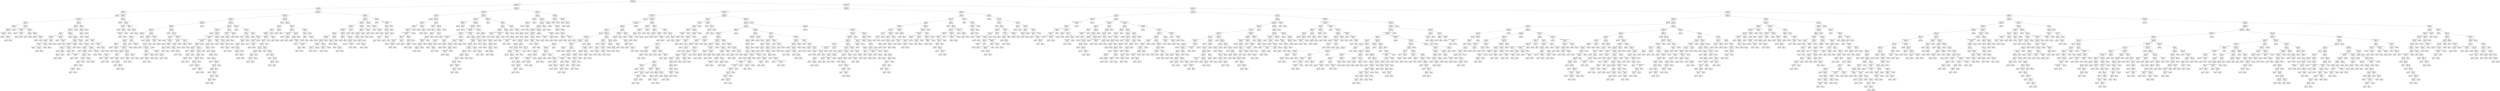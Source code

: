 digraph Tree {
node [shape=box, style="rounded", color="black", fontname=helvetica] ;
edge [fontname=helvetica] ;
0 [label="duration <= 208.0\nentropy = 1.0\nsamples = 35810\nvalue = [17928, 17882]"] ;
1 [label="nr.employed <= 5099.0\nentropy = 0.7\nsamples = 14161\nvalue = [11207, 2954]"] ;
0 -> 1 [labeldistance=2.5, labelangle=45, headlabel="True"] ;
2 [label="duration <= 123.2\nentropy = 0.9\nsamples = 3061\nvalue = [925, 2136]"] ;
1 -> 2 ;
3 [label="duration <= 62.5\nentropy = 1.0\nsamples = 885\nvalue = [514, 371]"] ;
2 -> 3 ;
4 [label="entropy = 0.0\nsamples = 125\nvalue = [125, 0]"] ;
3 -> 4 ;
5 [label="poutcome_failure <= 1.0\nentropy = 1.0\nsamples = 760\nvalue = [389, 371]"] ;
3 -> 5 ;
6 [label="poutcome_nonexistent <= 1.0\nentropy = 1.0\nsamples = 639\nvalue = [279, 360]"] ;
5 -> 6 ;
7 [label="housing_yes <= 1.0\nentropy = 0.7\nsamples = 227\nvalue = [42, 185]"] ;
6 -> 7 ;
8 [label="cons.price.idx <= 93.6\nentropy = 0.4\nsamples = 157\nvalue = [11, 146]"] ;
7 -> 8 ;
9 [label="education_basic <= 0.9\nentropy = 0.2\nsamples = 151\nvalue = [5, 146]"] ;
8 -> 9 ;
10 [label="day_of_week_wed <= 1.0\nentropy = 0.1\nsamples = 148\nvalue = [2, 146]"] ;
9 -> 10 ;
11 [label="entropy = 0.0\nsamples = 144\nvalue = [0, 144]"] ;
10 -> 11 ;
12 [label="cons.conf.idx <= -29.1\nentropy = 1.0\nsamples = 4\nvalue = [2, 2]"] ;
10 -> 12 ;
13 [label="entropy = 0.0\nsamples = 2\nvalue = [2, 0]"] ;
12 -> 13 ;
14 [label="entropy = 0.0\nsamples = 2\nvalue = [0, 2]"] ;
12 -> 14 ;
15 [label="entropy = 0.0\nsamples = 3\nvalue = [3, 0]"] ;
9 -> 15 ;
16 [label="entropy = 0.0\nsamples = 6\nvalue = [6, 0]"] ;
8 -> 16 ;
17 [label="job_admin. <= 0.0\nentropy = 1.0\nsamples = 70\nvalue = [31, 39]"] ;
7 -> 17 ;
18 [label="education_professional.course <= 0.5\nentropy = 0.4\nsamples = 22\nvalue = [20, 2]"] ;
17 -> 18 ;
19 [label="entropy = 0.0\nsamples = 17\nvalue = [17, 0]"] ;
18 -> 19 ;
20 [label="marital_married <= 0.5\nentropy = 1.0\nsamples = 5\nvalue = [3, 2]"] ;
18 -> 20 ;
21 [label="entropy = 0.0\nsamples = 2\nvalue = [0, 2]"] ;
20 -> 21 ;
22 [label="entropy = 0.0\nsamples = 3\nvalue = [3, 0]"] ;
20 -> 22 ;
23 [label="duration <= 100.7\nentropy = 0.8\nsamples = 48\nvalue = [11, 37]"] ;
17 -> 23 ;
24 [label="age <= 24.9\nentropy = 0.2\nsamples = 30\nvalue = [1, 29]"] ;
23 -> 24 ;
25 [label="entropy = 0.0\nsamples = 1\nvalue = [1, 0]"] ;
24 -> 25 ;
26 [label="entropy = 0.0\nsamples = 29\nvalue = [0, 29]"] ;
24 -> 26 ;
27 [label="previous <= 1.0\nentropy = 1.0\nsamples = 18\nvalue = [10, 8]"] ;
23 -> 27 ;
28 [label="entropy = 0.0\nsamples = 6\nvalue = [0, 6]"] ;
27 -> 28 ;
29 [label="day_of_week_tue <= 0.5\nentropy = 0.7\nsamples = 12\nvalue = [10, 2]"] ;
27 -> 29 ;
30 [label="entropy = 0.0\nsamples = 10\nvalue = [10, 0]"] ;
29 -> 30 ;
31 [label="entropy = 0.0\nsamples = 2\nvalue = [0, 2]"] ;
29 -> 31 ;
32 [label="job_admin. <= 1.0\nentropy = 1.0\nsamples = 412\nvalue = [237, 175]"] ;
6 -> 32 ;
33 [label="job_admin. <= 0.0\nentropy = 1.0\nsamples = 324\nvalue = [157, 167]"] ;
32 -> 33 ;
34 [label="housing_yes <= 0.0\nentropy = 1.0\nsamples = 274\nvalue = [157, 117]"] ;
33 -> 34 ;
35 [label="age <= 40.5\nentropy = 0.6\nsamples = 89\nvalue = [75, 14]"] ;
34 -> 35 ;
36 [label="job_services <= 0.0\nentropy = 0.9\nsamples = 44\nvalue = [31, 13]"] ;
35 -> 36 ;
37 [label="loan_yes <= 0.3\nentropy = 0.7\nsamples = 37\nvalue = [30, 7]"] ;
36 -> 37 ;
38 [label="day_of_week_fri <= 0.5\nentropy = 0.4\nsamples = 29\nvalue = [27, 2]"] ;
37 -> 38 ;
39 [label="entropy = 0.0\nsamples = 22\nvalue = [22, 0]"] ;
38 -> 39 ;
40 [label="nr.employed <= 5046.9\nentropy = 0.9\nsamples = 7\nvalue = [5, 2]"] ;
38 -> 40 ;
41 [label="entropy = 0.0\nsamples = 5\nvalue = [5, 0]"] ;
40 -> 41 ;
42 [label="entropy = 0.0\nsamples = 2\nvalue = [0, 2]"] ;
40 -> 42 ;
43 [label="euribor3m <= 0.8\nentropy = 1.0\nsamples = 8\nvalue = [3, 5]"] ;
37 -> 43 ;
44 [label="entropy = 0.0\nsamples = 5\nvalue = [0, 5]"] ;
43 -> 44 ;
45 [label="entropy = 0.0\nsamples = 3\nvalue = [3, 0]"] ;
43 -> 45 ;
46 [label="duration <= 92.2\nentropy = 0.6\nsamples = 7\nvalue = [1, 6]"] ;
36 -> 46 ;
47 [label="entropy = 0.0\nsamples = 6\nvalue = [0, 6]"] ;
46 -> 47 ;
48 [label="entropy = 0.0\nsamples = 1\nvalue = [1, 0]"] ;
46 -> 48 ;
49 [label="education_unknown <= 0.5\nentropy = 0.2\nsamples = 45\nvalue = [44, 1]"] ;
35 -> 49 ;
50 [label="entropy = 0.0\nsamples = 40\nvalue = [40, 0]"] ;
49 -> 50 ;
51 [label="nr.employed <= 5046.9\nentropy = 0.7\nsamples = 5\nvalue = [4, 1]"] ;
49 -> 51 ;
52 [label="entropy = 0.0\nsamples = 4\nvalue = [4, 0]"] ;
51 -> 52 ;
53 [label="entropy = 0.0\nsamples = 1\nvalue = [0, 1]"] ;
51 -> 53 ;
54 [label="housing_yes <= 1.0\nentropy = 1.0\nsamples = 185\nvalue = [82, 103]"] ;
34 -> 54 ;
55 [label="entropy = 0.0\nsamples = 40\nvalue = [0, 40]"] ;
54 -> 55 ;
56 [label="age <= 39.5\nentropy = 1.0\nsamples = 145\nvalue = [82, 63]"] ;
54 -> 56 ;
57 [label="month_mar <= 0.3\nentropy = 0.7\nsamples = 55\nvalue = [45, 10]"] ;
56 -> 57 ;
58 [label="job_student <= 0.4\nentropy = 0.6\nsamples = 51\nvalue = [44, 7]"] ;
57 -> 58 ;
59 [label="day_of_week_thu <= 0.5\nentropy = 0.3\nsamples = 38\nvalue = [36, 2]"] ;
58 -> 59 ;
60 [label="entropy = 0.0\nsamples = 29\nvalue = [29, 0]"] ;
59 -> 60 ;
61 [label="age <= 30.5\nentropy = 0.8\nsamples = 9\nvalue = [7, 2]"] ;
59 -> 61 ;
62 [label="duration <= 77.5\nentropy = 0.9\nsamples = 3\nvalue = [1, 2]"] ;
61 -> 62 ;
63 [label="entropy = 0.0\nsamples = 1\nvalue = [1, 0]"] ;
62 -> 63 ;
64 [label="entropy = 0.0\nsamples = 2\nvalue = [0, 2]"] ;
62 -> 64 ;
65 [label="entropy = 0.0\nsamples = 6\nvalue = [6, 0]"] ;
61 -> 65 ;
66 [label="marital_married <= 0.0\nentropy = 1.0\nsamples = 13\nvalue = [8, 5]"] ;
58 -> 66 ;
67 [label="loan_no <= 0.5\nentropy = 0.7\nsamples = 10\nvalue = [8, 2]"] ;
66 -> 67 ;
68 [label="entropy = 0.0\nsamples = 1\nvalue = [0, 1]"] ;
67 -> 68 ;
69 [label="education_university.degree <= 0.5\nentropy = 0.5\nsamples = 9\nvalue = [8, 1]"] ;
67 -> 69 ;
70 [label="entropy = 0.0\nsamples = 8\nvalue = [8, 0]"] ;
69 -> 70 ;
71 [label="entropy = 0.0\nsamples = 1\nvalue = [0, 1]"] ;
69 -> 71 ;
72 [label="entropy = 0.0\nsamples = 3\nvalue = [0, 3]"] ;
66 -> 72 ;
73 [label="job_blue-collar <= 0.3\nentropy = 0.8\nsamples = 4\nvalue = [1, 3]"] ;
57 -> 73 ;
74 [label="entropy = 0.0\nsamples = 1\nvalue = [1, 0]"] ;
73 -> 74 ;
75 [label="entropy = 0.0\nsamples = 3\nvalue = [0, 3]"] ;
73 -> 75 ;
76 [label="duration <= 82.5\nentropy = 1.0\nsamples = 90\nvalue = [37, 53]"] ;
56 -> 76 ;
77 [label="entropy = 0.0\nsamples = 12\nvalue = [12, 0]"] ;
76 -> 77 ;
78 [label="day_of_week_tue <= 0.0\nentropy = 0.9\nsamples = 78\nvalue = [25, 53]"] ;
76 -> 78 ;
79 [label="contact_cellular <= 0.5\nentropy = 1.0\nsamples = 42\nvalue = [22, 20]"] ;
78 -> 79 ;
80 [label="entropy = 0.0\nsamples = 7\nvalue = [7, 0]"] ;
79 -> 80 ;
81 [label="marital_single <= 0.0\nentropy = 1.0\nsamples = 35\nvalue = [15, 20]"] ;
79 -> 81 ;
82 [label="duration <= 101.5\nentropy = 1.0\nsamples = 27\nvalue = [15, 12]"] ;
81 -> 82 ;
83 [label="cons.price.idx <= 92.5\nentropy = 0.7\nsamples = 14\nvalue = [3, 11]"] ;
82 -> 83 ;
84 [label="euribor3m <= 0.9\nentropy = 1.0\nsamples = 7\nvalue = [3, 4]"] ;
83 -> 84 ;
85 [label="euribor3m <= 0.8\nentropy = 1.0\nsamples = 5\nvalue = [3, 2]"] ;
84 -> 85 ;
86 [label="day_of_week_fri <= 0.5\nentropy = 0.9\nsamples = 3\nvalue = [1, 2]"] ;
85 -> 86 ;
87 [label="entropy = 0.0\nsamples = 2\nvalue = [0, 2]"] ;
86 -> 87 ;
88 [label="entropy = 0.0\nsamples = 1\nvalue = [1, 0]"] ;
86 -> 88 ;
89 [label="entropy = 0.0\nsamples = 2\nvalue = [2, 0]"] ;
85 -> 89 ;
90 [label="entropy = 0.0\nsamples = 2\nvalue = [0, 2]"] ;
84 -> 90 ;
91 [label="entropy = 0.0\nsamples = 7\nvalue = [0, 7]"] ;
83 -> 91 ;
92 [label="age <= 43.5\nentropy = 0.4\nsamples = 13\nvalue = [12, 1]"] ;
82 -> 92 ;
93 [label="entropy = 0.0\nsamples = 1\nvalue = [0, 1]"] ;
92 -> 93 ;
94 [label="entropy = 0.0\nsamples = 12\nvalue = [12, 0]"] ;
92 -> 94 ;
95 [label="entropy = 0.0\nsamples = 8\nvalue = [0, 8]"] ;
81 -> 95 ;
96 [label="marital_married <= 0.0\nentropy = 0.4\nsamples = 36\nvalue = [3, 33]"] ;
78 -> 96 ;
97 [label="entropy = 0.0\nsamples = 2\nvalue = [2, 0]"] ;
96 -> 97 ;
98 [label="education_high.school <= 0.8\nentropy = 0.2\nsamples = 34\nvalue = [1, 33]"] ;
96 -> 98 ;
99 [label="entropy = 0.0\nsamples = 33\nvalue = [0, 33]"] ;
98 -> 99 ;
100 [label="entropy = 0.0\nsamples = 1\nvalue = [1, 0]"] ;
98 -> 100 ;
101 [label="entropy = 0.0\nsamples = 50\nvalue = [0, 50]"] ;
33 -> 101 ;
102 [label="campaign <= 2.0\nentropy = 0.4\nsamples = 88\nvalue = [80, 8]"] ;
32 -> 102 ;
103 [label="campaign <= 1.0\nentropy = 0.6\nsamples = 51\nvalue = [43, 8]"] ;
102 -> 103 ;
104 [label="euribor3m <= 1.3\nentropy = 0.3\nsamples = 46\nvalue = [43, 3]"] ;
103 -> 104 ;
105 [label="entropy = 0.0\nsamples = 33\nvalue = [33, 0]"] ;
104 -> 105 ;
106 [label="duration <= 81.0\nentropy = 0.8\nsamples = 13\nvalue = [10, 3]"] ;
104 -> 106 ;
107 [label="entropy = 0.0\nsamples = 6\nvalue = [6, 0]"] ;
106 -> 107 ;
108 [label="duration <= 86.5\nentropy = 1.0\nsamples = 7\nvalue = [4, 3]"] ;
106 -> 108 ;
109 [label="entropy = 0.0\nsamples = 1\nvalue = [0, 1]"] ;
108 -> 109 ;
110 [label="day_of_week_mon <= 0.5\nentropy = 0.9\nsamples = 6\nvalue = [4, 2]"] ;
108 -> 110 ;
111 [label="entropy = 0.0\nsamples = 3\nvalue = [3, 0]"] ;
110 -> 111 ;
112 [label="age <= 27.0\nentropy = 0.9\nsamples = 3\nvalue = [1, 2]"] ;
110 -> 112 ;
113 [label="entropy = 0.0\nsamples = 1\nvalue = [1, 0]"] ;
112 -> 113 ;
114 [label="entropy = 0.0\nsamples = 2\nvalue = [0, 2]"] ;
112 -> 114 ;
115 [label="entropy = 0.0\nsamples = 5\nvalue = [0, 5]"] ;
103 -> 115 ;
116 [label="entropy = 0.0\nsamples = 37\nvalue = [37, 0]"] ;
102 -> 116 ;
117 [label="job_admin. <= 0.5\nentropy = 0.4\nsamples = 121\nvalue = [110, 11]"] ;
5 -> 117 ;
118 [label="entropy = 0.0\nsamples = 65\nvalue = [65, 0]"] ;
117 -> 118 ;
119 [label="day_of_week_mon <= 0.1\nentropy = 0.7\nsamples = 56\nvalue = [45, 11]"] ;
117 -> 119 ;
120 [label="housing_no <= 0.5\nentropy = 0.4\nsamples = 42\nvalue = [39, 3]"] ;
119 -> 120 ;
121 [label="entropy = 0.0\nsamples = 25\nvalue = [25, 0]"] ;
120 -> 121 ;
122 [label="euribor3m <= 0.9\nentropy = 0.7\nsamples = 17\nvalue = [14, 3]"] ;
120 -> 122 ;
123 [label="education_unknown <= 0.5\nentropy = 0.4\nsamples = 15\nvalue = [14, 1]"] ;
122 -> 123 ;
124 [label="entropy = 0.0\nsamples = 14\nvalue = [14, 0]"] ;
123 -> 124 ;
125 [label="entropy = 0.0\nsamples = 1\nvalue = [0, 1]"] ;
123 -> 125 ;
126 [label="entropy = 0.0\nsamples = 2\nvalue = [0, 2]"] ;
122 -> 126 ;
127 [label="day_of_week_mon <= 1.0\nentropy = 1.0\nsamples = 14\nvalue = [6, 8]"] ;
119 -> 127 ;
128 [label="entropy = 0.0\nsamples = 6\nvalue = [0, 6]"] ;
127 -> 128 ;
129 [label="duration <= 85.0\nentropy = 0.8\nsamples = 8\nvalue = [6, 2]"] ;
127 -> 129 ;
130 [label="entropy = 0.0\nsamples = 2\nvalue = [0, 2]"] ;
129 -> 130 ;
131 [label="entropy = 0.0\nsamples = 6\nvalue = [6, 0]"] ;
129 -> 131 ;
132 [label="poutcome_success <= 0.0\nentropy = 0.7\nsamples = 2176\nvalue = [411, 1765]"] ;
2 -> 132 ;
133 [label="day_of_week_tue <= 0.0\nentropy = 0.8\nsamples = 1325\nvalue = [358, 967]"] ;
132 -> 133 ;
134 [label="marital_married <= 1.0\nentropy = 0.9\nsamples = 807\nvalue = [292, 515]"] ;
133 -> 134 ;
135 [label="marital_married <= 0.0\nentropy = 0.8\nsamples = 481\nvalue = [125, 356]"] ;
134 -> 135 ;
136 [label="emp.var.rate <= -1.8\nentropy = 1.0\nsamples = 289\nvalue = [125, 164]"] ;
135 -> 136 ;
137 [label="job_admin. <= 1.0\nentropy = 0.9\nsamples = 203\nvalue = [62, 141]"] ;
136 -> 137 ;
138 [label="job_admin. <= 0.0\nentropy = 0.8\nsamples = 155\nvalue = [35, 120]"] ;
137 -> 138 ;
139 [label="education_basic <= 1.0\nentropy = 0.9\nsamples = 114\nvalue = [35, 79]"] ;
138 -> 139 ;
140 [label="euribor3m <= 0.7\nentropy = 0.8\nsamples = 103\nvalue = [26, 77]"] ;
139 -> 140 ;
141 [label="campaign <= 2.0\nentropy = 0.4\nsamples = 30\nvalue = [2, 28]"] ;
140 -> 141 ;
142 [label="entropy = 0.0\nsamples = 27\nvalue = [0, 27]"] ;
141 -> 142 ;
143 [label="duration <= 186.0\nentropy = 0.9\nsamples = 3\nvalue = [2, 1]"] ;
141 -> 143 ;
144 [label="entropy = 0.0\nsamples = 2\nvalue = [2, 0]"] ;
143 -> 144 ;
145 [label="entropy = 0.0\nsamples = 1\nvalue = [0, 1]"] ;
143 -> 145 ;
146 [label="age <= 50.5\nentropy = 0.9\nsamples = 73\nvalue = [24, 49]"] ;
140 -> 146 ;
147 [label="education_university.degree <= 0.0\nentropy = 0.9\nsamples = 69\nvalue = [20, 49]"] ;
146 -> 147 ;
148 [label="campaign <= 1.4\nentropy = 1.0\nsamples = 27\nvalue = [14, 13]"] ;
147 -> 148 ;
149 [label="job_technician <= 0.5\nentropy = 0.7\nsamples = 12\nvalue = [10, 2]"] ;
148 -> 149 ;
150 [label="entropy = 0.0\nsamples = 8\nvalue = [8, 0]"] ;
149 -> 150 ;
151 [label="cons.conf.idx <= -36.1\nentropy = 1.0\nsamples = 4\nvalue = [2, 2]"] ;
149 -> 151 ;
152 [label="entropy = 0.0\nsamples = 2\nvalue = [0, 2]"] ;
151 -> 152 ;
153 [label="entropy = 0.0\nsamples = 2\nvalue = [2, 0]"] ;
151 -> 153 ;
154 [label="age <= 27.5\nentropy = 0.8\nsamples = 15\nvalue = [4, 11]"] ;
148 -> 154 ;
155 [label="entropy = 0.0\nsamples = 7\nvalue = [0, 7]"] ;
154 -> 155 ;
156 [label="campaign <= 1.9\nentropy = 1.0\nsamples = 8\nvalue = [4, 4]"] ;
154 -> 156 ;
157 [label="entropy = 0.0\nsamples = 2\nvalue = [0, 2]"] ;
156 -> 157 ;
158 [label="age <= 34.5\nentropy = 0.9\nsamples = 6\nvalue = [4, 2]"] ;
156 -> 158 ;
159 [label="entropy = 0.0\nsamples = 3\nvalue = [3, 0]"] ;
158 -> 159 ;
160 [label="campaign <= 3.5\nentropy = 0.9\nsamples = 3\nvalue = [1, 2]"] ;
158 -> 160 ;
161 [label="entropy = 0.0\nsamples = 2\nvalue = [0, 2]"] ;
160 -> 161 ;
162 [label="entropy = 0.0\nsamples = 1\nvalue = [1, 0]"] ;
160 -> 162 ;
163 [label="month_aug <= 0.9\nentropy = 0.6\nsamples = 42\nvalue = [6, 36]"] ;
147 -> 163 ;
164 [label="loan_yes <= 1.0\nentropy = 0.3\nsamples = 35\nvalue = [2, 33]"] ;
163 -> 164 ;
165 [label="entropy = 0.0\nsamples = 32\nvalue = [0, 32]"] ;
164 -> 165 ;
166 [label="job_student <= 0.5\nentropy = 0.9\nsamples = 3\nvalue = [2, 1]"] ;
164 -> 166 ;
167 [label="entropy = 0.0\nsamples = 2\nvalue = [2, 0]"] ;
166 -> 167 ;
168 [label="entropy = 0.0\nsamples = 1\nvalue = [0, 1]"] ;
166 -> 168 ;
169 [label="job_student <= 0.5\nentropy = 1.0\nsamples = 7\nvalue = [4, 3]"] ;
163 -> 169 ;
170 [label="entropy = 0.0\nsamples = 4\nvalue = [4, 0]"] ;
169 -> 170 ;
171 [label="entropy = 0.0\nsamples = 3\nvalue = [0, 3]"] ;
169 -> 171 ;
172 [label="entropy = 0.0\nsamples = 4\nvalue = [4, 0]"] ;
146 -> 172 ;
173 [label="euribor3m <= 0.7\nentropy = 0.7\nsamples = 11\nvalue = [9, 2]"] ;
139 -> 173 ;
174 [label="entropy = 0.0\nsamples = 1\nvalue = [0, 1]"] ;
173 -> 174 ;
175 [label="job_management <= 0.5\nentropy = 0.5\nsamples = 10\nvalue = [9, 1]"] ;
173 -> 175 ;
176 [label="entropy = 0.0\nsamples = 9\nvalue = [9, 0]"] ;
175 -> 176 ;
177 [label="entropy = 0.0\nsamples = 1\nvalue = [0, 1]"] ;
175 -> 177 ;
178 [label="entropy = 0.0\nsamples = 41\nvalue = [0, 41]"] ;
138 -> 178 ;
179 [label="month_jul <= 0.1\nentropy = 1.0\nsamples = 48\nvalue = [27, 21]"] ;
137 -> 179 ;
180 [label="marital_single <= 0.5\nentropy = 0.9\nsamples = 38\nvalue = [25, 13]"] ;
179 -> 180 ;
181 [label="entropy = 0.0\nsamples = 5\nvalue = [5, 0]"] ;
180 -> 181 ;
182 [label="month_oct <= 0.5\nentropy = 1.0\nsamples = 33\nvalue = [20, 13]"] ;
180 -> 182 ;
183 [label="duration <= 203.6\nentropy = 1.0\nsamples = 28\nvalue = [15, 13]"] ;
182 -> 183 ;
184 [label="education_high.school <= 0.2\nentropy = 1.0\nsamples = 25\nvalue = [12, 13]"] ;
183 -> 184 ;
185 [label="euribor3m <= 0.9\nentropy = 0.9\nsamples = 14\nvalue = [9, 5]"] ;
184 -> 185 ;
186 [label="day_of_week_wed <= 0.5\nentropy = 0.7\nsamples = 5\nvalue = [1, 4]"] ;
185 -> 186 ;
187 [label="entropy = 0.0\nsamples = 3\nvalue = [0, 3]"] ;
186 -> 187 ;
188 [label="housing_yes <= 0.5\nentropy = 1.0\nsamples = 2\nvalue = [1, 1]"] ;
186 -> 188 ;
189 [label="entropy = 0.0\nsamples = 1\nvalue = [0, 1]"] ;
188 -> 189 ;
190 [label="entropy = 0.0\nsamples = 1\nvalue = [1, 0]"] ;
188 -> 190 ;
191 [label="age <= 44.5\nentropy = 0.5\nsamples = 9\nvalue = [8, 1]"] ;
185 -> 191 ;
192 [label="entropy = 0.0\nsamples = 8\nvalue = [8, 0]"] ;
191 -> 192 ;
193 [label="entropy = 0.0\nsamples = 1\nvalue = [0, 1]"] ;
191 -> 193 ;
194 [label="day_of_week_wed <= 0.8\nentropy = 0.8\nsamples = 11\nvalue = [3, 8]"] ;
184 -> 194 ;
195 [label="entropy = 0.0\nsamples = 7\nvalue = [0, 7]"] ;
194 -> 195 ;
196 [label="duration <= 189.0\nentropy = 0.8\nsamples = 4\nvalue = [3, 1]"] ;
194 -> 196 ;
197 [label="entropy = 0.0\nsamples = 3\nvalue = [3, 0]"] ;
196 -> 197 ;
198 [label="entropy = 0.0\nsamples = 1\nvalue = [0, 1]"] ;
196 -> 198 ;
199 [label="entropy = 0.0\nsamples = 3\nvalue = [3, 0]"] ;
183 -> 199 ;
200 [label="entropy = 0.0\nsamples = 5\nvalue = [5, 0]"] ;
182 -> 200 ;
201 [label="day_of_week_wed <= 0.0\nentropy = 0.7\nsamples = 10\nvalue = [2, 8]"] ;
179 -> 201 ;
202 [label="marital_single <= 0.5\nentropy = 0.9\nsamples = 3\nvalue = [2, 1]"] ;
201 -> 202 ;
203 [label="entropy = 0.0\nsamples = 1\nvalue = [0, 1]"] ;
202 -> 203 ;
204 [label="entropy = 0.0\nsamples = 2\nvalue = [2, 0]"] ;
202 -> 204 ;
205 [label="entropy = 0.0\nsamples = 7\nvalue = [0, 7]"] ;
201 -> 205 ;
206 [label="euribor3m <= 0.7\nentropy = 0.8\nsamples = 86\nvalue = [63, 23]"] ;
136 -> 206 ;
207 [label="entropy = 0.0\nsamples = 18\nvalue = [18, 0]"] ;
206 -> 207 ;
208 [label="duration <= 166.5\nentropy = 0.9\nsamples = 68\nvalue = [45, 23]"] ;
206 -> 208 ;
209 [label="euribor3m <= 0.7\nentropy = 0.6\nsamples = 30\nvalue = [26, 4]"] ;
208 -> 209 ;
210 [label="entropy = 0.0\nsamples = 2\nvalue = [0, 2]"] ;
209 -> 210 ;
211 [label="education_basic <= 0.5\nentropy = 0.4\nsamples = 28\nvalue = [26, 2]"] ;
209 -> 211 ;
212 [label="entropy = 0.0\nsamples = 23\nvalue = [23, 0]"] ;
211 -> 212 ;
213 [label="euribor3m <= 0.9\nentropy = 1.0\nsamples = 5\nvalue = [3, 2]"] ;
211 -> 213 ;
214 [label="previous <= 0.5\nentropy = 0.9\nsamples = 3\nvalue = [1, 2]"] ;
213 -> 214 ;
215 [label="entropy = 0.0\nsamples = 1\nvalue = [1, 0]"] ;
214 -> 215 ;
216 [label="entropy = 0.0\nsamples = 2\nvalue = [0, 2]"] ;
214 -> 216 ;
217 [label="entropy = 0.0\nsamples = 2\nvalue = [2, 0]"] ;
213 -> 217 ;
218 [label="education_university.degree <= 0.5\nentropy = 1.0\nsamples = 38\nvalue = [19, 19]"] ;
208 -> 218 ;
219 [label="job_unemployed <= 0.2\nentropy = 0.7\nsamples = 19\nvalue = [15, 4]"] ;
218 -> 219 ;
220 [label="housing_yes <= 0.5\nentropy = 0.5\nsamples = 17\nvalue = [15, 2]"] ;
219 -> 220 ;
221 [label="job_student <= 0.5\nentropy = 0.9\nsamples = 7\nvalue = [5, 2]"] ;
220 -> 221 ;
222 [label="entropy = 0.0\nsamples = 4\nvalue = [4, 0]"] ;
221 -> 222 ;
223 [label="euribor3m <= 0.9\nentropy = 0.9\nsamples = 3\nvalue = [1, 2]"] ;
221 -> 223 ;
224 [label="entropy = 0.0\nsamples = 2\nvalue = [0, 2]"] ;
223 -> 224 ;
225 [label="entropy = 0.0\nsamples = 1\nvalue = [1, 0]"] ;
223 -> 225 ;
226 [label="entropy = 0.0\nsamples = 10\nvalue = [10, 0]"] ;
220 -> 226 ;
227 [label="entropy = 0.0\nsamples = 2\nvalue = [0, 2]"] ;
219 -> 227 ;
228 [label="cons.conf.idx <= -39.9\nentropy = 0.7\nsamples = 19\nvalue = [4, 15]"] ;
218 -> 228 ;
229 [label="euribor3m <= 0.9\nentropy = 1.0\nsamples = 8\nvalue = [4, 4]"] ;
228 -> 229 ;
230 [label="entropy = 0.0\nsamples = 4\nvalue = [4, 0]"] ;
229 -> 230 ;
231 [label="entropy = 0.0\nsamples = 4\nvalue = [0, 4]"] ;
229 -> 231 ;
232 [label="entropy = 0.0\nsamples = 11\nvalue = [0, 11]"] ;
228 -> 232 ;
233 [label="entropy = 0.0\nsamples = 192\nvalue = [0, 192]"] ;
135 -> 233 ;
234 [label="education_basic <= 0.0\nentropy = 1.0\nsamples = 326\nvalue = [167, 159]"] ;
134 -> 234 ;
235 [label="duration <= 196.3\nentropy = 1.0\nsamples = 219\nvalue = [133, 86]"] ;
234 -> 235 ;
236 [label="contact_cellular <= 0.5\nentropy = 0.9\nsamples = 187\nvalue = [127, 60]"] ;
235 -> 236 ;
237 [label="entropy = 0.0\nsamples = 22\nvalue = [22, 0]"] ;
236 -> 237 ;
238 [label="cons.price.idx <= 93.9\nentropy = 0.9\nsamples = 165\nvalue = [105, 60]"] ;
236 -> 238 ;
239 [label="education_university.degree <= 1.0\nentropy = 1.0\nsamples = 133\nvalue = [76, 57]"] ;
238 -> 239 ;
240 [label="education_university.degree <= 0.0\nentropy = 1.0\nsamples = 68\nvalue = [29, 39]"] ;
239 -> 240 ;
241 [label="campaign <= 1.1\nentropy = 1.0\nsamples = 52\nvalue = [29, 23]"] ;
240 -> 241 ;
242 [label="age <= 51.0\nentropy = 0.7\nsamples = 20\nvalue = [16, 4]"] ;
241 -> 242 ;
243 [label="entropy = 0.0\nsamples = 8\nvalue = [8, 0]"] ;
242 -> 243 ;
244 [label="day_of_week_thu <= 0.9\nentropy = 0.9\nsamples = 12\nvalue = [8, 4]"] ;
242 -> 244 ;
245 [label="duration <= 145.7\nentropy = 1.0\nsamples = 7\nvalue = [3, 4]"] ;
244 -> 245 ;
246 [label="month_oct <= 0.5\nentropy = 0.8\nsamples = 4\nvalue = [3, 1]"] ;
245 -> 246 ;
247 [label="entropy = 0.0\nsamples = 3\nvalue = [3, 0]"] ;
246 -> 247 ;
248 [label="entropy = 0.0\nsamples = 1\nvalue = [0, 1]"] ;
246 -> 248 ;
249 [label="entropy = 0.0\nsamples = 3\nvalue = [0, 3]"] ;
245 -> 249 ;
250 [label="entropy = 0.0\nsamples = 5\nvalue = [5, 0]"] ;
244 -> 250 ;
251 [label="education_unknown <= 0.5\nentropy = 1.0\nsamples = 32\nvalue = [13, 19]"] ;
241 -> 251 ;
252 [label="campaign <= 4.0\nentropy = 0.9\nsamples = 28\nvalue = [9, 19]"] ;
251 -> 252 ;
253 [label="age <= 69.5\nentropy = 0.7\nsamples = 24\nvalue = [5, 19]"] ;
252 -> 253 ;
254 [label="job_student <= 0.5\nentropy = 0.6\nsamples = 22\nvalue = [3, 19]"] ;
253 -> 254 ;
255 [label="duration <= 130.0\nentropy = 0.5\nsamples = 21\nvalue = [2, 19]"] ;
254 -> 255 ;
256 [label="entropy = 0.0\nsamples = 1\nvalue = [1, 0]"] ;
255 -> 256 ;
257 [label="cons.conf.idx <= -28.5\nentropy = 0.3\nsamples = 20\nvalue = [1, 19]"] ;
255 -> 257 ;
258 [label="entropy = 0.0\nsamples = 18\nvalue = [0, 18]"] ;
257 -> 258 ;
259 [label="day_of_week_thu <= 0.5\nentropy = 1.0\nsamples = 2\nvalue = [1, 1]"] ;
257 -> 259 ;
260 [label="entropy = 0.0\nsamples = 1\nvalue = [0, 1]"] ;
259 -> 260 ;
261 [label="entropy = 0.0\nsamples = 1\nvalue = [1, 0]"] ;
259 -> 261 ;
262 [label="entropy = 0.0\nsamples = 1\nvalue = [1, 0]"] ;
254 -> 262 ;
263 [label="entropy = 0.0\nsamples = 2\nvalue = [2, 0]"] ;
253 -> 263 ;
264 [label="entropy = 0.0\nsamples = 4\nvalue = [4, 0]"] ;
252 -> 264 ;
265 [label="entropy = 0.0\nsamples = 4\nvalue = [4, 0]"] ;
251 -> 265 ;
266 [label="entropy = 0.0\nsamples = 16\nvalue = [0, 16]"] ;
240 -> 266 ;
267 [label="month_may <= 0.4\nentropy = 0.9\nsamples = 65\nvalue = [47, 18]"] ;
239 -> 267 ;
268 [label="previous <= 1.5\nentropy = 0.8\nsamples = 62\nvalue = [47, 15]"] ;
267 -> 268 ;
269 [label="duration <= 138.5\nentropy = 0.7\nsamples = 59\nvalue = [47, 12]"] ;
268 -> 269 ;
270 [label="entropy = 0.0\nsamples = 15\nvalue = [15, 0]"] ;
269 -> 270 ;
271 [label="age <= 55.5\nentropy = 0.8\nsamples = 44\nvalue = [32, 12]"] ;
269 -> 271 ;
272 [label="age <= 34.0\nentropy = 0.9\nsamples = 36\nvalue = [24, 12]"] ;
271 -> 272 ;
273 [label="entropy = 0.0\nsamples = 6\nvalue = [6, 0]"] ;
272 -> 273 ;
274 [label="age <= 36.5\nentropy = 1.0\nsamples = 30\nvalue = [18, 12]"] ;
272 -> 274 ;
275 [label="entropy = 0.0\nsamples = 3\nvalue = [0, 3]"] ;
274 -> 275 ;
276 [label="day_of_week_mon <= 0.5\nentropy = 0.9\nsamples = 27\nvalue = [18, 9]"] ;
274 -> 276 ;
277 [label="duration <= 165.5\nentropy = 1.0\nsamples = 19\nvalue = [10, 9]"] ;
276 -> 277 ;
278 [label="age <= 41.8\nentropy = 1.0\nsamples = 16\nvalue = [7, 9]"] ;
277 -> 278 ;
279 [label="entropy = 0.0\nsamples = 5\nvalue = [0, 5]"] ;
278 -> 279 ;
280 [label="duration <= 159.0\nentropy = 0.9\nsamples = 11\nvalue = [7, 4]"] ;
278 -> 280 ;
281 [label="duration <= 146.0\nentropy = 0.8\nsamples = 9\nvalue = [7, 2]"] ;
280 -> 281 ;
282 [label="age <= 52.0\nentropy = 1.0\nsamples = 4\nvalue = [2, 2]"] ;
281 -> 282 ;
283 [label="entropy = 0.0\nsamples = 2\nvalue = [0, 2]"] ;
282 -> 283 ;
284 [label="entropy = 0.0\nsamples = 2\nvalue = [2, 0]"] ;
282 -> 284 ;
285 [label="entropy = 0.0\nsamples = 5\nvalue = [5, 0]"] ;
281 -> 285 ;
286 [label="entropy = 0.0\nsamples = 2\nvalue = [0, 2]"] ;
280 -> 286 ;
287 [label="entropy = 0.0\nsamples = 3\nvalue = [3, 0]"] ;
277 -> 287 ;
288 [label="entropy = 0.0\nsamples = 8\nvalue = [8, 0]"] ;
276 -> 288 ;
289 [label="entropy = 0.0\nsamples = 8\nvalue = [8, 0]"] ;
271 -> 289 ;
290 [label="entropy = 0.0\nsamples = 3\nvalue = [0, 3]"] ;
268 -> 290 ;
291 [label="entropy = 0.0\nsamples = 3\nvalue = [0, 3]"] ;
267 -> 291 ;
292 [label="duration <= 182.5\nentropy = 0.4\nsamples = 32\nvalue = [29, 3]"] ;
238 -> 292 ;
293 [label="job_technician <= 0.5\nentropy = 0.2\nsamples = 27\nvalue = [26, 1]"] ;
292 -> 293 ;
294 [label="entropy = 0.0\nsamples = 22\nvalue = [22, 0]"] ;
293 -> 294 ;
295 [label="month_sep <= 0.5\nentropy = 0.7\nsamples = 5\nvalue = [4, 1]"] ;
293 -> 295 ;
296 [label="entropy = 0.0\nsamples = 3\nvalue = [3, 0]"] ;
295 -> 296 ;
297 [label="housing_no <= 0.5\nentropy = 1.0\nsamples = 2\nvalue = [1, 1]"] ;
295 -> 297 ;
298 [label="entropy = 0.0\nsamples = 1\nvalue = [1, 0]"] ;
297 -> 298 ;
299 [label="entropy = 0.0\nsamples = 1\nvalue = [0, 1]"] ;
297 -> 299 ;
300 [label="campaign <= 1.5\nentropy = 1.0\nsamples = 5\nvalue = [3, 2]"] ;
292 -> 300 ;
301 [label="entropy = 0.0\nsamples = 2\nvalue = [0, 2]"] ;
300 -> 301 ;
302 [label="entropy = 0.0\nsamples = 3\nvalue = [3, 0]"] ;
300 -> 302 ;
303 [label="age <= 38.0\nentropy = 0.7\nsamples = 32\nvalue = [6, 26]"] ;
235 -> 303 ;
304 [label="day_of_week_fri <= 1.0\nentropy = 0.4\nsamples = 26\nvalue = [2, 24]"] ;
303 -> 304 ;
305 [label="entropy = 0.0\nsamples = 23\nvalue = [0, 23]"] ;
304 -> 305 ;
306 [label="housing_no <= 0.5\nentropy = 0.9\nsamples = 3\nvalue = [2, 1]"] ;
304 -> 306 ;
307 [label="entropy = 0.0\nsamples = 2\nvalue = [2, 0]"] ;
306 -> 307 ;
308 [label="entropy = 0.0\nsamples = 1\nvalue = [0, 1]"] ;
306 -> 308 ;
309 [label="cons.price.idx <= 92.4\nentropy = 0.9\nsamples = 6\nvalue = [4, 2]"] ;
303 -> 309 ;
310 [label="entropy = 0.0\nsamples = 2\nvalue = [0, 2]"] ;
309 -> 310 ;
311 [label="entropy = 0.0\nsamples = 4\nvalue = [4, 0]"] ;
309 -> 311 ;
312 [label="education_basic <= 1.0\nentropy = 0.9\nsamples = 107\nvalue = [34, 73]"] ;
234 -> 312 ;
313 [label="entropy = 0.0\nsamples = 51\nvalue = [0, 51]"] ;
312 -> 313 ;
314 [label="housing_no <= 1.0\nentropy = 1.0\nsamples = 56\nvalue = [34, 22]"] ;
312 -> 314 ;
315 [label="housing_yes <= 1.0\nentropy = 1.0\nsamples = 33\nvalue = [15, 18]"] ;
314 -> 315 ;
316 [label="entropy = 0.0\nsamples = 7\nvalue = [0, 7]"] ;
315 -> 316 ;
317 [label="cons.conf.idx <= -29.8\nentropy = 1.0\nsamples = 26\nvalue = [15, 11]"] ;
315 -> 317 ;
318 [label="month_mar <= 0.2\nentropy = 0.9\nsamples = 21\nvalue = [15, 6]"] ;
317 -> 318 ;
319 [label="duration <= 126.5\nentropy = 0.7\nsamples = 18\nvalue = [15, 3]"] ;
318 -> 319 ;
320 [label="entropy = 0.0\nsamples = 1\nvalue = [0, 1]"] ;
319 -> 320 ;
321 [label="age <= 75.5\nentropy = 0.5\nsamples = 17\nvalue = [15, 2]"] ;
319 -> 321 ;
322 [label="job_services <= 0.5\nentropy = 0.3\nsamples = 16\nvalue = [15, 1]"] ;
321 -> 322 ;
323 [label="entropy = 0.0\nsamples = 14\nvalue = [14, 0]"] ;
322 -> 323 ;
324 [label="loan_no <= 0.5\nentropy = 1.0\nsamples = 2\nvalue = [1, 1]"] ;
322 -> 324 ;
325 [label="entropy = 0.0\nsamples = 1\nvalue = [1, 0]"] ;
324 -> 325 ;
326 [label="entropy = 0.0\nsamples = 1\nvalue = [0, 1]"] ;
324 -> 326 ;
327 [label="entropy = 0.0\nsamples = 1\nvalue = [0, 1]"] ;
321 -> 327 ;
328 [label="entropy = 0.0\nsamples = 3\nvalue = [0, 3]"] ;
318 -> 328 ;
329 [label="entropy = 0.0\nsamples = 5\nvalue = [0, 5]"] ;
317 -> 329 ;
330 [label="euribor3m <= 0.7\nentropy = 0.7\nsamples = 23\nvalue = [19, 4]"] ;
314 -> 330 ;
331 [label="entropy = 0.0\nsamples = 9\nvalue = [9, 0]"] ;
330 -> 331 ;
332 [label="job_blue-collar <= 0.5\nentropy = 0.9\nsamples = 14\nvalue = [10, 4]"] ;
330 -> 332 ;
333 [label="duration <= 157.0\nentropy = 0.7\nsamples = 12\nvalue = [10, 2]"] ;
332 -> 333 ;
334 [label="entropy = 0.0\nsamples = 7\nvalue = [7, 0]"] ;
333 -> 334 ;
335 [label="day_of_week_mon <= 0.5\nentropy = 1.0\nsamples = 5\nvalue = [3, 2]"] ;
333 -> 335 ;
336 [label="entropy = 0.0\nsamples = 3\nvalue = [3, 0]"] ;
335 -> 336 ;
337 [label="entropy = 0.0\nsamples = 2\nvalue = [0, 2]"] ;
335 -> 337 ;
338 [label="entropy = 0.0\nsamples = 2\nvalue = [0, 2]"] ;
332 -> 338 ;
339 [label="day_of_week_tue <= 1.0\nentropy = 0.6\nsamples = 518\nvalue = [66, 452]"] ;
133 -> 339 ;
340 [label="entropy = 0.0\nsamples = 345\nvalue = [0, 345]"] ;
339 -> 340 ;
341 [label="duration <= 172.3\nentropy = 1.0\nsamples = 173\nvalue = [66, 107]"] ;
339 -> 341 ;
342 [label="month_sep <= 0.1\nentropy = 1.0\nsamples = 78\nvalue = [43, 35]"] ;
341 -> 342 ;
343 [label="age <= 74.0\nentropy = 0.9\nsamples = 63\nvalue = [42, 21]"] ;
342 -> 343 ;
344 [label="job_management <= 0.1\nentropy = 0.8\nsamples = 58\nvalue = [42, 16]"] ;
343 -> 344 ;
345 [label="job_entrepreneur <= 0.2\nentropy = 0.7\nsamples = 50\nvalue = [41, 9]"] ;
344 -> 345 ;
346 [label="month_may <= 0.5\nentropy = 0.6\nsamples = 49\nvalue = [41, 8]"] ;
345 -> 346 ;
347 [label="month_aug <= 0.5\nentropy = 0.6\nsamples = 48\nvalue = [41, 7]"] ;
346 -> 347 ;
348 [label="previous <= 0.5\nentropy = 0.4\nsamples = 36\nvalue = [33, 3]"] ;
347 -> 348 ;
349 [label="age <= 42.0\nentropy = 0.6\nsamples = 23\nvalue = [20, 3]"] ;
348 -> 349 ;
350 [label="age <= 32.5\nentropy = 0.7\nsamples = 15\nvalue = [12, 3]"] ;
349 -> 350 ;
351 [label="job_unknown <= 0.5\nentropy = 0.4\nsamples = 13\nvalue = [12, 1]"] ;
350 -> 351 ;
352 [label="entropy = 0.0\nsamples = 12\nvalue = [12, 0]"] ;
351 -> 352 ;
353 [label="entropy = 0.0\nsamples = 1\nvalue = [0, 1]"] ;
351 -> 353 ;
354 [label="entropy = 0.0\nsamples = 2\nvalue = [0, 2]"] ;
350 -> 354 ;
355 [label="entropy = 0.0\nsamples = 8\nvalue = [8, 0]"] ;
349 -> 355 ;
356 [label="entropy = 0.0\nsamples = 13\nvalue = [13, 0]"] ;
348 -> 356 ;
357 [label="default_no <= 0.5\nentropy = 0.9\nsamples = 12\nvalue = [8, 4]"] ;
347 -> 357 ;
358 [label="entropy = 0.0\nsamples = 1\nvalue = [0, 1]"] ;
357 -> 358 ;
359 [label="job_admin. <= 0.5\nentropy = 0.8\nsamples = 11\nvalue = [8, 3]"] ;
357 -> 359 ;
360 [label="entropy = 0.0\nsamples = 4\nvalue = [4, 0]"] ;
359 -> 360 ;
361 [label="age <= 30.5\nentropy = 1.0\nsamples = 7\nvalue = [4, 3]"] ;
359 -> 361 ;
362 [label="entropy = 0.0\nsamples = 2\nvalue = [2, 0]"] ;
361 -> 362 ;
363 [label="duration <= 159.0\nentropy = 1.0\nsamples = 5\nvalue = [2, 3]"] ;
361 -> 363 ;
364 [label="campaign <= 2.0\nentropy = 0.9\nsamples = 3\nvalue = [2, 1]"] ;
363 -> 364 ;
365 [label="entropy = 0.0\nsamples = 2\nvalue = [2, 0]"] ;
364 -> 365 ;
366 [label="entropy = 0.0\nsamples = 1\nvalue = [0, 1]"] ;
364 -> 366 ;
367 [label="entropy = 0.0\nsamples = 2\nvalue = [0, 2]"] ;
363 -> 367 ;
368 [label="entropy = 0.0\nsamples = 1\nvalue = [0, 1]"] ;
346 -> 368 ;
369 [label="entropy = 0.0\nsamples = 1\nvalue = [0, 1]"] ;
345 -> 369 ;
370 [label="housing_yes <= 0.1\nentropy = 0.5\nsamples = 8\nvalue = [1, 7]"] ;
344 -> 370 ;
371 [label="entropy = 0.0\nsamples = 1\nvalue = [1, 0]"] ;
370 -> 371 ;
372 [label="entropy = 0.0\nsamples = 7\nvalue = [0, 7]"] ;
370 -> 372 ;
373 [label="entropy = 0.0\nsamples = 5\nvalue = [0, 5]"] ;
343 -> 373 ;
374 [label="euribor3m <= 0.8\nentropy = 0.4\nsamples = 15\nvalue = [1, 14]"] ;
342 -> 374 ;
375 [label="entropy = 0.0\nsamples = 14\nvalue = [0, 14]"] ;
374 -> 375 ;
376 [label="entropy = 0.0\nsamples = 1\nvalue = [1, 0]"] ;
374 -> 376 ;
377 [label="job_admin. <= 0.0\nentropy = 0.8\nsamples = 95\nvalue = [23, 72]"] ;
341 -> 377 ;
378 [label="duration <= 188.0\nentropy = 1.0\nsamples = 47\nvalue = [18, 29]"] ;
377 -> 378 ;
379 [label="education_university.degree <= 0.7\nentropy = 0.5\nsamples = 27\nvalue = [3, 24]"] ;
378 -> 379 ;
380 [label="entropy = 0.0\nsamples = 23\nvalue = [0, 23]"] ;
379 -> 380 ;
381 [label="duration <= 176.0\nentropy = 0.8\nsamples = 4\nvalue = [3, 1]"] ;
379 -> 381 ;
382 [label="entropy = 0.0\nsamples = 1\nvalue = [0, 1]"] ;
381 -> 382 ;
383 [label="entropy = 0.0\nsamples = 3\nvalue = [3, 0]"] ;
381 -> 383 ;
384 [label="duration <= 206.0\nentropy = 0.8\nsamples = 20\nvalue = [15, 5]"] ;
378 -> 384 ;
385 [label="age <= 33.5\nentropy = 0.7\nsamples = 18\nvalue = [15, 3]"] ;
384 -> 385 ;
386 [label="entropy = 0.0\nsamples = 9\nvalue = [9, 0]"] ;
385 -> 386 ;
387 [label="marital_married <= 0.5\nentropy = 0.9\nsamples = 9\nvalue = [6, 3]"] ;
385 -> 387 ;
388 [label="entropy = 0.0\nsamples = 3\nvalue = [3, 0]"] ;
387 -> 388 ;
389 [label="education_university.degree <= 0.5\nentropy = 1.0\nsamples = 6\nvalue = [3, 3]"] ;
387 -> 389 ;
390 [label="age <= 71.5\nentropy = 0.8\nsamples = 4\nvalue = [3, 1]"] ;
389 -> 390 ;
391 [label="entropy = 0.0\nsamples = 3\nvalue = [3, 0]"] ;
390 -> 391 ;
392 [label="entropy = 0.0\nsamples = 1\nvalue = [0, 1]"] ;
390 -> 392 ;
393 [label="entropy = 0.0\nsamples = 2\nvalue = [0, 2]"] ;
389 -> 393 ;
394 [label="entropy = 0.0\nsamples = 2\nvalue = [0, 2]"] ;
384 -> 394 ;
395 [label="month_jul <= 0.6\nentropy = 0.5\nsamples = 48\nvalue = [5, 43]"] ;
377 -> 395 ;
396 [label="duration <= 178.3\nentropy = 0.3\nsamples = 46\nvalue = [3, 43]"] ;
395 -> 396 ;
397 [label="age <= 36.5\nentropy = 0.9\nsamples = 3\nvalue = [2, 1]"] ;
396 -> 397 ;
398 [label="entropy = 0.0\nsamples = 1\nvalue = [0, 1]"] ;
397 -> 398 ;
399 [label="entropy = 0.0\nsamples = 2\nvalue = [2, 0]"] ;
397 -> 399 ;
400 [label="emp.var.rate <= -3.0\nentropy = 0.2\nsamples = 43\nvalue = [1, 42]"] ;
396 -> 400 ;
401 [label="entropy = 0.0\nsamples = 1\nvalue = [1, 0]"] ;
400 -> 401 ;
402 [label="entropy = 0.0\nsamples = 42\nvalue = [0, 42]"] ;
400 -> 402 ;
403 [label="entropy = 0.0\nsamples = 2\nvalue = [2, 0]"] ;
395 -> 403 ;
404 [label="day_of_week_mon <= 1.0\nentropy = 0.3\nsamples = 851\nvalue = [53, 798]"] ;
132 -> 404 ;
405 [label="job_technician <= 1.0\nentropy = 0.3\nsamples = 801\nvalue = [38, 763]"] ;
404 -> 405 ;
406 [label="day_of_week_wed <= 1.0\nentropy = 0.2\nsamples = 758\nvalue = [28, 730]"] ;
405 -> 406 ;
407 [label="job_unemployed <= 1.0\nentropy = 0.2\nsamples = 690\nvalue = [18, 672]"] ;
406 -> 407 ;
408 [label="day_of_week_tue <= 1.0\nentropy = 0.2\nsamples = 686\nvalue = [15, 671]"] ;
407 -> 408 ;
409 [label="month_oct <= 1.0\nentropy = 0.1\nsamples = 618\nvalue = [8, 610]"] ;
408 -> 409 ;
410 [label="job_self-employed <= 0.9\nentropy = 0.1\nsamples = 583\nvalue = [4, 579]"] ;
409 -> 410 ;
411 [label="campaign <= 3.0\nentropy = 0.0\nsamples = 582\nvalue = [3, 579]"] ;
410 -> 411 ;
412 [label="contact_cellular <= 0.0\nentropy = 0.0\nsamples = 556\nvalue = [1, 555]"] ;
411 -> 412 ;
413 [label="cons.price.idx <= 93.6\nentropy = 0.9\nsamples = 3\nvalue = [1, 2]"] ;
412 -> 413 ;
414 [label="entropy = 0.0\nsamples = 1\nvalue = [1, 0]"] ;
413 -> 414 ;
415 [label="entropy = 0.0\nsamples = 2\nvalue = [0, 2]"] ;
413 -> 415 ;
416 [label="entropy = 0.0\nsamples = 553\nvalue = [0, 553]"] ;
412 -> 416 ;
417 [label="job_admin. <= 0.0\nentropy = 0.4\nsamples = 26\nvalue = [2, 24]"] ;
411 -> 417 ;
418 [label="marital_married <= 0.0\nentropy = 0.9\nsamples = 7\nvalue = [2, 5]"] ;
417 -> 418 ;
419 [label="entropy = 0.0\nsamples = 2\nvalue = [2, 0]"] ;
418 -> 419 ;
420 [label="entropy = 0.0\nsamples = 5\nvalue = [0, 5]"] ;
418 -> 420 ;
421 [label="entropy = 0.0\nsamples = 19\nvalue = [0, 19]"] ;
417 -> 421 ;
422 [label="entropy = 0.0\nsamples = 1\nvalue = [1, 0]"] ;
410 -> 422 ;
423 [label="age <= 68.5\nentropy = 0.5\nsamples = 35\nvalue = [4, 31]"] ;
409 -> 423 ;
424 [label="job_admin. <= 1.0\nentropy = 0.3\nsamples = 33\nvalue = [2, 31]"] ;
423 -> 424 ;
425 [label="entropy = 0.0\nsamples = 27\nvalue = [0, 27]"] ;
424 -> 425 ;
426 [label="pdays <= 5.6\nentropy = 0.9\nsamples = 6\nvalue = [2, 4]"] ;
424 -> 426 ;
427 [label="entropy = 0.0\nsamples = 3\nvalue = [0, 3]"] ;
426 -> 427 ;
428 [label="campaign <= 1.5\nentropy = 0.9\nsamples = 3\nvalue = [2, 1]"] ;
426 -> 428 ;
429 [label="entropy = 0.0\nsamples = 1\nvalue = [0, 1]"] ;
428 -> 429 ;
430 [label="entropy = 0.0\nsamples = 2\nvalue = [2, 0]"] ;
428 -> 430 ;
431 [label="entropy = 0.0\nsamples = 2\nvalue = [2, 0]"] ;
423 -> 431 ;
432 [label="cons.price.idx <= 92.4\nentropy = 0.5\nsamples = 68\nvalue = [7, 61]"] ;
408 -> 432 ;
433 [label="job_retired <= 0.5\nentropy = 0.7\nsamples = 5\nvalue = [4, 1]"] ;
432 -> 433 ;
434 [label="entropy = 0.0\nsamples = 4\nvalue = [4, 0]"] ;
433 -> 434 ;
435 [label="entropy = 0.0\nsamples = 1\nvalue = [0, 1]"] ;
433 -> 435 ;
436 [label="cons.conf.idx <= -40.0\nentropy = 0.3\nsamples = 63\nvalue = [3, 60]"] ;
432 -> 436 ;
437 [label="previous <= 1.9\nentropy = 0.6\nsamples = 20\nvalue = [3, 17]"] ;
436 -> 437 ;
438 [label="entropy = 0.0\nsamples = 15\nvalue = [0, 15]"] ;
437 -> 438 ;
439 [label="education_high.school <= 0.5\nentropy = 1.0\nsamples = 5\nvalue = [3, 2]"] ;
437 -> 439 ;
440 [label="entropy = 0.0\nsamples = 3\nvalue = [3, 0]"] ;
439 -> 440 ;
441 [label="entropy = 0.0\nsamples = 2\nvalue = [0, 2]"] ;
439 -> 441 ;
442 [label="entropy = 0.0\nsamples = 43\nvalue = [0, 43]"] ;
436 -> 442 ;
443 [label="euribor3m <= 0.8\nentropy = 0.8\nsamples = 4\nvalue = [3, 1]"] ;
407 -> 443 ;
444 [label="entropy = 0.0\nsamples = 1\nvalue = [0, 1]"] ;
443 -> 444 ;
445 [label="entropy = 0.0\nsamples = 3\nvalue = [3, 0]"] ;
443 -> 445 ;
446 [label="job_blue-collar <= 0.7\nentropy = 0.6\nsamples = 68\nvalue = [10, 58]"] ;
406 -> 446 ;
447 [label="euribor3m <= 1.0\nentropy = 0.5\nsamples = 64\nvalue = [7, 57]"] ;
446 -> 447 ;
448 [label="previous <= 4.5\nentropy = 0.4\nsamples = 60\nvalue = [4, 56]"] ;
447 -> 448 ;
449 [label="emp.var.rate <= -3.3\nentropy = 0.2\nsamples = 58\nvalue = [2, 56]"] ;
448 -> 449 ;
450 [label="pdays <= 5.7\nentropy = 0.7\nsamples = 11\nvalue = [2, 9]"] ;
449 -> 450 ;
451 [label="entropy = 0.0\nsamples = 8\nvalue = [0, 8]"] ;
450 -> 451 ;
452 [label="housing_no <= 0.5\nentropy = 0.9\nsamples = 3\nvalue = [2, 1]"] ;
450 -> 452 ;
453 [label="entropy = 0.0\nsamples = 2\nvalue = [2, 0]"] ;
452 -> 453 ;
454 [label="entropy = 0.0\nsamples = 1\nvalue = [0, 1]"] ;
452 -> 454 ;
455 [label="entropy = 0.0\nsamples = 47\nvalue = [0, 47]"] ;
449 -> 455 ;
456 [label="entropy = 0.0\nsamples = 2\nvalue = [2, 0]"] ;
448 -> 456 ;
457 [label="duration <= 130.3\nentropy = 0.8\nsamples = 4\nvalue = [3, 1]"] ;
447 -> 457 ;
458 [label="entropy = 0.0\nsamples = 1\nvalue = [0, 1]"] ;
457 -> 458 ;
459 [label="entropy = 0.0\nsamples = 3\nvalue = [3, 0]"] ;
457 -> 459 ;
460 [label="education_unknown <= 0.5\nentropy = 0.8\nsamples = 4\nvalue = [3, 1]"] ;
446 -> 460 ;
461 [label="entropy = 0.0\nsamples = 3\nvalue = [3, 0]"] ;
460 -> 461 ;
462 [label="entropy = 0.0\nsamples = 1\nvalue = [0, 1]"] ;
460 -> 462 ;
463 [label="duration <= 155.5\nentropy = 0.8\nsamples = 43\nvalue = [10, 33]"] ;
405 -> 463 ;
464 [label="entropy = 0.0\nsamples = 8\nvalue = [8, 0]"] ;
463 -> 464 ;
465 [label="day_of_week_thu <= 1.0\nentropy = 0.3\nsamples = 35\nvalue = [2, 33]"] ;
463 -> 465 ;
466 [label="entropy = 0.0\nsamples = 32\nvalue = [0, 32]"] ;
465 -> 466 ;
467 [label="duration <= 181.5\nentropy = 0.9\nsamples = 3\nvalue = [2, 1]"] ;
465 -> 467 ;
468 [label="entropy = 0.0\nsamples = 2\nvalue = [2, 0]"] ;
467 -> 468 ;
469 [label="entropy = 0.0\nsamples = 1\nvalue = [0, 1]"] ;
467 -> 469 ;
470 [label="duration <= 143.0\nentropy = 0.9\nsamples = 50\nvalue = [15, 35]"] ;
404 -> 470 ;
471 [label="entropy = 0.0\nsamples = 5\nvalue = [5, 0]"] ;
470 -> 471 ;
472 [label="education_professional.course <= 0.5\nentropy = 0.8\nsamples = 45\nvalue = [10, 35]"] ;
470 -> 472 ;
473 [label="pdays <= 6.9\nentropy = 0.7\nsamples = 43\nvalue = [8, 35]"] ;
472 -> 473 ;
474 [label="job_admin. <= 0.0\nentropy = 0.6\nsamples = 41\nvalue = [6, 35]"] ;
473 -> 474 ;
475 [label="duration <= 164.5\nentropy = 0.8\nsamples = 23\nvalue = [6, 17]"] ;
474 -> 475 ;
476 [label="duration <= 149.0\nentropy = 0.9\nsamples = 7\nvalue = [5, 2]"] ;
475 -> 476 ;
477 [label="entropy = 0.0\nsamples = 2\nvalue = [0, 2]"] ;
476 -> 477 ;
478 [label="entropy = 0.0\nsamples = 5\nvalue = [5, 0]"] ;
476 -> 478 ;
479 [label="euribor3m <= 1.0\nentropy = 0.3\nsamples = 16\nvalue = [1, 15]"] ;
475 -> 479 ;
480 [label="entropy = 0.0\nsamples = 15\nvalue = [0, 15]"] ;
479 -> 480 ;
481 [label="entropy = 0.0\nsamples = 1\nvalue = [1, 0]"] ;
479 -> 481 ;
482 [label="entropy = 0.0\nsamples = 18\nvalue = [0, 18]"] ;
474 -> 482 ;
483 [label="entropy = 0.0\nsamples = 2\nvalue = [2, 0]"] ;
473 -> 483 ;
484 [label="entropy = 0.0\nsamples = 2\nvalue = [2, 0]"] ;
472 -> 484 ;
485 [label="cons.conf.idx <= -46.2\nentropy = 0.4\nsamples = 11100\nvalue = [10282, 818]"] ;
1 -> 485 ;
486 [label="cons.price.idx <= 93.1\nentropy = 1.0\nsamples = 1228\nvalue = [588, 640]"] ;
485 -> 486 ;
487 [label="month_mar <= 1.0\nentropy = 0.5\nsamples = 504\nvalue = [63, 441]"] ;
486 -> 487 ;
488 [label="entropy = 0.0\nsamples = 323\nvalue = [0, 323]"] ;
487 -> 488 ;
489 [label="duration <= 105.0\nentropy = 0.9\nsamples = 181\nvalue = [63, 118]"] ;
487 -> 489 ;
490 [label="job_student <= 0.0\nentropy = 0.9\nsamples = 66\nvalue = [44, 22]"] ;
489 -> 490 ;
491 [label="job_unemployed <= 0.4\nentropy = 0.7\nsamples = 48\nvalue = [40, 8]"] ;
490 -> 491 ;
492 [label="day_of_week_mon <= 0.5\nentropy = 0.6\nsamples = 46\nvalue = [40, 6]"] ;
491 -> 492 ;
493 [label="education_university.degree <= 0.2\nentropy = 0.7\nsamples = 32\nvalue = [26, 6]"] ;
492 -> 493 ;
494 [label="job_technician <= 0.5\nentropy = 0.5\nsamples = 21\nvalue = [19, 2]"] ;
493 -> 494 ;
495 [label="duration <= 100.5\nentropy = 0.3\nsamples = 19\nvalue = [18, 1]"] ;
494 -> 495 ;
496 [label="entropy = 0.0\nsamples = 15\nvalue = [15, 0]"] ;
495 -> 496 ;
497 [label="education_basic <= 0.5\nentropy = 0.8\nsamples = 4\nvalue = [3, 1]"] ;
495 -> 497 ;
498 [label="entropy = 0.0\nsamples = 3\nvalue = [3, 0]"] ;
497 -> 498 ;
499 [label="entropy = 0.0\nsamples = 1\nvalue = [0, 1]"] ;
497 -> 499 ;
500 [label="housing_no <= 0.5\nentropy = 1.0\nsamples = 2\nvalue = [1, 1]"] ;
494 -> 500 ;
501 [label="entropy = 0.0\nsamples = 1\nvalue = [0, 1]"] ;
500 -> 501 ;
502 [label="entropy = 0.0\nsamples = 1\nvalue = [1, 0]"] ;
500 -> 502 ;
503 [label="campaign <= 2.2\nentropy = 0.9\nsamples = 11\nvalue = [7, 4]"] ;
493 -> 503 ;
504 [label="age <= 28.5\nentropy = 0.5\nsamples = 8\nvalue = [7, 1]"] ;
503 -> 504 ;
505 [label="day_of_week_wed <= 0.5\nentropy = 1.0\nsamples = 2\nvalue = [1, 1]"] ;
504 -> 505 ;
506 [label="entropy = 0.0\nsamples = 1\nvalue = [1, 0]"] ;
505 -> 506 ;
507 [label="entropy = 0.0\nsamples = 1\nvalue = [0, 1]"] ;
505 -> 507 ;
508 [label="entropy = 0.0\nsamples = 6\nvalue = [6, 0]"] ;
504 -> 508 ;
509 [label="entropy = 0.0\nsamples = 3\nvalue = [0, 3]"] ;
503 -> 509 ;
510 [label="entropy = 0.0\nsamples = 14\nvalue = [14, 0]"] ;
492 -> 510 ;
511 [label="entropy = 0.0\nsamples = 2\nvalue = [0, 2]"] ;
491 -> 511 ;
512 [label="job_student <= 1.0\nentropy = 0.8\nsamples = 18\nvalue = [4, 14]"] ;
490 -> 512 ;
513 [label="entropy = 0.0\nsamples = 12\nvalue = [0, 12]"] ;
512 -> 513 ;
514 [label="duration <= 79.0\nentropy = 0.9\nsamples = 6\nvalue = [4, 2]"] ;
512 -> 514 ;
515 [label="entropy = 0.0\nsamples = 4\nvalue = [4, 0]"] ;
514 -> 515 ;
516 [label="entropy = 0.0\nsamples = 2\nvalue = [0, 2]"] ;
514 -> 516 ;
517 [label="loan_no <= 0.0\nentropy = 0.6\nsamples = 115\nvalue = [19, 96]"] ;
489 -> 517 ;
518 [label="duration <= 180.5\nentropy = 0.7\nsamples = 10\nvalue = [8, 2]"] ;
517 -> 518 ;
519 [label="entropy = 0.0\nsamples = 8\nvalue = [8, 0]"] ;
518 -> 519 ;
520 [label="entropy = 0.0\nsamples = 2\nvalue = [0, 2]"] ;
518 -> 520 ;
521 [label="campaign <= 4.0\nentropy = 0.5\nsamples = 105\nvalue = [11, 94]"] ;
517 -> 521 ;
522 [label="day_of_week_fri <= 1.0\nentropy = 0.4\nsamples = 101\nvalue = [7, 94]"] ;
521 -> 522 ;
523 [label="duration <= 164.7\nentropy = 0.3\nsamples = 97\nvalue = [5, 92]"] ;
522 -> 523 ;
524 [label="duration <= 160.5\nentropy = 0.5\nsamples = 45\nvalue = [5, 40]"] ;
523 -> 524 ;
525 [label="contact_telephone <= 0.5\nentropy = 0.4\nsamples = 43\nvalue = [3, 40]"] ;
524 -> 525 ;
526 [label="housing_yes <= 0.0\nentropy = 0.3\nsamples = 42\nvalue = [2, 40]"] ;
525 -> 526 ;
527 [label="campaign <= 1.5\nentropy = 0.8\nsamples = 8\nvalue = [2, 6]"] ;
526 -> 527 ;
528 [label="entropy = 0.0\nsamples = 6\nvalue = [0, 6]"] ;
527 -> 528 ;
529 [label="entropy = 0.0\nsamples = 2\nvalue = [2, 0]"] ;
527 -> 529 ;
530 [label="entropy = 0.0\nsamples = 34\nvalue = [0, 34]"] ;
526 -> 530 ;
531 [label="entropy = 0.0\nsamples = 1\nvalue = [1, 0]"] ;
525 -> 531 ;
532 [label="entropy = 0.0\nsamples = 2\nvalue = [2, 0]"] ;
524 -> 532 ;
533 [label="entropy = 0.0\nsamples = 52\nvalue = [0, 52]"] ;
523 -> 533 ;
534 [label="job_admin. <= 0.5\nentropy = 1.0\nsamples = 4\nvalue = [2, 2]"] ;
522 -> 534 ;
535 [label="entropy = 0.0\nsamples = 2\nvalue = [0, 2]"] ;
534 -> 535 ;
536 [label="entropy = 0.0\nsamples = 2\nvalue = [2, 0]"] ;
534 -> 536 ;
537 [label="entropy = 0.0\nsamples = 4\nvalue = [4, 0]"] ;
521 -> 537 ;
538 [label="day_of_week_tue <= 0.0\nentropy = 0.8\nsamples = 724\nvalue = [525, 199]"] ;
486 -> 538 ;
539 [label="duration <= 96.5\nentropy = 0.7\nsamples = 587\nvalue = [489, 98]"] ;
538 -> 539 ;
540 [label="job_entrepreneur <= 0.5\nentropy = 0.0\nsamples = 222\nvalue = [221, 1]"] ;
539 -> 540 ;
541 [label="entropy = 0.0\nsamples = 209\nvalue = [209, 0]"] ;
540 -> 541 ;
542 [label="age <= 36.5\nentropy = 0.4\nsamples = 13\nvalue = [12, 1]"] ;
540 -> 542 ;
543 [label="entropy = 0.0\nsamples = 1\nvalue = [0, 1]"] ;
542 -> 543 ;
544 [label="entropy = 0.0\nsamples = 12\nvalue = [12, 0]"] ;
542 -> 544 ;
545 [label="job_blue-collar <= 0.5\nentropy = 0.8\nsamples = 365\nvalue = [268, 97]"] ;
539 -> 545 ;
546 [label="day_of_week_wed <= 0.0\nentropy = 0.9\nsamples = 298\nvalue = [201, 97]"] ;
545 -> 546 ;
547 [label="education_university.degree <= 0.0\nentropy = 0.8\nsamples = 231\nvalue = [175, 56]"] ;
546 -> 547 ;
548 [label="day_of_week_mon <= 0.0\nentropy = 0.6\nsamples = 137\nvalue = [119, 18]"] ;
547 -> 548 ;
549 [label="education_unknown <= 0.5\nentropy = 0.3\nsamples = 86\nvalue = [82, 4]"] ;
548 -> 549 ;
550 [label="duration <= 205.0\nentropy = 0.2\nsamples = 81\nvalue = [79, 2]"] ;
549 -> 550 ;
551 [label="campaign <= 3.5\nentropy = 0.1\nsamples = 80\nvalue = [79, 1]"] ;
550 -> 551 ;
552 [label="entropy = 0.0\nsamples = 78\nvalue = [78, 0]"] ;
551 -> 552 ;
553 [label="marital_single <= 0.5\nentropy = 1.0\nsamples = 2\nvalue = [1, 1]"] ;
551 -> 553 ;
554 [label="entropy = 0.0\nsamples = 1\nvalue = [1, 0]"] ;
553 -> 554 ;
555 [label="entropy = 0.0\nsamples = 1\nvalue = [0, 1]"] ;
553 -> 555 ;
556 [label="entropy = 0.0\nsamples = 1\nvalue = [0, 1]"] ;
550 -> 556 ;
557 [label="euribor3m <= 1.4\nentropy = 1.0\nsamples = 5\nvalue = [3, 2]"] ;
549 -> 557 ;
558 [label="entropy = 0.0\nsamples = 2\nvalue = [2, 0]"] ;
557 -> 558 ;
559 [label="previous <= 0.5\nentropy = 0.9\nsamples = 3\nvalue = [1, 2]"] ;
557 -> 559 ;
560 [label="entropy = 0.0\nsamples = 2\nvalue = [0, 2]"] ;
559 -> 560 ;
561 [label="entropy = 0.0\nsamples = 1\nvalue = [1, 0]"] ;
559 -> 561 ;
562 [label="campaign <= 1.9\nentropy = 0.8\nsamples = 51\nvalue = [37, 14]"] ;
548 -> 562 ;
563 [label="job_services <= 0.5\nentropy = 1.0\nsamples = 24\nvalue = [11, 13]"] ;
562 -> 563 ;
564 [label="job_technician <= 0.5\nentropy = 0.9\nsamples = 19\nvalue = [6, 13]"] ;
563 -> 564 ;
565 [label="euribor3m <= 1.5\nentropy = 0.7\nsamples = 16\nvalue = [3, 13]"] ;
564 -> 565 ;
566 [label="poutcome_success <= 0.5\nentropy = 0.4\nsamples = 14\nvalue = [1, 13]"] ;
565 -> 566 ;
567 [label="entropy = 0.0\nsamples = 13\nvalue = [0, 13]"] ;
566 -> 567 ;
568 [label="entropy = 0.0\nsamples = 1\nvalue = [1, 0]"] ;
566 -> 568 ;
569 [label="entropy = 0.0\nsamples = 2\nvalue = [2, 0]"] ;
565 -> 569 ;
570 [label="entropy = 0.0\nsamples = 3\nvalue = [3, 0]"] ;
564 -> 570 ;
571 [label="entropy = 0.0\nsamples = 5\nvalue = [5, 0]"] ;
563 -> 571 ;
572 [label="day_of_week_thu <= 0.5\nentropy = 0.2\nsamples = 27\nvalue = [26, 1]"] ;
562 -> 572 ;
573 [label="entropy = 0.0\nsamples = 26\nvalue = [26, 0]"] ;
572 -> 573 ;
574 [label="entropy = 0.0\nsamples = 1\nvalue = [0, 1]"] ;
572 -> 574 ;
575 [label="education_university.degree <= 1.0\nentropy = 1.0\nsamples = 94\nvalue = [56, 38]"] ;
547 -> 575 ;
576 [label="entropy = 0.0\nsamples = 9\nvalue = [0, 9]"] ;
575 -> 576 ;
577 [label="age <= 38.5\nentropy = 0.9\nsamples = 85\nvalue = [56, 29]"] ;
575 -> 577 ;
578 [label="job_entrepreneur <= 0.0\nentropy = 1.0\nsamples = 57\nvalue = [29, 28]"] ;
577 -> 578 ;
579 [label="duration <= 163.5\nentropy = 1.0\nsamples = 48\nvalue = [29, 19]"] ;
578 -> 579 ;
580 [label="job_management <= 0.1\nentropy = 1.0\nsamples = 33\nvalue = [15, 18]"] ;
579 -> 580 ;
581 [label="duration <= 152.2\nentropy = 1.0\nsamples = 25\nvalue = [15, 10]"] ;
580 -> 581 ;
582 [label="age <= 36.5\nentropy = 0.8\nsamples = 19\nvalue = [14, 5]"] ;
581 -> 582 ;
583 [label="euribor3m <= 1.4\nentropy = 0.7\nsamples = 17\nvalue = [14, 3]"] ;
582 -> 583 ;
584 [label="job_admin. <= 0.5\nentropy = 0.5\nsamples = 16\nvalue = [14, 2]"] ;
583 -> 584 ;
585 [label="entropy = 0.0\nsamples = 8\nvalue = [8, 0]"] ;
584 -> 585 ;
586 [label="marital_married <= 0.5\nentropy = 0.8\nsamples = 8\nvalue = [6, 2]"] ;
584 -> 586 ;
587 [label="duration <= 111.5\nentropy = 1.0\nsamples = 4\nvalue = [2, 2]"] ;
586 -> 587 ;
588 [label="entropy = 0.0\nsamples = 2\nvalue = [2, 0]"] ;
587 -> 588 ;
589 [label="entropy = 0.0\nsamples = 2\nvalue = [0, 2]"] ;
587 -> 589 ;
590 [label="entropy = 0.0\nsamples = 4\nvalue = [4, 0]"] ;
586 -> 590 ;
591 [label="entropy = 0.0\nsamples = 1\nvalue = [0, 1]"] ;
583 -> 591 ;
592 [label="entropy = 0.0\nsamples = 2\nvalue = [0, 2]"] ;
582 -> 592 ;
593 [label="euribor3m <= 1.4\nentropy = 0.7\nsamples = 6\nvalue = [1, 5]"] ;
581 -> 593 ;
594 [label="entropy = 0.0\nsamples = 5\nvalue = [0, 5]"] ;
593 -> 594 ;
595 [label="entropy = 0.0\nsamples = 1\nvalue = [1, 0]"] ;
593 -> 595 ;
596 [label="entropy = 0.0\nsamples = 8\nvalue = [0, 8]"] ;
580 -> 596 ;
597 [label="loan_yes <= 0.5\nentropy = 0.4\nsamples = 15\nvalue = [14, 1]"] ;
579 -> 597 ;
598 [label="entropy = 0.0\nsamples = 12\nvalue = [12, 0]"] ;
597 -> 598 ;
599 [label="euribor3m <= 1.4\nentropy = 0.9\nsamples = 3\nvalue = [2, 1]"] ;
597 -> 599 ;
600 [label="entropy = 0.0\nsamples = 1\nvalue = [0, 1]"] ;
599 -> 600 ;
601 [label="entropy = 0.0\nsamples = 2\nvalue = [2, 0]"] ;
599 -> 601 ;
602 [label="entropy = 0.0\nsamples = 9\nvalue = [0, 9]"] ;
578 -> 602 ;
603 [label="euribor3m <= 1.4\nentropy = 0.2\nsamples = 28\nvalue = [27, 1]"] ;
577 -> 603 ;
604 [label="entropy = 0.0\nsamples = 24\nvalue = [24, 0]"] ;
603 -> 604 ;
605 [label="euribor3m <= 1.4\nentropy = 0.8\nsamples = 4\nvalue = [3, 1]"] ;
603 -> 605 ;
606 [label="entropy = 0.0\nsamples = 1\nvalue = [0, 1]"] ;
605 -> 606 ;
607 [label="entropy = 0.0\nsamples = 3\nvalue = [3, 0]"] ;
605 -> 607 ;
608 [label="day_of_week_wed <= 1.0\nentropy = 1.0\nsamples = 67\nvalue = [26, 41]"] ;
546 -> 608 ;
609 [label="entropy = 0.0\nsamples = 27\nvalue = [0, 27]"] ;
608 -> 609 ;
610 [label="campaign <= 2.5\nentropy = 0.9\nsamples = 40\nvalue = [26, 14]"] ;
608 -> 610 ;
611 [label="duration <= 114.3\nentropy = 1.0\nsamples = 30\nvalue = [16, 14]"] ;
610 -> 611 ;
612 [label="entropy = 0.0\nsamples = 6\nvalue = [6, 0]"] ;
611 -> 612 ;
613 [label="duration <= 169.0\nentropy = 1.0\nsamples = 24\nvalue = [10, 14]"] ;
611 -> 613 ;
614 [label="age <= 55.9\nentropy = 0.9\nsamples = 20\nvalue = [6, 14]"] ;
613 -> 614 ;
615 [label="marital_single <= 0.5\nentropy = 1.0\nsamples = 12\nvalue = [6, 6]"] ;
614 -> 615 ;
616 [label="entropy = 0.0\nsamples = 5\nvalue = [5, 0]"] ;
615 -> 616 ;
617 [label="age <= 23.0\nentropy = 0.6\nsamples = 7\nvalue = [1, 6]"] ;
615 -> 617 ;
618 [label="entropy = 0.0\nsamples = 1\nvalue = [1, 0]"] ;
617 -> 618 ;
619 [label="entropy = 0.0\nsamples = 6\nvalue = [0, 6]"] ;
617 -> 619 ;
620 [label="entropy = 0.0\nsamples = 8\nvalue = [0, 8]"] ;
614 -> 620 ;
621 [label="entropy = 0.0\nsamples = 4\nvalue = [4, 0]"] ;
613 -> 621 ;
622 [label="entropy = 0.0\nsamples = 10\nvalue = [10, 0]"] ;
610 -> 622 ;
623 [label="entropy = 0.0\nsamples = 67\nvalue = [67, 0]"] ;
545 -> 623 ;
624 [label="day_of_week_tue <= 1.0\nentropy = 0.8\nsamples = 137\nvalue = [36, 101]"] ;
538 -> 624 ;
625 [label="entropy = 0.0\nsamples = 75\nvalue = [0, 75]"] ;
624 -> 625 ;
626 [label="age <= 61.2\nentropy = 1.0\nsamples = 62\nvalue = [36, 26]"] ;
624 -> 626 ;
627 [label="age <= 34.5\nentropy = 0.7\nsamples = 42\nvalue = [33, 9]"] ;
626 -> 627 ;
628 [label="duration <= 107.5\nentropy = 1.0\nsamples = 18\nvalue = [11, 7]"] ;
627 -> 628 ;
629 [label="marital_single <= 0.5\nentropy = 0.5\nsamples = 10\nvalue = [9, 1]"] ;
628 -> 629 ;
630 [label="entropy = 0.0\nsamples = 1\nvalue = [0, 1]"] ;
629 -> 630 ;
631 [label="entropy = 0.0\nsamples = 9\nvalue = [9, 0]"] ;
629 -> 631 ;
632 [label="education_university.degree <= 0.3\nentropy = 0.8\nsamples = 8\nvalue = [2, 6]"] ;
628 -> 632 ;
633 [label="euribor3m <= 1.4\nentropy = 1.0\nsamples = 4\nvalue = [2, 2]"] ;
632 -> 633 ;
634 [label="entropy = 0.0\nsamples = 2\nvalue = [0, 2]"] ;
633 -> 634 ;
635 [label="entropy = 0.0\nsamples = 2\nvalue = [2, 0]"] ;
633 -> 635 ;
636 [label="entropy = 0.0\nsamples = 4\nvalue = [0, 4]"] ;
632 -> 636 ;
637 [label="euribor3m <= 1.4\nentropy = 0.4\nsamples = 24\nvalue = [22, 2]"] ;
627 -> 637 ;
638 [label="euribor3m <= 1.4\nentropy = 1.0\nsamples = 5\nvalue = [3, 2]"] ;
637 -> 638 ;
639 [label="entropy = 0.0\nsamples = 2\nvalue = [2, 0]"] ;
638 -> 639 ;
640 [label="previous <= 0.5\nentropy = 0.9\nsamples = 3\nvalue = [1, 2]"] ;
638 -> 640 ;
641 [label="education_university.degree <= 0.5\nentropy = 1.0\nsamples = 2\nvalue = [1, 1]"] ;
640 -> 641 ;
642 [label="entropy = 0.0\nsamples = 1\nvalue = [0, 1]"] ;
641 -> 642 ;
643 [label="entropy = 0.0\nsamples = 1\nvalue = [1, 0]"] ;
641 -> 643 ;
644 [label="entropy = 0.0\nsamples = 1\nvalue = [0, 1]"] ;
640 -> 644 ;
645 [label="entropy = 0.0\nsamples = 19\nvalue = [19, 0]"] ;
637 -> 645 ;
646 [label="housing_no <= 1.0\nentropy = 0.6\nsamples = 20\nvalue = [3, 17]"] ;
626 -> 646 ;
647 [label="entropy = 0.0\nsamples = 15\nvalue = [0, 15]"] ;
646 -> 647 ;
648 [label="contact_cellular <= 0.5\nentropy = 1.0\nsamples = 5\nvalue = [3, 2]"] ;
646 -> 648 ;
649 [label="entropy = 0.0\nsamples = 2\nvalue = [2, 0]"] ;
648 -> 649 ;
650 [label="age <= 80.0\nentropy = 0.9\nsamples = 3\nvalue = [1, 2]"] ;
648 -> 650 ;
651 [label="entropy = 0.0\nsamples = 2\nvalue = [0, 2]"] ;
650 -> 651 ;
652 [label="entropy = 0.0\nsamples = 1\nvalue = [1, 0]"] ;
650 -> 652 ;
653 [label="month_oct <= 0.0\nentropy = 0.1\nsamples = 9872\nvalue = [9694, 178]"] ;
485 -> 653 ;
654 [label="pdays <= 3.5\nentropy = 0.0\nsamples = 9733\nvalue = [9684, 49]"] ;
653 -> 654 ;
655 [label="duration <= 186.0\nentropy = 1.0\nsamples = 30\nvalue = [13, 17]"] ;
654 -> 655 ;
656 [label="duration <= 111.5\nentropy = 0.6\nsamples = 15\nvalue = [13, 2]"] ;
655 -> 656 ;
657 [label="entropy = 0.0\nsamples = 11\nvalue = [11, 0]"] ;
656 -> 657 ;
658 [label="duration <= 147.0\nentropy = 1.0\nsamples = 4\nvalue = [2, 2]"] ;
656 -> 658 ;
659 [label="entropy = 0.0\nsamples = 2\nvalue = [0, 2]"] ;
658 -> 659 ;
660 [label="entropy = 0.0\nsamples = 2\nvalue = [2, 0]"] ;
658 -> 660 ;
661 [label="entropy = 0.0\nsamples = 15\nvalue = [0, 15]"] ;
655 -> 661 ;
662 [label="emp.var.rate <= 1.1\nentropy = 0.0\nsamples = 9703\nvalue = [9671, 32]"] ;
654 -> 662 ;
663 [label="euribor3m <= 4.2\nentropy = 0.1\nsamples = 2702\nvalue = [2674, 28]"] ;
662 -> 663 ;
664 [label="euribor3m <= 1.3\nentropy = 0.1\nsamples = 2681\nvalue = [2665, 16]"] ;
663 -> 664 ;
665 [label="duration <= 107.5\nentropy = 0.2\nsamples = 600\nvalue = [587, 13]"] ;
664 -> 665 ;
666 [label="entropy = 0.0\nsamples = 325\nvalue = [325, 0]"] ;
665 -> 666 ;
667 [label="day_of_week_wed <= 0.0\nentropy = 0.3\nsamples = 275\nvalue = [262, 13]"] ;
665 -> 667 ;
668 [label="age <= 36.5\nentropy = 0.2\nsamples = 262\nvalue = [254, 8]"] ;
667 -> 668 ;
669 [label="day_of_week_tue <= 0.5\nentropy = 0.3\nsamples = 153\nvalue = [145, 8]"] ;
668 -> 669 ;
670 [label="housing_no <= 0.5\nentropy = 0.2\nsamples = 137\nvalue = [133, 4]"] ;
669 -> 670 ;
671 [label="entropy = 0.0\nsamples = 74\nvalue = [74, 0]"] ;
670 -> 671 ;
672 [label="age <= 35.5\nentropy = 0.3\nsamples = 63\nvalue = [59, 4]"] ;
670 -> 672 ;
673 [label="marital_single <= 0.5\nentropy = 0.3\nsamples = 61\nvalue = [58, 3]"] ;
672 -> 673 ;
674 [label="entropy = 0.0\nsamples = 32\nvalue = [32, 0]"] ;
673 -> 674 ;
675 [label="duration <= 149.5\nentropy = 0.5\nsamples = 29\nvalue = [26, 3]"] ;
673 -> 675 ;
676 [label="entropy = 0.0\nsamples = 12\nvalue = [12, 0]"] ;
675 -> 676 ;
677 [label="duration <= 159.5\nentropy = 0.7\nsamples = 17\nvalue = [14, 3]"] ;
675 -> 677 ;
678 [label="entropy = 0.0\nsamples = 1\nvalue = [0, 1]"] ;
677 -> 678 ;
679 [label="previous <= 0.5\nentropy = 0.5\nsamples = 16\nvalue = [14, 2]"] ;
677 -> 679 ;
680 [label="entropy = 0.0\nsamples = 8\nvalue = [8, 0]"] ;
679 -> 680 ;
681 [label="duration <= 198.5\nentropy = 0.8\nsamples = 8\nvalue = [6, 2]"] ;
679 -> 681 ;
682 [label="job_blue-collar <= 0.5\nentropy = 0.6\nsamples = 7\nvalue = [6, 1]"] ;
681 -> 682 ;
683 [label="entropy = 0.0\nsamples = 6\nvalue = [6, 0]"] ;
682 -> 683 ;
684 [label="entropy = 0.0\nsamples = 1\nvalue = [0, 1]"] ;
682 -> 684 ;
685 [label="entropy = 0.0\nsamples = 1\nvalue = [0, 1]"] ;
681 -> 685 ;
686 [label="poutcome_nonexistent <= 0.5\nentropy = 1.0\nsamples = 2\nvalue = [1, 1]"] ;
672 -> 686 ;
687 [label="entropy = 0.0\nsamples = 1\nvalue = [1, 0]"] ;
686 -> 687 ;
688 [label="entropy = 0.0\nsamples = 1\nvalue = [0, 1]"] ;
686 -> 688 ;
689 [label="loan_no <= 0.8\nentropy = 0.8\nsamples = 16\nvalue = [12, 4]"] ;
669 -> 689 ;
690 [label="entropy = 0.0\nsamples = 3\nvalue = [0, 3]"] ;
689 -> 690 ;
691 [label="duration <= 202.5\nentropy = 0.4\nsamples = 13\nvalue = [12, 1]"] ;
689 -> 691 ;
692 [label="entropy = 0.0\nsamples = 12\nvalue = [12, 0]"] ;
691 -> 692 ;
693 [label="entropy = 0.0\nsamples = 1\nvalue = [0, 1]"] ;
691 -> 693 ;
694 [label="entropy = 0.0\nsamples = 109\nvalue = [109, 0]"] ;
668 -> 694 ;
695 [label="job_admin. <= 1.0\nentropy = 1.0\nsamples = 13\nvalue = [8, 5]"] ;
667 -> 695 ;
696 [label="education_basic <= 1.0\nentropy = 0.9\nsamples = 7\nvalue = [2, 5]"] ;
695 -> 696 ;
697 [label="entropy = 0.0\nsamples = 4\nvalue = [0, 4]"] ;
696 -> 697 ;
698 [label="job_blue-collar <= 0.5\nentropy = 0.9\nsamples = 3\nvalue = [2, 1]"] ;
696 -> 698 ;
699 [label="entropy = 0.0\nsamples = 2\nvalue = [2, 0]"] ;
698 -> 699 ;
700 [label="entropy = 0.0\nsamples = 1\nvalue = [0, 1]"] ;
698 -> 700 ;
701 [label="entropy = 0.0\nsamples = 6\nvalue = [6, 0]"] ;
695 -> 701 ;
702 [label="job_housemaid <= 0.5\nentropy = 0.0\nsamples = 2081\nvalue = [2078, 3]"] ;
664 -> 702 ;
703 [label="age <= 59.5\nentropy = 0.0\nsamples = 2045\nvalue = [2044, 1]"] ;
702 -> 703 ;
704 [label="entropy = 0.0\nsamples = 2039\nvalue = [2039, 0]"] ;
703 -> 704 ;
705 [label="poutcome_nonexistent <= 0.5\nentropy = 0.7\nsamples = 6\nvalue = [5, 1]"] ;
703 -> 705 ;
706 [label="entropy = 0.0\nsamples = 1\nvalue = [0, 1]"] ;
705 -> 706 ;
707 [label="entropy = 0.0\nsamples = 5\nvalue = [5, 0]"] ;
705 -> 707 ;
708 [label="contact_cellular <= 0.5\nentropy = 0.3\nsamples = 36\nvalue = [34, 2]"] ;
702 -> 708 ;
709 [label="age <= 45.4\nentropy = 1.0\nsamples = 5\nvalue = [3, 2]"] ;
708 -> 709 ;
710 [label="entropy = 0.0\nsamples = 3\nvalue = [3, 0]"] ;
709 -> 710 ;
711 [label="entropy = 0.0\nsamples = 2\nvalue = [0, 2]"] ;
709 -> 711 ;
712 [label="entropy = 0.0\nsamples = 31\nvalue = [31, 0]"] ;
708 -> 712 ;
713 [label="duration <= 141.5\nentropy = 1.0\nsamples = 21\nvalue = [9, 12]"] ;
663 -> 713 ;
714 [label="entropy = 0.0\nsamples = 9\nvalue = [9, 0]"] ;
713 -> 714 ;
715 [label="entropy = 0.0\nsamples = 12\nvalue = [0, 12]"] ;
713 -> 715 ;
716 [label="duration <= 190.3\nentropy = 0.0\nsamples = 7001\nvalue = [6997, 4]"] ;
662 -> 716 ;
717 [label="entropy = 0.0\nsamples = 6522\nvalue = [6522, 0]"] ;
716 -> 717 ;
718 [label="duration <= 194.0\nentropy = 0.1\nsamples = 479\nvalue = [475, 4]"] ;
716 -> 718 ;
719 [label="month_aug <= 0.4\nentropy = 0.3\nsamples = 89\nvalue = [85, 4]"] ;
718 -> 719 ;
720 [label="entropy = 0.0\nsamples = 72\nvalue = [72, 0]"] ;
719 -> 720 ;
721 [label="duration <= 192.5\nentropy = 0.8\nsamples = 17\nvalue = [13, 4]"] ;
719 -> 721 ;
722 [label="cons.price.idx <= 93.5\nentropy = 0.4\nsamples = 13\nvalue = [12, 1]"] ;
721 -> 722 ;
723 [label="entropy = 0.0\nsamples = 12\nvalue = [12, 0]"] ;
722 -> 723 ;
724 [label="entropy = 0.0\nsamples = 1\nvalue = [0, 1]"] ;
722 -> 724 ;
725 [label="default_unknown <= 0.5\nentropy = 0.8\nsamples = 4\nvalue = [1, 3]"] ;
721 -> 725 ;
726 [label="entropy = 0.0\nsamples = 3\nvalue = [0, 3]"] ;
725 -> 726 ;
727 [label="entropy = 0.0\nsamples = 1\nvalue = [1, 0]"] ;
725 -> 727 ;
728 [label="entropy = 0.0\nsamples = 390\nvalue = [390, 0]"] ;
718 -> 728 ;
729 [label="duration <= 83.0\nentropy = 0.4\nsamples = 139\nvalue = [10, 129]"] ;
653 -> 729 ;
730 [label="job_housemaid <= 0.2\nentropy = 1.0\nsamples = 18\nvalue = [9, 9]"] ;
729 -> 730 ;
731 [label="entropy = 0.0\nsamples = 9\nvalue = [9, 0]"] ;
730 -> 731 ;
732 [label="entropy = 0.0\nsamples = 9\nvalue = [0, 9]"] ;
730 -> 732 ;
733 [label="euribor3m <= 5.0\nentropy = 0.1\nsamples = 121\nvalue = [1, 120]"] ;
729 -> 733 ;
734 [label="entropy = 0.0\nsamples = 119\nvalue = [0, 119]"] ;
733 -> 734 ;
735 [label="loan_no <= 0.5\nentropy = 1.0\nsamples = 2\nvalue = [1, 1]"] ;
733 -> 735 ;
736 [label="entropy = 0.0\nsamples = 1\nvalue = [0, 1]"] ;
735 -> 736 ;
737 [label="entropy = 0.0\nsamples = 1\nvalue = [1, 0]"] ;
735 -> 737 ;
738 [label="nr.employed <= 5099.0\nentropy = 0.9\nsamples = 21649\nvalue = [6721, 14928]"] ;
0 -> 738 [labeldistance=2.5, labelangle=-45, headlabel="False"] ;
739 [label="poutcome_failure <= 1.0\nentropy = 0.3\nsamples = 6914\nvalue = [452, 6462]"] ;
738 -> 739 ;
740 [label="poutcome_nonexistent <= 1.0\nentropy = 0.3\nsamples = 6369\nvalue = [321, 6048]"] ;
739 -> 740 ;
741 [label="poutcome_success <= 1.0\nentropy = 0.1\nsamples = 3784\nvalue = [53, 3731]"] ;
740 -> 741 ;
742 [label="entropy = 0.0\nsamples = 1573\nvalue = [0, 1573]"] ;
741 -> 742 ;
743 [label="education_high.school <= 1.0\nentropy = 0.2\nsamples = 2211\nvalue = [53, 2158]"] ;
741 -> 743 ;
744 [label="education_high.school <= 0.0\nentropy = 0.1\nsamples = 2073\nvalue = [40, 2033]"] ;
743 -> 744 ;
745 [label="loan_yes <= 1.0\nentropy = 0.2\nsamples = 1532\nvalue = [40, 1492]"] ;
744 -> 745 ;
746 [label="loan_no <= 1.0\nentropy = 0.1\nsamples = 1467\nvalue = [31, 1436]"] ;
745 -> 746 ;
747 [label="entropy = 0.0\nsamples = 407\nvalue = [0, 407]"] ;
746 -> 747 ;
748 [label="day_of_week_fri <= 1.0\nentropy = 0.2\nsamples = 1060\nvalue = [31, 1029]"] ;
746 -> 748 ;
749 [label="day_of_week_mon <= 1.0\nentropy = 0.2\nsamples = 1006\nvalue = [23, 983]"] ;
748 -> 749 ;
750 [label="day_of_week_thu <= 1.0\nentropy = 0.1\nsamples = 934\nvalue = [15, 919]"] ;
749 -> 750 ;
751 [label="campaign <= 6.8\nentropy = 0.1\nsamples = 847\nvalue = [7, 840]"] ;
750 -> 751 ;
752 [label="day_of_week_tue <= 1.0\nentropy = 0.1\nsamples = 846\nvalue = [6, 840]"] ;
751 -> 752 ;
753 [label="day_of_week_wed <= 1.0\nentropy = 0.0\nsamples = 740\nvalue = [2, 738]"] ;
752 -> 753 ;
754 [label="entropy = 0.0\nsamples = 692\nvalue = [0, 692]"] ;
753 -> 754 ;
755 [label="duration <= 274.5\nentropy = 0.2\nsamples = 48\nvalue = [2, 46]"] ;
753 -> 755 ;
756 [label="education_university.degree <= 0.9\nentropy = 0.6\nsamples = 14\nvalue = [2, 12]"] ;
755 -> 756 ;
757 [label="entropy = 0.0\nsamples = 9\nvalue = [0, 9]"] ;
756 -> 757 ;
758 [label="euribor3m <= 0.9\nentropy = 1.0\nsamples = 5\nvalue = [2, 3]"] ;
756 -> 758 ;
759 [label="entropy = 0.0\nsamples = 2\nvalue = [2, 0]"] ;
758 -> 759 ;
760 [label="entropy = 0.0\nsamples = 3\nvalue = [0, 3]"] ;
758 -> 760 ;
761 [label="entropy = 0.0\nsamples = 34\nvalue = [0, 34]"] ;
755 -> 761 ;
762 [label="job_technician <= 1.0\nentropy = 0.2\nsamples = 106\nvalue = [4, 102]"] ;
752 -> 762 ;
763 [label="duration <= 216.5\nentropy = 0.1\nsamples = 89\nvalue = [1, 88]"] ;
762 -> 763 ;
764 [label="previous <= 2.5\nentropy = 1.0\nsamples = 2\nvalue = [1, 1]"] ;
763 -> 764 ;
765 [label="entropy = 0.0\nsamples = 1\nvalue = [1, 0]"] ;
764 -> 765 ;
766 [label="entropy = 0.0\nsamples = 1\nvalue = [0, 1]"] ;
764 -> 766 ;
767 [label="entropy = 0.0\nsamples = 87\nvalue = [0, 87]"] ;
763 -> 767 ;
768 [label="cons.conf.idx <= -40.0\nentropy = 0.7\nsamples = 17\nvalue = [3, 14]"] ;
762 -> 768 ;
769 [label="entropy = 0.0\nsamples = 5\nvalue = [0, 5]"] ;
768 -> 769 ;
770 [label="euribor3m <= 0.7\nentropy = 0.8\nsamples = 12\nvalue = [3, 9]"] ;
768 -> 770 ;
771 [label="entropy = 0.0\nsamples = 5\nvalue = [0, 5]"] ;
770 -> 771 ;
772 [label="duration <= 450.5\nentropy = 1.0\nsamples = 7\nvalue = [3, 4]"] ;
770 -> 772 ;
773 [label="entropy = 0.0\nsamples = 2\nvalue = [2, 0]"] ;
772 -> 773 ;
774 [label="euribor3m <= 0.8\nentropy = 0.7\nsamples = 5\nvalue = [1, 4]"] ;
772 -> 774 ;
775 [label="entropy = 0.0\nsamples = 4\nvalue = [0, 4]"] ;
774 -> 775 ;
776 [label="entropy = 0.0\nsamples = 1\nvalue = [1, 0]"] ;
774 -> 776 ;
777 [label="entropy = 0.0\nsamples = 1\nvalue = [1, 0]"] ;
751 -> 777 ;
778 [label="housing_yes <= 1.0\nentropy = 0.4\nsamples = 87\nvalue = [8, 79]"] ;
750 -> 778 ;
779 [label="month_jun <= 0.5\nentropy = 0.1\nsamples = 49\nvalue = [1, 48]"] ;
778 -> 779 ;
780 [label="entropy = 0.0\nsamples = 48\nvalue = [0, 48]"] ;
779 -> 780 ;
781 [label="entropy = 0.0\nsamples = 1\nvalue = [1, 0]"] ;
779 -> 781 ;
782 [label="month_nov <= 0.5\nentropy = 0.7\nsamples = 38\nvalue = [7, 31]"] ;
778 -> 782 ;
783 [label="marital_single <= 0.9\nentropy = 0.6\nsamples = 36\nvalue = [5, 31]"] ;
782 -> 783 ;
784 [label="entropy = 0.0\nsamples = 17\nvalue = [0, 17]"] ;
783 -> 784 ;
785 [label="euribor3m <= 0.9\nentropy = 0.8\nsamples = 19\nvalue = [5, 14]"] ;
783 -> 785 ;
786 [label="education_university.degree <= 0.5\nentropy = 1.0\nsamples = 12\nvalue = [5, 7]"] ;
785 -> 786 ;
787 [label="entropy = 0.0\nsamples = 3\nvalue = [0, 3]"] ;
786 -> 787 ;
788 [label="euribor3m <= 0.8\nentropy = 1.0\nsamples = 9\nvalue = [5, 4]"] ;
786 -> 788 ;
789 [label="cons.price.idx <= 93.6\nentropy = 0.9\nsamples = 6\nvalue = [2, 4]"] ;
788 -> 789 ;
790 [label="duration <= 445.5\nentropy = 0.9\nsamples = 3\nvalue = [2, 1]"] ;
789 -> 790 ;
791 [label="entropy = 0.0\nsamples = 2\nvalue = [2, 0]"] ;
790 -> 791 ;
792 [label="entropy = 0.0\nsamples = 1\nvalue = [0, 1]"] ;
790 -> 792 ;
793 [label="entropy = 0.0\nsamples = 3\nvalue = [0, 3]"] ;
789 -> 793 ;
794 [label="entropy = 0.0\nsamples = 3\nvalue = [3, 0]"] ;
788 -> 794 ;
795 [label="entropy = 0.0\nsamples = 7\nvalue = [0, 7]"] ;
785 -> 795 ;
796 [label="entropy = 0.0\nsamples = 2\nvalue = [2, 0]"] ;
782 -> 796 ;
797 [label="pdays <= 4.0\nentropy = 0.5\nsamples = 72\nvalue = [8, 64]"] ;
749 -> 797 ;
798 [label="entropy = 0.0\nsamples = 24\nvalue = [0, 24]"] ;
797 -> 798 ;
799 [label="age <= 70.0\nentropy = 0.7\nsamples = 48\nvalue = [8, 40]"] ;
797 -> 799 ;
800 [label="education_basic <= 0.9\nentropy = 0.8\nsamples = 36\nvalue = [8, 28]"] ;
799 -> 800 ;
801 [label="pdays <= 6.1\nentropy = 0.6\nsamples = 29\nvalue = [4, 25]"] ;
800 -> 801 ;
802 [label="marital_married <= 0.2\nentropy = 0.8\nsamples = 16\nvalue = [4, 12]"] ;
801 -> 802 ;
803 [label="job_technician <= 0.5\nentropy = 1.0\nsamples = 10\nvalue = [4, 6]"] ;
802 -> 803 ;
804 [label="duration <= 1063.5\nentropy = 0.8\nsamples = 8\nvalue = [2, 6]"] ;
803 -> 804 ;
805 [label="month_sep <= 0.5\nentropy = 0.6\nsamples = 7\nvalue = [1, 6]"] ;
804 -> 805 ;
806 [label="entropy = 0.0\nsamples = 6\nvalue = [0, 6]"] ;
805 -> 806 ;
807 [label="entropy = 0.0\nsamples = 1\nvalue = [1, 0]"] ;
805 -> 807 ;
808 [label="entropy = 0.0\nsamples = 1\nvalue = [1, 0]"] ;
804 -> 808 ;
809 [label="entropy = 0.0\nsamples = 2\nvalue = [2, 0]"] ;
803 -> 809 ;
810 [label="entropy = 0.0\nsamples = 6\nvalue = [0, 6]"] ;
802 -> 810 ;
811 [label="entropy = 0.0\nsamples = 13\nvalue = [0, 13]"] ;
801 -> 811 ;
812 [label="housing_no <= 0.7\nentropy = 1.0\nsamples = 7\nvalue = [4, 3]"] ;
800 -> 812 ;
813 [label="euribor3m <= 0.7\nentropy = 0.8\nsamples = 4\nvalue = [1, 3]"] ;
812 -> 813 ;
814 [label="entropy = 0.0\nsamples = 1\nvalue = [1, 0]"] ;
813 -> 814 ;
815 [label="entropy = 0.0\nsamples = 3\nvalue = [0, 3]"] ;
813 -> 815 ;
816 [label="entropy = 0.0\nsamples = 3\nvalue = [3, 0]"] ;
812 -> 816 ;
817 [label="entropy = 0.0\nsamples = 12\nvalue = [0, 12]"] ;
799 -> 817 ;
818 [label="pdays <= 3.1\nentropy = 0.6\nsamples = 54\nvalue = [8, 46]"] ;
748 -> 818 ;
819 [label="campaign <= 1.7\nentropy = 0.9\nsamples = 16\nvalue = [5, 11]"] ;
818 -> 819 ;
820 [label="entropy = 0.0\nsamples = 4\nvalue = [0, 4]"] ;
819 -> 820 ;
821 [label="marital_married <= 0.5\nentropy = 1.0\nsamples = 12\nvalue = [5, 7]"] ;
819 -> 821 ;
822 [label="euribor3m <= 1.1\nentropy = 0.7\nsamples = 6\nvalue = [1, 5]"] ;
821 -> 822 ;
823 [label="entropy = 0.0\nsamples = 4\nvalue = [0, 4]"] ;
822 -> 823 ;
824 [label="job_admin. <= 0.5\nentropy = 1.0\nsamples = 2\nvalue = [1, 1]"] ;
822 -> 824 ;
825 [label="entropy = 0.0\nsamples = 1\nvalue = [1, 0]"] ;
824 -> 825 ;
826 [label="entropy = 0.0\nsamples = 1\nvalue = [0, 1]"] ;
824 -> 826 ;
827 [label="cons.conf.idx <= -37.9\nentropy = 0.9\nsamples = 6\nvalue = [4, 2]"] ;
821 -> 827 ;
828 [label="cons.price.idx <= 94.3\nentropy = 0.9\nsamples = 3\nvalue = [1, 2]"] ;
827 -> 828 ;
829 [label="entropy = 0.0\nsamples = 2\nvalue = [0, 2]"] ;
828 -> 829 ;
830 [label="entropy = 0.0\nsamples = 1\nvalue = [1, 0]"] ;
828 -> 830 ;
831 [label="entropy = 0.0\nsamples = 3\nvalue = [3, 0]"] ;
827 -> 831 ;
832 [label="age <= 72.6\nentropy = 0.4\nsamples = 38\nvalue = [3, 35]"] ;
818 -> 832 ;
833 [label="previous <= 3.0\nentropy = 0.2\nsamples = 32\nvalue = [1, 31]"] ;
832 -> 833 ;
834 [label="entropy = 0.0\nsamples = 30\nvalue = [0, 30]"] ;
833 -> 834 ;
835 [label="age <= 39.0\nentropy = 1.0\nsamples = 2\nvalue = [1, 1]"] ;
833 -> 835 ;
836 [label="entropy = 0.0\nsamples = 1\nvalue = [1, 0]"] ;
835 -> 836 ;
837 [label="entropy = 0.0\nsamples = 1\nvalue = [0, 1]"] ;
835 -> 837 ;
838 [label="pdays <= 6.5\nentropy = 0.9\nsamples = 6\nvalue = [2, 4]"] ;
832 -> 838 ;
839 [label="entropy = 0.0\nsamples = 4\nvalue = [0, 4]"] ;
838 -> 839 ;
840 [label="entropy = 0.0\nsamples = 2\nvalue = [2, 0]"] ;
838 -> 840 ;
841 [label="age <= 38.0\nentropy = 0.6\nsamples = 65\nvalue = [9, 56]"] ;
745 -> 841 ;
842 [label="job_technician <= 0.8\nentropy = 0.9\nsamples = 25\nvalue = [8, 17]"] ;
841 -> 842 ;
843 [label="euribor3m <= 0.8\nentropy = 0.8\nsamples = 22\nvalue = [5, 17]"] ;
842 -> 843 ;
844 [label="entropy = 0.0\nsamples = 12\nvalue = [0, 12]"] ;
843 -> 844 ;
845 [label="month_oct <= 0.1\nentropy = 1.0\nsamples = 10\nvalue = [5, 5]"] ;
843 -> 845 ;
846 [label="age <= 33.5\nentropy = 0.9\nsamples = 7\nvalue = [5, 2]"] ;
845 -> 846 ;
847 [label="entropy = 0.0\nsamples = 4\nvalue = [4, 0]"] ;
846 -> 847 ;
848 [label="nr.employed <= 5033.9\nentropy = 0.9\nsamples = 3\nvalue = [1, 2]"] ;
846 -> 848 ;
849 [label="entropy = 0.0\nsamples = 1\nvalue = [1, 0]"] ;
848 -> 849 ;
850 [label="entropy = 0.0\nsamples = 2\nvalue = [0, 2]"] ;
848 -> 850 ;
851 [label="entropy = 0.0\nsamples = 3\nvalue = [0, 3]"] ;
845 -> 851 ;
852 [label="entropy = 0.0\nsamples = 3\nvalue = [3, 0]"] ;
842 -> 852 ;
853 [label="job_housemaid <= 0.7\nentropy = 0.2\nsamples = 40\nvalue = [1, 39]"] ;
841 -> 853 ;
854 [label="entropy = 0.0\nsamples = 37\nvalue = [0, 37]"] ;
853 -> 854 ;
855 [label="day_of_week_thu <= 0.5\nentropy = 0.9\nsamples = 3\nvalue = [1, 2]"] ;
853 -> 855 ;
856 [label="entropy = 0.0\nsamples = 2\nvalue = [0, 2]"] ;
855 -> 856 ;
857 [label="entropy = 0.0\nsamples = 1\nvalue = [1, 0]"] ;
855 -> 857 ;
858 [label="entropy = 0.0\nsamples = 541\nvalue = [0, 541]"] ;
744 -> 858 ;
859 [label="housing_no <= 1.0\nentropy = 0.5\nsamples = 138\nvalue = [13, 125]"] ;
743 -> 859 ;
860 [label="cons.price.idx <= 94.7\nentropy = 0.2\nsamples = 100\nvalue = [4, 96]"] ;
859 -> 860 ;
861 [label="month_dec <= 0.5\nentropy = 0.1\nsamples = 97\nvalue = [2, 95]"] ;
860 -> 861 ;
862 [label="pdays <= 1.5\nentropy = 0.1\nsamples = 96\nvalue = [1, 95]"] ;
861 -> 862 ;
863 [label="entropy = 0.0\nsamples = 1\nvalue = [1, 0]"] ;
862 -> 863 ;
864 [label="entropy = 0.0\nsamples = 95\nvalue = [0, 95]"] ;
862 -> 864 ;
865 [label="entropy = 0.0\nsamples = 1\nvalue = [1, 0]"] ;
861 -> 865 ;
866 [label="marital_single <= 0.5\nentropy = 0.9\nsamples = 3\nvalue = [2, 1]"] ;
860 -> 866 ;
867 [label="entropy = 0.0\nsamples = 2\nvalue = [2, 0]"] ;
866 -> 867 ;
868 [label="entropy = 0.0\nsamples = 1\nvalue = [0, 1]"] ;
866 -> 868 ;
869 [label="campaign <= 2.0\nentropy = 0.8\nsamples = 38\nvalue = [9, 29]"] ;
859 -> 869 ;
870 [label="month_oct <= 1.0\nentropy = 0.5\nsamples = 27\nvalue = [3, 24]"] ;
869 -> 870 ;
871 [label="month_apr <= 0.5\nentropy = 0.3\nsamples = 23\nvalue = [1, 22]"] ;
870 -> 871 ;
872 [label="entropy = 0.0\nsamples = 22\nvalue = [0, 22]"] ;
871 -> 872 ;
873 [label="entropy = 0.0\nsamples = 1\nvalue = [1, 0]"] ;
871 -> 873 ;
874 [label="marital_single <= 0.5\nentropy = 1.0\nsamples = 4\nvalue = [2, 2]"] ;
870 -> 874 ;
875 [label="entropy = 0.0\nsamples = 1\nvalue = [1, 0]"] ;
874 -> 875 ;
876 [label="day_of_week_wed <= 0.5\nentropy = 0.9\nsamples = 3\nvalue = [1, 2]"] ;
874 -> 876 ;
877 [label="entropy = 0.0\nsamples = 2\nvalue = [0, 2]"] ;
876 -> 877 ;
878 [label="entropy = 0.0\nsamples = 1\nvalue = [1, 0]"] ;
876 -> 878 ;
879 [label="euribor3m <= 0.7\nentropy = 1.0\nsamples = 11\nvalue = [6, 5]"] ;
869 -> 879 ;
880 [label="entropy = 0.0\nsamples = 3\nvalue = [0, 3]"] ;
879 -> 880 ;
881 [label="month_oct <= 0.5\nentropy = 0.8\nsamples = 8\nvalue = [6, 2]"] ;
879 -> 881 ;
882 [label="entropy = 0.0\nsamples = 5\nvalue = [5, 0]"] ;
881 -> 882 ;
883 [label="duration <= 287.0\nentropy = 0.9\nsamples = 3\nvalue = [1, 2]"] ;
881 -> 883 ;
884 [label="entropy = 0.0\nsamples = 2\nvalue = [0, 2]"] ;
883 -> 884 ;
885 [label="entropy = 0.0\nsamples = 1\nvalue = [1, 0]"] ;
883 -> 885 ;
886 [label="contact_cellular <= 0.0\nentropy = 0.5\nsamples = 2585\nvalue = [268, 2317]"] ;
740 -> 886 ;
887 [label="duration <= 548.0\nentropy = 1.0\nsamples = 109\nvalue = [49, 60]"] ;
886 -> 887 ;
888 [label="loan_unknown <= 0.0\nentropy = 1.0\nsamples = 79\nvalue = [47, 32]"] ;
887 -> 888 ;
889 [label="euribor3m <= 0.7\nentropy = 0.9\nsamples = 73\nvalue = [47, 26]"] ;
888 -> 889 ;
890 [label="duration <= 253.5\nentropy = 0.7\nsamples = 11\nvalue = [2, 9]"] ;
889 -> 890 ;
891 [label="nr.employed <= 5013.1\nentropy = 0.9\nsamples = 3\nvalue = [2, 1]"] ;
890 -> 891 ;
892 [label="entropy = 0.0\nsamples = 2\nvalue = [2, 0]"] ;
891 -> 892 ;
893 [label="entropy = 0.0\nsamples = 1\nvalue = [0, 1]"] ;
891 -> 893 ;
894 [label="entropy = 0.0\nsamples = 8\nvalue = [0, 8]"] ;
890 -> 894 ;
895 [label="month_nov <= 0.1\nentropy = 0.8\nsamples = 62\nvalue = [45, 17]"] ;
889 -> 895 ;
896 [label="day_of_week_thu <= 0.5\nentropy = 0.8\nsamples = 59\nvalue = [45, 14]"] ;
895 -> 896 ;
897 [label="day_of_week_mon <= 0.5\nentropy = 0.9\nsamples = 47\nvalue = [33, 14]"] ;
896 -> 897 ;
898 [label="job_services <= 0.3\nentropy = 1.0\nsamples = 34\nvalue = [21, 13]"] ;
897 -> 898 ;
899 [label="euribor3m <= 0.9\nentropy = 0.9\nsamples = 31\nvalue = [21, 10]"] ;
898 -> 899 ;
900 [label="duration <= 367.5\nentropy = 0.6\nsamples = 15\nvalue = [13, 2]"] ;
899 -> 900 ;
901 [label="entropy = 0.0\nsamples = 8\nvalue = [8, 0]"] ;
900 -> 901 ;
902 [label="age <= 34.5\nentropy = 0.9\nsamples = 7\nvalue = [5, 2]"] ;
900 -> 902 ;
903 [label="month_oct <= 0.5\nentropy = 0.9\nsamples = 3\nvalue = [1, 2]"] ;
902 -> 903 ;
904 [label="entropy = 0.0\nsamples = 2\nvalue = [0, 2]"] ;
903 -> 904 ;
905 [label="entropy = 0.0\nsamples = 1\nvalue = [1, 0]"] ;
903 -> 905 ;
906 [label="entropy = 0.0\nsamples = 4\nvalue = [4, 0]"] ;
902 -> 906 ;
907 [label="euribor3m <= 1.0\nentropy = 1.0\nsamples = 16\nvalue = [8, 8]"] ;
899 -> 907 ;
908 [label="day_of_week_tue <= 0.5\nentropy = 0.6\nsamples = 7\nvalue = [1, 6]"] ;
907 -> 908 ;
909 [label="entropy = 0.0\nsamples = 6\nvalue = [0, 6]"] ;
908 -> 909 ;
910 [label="entropy = 0.0\nsamples = 1\nvalue = [1, 0]"] ;
908 -> 910 ;
911 [label="age <= 50.5\nentropy = 0.8\nsamples = 9\nvalue = [7, 2]"] ;
907 -> 911 ;
912 [label="entropy = 0.0\nsamples = 6\nvalue = [6, 0]"] ;
911 -> 912 ;
913 [label="job_management <= 0.5\nentropy = 0.9\nsamples = 3\nvalue = [1, 2]"] ;
911 -> 913 ;
914 [label="entropy = 0.0\nsamples = 2\nvalue = [0, 2]"] ;
913 -> 914 ;
915 [label="entropy = 0.0\nsamples = 1\nvalue = [1, 0]"] ;
913 -> 915 ;
916 [label="entropy = 0.0\nsamples = 3\nvalue = [0, 3]"] ;
898 -> 916 ;
917 [label="job_management <= 0.5\nentropy = 0.4\nsamples = 13\nvalue = [12, 1]"] ;
897 -> 917 ;
918 [label="entropy = 0.0\nsamples = 12\nvalue = [12, 0]"] ;
917 -> 918 ;
919 [label="entropy = 0.0\nsamples = 1\nvalue = [0, 1]"] ;
917 -> 919 ;
920 [label="entropy = 0.0\nsamples = 12\nvalue = [12, 0]"] ;
896 -> 920 ;
921 [label="entropy = 0.0\nsamples = 3\nvalue = [0, 3]"] ;
895 -> 921 ;
922 [label="entropy = 0.0\nsamples = 6\nvalue = [0, 6]"] ;
888 -> 922 ;
923 [label="day_of_week_wed <= 1.0\nentropy = 0.4\nsamples = 30\nvalue = [2, 28]"] ;
887 -> 923 ;
924 [label="entropy = 0.0\nsamples = 25\nvalue = [0, 25]"] ;
923 -> 924 ;
925 [label="duration <= 725.0\nentropy = 1.0\nsamples = 5\nvalue = [2, 3]"] ;
923 -> 925 ;
926 [label="month_apr <= 0.5\nentropy = 0.9\nsamples = 3\nvalue = [2, 1]"] ;
925 -> 926 ;
927 [label="entropy = 0.0\nsamples = 2\nvalue = [2, 0]"] ;
926 -> 927 ;
928 [label="entropy = 0.0\nsamples = 1\nvalue = [0, 1]"] ;
926 -> 928 ;
929 [label="entropy = 0.0\nsamples = 2\nvalue = [0, 2]"] ;
925 -> 929 ;
930 [label="contact_telephone <= 0.0\nentropy = 0.4\nsamples = 2476\nvalue = [219, 2257]"] ;
886 -> 930 ;
931 [label="job_admin. <= 0.0\nentropy = 0.5\nsamples = 2091\nvalue = [219, 1872]"] ;
930 -> 931 ;
932 [label="housing_no <= 1.0\nentropy = 0.6\nsamples = 975\nvalue = [161, 814]"] ;
931 -> 932 ;
933 [label="housing_no <= 0.0\nentropy = 0.5\nsamples = 692\nvalue = [80, 612]"] ;
932 -> 933 ;
934 [label="nr.employed <= 5008.6\nentropy = 0.7\nsamples = 418\nvalue = [80, 338]"] ;
933 -> 934 ;
935 [label="age <= 81.9\nentropy = 0.2\nsamples = 122\nvalue = [4, 118]"] ;
934 -> 935 ;
936 [label="job_housemaid <= 0.5\nentropy = 0.1\nsamples = 119\nvalue = [2, 117]"] ;
935 -> 936 ;
937 [label="job_blue-collar <= 0.9\nentropy = 0.1\nsamples = 118\nvalue = [1, 117]"] ;
936 -> 937 ;
938 [label="entropy = 0.0\nsamples = 113\nvalue = [0, 113]"] ;
937 -> 938 ;
939 [label="month_sep <= 0.5\nentropy = 0.7\nsamples = 5\nvalue = [1, 4]"] ;
937 -> 939 ;
940 [label="entropy = 0.0\nsamples = 4\nvalue = [0, 4]"] ;
939 -> 940 ;
941 [label="entropy = 0.0\nsamples = 1\nvalue = [1, 0]"] ;
939 -> 941 ;
942 [label="entropy = 0.0\nsamples = 1\nvalue = [1, 0]"] ;
936 -> 942 ;
943 [label="day_of_week_tue <= 0.5\nentropy = 0.9\nsamples = 3\nvalue = [2, 1]"] ;
935 -> 943 ;
944 [label="entropy = 0.0\nsamples = 2\nvalue = [2, 0]"] ;
943 -> 944 ;
945 [label="entropy = 0.0\nsamples = 1\nvalue = [0, 1]"] ;
943 -> 945 ;
946 [label="job_student <= 0.0\nentropy = 0.8\nsamples = 296\nvalue = [76, 220]"] ;
934 -> 946 ;
947 [label="education_basic <= 0.0\nentropy = 0.9\nsamples = 235\nvalue = [73, 162]"] ;
946 -> 947 ;
948 [label="job_retired <= 0.9\nentropy = 1.0\nsamples = 136\nvalue = [58, 78]"] ;
947 -> 948 ;
949 [label="month_sep <= 0.8\nentropy = 0.9\nsamples = 114\nvalue = [42, 72]"] ;
948 -> 949 ;
950 [label="month_jul <= 0.7\nentropy = 0.9\nsamples = 107\nvalue = [36, 71]"] ;
949 -> 950 ;
951 [label="month_mar <= 0.9\nentropy = 0.9\nsamples = 96\nvalue = [28, 68]"] ;
950 -> 951 ;
952 [label="day_of_week_fri <= 1.0\nentropy = 0.8\nsamples = 91\nvalue = [24, 67]"] ;
951 -> 952 ;
953 [label="age <= 35.0\nentropy = 0.7\nsamples = 74\nvalue = [15, 59]"] ;
952 -> 953 ;
954 [label="job_technician <= 1.0\nentropy = 0.4\nsamples = 34\nvalue = [3, 31]"] ;
953 -> 954 ;
955 [label="entropy = 0.0\nsamples = 21\nvalue = [0, 21]"] ;
954 -> 955 ;
956 [label="duration <= 225.5\nentropy = 0.8\nsamples = 13\nvalue = [3, 10]"] ;
954 -> 956 ;
957 [label="entropy = 0.0\nsamples = 1\nvalue = [1, 0]"] ;
956 -> 957 ;
958 [label="cons.price.idx <= 92.5\nentropy = 0.7\nsamples = 12\nvalue = [2, 10]"] ;
956 -> 958 ;
959 [label="day_of_week_wed <= 0.5\nentropy = 1.0\nsamples = 5\nvalue = [2, 3]"] ;
958 -> 959 ;
960 [label="duration <= 1129.0\nentropy = 0.9\nsamples = 3\nvalue = [2, 1]"] ;
959 -> 960 ;
961 [label="entropy = 0.0\nsamples = 2\nvalue = [2, 0]"] ;
960 -> 961 ;
962 [label="entropy = 0.0\nsamples = 1\nvalue = [0, 1]"] ;
960 -> 962 ;
963 [label="entropy = 0.0\nsamples = 2\nvalue = [0, 2]"] ;
959 -> 963 ;
964 [label="entropy = 0.0\nsamples = 7\nvalue = [0, 7]"] ;
958 -> 964 ;
965 [label="duration <= 285.5\nentropy = 0.9\nsamples = 40\nvalue = [12, 28]"] ;
953 -> 965 ;
966 [label="nr.employed <= 5046.9\nentropy = 0.9\nsamples = 7\nvalue = [5, 2]"] ;
965 -> 966 ;
967 [label="entropy = 0.0\nsamples = 2\nvalue = [0, 2]"] ;
966 -> 967 ;
968 [label="entropy = 0.0\nsamples = 5\nvalue = [5, 0]"] ;
966 -> 968 ;
969 [label="job_technician <= 0.2\nentropy = 0.7\nsamples = 33\nvalue = [7, 26]"] ;
965 -> 969 ;
970 [label="age <= 57.0\nentropy = 1.0\nsamples = 15\nvalue = [6, 9]"] ;
969 -> 970 ;
971 [label="campaign <= 1.5\nentropy = 1.0\nsamples = 10\nvalue = [6, 4]"] ;
970 -> 971 ;
972 [label="entropy = 0.0\nsamples = 5\nvalue = [5, 0]"] ;
971 -> 972 ;
973 [label="cons.price.idx <= 93.4\nentropy = 0.7\nsamples = 5\nvalue = [1, 4]"] ;
971 -> 973 ;
974 [label="entropy = 0.0\nsamples = 4\nvalue = [0, 4]"] ;
973 -> 974 ;
975 [label="entropy = 0.0\nsamples = 1\nvalue = [1, 0]"] ;
973 -> 975 ;
976 [label="entropy = 0.0\nsamples = 5\nvalue = [0, 5]"] ;
970 -> 976 ;
977 [label="month_oct <= 0.7\nentropy = 0.3\nsamples = 18\nvalue = [1, 17]"] ;
969 -> 977 ;
978 [label="entropy = 0.0\nsamples = 16\nvalue = [0, 16]"] ;
977 -> 978 ;
979 [label="campaign <= 1.5\nentropy = 1.0\nsamples = 2\nvalue = [1, 1]"] ;
977 -> 979 ;
980 [label="entropy = 0.0\nsamples = 1\nvalue = [0, 1]"] ;
979 -> 980 ;
981 [label="entropy = 0.0\nsamples = 1\nvalue = [1, 0]"] ;
979 -> 981 ;
982 [label="age <= 48.0\nentropy = 1.0\nsamples = 17\nvalue = [9, 8]"] ;
952 -> 982 ;
983 [label="age <= 31.5\nentropy = 0.9\nsamples = 14\nvalue = [9, 5]"] ;
982 -> 983 ;
984 [label="campaign <= 4.0\nentropy = 1.0\nsamples = 9\nvalue = [4, 5]"] ;
983 -> 984 ;
985 [label="job_management <= 0.5\nentropy = 0.7\nsamples = 6\nvalue = [1, 5]"] ;
984 -> 985 ;
986 [label="entropy = 0.0\nsamples = 5\nvalue = [0, 5]"] ;
985 -> 986 ;
987 [label="entropy = 0.0\nsamples = 1\nvalue = [1, 0]"] ;
985 -> 987 ;
988 [label="entropy = 0.0\nsamples = 3\nvalue = [3, 0]"] ;
984 -> 988 ;
989 [label="entropy = 0.0\nsamples = 5\nvalue = [5, 0]"] ;
983 -> 989 ;
990 [label="entropy = 0.0\nsamples = 3\nvalue = [0, 3]"] ;
982 -> 990 ;
991 [label="euribor3m <= 0.6\nentropy = 0.7\nsamples = 5\nvalue = [4, 1]"] ;
951 -> 991 ;
992 [label="entropy = 0.0\nsamples = 4\nvalue = [4, 0]"] ;
991 -> 992 ;
993 [label="entropy = 0.0\nsamples = 1\nvalue = [0, 1]"] ;
991 -> 993 ;
994 [label="job_entrepreneur <= 0.5\nentropy = 0.8\nsamples = 11\nvalue = [8, 3]"] ;
950 -> 994 ;
995 [label="campaign <= 3.5\nentropy = 0.5\nsamples = 9\nvalue = [8, 1]"] ;
994 -> 995 ;
996 [label="entropy = 0.0\nsamples = 8\nvalue = [8, 0]"] ;
995 -> 996 ;
997 [label="entropy = 0.0\nsamples = 1\nvalue = [0, 1]"] ;
995 -> 997 ;
998 [label="entropy = 0.0\nsamples = 2\nvalue = [0, 2]"] ;
994 -> 998 ;
999 [label="day_of_week_tue <= 0.5\nentropy = 0.6\nsamples = 7\nvalue = [6, 1]"] ;
949 -> 999 ;
1000 [label="entropy = 0.0\nsamples = 6\nvalue = [6, 0]"] ;
999 -> 1000 ;
1001 [label="entropy = 0.0\nsamples = 1\nvalue = [0, 1]"] ;
999 -> 1001 ;
1002 [label="education_high.school <= 0.5\nentropy = 0.8\nsamples = 22\nvalue = [16, 6]"] ;
948 -> 1002 ;
1003 [label="euribor3m <= 1.3\nentropy = 0.5\nsamples = 16\nvalue = [14, 2]"] ;
1002 -> 1003 ;
1004 [label="duration <= 225.5\nentropy = 0.4\nsamples = 15\nvalue = [14, 1]"] ;
1003 -> 1004 ;
1005 [label="entropy = 0.0\nsamples = 1\nvalue = [0, 1]"] ;
1004 -> 1005 ;
1006 [label="entropy = 0.0\nsamples = 14\nvalue = [14, 0]"] ;
1004 -> 1006 ;
1007 [label="entropy = 0.0\nsamples = 1\nvalue = [0, 1]"] ;
1003 -> 1007 ;
1008 [label="nr.employed <= 5020.5\nentropy = 0.9\nsamples = 6\nvalue = [2, 4]"] ;
1002 -> 1008 ;
1009 [label="age <= 59.0\nentropy = 0.9\nsamples = 3\nvalue = [2, 1]"] ;
1008 -> 1009 ;
1010 [label="entropy = 0.0\nsamples = 1\nvalue = [0, 1]"] ;
1009 -> 1010 ;
1011 [label="entropy = 0.0\nsamples = 2\nvalue = [2, 0]"] ;
1009 -> 1011 ;
1012 [label="entropy = 0.0\nsamples = 3\nvalue = [0, 3]"] ;
1008 -> 1012 ;
1013 [label="education_basic <= 1.0\nentropy = 0.6\nsamples = 99\nvalue = [15, 84]"] ;
947 -> 1013 ;
1014 [label="entropy = 0.0\nsamples = 47\nvalue = [0, 47]"] ;
1013 -> 1014 ;
1015 [label="day_of_week_wed <= 0.5\nentropy = 0.9\nsamples = 52\nvalue = [15, 37]"] ;
1013 -> 1015 ;
1016 [label="cons.conf.idx <= -29.9\nentropy = 0.7\nsamples = 44\nvalue = [8, 36]"] ;
1015 -> 1016 ;
1017 [label="age <= 59.5\nentropy = 0.9\nsamples = 28\nvalue = [8, 20]"] ;
1016 -> 1017 ;
1018 [label="duration <= 256.0\nentropy = 0.3\nsamples = 16\nvalue = [1, 15]"] ;
1017 -> 1018 ;
1019 [label="day_of_week_tue <= 0.5\nentropy = 0.8\nsamples = 4\nvalue = [1, 3]"] ;
1018 -> 1019 ;
1020 [label="entropy = 0.0\nsamples = 3\nvalue = [0, 3]"] ;
1019 -> 1020 ;
1021 [label="entropy = 0.0\nsamples = 1\nvalue = [1, 0]"] ;
1019 -> 1021 ;
1022 [label="entropy = 0.0\nsamples = 12\nvalue = [0, 12]"] ;
1018 -> 1022 ;
1023 [label="duration <= 490.3\nentropy = 1.0\nsamples = 12\nvalue = [7, 5]"] ;
1017 -> 1023 ;
1024 [label="loan_no <= 0.9\nentropy = 0.8\nsamples = 9\nvalue = [7, 2]"] ;
1023 -> 1024 ;
1025 [label="entropy = 0.0\nsamples = 2\nvalue = [0, 2]"] ;
1024 -> 1025 ;
1026 [label="entropy = 0.0\nsamples = 7\nvalue = [7, 0]"] ;
1024 -> 1026 ;
1027 [label="entropy = 0.0\nsamples = 3\nvalue = [0, 3]"] ;
1023 -> 1027 ;
1028 [label="entropy = 0.0\nsamples = 16\nvalue = [0, 16]"] ;
1016 -> 1028 ;
1029 [label="month_apr <= 0.5\nentropy = 0.5\nsamples = 8\nvalue = [7, 1]"] ;
1015 -> 1029 ;
1030 [label="entropy = 0.0\nsamples = 6\nvalue = [6, 0]"] ;
1029 -> 1030 ;
1031 [label="age <= 73.0\nentropy = 1.0\nsamples = 2\nvalue = [1, 1]"] ;
1029 -> 1031 ;
1032 [label="entropy = 0.0\nsamples = 1\nvalue = [0, 1]"] ;
1031 -> 1032 ;
1033 [label="entropy = 0.0\nsamples = 1\nvalue = [1, 0]"] ;
1031 -> 1033 ;
1034 [label="job_student <= 1.0\nentropy = 0.3\nsamples = 61\nvalue = [3, 58]"] ;
946 -> 1034 ;
1035 [label="entropy = 0.0\nsamples = 42\nvalue = [0, 42]"] ;
1034 -> 1035 ;
1036 [label="default_no <= 0.5\nentropy = 0.6\nsamples = 19\nvalue = [3, 16]"] ;
1034 -> 1036 ;
1037 [label="entropy = 0.0\nsamples = 1\nvalue = [1, 0]"] ;
1036 -> 1037 ;
1038 [label="duration <= 428.5\nentropy = 0.5\nsamples = 18\nvalue = [2, 16]"] ;
1036 -> 1038 ;
1039 [label="entropy = 0.0\nsamples = 10\nvalue = [0, 10]"] ;
1038 -> 1039 ;
1040 [label="duration <= 451.0\nentropy = 0.8\nsamples = 8\nvalue = [2, 6]"] ;
1038 -> 1040 ;
1041 [label="entropy = 0.0\nsamples = 2\nvalue = [2, 0]"] ;
1040 -> 1041 ;
1042 [label="entropy = 0.0\nsamples = 6\nvalue = [0, 6]"] ;
1040 -> 1042 ;
1043 [label="entropy = 0.0\nsamples = 274\nvalue = [0, 274]"] ;
933 -> 1043 ;
1044 [label="duration <= 331.9\nentropy = 0.9\nsamples = 283\nvalue = [81, 202]"] ;
932 -> 1044 ;
1045 [label="month_oct <= 0.9\nentropy = 1.0\nsamples = 111\nvalue = [50, 61]"] ;
1044 -> 1045 ;
1046 [label="job_housemaid <= 0.0\nentropy = 1.0\nsamples = 99\nvalue = [39, 60]"] ;
1045 -> 1046 ;
1047 [label="month_oct <= 0.0\nentropy = 1.0\nsamples = 89\nvalue = [39, 50]"] ;
1046 -> 1047 ;
1048 [label="job_services <= 0.0\nentropy = 1.0\nsamples = 82\nvalue = [39, 43]"] ;
1047 -> 1048 ;
1049 [label="month_aug <= 0.0\nentropy = 1.0\nsamples = 75\nvalue = [39, 36]"] ;
1048 -> 1049 ;
1050 [label="euribor3m <= 0.7\nentropy = 0.9\nsamples = 45\nvalue = [30, 15]"] ;
1049 -> 1050 ;
1051 [label="age <= 29.5\nentropy = 0.9\nsamples = 9\nvalue = [3, 6]"] ;
1050 -> 1051 ;
1052 [label="entropy = 0.0\nsamples = 3\nvalue = [3, 0]"] ;
1051 -> 1052 ;
1053 [label="entropy = 0.0\nsamples = 6\nvalue = [0, 6]"] ;
1051 -> 1053 ;
1054 [label="education_unknown <= 0.5\nentropy = 0.8\nsamples = 36\nvalue = [27, 9]"] ;
1050 -> 1054 ;
1055 [label="age <= 46.5\nentropy = 0.7\nsamples = 34\nvalue = [27, 7]"] ;
1054 -> 1055 ;
1056 [label="education_professional.course <= 0.5\nentropy = 0.9\nsamples = 19\nvalue = [13, 6]"] ;
1055 -> 1056 ;
1057 [label="education_high.school <= 0.5\nentropy = 0.8\nsamples = 17\nvalue = [13, 4]"] ;
1056 -> 1057 ;
1058 [label="job_management <= 0.5\nentropy = 0.9\nsamples = 12\nvalue = [8, 4]"] ;
1057 -> 1058 ;
1059 [label="duration <= 285.0\nentropy = 1.0\nsamples = 9\nvalue = [5, 4]"] ;
1058 -> 1059 ;
1060 [label="emp.var.rate <= -2.0\nentropy = 0.9\nsamples = 7\nvalue = [5, 2]"] ;
1059 -> 1060 ;
1061 [label="entropy = 0.0\nsamples = 4\nvalue = [4, 0]"] ;
1060 -> 1061 ;
1062 [label="duration <= 249.5\nentropy = 0.9\nsamples = 3\nvalue = [1, 2]"] ;
1060 -> 1062 ;
1063 [label="entropy = 0.0\nsamples = 2\nvalue = [0, 2]"] ;
1062 -> 1063 ;
1064 [label="entropy = 0.0\nsamples = 1\nvalue = [1, 0]"] ;
1062 -> 1064 ;
1065 [label="entropy = 0.0\nsamples = 2\nvalue = [0, 2]"] ;
1059 -> 1065 ;
1066 [label="entropy = 0.0\nsamples = 3\nvalue = [3, 0]"] ;
1058 -> 1066 ;
1067 [label="entropy = 0.0\nsamples = 5\nvalue = [5, 0]"] ;
1057 -> 1067 ;
1068 [label="entropy = 0.0\nsamples = 2\nvalue = [0, 2]"] ;
1056 -> 1068 ;
1069 [label="marital_married <= 0.5\nentropy = 0.4\nsamples = 15\nvalue = [14, 1]"] ;
1055 -> 1069 ;
1070 [label="cons.conf.idx <= -34.8\nentropy = 1.0\nsamples = 2\nvalue = [1, 1]"] ;
1069 -> 1070 ;
1071 [label="entropy = 0.0\nsamples = 1\nvalue = [0, 1]"] ;
1070 -> 1071 ;
1072 [label="entropy = 0.0\nsamples = 1\nvalue = [1, 0]"] ;
1070 -> 1072 ;
1073 [label="entropy = 0.0\nsamples = 13\nvalue = [13, 0]"] ;
1069 -> 1073 ;
1074 [label="entropy = 0.0\nsamples = 2\nvalue = [0, 2]"] ;
1054 -> 1074 ;
1075 [label="age <= 67.5\nentropy = 0.9\nsamples = 30\nvalue = [9, 21]"] ;
1049 -> 1075 ;
1076 [label="marital_single <= 1.0\nentropy = 0.7\nsamples = 26\nvalue = [5, 21]"] ;
1075 -> 1076 ;
1077 [label="entropy = 0.0\nsamples = 13\nvalue = [0, 13]"] ;
1076 -> 1077 ;
1078 [label="day_of_week_fri <= 0.9\nentropy = 1.0\nsamples = 13\nvalue = [5, 8]"] ;
1076 -> 1078 ;
1079 [label="day_of_week_mon <= 1.0\nentropy = 0.5\nsamples = 9\nvalue = [1, 8]"] ;
1078 -> 1079 ;
1080 [label="entropy = 0.0\nsamples = 8\nvalue = [0, 8]"] ;
1079 -> 1080 ;
1081 [label="entropy = 0.0\nsamples = 1\nvalue = [1, 0]"] ;
1079 -> 1081 ;
1082 [label="entropy = 0.0\nsamples = 4\nvalue = [4, 0]"] ;
1078 -> 1082 ;
1083 [label="entropy = 0.0\nsamples = 4\nvalue = [4, 0]"] ;
1075 -> 1083 ;
1084 [label="entropy = 0.0\nsamples = 7\nvalue = [0, 7]"] ;
1048 -> 1084 ;
1085 [label="entropy = 0.0\nsamples = 7\nvalue = [0, 7]"] ;
1047 -> 1085 ;
1086 [label="entropy = 0.0\nsamples = 10\nvalue = [0, 10]"] ;
1046 -> 1086 ;
1087 [label="duration <= 284.5\nentropy = 0.4\nsamples = 12\nvalue = [11, 1]"] ;
1045 -> 1087 ;
1088 [label="entropy = 0.0\nsamples = 11\nvalue = [11, 0]"] ;
1087 -> 1088 ;
1089 [label="entropy = 0.0\nsamples = 1\nvalue = [0, 1]"] ;
1087 -> 1089 ;
1090 [label="age <= 37.5\nentropy = 0.7\nsamples = 172\nvalue = [31, 141]"] ;
1044 -> 1090 ;
1091 [label="cons.price.idx <= 93.8\nentropy = 1.0\nsamples = 54\nvalue = [20, 34]"] ;
1090 -> 1091 ;
1092 [label="emp.var.rate <= -3.1\nentropy = 1.0\nsamples = 35\nvalue = [19, 16]"] ;
1091 -> 1092 ;
1093 [label="euribor3m <= 0.7\nentropy = 0.8\nsamples = 12\nvalue = [3, 9]"] ;
1092 -> 1093 ;
1094 [label="entropy = 0.0\nsamples = 8\nvalue = [0, 8]"] ;
1093 -> 1094 ;
1095 [label="job_student <= 0.5\nentropy = 0.8\nsamples = 4\nvalue = [3, 1]"] ;
1093 -> 1095 ;
1096 [label="entropy = 0.0\nsamples = 3\nvalue = [3, 0]"] ;
1095 -> 1096 ;
1097 [label="entropy = 0.0\nsamples = 1\nvalue = [0, 1]"] ;
1095 -> 1097 ;
1098 [label="duration <= 641.5\nentropy = 0.9\nsamples = 23\nvalue = [16, 7]"] ;
1092 -> 1098 ;
1099 [label="campaign <= 1.5\nentropy = 0.7\nsamples = 19\nvalue = [15, 4]"] ;
1098 -> 1099 ;
1100 [label="day_of_week_thu <= 0.5\nentropy = 0.9\nsamples = 12\nvalue = [8, 4]"] ;
1099 -> 1100 ;
1101 [label="age <= 22.5\nentropy = 0.7\nsamples = 10\nvalue = [8, 2]"] ;
1100 -> 1101 ;
1102 [label="entropy = 0.0\nsamples = 1\nvalue = [0, 1]"] ;
1101 -> 1102 ;
1103 [label="day_of_week_tue <= 0.5\nentropy = 0.5\nsamples = 9\nvalue = [8, 1]"] ;
1101 -> 1103 ;
1104 [label="entropy = 0.0\nsamples = 7\nvalue = [7, 0]"] ;
1103 -> 1104 ;
1105 [label="education_professional.course <= 0.5\nentropy = 1.0\nsamples = 2\nvalue = [1, 1]"] ;
1103 -> 1105 ;
1106 [label="entropy = 0.0\nsamples = 1\nvalue = [1, 0]"] ;
1105 -> 1106 ;
1107 [label="entropy = 0.0\nsamples = 1\nvalue = [0, 1]"] ;
1105 -> 1107 ;
1108 [label="entropy = 0.0\nsamples = 2\nvalue = [0, 2]"] ;
1100 -> 1108 ;
1109 [label="entropy = 0.0\nsamples = 7\nvalue = [7, 0]"] ;
1099 -> 1109 ;
1110 [label="duration <= 1089.0\nentropy = 0.8\nsamples = 4\nvalue = [1, 3]"] ;
1098 -> 1110 ;
1111 [label="entropy = 0.0\nsamples = 3\nvalue = [0, 3]"] ;
1110 -> 1111 ;
1112 [label="entropy = 0.0\nsamples = 1\nvalue = [1, 0]"] ;
1110 -> 1112 ;
1113 [label="job_technician <= 1.0\nentropy = 0.3\nsamples = 19\nvalue = [1, 18]"] ;
1091 -> 1113 ;
1114 [label="entropy = 0.0\nsamples = 17\nvalue = [0, 17]"] ;
1113 -> 1114 ;
1115 [label="month_jul <= 0.5\nentropy = 1.0\nsamples = 2\nvalue = [1, 1]"] ;
1113 -> 1115 ;
1116 [label="entropy = 0.0\nsamples = 1\nvalue = [1, 0]"] ;
1115 -> 1116 ;
1117 [label="entropy = 0.0\nsamples = 1\nvalue = [0, 1]"] ;
1115 -> 1117 ;
1118 [label="day_of_week_tue <= 1.0\nentropy = 0.4\nsamples = 118\nvalue = [11, 107]"] ;
1090 -> 1118 ;
1119 [label="job_blue-collar <= 1.0\nentropy = 0.3\nsamples = 99\nvalue = [5, 94]"] ;
1118 -> 1119 ;
1120 [label="job_retired <= 1.0\nentropy = 0.2\nsamples = 94\nvalue = [3, 91]"] ;
1119 -> 1120 ;
1121 [label="entropy = 0.0\nsamples = 60\nvalue = [0, 60]"] ;
1120 -> 1121 ;
1122 [label="cons.conf.idx <= -40.3\nentropy = 0.4\nsamples = 34\nvalue = [3, 31]"] ;
1120 -> 1122 ;
1123 [label="duration <= 694.5\nentropy = 0.9\nsamples = 3\nvalue = [2, 1]"] ;
1122 -> 1123 ;
1124 [label="entropy = 0.0\nsamples = 2\nvalue = [2, 0]"] ;
1123 -> 1124 ;
1125 [label="entropy = 0.0\nsamples = 1\nvalue = [0, 1]"] ;
1123 -> 1125 ;
1126 [label="marital_divorced <= 0.9\nentropy = 0.2\nsamples = 31\nvalue = [1, 30]"] ;
1122 -> 1126 ;
1127 [label="entropy = 0.0\nsamples = 29\nvalue = [0, 29]"] ;
1126 -> 1127 ;
1128 [label="age <= 76.5\nentropy = 1.0\nsamples = 2\nvalue = [1, 1]"] ;
1126 -> 1128 ;
1129 [label="entropy = 0.0\nsamples = 1\nvalue = [1, 0]"] ;
1128 -> 1129 ;
1130 [label="entropy = 0.0\nsamples = 1\nvalue = [0, 1]"] ;
1128 -> 1130 ;
1131 [label="euribor3m <= 0.9\nentropy = 1.0\nsamples = 5\nvalue = [2, 3]"] ;
1119 -> 1131 ;
1132 [label="entropy = 0.0\nsamples = 2\nvalue = [2, 0]"] ;
1131 -> 1132 ;
1133 [label="entropy = 0.0\nsamples = 3\nvalue = [0, 3]"] ;
1131 -> 1133 ;
1134 [label="duration <= 362.5\nentropy = 0.9\nsamples = 19\nvalue = [6, 13]"] ;
1118 -> 1134 ;
1135 [label="entropy = 0.0\nsamples = 4\nvalue = [0, 4]"] ;
1134 -> 1135 ;
1136 [label="month_aug <= 0.0\nentropy = 1.0\nsamples = 15\nvalue = [6, 9]"] ;
1134 -> 1136 ;
1137 [label="duration <= 396.0\nentropy = 0.7\nsamples = 5\nvalue = [4, 1]"] ;
1136 -> 1137 ;
1138 [label="entropy = 0.0\nsamples = 1\nvalue = [0, 1]"] ;
1137 -> 1138 ;
1139 [label="entropy = 0.0\nsamples = 4\nvalue = [4, 0]"] ;
1137 -> 1139 ;
1140 [label="job_retired <= 0.9\nentropy = 0.7\nsamples = 10\nvalue = [2, 8]"] ;
1136 -> 1140 ;
1141 [label="entropy = 0.0\nsamples = 6\nvalue = [0, 6]"] ;
1140 -> 1141 ;
1142 [label="cons.conf.idx <= -34.8\nentropy = 1.0\nsamples = 4\nvalue = [2, 2]"] ;
1140 -> 1142 ;
1143 [label="entropy = 0.0\nsamples = 2\nvalue = [0, 2]"] ;
1142 -> 1143 ;
1144 [label="entropy = 0.0\nsamples = 2\nvalue = [2, 0]"] ;
1142 -> 1144 ;
1145 [label="job_admin. <= 1.0\nentropy = 0.3\nsamples = 1116\nvalue = [58, 1058]"] ;
931 -> 1145 ;
1146 [label="entropy = 0.0\nsamples = 718\nvalue = [0, 718]"] ;
1145 -> 1146 ;
1147 [label="day_of_week_mon <= 1.0\nentropy = 0.6\nsamples = 398\nvalue = [58, 340]"] ;
1145 -> 1147 ;
1148 [label="day_of_week_mon <= 0.0\nentropy = 0.5\nsamples = 367\nvalue = [45, 322]"] ;
1147 -> 1148 ;
1149 [label="day_of_week_wed <= 1.0\nentropy = 0.6\nsamples = 295\nvalue = [45, 250]"] ;
1148 -> 1149 ;
1150 [label="cons.price.idx <= 92.2\nentropy = 0.5\nsamples = 261\nvalue = [32, 229]"] ;
1149 -> 1150 ;
1151 [label="euribor3m <= 0.9\nentropy = 1.0\nsamples = 21\nvalue = [10, 11]"] ;
1150 -> 1151 ;
1152 [label="education_university.degree <= 0.1\nentropy = 0.8\nsamples = 13\nvalue = [3, 10]"] ;
1151 -> 1152 ;
1153 [label="duration <= 424.0\nentropy = 1.0\nsamples = 5\nvalue = [3, 2]"] ;
1152 -> 1153 ;
1154 [label="entropy = 0.0\nsamples = 3\nvalue = [3, 0]"] ;
1153 -> 1154 ;
1155 [label="entropy = 0.0\nsamples = 2\nvalue = [0, 2]"] ;
1153 -> 1155 ;
1156 [label="entropy = 0.0\nsamples = 8\nvalue = [0, 8]"] ;
1152 -> 1156 ;
1157 [label="duration <= 273.5\nentropy = 0.5\nsamples = 8\nvalue = [7, 1]"] ;
1151 -> 1157 ;
1158 [label="entropy = 0.0\nsamples = 1\nvalue = [0, 1]"] ;
1157 -> 1158 ;
1159 [label="entropy = 0.0\nsamples = 7\nvalue = [7, 0]"] ;
1157 -> 1159 ;
1160 [label="euribor3m <= 1.3\nentropy = 0.4\nsamples = 240\nvalue = [22, 218]"] ;
1150 -> 1160 ;
1161 [label="euribor3m <= 0.7\nentropy = 0.4\nsamples = 229\nvalue = [16, 213]"] ;
1160 -> 1161 ;
1162 [label="duration <= 292.1\nentropy = 0.7\nsamples = 58\nvalue = [10, 48]"] ;
1161 -> 1162 ;
1163 [label="marital_single <= 0.8\nentropy = 1.0\nsamples = 21\nvalue = [8, 13]"] ;
1162 -> 1163 ;
1164 [label="age <= 43.5\nentropy = 0.7\nsamples = 15\nvalue = [3, 12]"] ;
1163 -> 1164 ;
1165 [label="entropy = 0.0\nsamples = 10\nvalue = [0, 10]"] ;
1164 -> 1165 ;
1166 [label="euribor3m <= 0.7\nentropy = 1.0\nsamples = 5\nvalue = [3, 2]"] ;
1164 -> 1166 ;
1167 [label="entropy = 0.0\nsamples = 3\nvalue = [3, 0]"] ;
1166 -> 1167 ;
1168 [label="entropy = 0.0\nsamples = 2\nvalue = [0, 2]"] ;
1166 -> 1168 ;
1169 [label="age <= 37.0\nentropy = 0.7\nsamples = 6\nvalue = [5, 1]"] ;
1163 -> 1169 ;
1170 [label="entropy = 0.0\nsamples = 5\nvalue = [5, 0]"] ;
1169 -> 1170 ;
1171 [label="entropy = 0.0\nsamples = 1\nvalue = [0, 1]"] ;
1169 -> 1171 ;
1172 [label="age <= 30.1\nentropy = 0.3\nsamples = 37\nvalue = [2, 35]"] ;
1162 -> 1172 ;
1173 [label="day_of_week_tue <= 1.0\nentropy = 0.9\nsamples = 6\nvalue = [2, 4]"] ;
1172 -> 1173 ;
1174 [label="entropy = 0.0\nsamples = 4\nvalue = [0, 4]"] ;
1173 -> 1174 ;
1175 [label="entropy = 0.0\nsamples = 2\nvalue = [2, 0]"] ;
1173 -> 1175 ;
1176 [label="entropy = 0.0\nsamples = 31\nvalue = [0, 31]"] ;
1172 -> 1176 ;
1177 [label="marital_divorced <= 1.0\nentropy = 0.2\nsamples = 171\nvalue = [6, 165]"] ;
1161 -> 1177 ;
1178 [label="cons.conf.idx <= -40.7\nentropy = 0.1\nsamples = 166\nvalue = [3, 163]"] ;
1177 -> 1178 ;
1179 [label="duration <= 220.0\nentropy = 0.3\nsamples = 51\nvalue = [3, 48]"] ;
1178 -> 1179 ;
1180 [label="entropy = 0.0\nsamples = 1\nvalue = [1, 0]"] ;
1179 -> 1180 ;
1181 [label="age <= 36.0\nentropy = 0.2\nsamples = 50\nvalue = [2, 48]"] ;
1179 -> 1181 ;
1182 [label="entropy = 0.0\nsamples = 40\nvalue = [0, 40]"] ;
1181 -> 1182 ;
1183 [label="day_of_week_tue <= 0.5\nentropy = 0.7\nsamples = 10\nvalue = [2, 8]"] ;
1181 -> 1183 ;
1184 [label="marital_single <= 0.6\nentropy = 0.5\nsamples = 9\nvalue = [1, 8]"] ;
1183 -> 1184 ;
1185 [label="entropy = 0.0\nsamples = 7\nvalue = [0, 7]"] ;
1184 -> 1185 ;
1186 [label="duration <= 415.5\nentropy = 1.0\nsamples = 2\nvalue = [1, 1]"] ;
1184 -> 1186 ;
1187 [label="entropy = 0.0\nsamples = 1\nvalue = [1, 0]"] ;
1186 -> 1187 ;
1188 [label="entropy = 0.0\nsamples = 1\nvalue = [0, 1]"] ;
1186 -> 1188 ;
1189 [label="entropy = 0.0\nsamples = 1\nvalue = [1, 0]"] ;
1183 -> 1189 ;
1190 [label="entropy = 0.0\nsamples = 115\nvalue = [0, 115]"] ;
1178 -> 1190 ;
1191 [label="duration <= 481.0\nentropy = 1.0\nsamples = 5\nvalue = [3, 2]"] ;
1177 -> 1191 ;
1192 [label="entropy = 0.0\nsamples = 2\nvalue = [2, 0]"] ;
1191 -> 1192 ;
1193 [label="emp.var.rate <= -3.2\nentropy = 0.9\nsamples = 3\nvalue = [1, 2]"] ;
1191 -> 1193 ;
1194 [label="entropy = 0.0\nsamples = 1\nvalue = [1, 0]"] ;
1193 -> 1194 ;
1195 [label="entropy = 0.0\nsamples = 2\nvalue = [0, 2]"] ;
1193 -> 1195 ;
1196 [label="housing_no <= 0.5\nentropy = 1.0\nsamples = 11\nvalue = [6, 5]"] ;
1160 -> 1196 ;
1197 [label="entropy = 0.0\nsamples = 4\nvalue = [4, 0]"] ;
1196 -> 1197 ;
1198 [label="duration <= 336.5\nentropy = 0.9\nsamples = 7\nvalue = [2, 5]"] ;
1196 -> 1198 ;
1199 [label="entropy = 0.0\nsamples = 3\nvalue = [0, 3]"] ;
1198 -> 1199 ;
1200 [label="duration <= 509.5\nentropy = 1.0\nsamples = 4\nvalue = [2, 2]"] ;
1198 -> 1200 ;
1201 [label="entropy = 0.0\nsamples = 2\nvalue = [2, 0]"] ;
1200 -> 1201 ;
1202 [label="entropy = 0.0\nsamples = 2\nvalue = [0, 2]"] ;
1200 -> 1202 ;
1203 [label="cons.conf.idx <= -28.3\nentropy = 1.0\nsamples = 34\nvalue = [13, 21]"] ;
1149 -> 1203 ;
1204 [label="cons.price.idx <= 92.4\nentropy = 0.8\nsamples = 29\nvalue = [8, 21]"] ;
1203 -> 1204 ;
1205 [label="entropy = 0.0\nsamples = 7\nvalue = [0, 7]"] ;
1204 -> 1205 ;
1206 [label="campaign <= 1.5\nentropy = 0.9\nsamples = 22\nvalue = [8, 14]"] ;
1204 -> 1206 ;
1207 [label="housing_yes <= 0.5\nentropy = 0.8\nsamples = 8\nvalue = [6, 2]"] ;
1206 -> 1207 ;
1208 [label="entropy = 0.0\nsamples = 5\nvalue = [5, 0]"] ;
1207 -> 1208 ;
1209 [label="euribor3m <= 0.8\nentropy = 0.9\nsamples = 3\nvalue = [1, 2]"] ;
1207 -> 1209 ;
1210 [label="entropy = 0.0\nsamples = 2\nvalue = [0, 2]"] ;
1209 -> 1210 ;
1211 [label="entropy = 0.0\nsamples = 1\nvalue = [1, 0]"] ;
1209 -> 1211 ;
1212 [label="education_university.degree <= 0.5\nentropy = 0.6\nsamples = 14\nvalue = [2, 12]"] ;
1206 -> 1212 ;
1213 [label="entropy = 0.0\nsamples = 8\nvalue = [0, 8]"] ;
1212 -> 1213 ;
1214 [label="euribor3m <= 1.0\nentropy = 0.9\nsamples = 6\nvalue = [2, 4]"] ;
1212 -> 1214 ;
1215 [label="entropy = 0.0\nsamples = 2\nvalue = [2, 0]"] ;
1214 -> 1215 ;
1216 [label="entropy = 0.0\nsamples = 4\nvalue = [0, 4]"] ;
1214 -> 1216 ;
1217 [label="entropy = 0.0\nsamples = 5\nvalue = [5, 0]"] ;
1203 -> 1217 ;
1218 [label="entropy = 0.0\nsamples = 72\nvalue = [0, 72]"] ;
1148 -> 1218 ;
1219 [label="month_oct <= 0.5\nentropy = 1.0\nsamples = 31\nvalue = [13, 18]"] ;
1147 -> 1219 ;
1220 [label="duration <= 506.5\nentropy = 1.0\nsamples = 27\nvalue = [13, 14]"] ;
1219 -> 1220 ;
1221 [label="cons.conf.idx <= -34.2\nentropy = 1.0\nsamples = 24\nvalue = [10, 14]"] ;
1220 -> 1221 ;
1222 [label="age <= 38.5\nentropy = 0.9\nsamples = 18\nvalue = [5, 13]"] ;
1221 -> 1222 ;
1223 [label="duration <= 275.0\nentropy = 1.0\nsamples = 13\nvalue = [5, 8]"] ;
1222 -> 1223 ;
1224 [label="entropy = 0.0\nsamples = 3\nvalue = [0, 3]"] ;
1223 -> 1224 ;
1225 [label="nr.employed <= 4986.2\nentropy = 1.0\nsamples = 10\nvalue = [5, 5]"] ;
1223 -> 1225 ;
1226 [label="entropy = 0.0\nsamples = 1\nvalue = [1, 0]"] ;
1225 -> 1226 ;
1227 [label="age <= 37.0\nentropy = 1.0\nsamples = 9\nvalue = [4, 5]"] ;
1225 -> 1227 ;
1228 [label="age <= 31.5\nentropy = 1.0\nsamples = 8\nvalue = [3, 5]"] ;
1227 -> 1228 ;
1229 [label="cons.conf.idx <= -37.8\nentropy = 1.0\nsamples = 6\nvalue = [3, 3]"] ;
1228 -> 1229 ;
1230 [label="duration <= 324.0\nentropy = 1.0\nsamples = 5\nvalue = [2, 3]"] ;
1229 -> 1230 ;
1231 [label="entropy = 0.0\nsamples = 2\nvalue = [0, 2]"] ;
1230 -> 1231 ;
1232 [label="campaign <= 1.5\nentropy = 0.9\nsamples = 3\nvalue = [2, 1]"] ;
1230 -> 1232 ;
1233 [label="entropy = 0.0\nsamples = 2\nvalue = [2, 0]"] ;
1232 -> 1233 ;
1234 [label="entropy = 0.0\nsamples = 1\nvalue = [0, 1]"] ;
1232 -> 1234 ;
1235 [label="entropy = 0.0\nsamples = 1\nvalue = [1, 0]"] ;
1229 -> 1235 ;
1236 [label="entropy = 0.0\nsamples = 2\nvalue = [0, 2]"] ;
1228 -> 1236 ;
1237 [label="entropy = 0.0\nsamples = 1\nvalue = [1, 0]"] ;
1227 -> 1237 ;
1238 [label="entropy = 0.0\nsamples = 5\nvalue = [0, 5]"] ;
1222 -> 1238 ;
1239 [label="age <= 31.5\nentropy = 0.7\nsamples = 6\nvalue = [5, 1]"] ;
1221 -> 1239 ;
1240 [label="entropy = 0.0\nsamples = 1\nvalue = [0, 1]"] ;
1239 -> 1240 ;
1241 [label="entropy = 0.0\nsamples = 5\nvalue = [5, 0]"] ;
1239 -> 1241 ;
1242 [label="entropy = 0.0\nsamples = 3\nvalue = [3, 0]"] ;
1220 -> 1242 ;
1243 [label="entropy = 0.0\nsamples = 4\nvalue = [0, 4]"] ;
1219 -> 1243 ;
1244 [label="entropy = 0.0\nsamples = 385\nvalue = [0, 385]"] ;
930 -> 1244 ;
1245 [label="housing_no <= 0.0\nentropy = 0.8\nsamples = 545\nvalue = [131, 414]"] ;
739 -> 1245 ;
1246 [label="month_jul <= 0.0\nentropy = 0.9\nsamples = 235\nvalue = [81, 154]"] ;
1245 -> 1246 ;
1247 [label="duration <= 391.5\nentropy = 1.0\nsamples = 186\nvalue = [76, 110]"] ;
1246 -> 1247 ;
1248 [label="age <= 37.5\nentropy = 1.0\nsamples = 118\nvalue = [60, 58]"] ;
1247 -> 1248 ;
1249 [label="job_technician <= 0.0\nentropy = 1.0\nsamples = 64\nvalue = [24, 40]"] ;
1248 -> 1249 ;
1250 [label="duration <= 241.0\nentropy = 1.0\nsamples = 47\nvalue = [22, 25]"] ;
1249 -> 1250 ;
1251 [label="duration <= 224.5\nentropy = 0.7\nsamples = 21\nvalue = [4, 17]"] ;
1250 -> 1251 ;
1252 [label="duration <= 217.5\nentropy = 1.0\nsamples = 8\nvalue = [4, 4]"] ;
1251 -> 1252 ;
1253 [label="entropy = 0.0\nsamples = 4\nvalue = [0, 4]"] ;
1252 -> 1253 ;
1254 [label="entropy = 0.0\nsamples = 4\nvalue = [4, 0]"] ;
1252 -> 1254 ;
1255 [label="entropy = 0.0\nsamples = 13\nvalue = [0, 13]"] ;
1251 -> 1255 ;
1256 [label="marital_married <= 0.5\nentropy = 0.9\nsamples = 26\nvalue = [18, 8]"] ;
1250 -> 1256 ;
1257 [label="duration <= 357.0\nentropy = 0.7\nsamples = 17\nvalue = [14, 3]"] ;
1256 -> 1257 ;
1258 [label="entropy = 0.0\nsamples = 9\nvalue = [9, 0]"] ;
1257 -> 1258 ;
1259 [label="previous <= 1.5\nentropy = 1.0\nsamples = 8\nvalue = [5, 3]"] ;
1257 -> 1259 ;
1260 [label="entropy = 0.0\nsamples = 2\nvalue = [0, 2]"] ;
1259 -> 1260 ;
1261 [label="duration <= 365.0\nentropy = 0.7\nsamples = 6\nvalue = [5, 1]"] ;
1259 -> 1261 ;
1262 [label="entropy = 0.0\nsamples = 1\nvalue = [0, 1]"] ;
1261 -> 1262 ;
1263 [label="entropy = 0.0\nsamples = 5\nvalue = [5, 0]"] ;
1261 -> 1263 ;
1264 [label="euribor3m <= 0.7\nentropy = 1.0\nsamples = 9\nvalue = [4, 5]"] ;
1256 -> 1264 ;
1265 [label="entropy = 0.0\nsamples = 3\nvalue = [3, 0]"] ;
1264 -> 1265 ;
1266 [label="cons.price.idx <= 92.3\nentropy = 0.7\nsamples = 6\nvalue = [1, 5]"] ;
1264 -> 1266 ;
1267 [label="entropy = 0.0\nsamples = 1\nvalue = [1, 0]"] ;
1266 -> 1267 ;
1268 [label="entropy = 0.0\nsamples = 5\nvalue = [0, 5]"] ;
1266 -> 1268 ;
1269 [label="day_of_week_thu <= 1.0\nentropy = 0.5\nsamples = 17\nvalue = [2, 15]"] ;
1249 -> 1269 ;
1270 [label="entropy = 0.0\nsamples = 13\nvalue = [0, 13]"] ;
1269 -> 1270 ;
1271 [label="previous <= 1.5\nentropy = 1.0\nsamples = 4\nvalue = [2, 2]"] ;
1269 -> 1271 ;
1272 [label="entropy = 0.0\nsamples = 2\nvalue = [0, 2]"] ;
1271 -> 1272 ;
1273 [label="entropy = 0.0\nsamples = 2\nvalue = [2, 0]"] ;
1271 -> 1273 ;
1274 [label="job_services <= 0.1\nentropy = 0.9\nsamples = 54\nvalue = [36, 18]"] ;
1248 -> 1274 ;
1275 [label="cons.conf.idx <= -30.8\nentropy = 0.8\nsamples = 49\nvalue = [36, 13]"] ;
1274 -> 1275 ;
1276 [label="education_high.school <= 0.5\nentropy = 0.6\nsamples = 35\nvalue = [30, 5]"] ;
1275 -> 1276 ;
1277 [label="nr.employed <= 5000.2\nentropy = 0.4\nsamples = 29\nvalue = [27, 2]"] ;
1276 -> 1277 ;
1278 [label="cons.price.idx <= 94.1\nentropy = 0.7\nsamples = 12\nvalue = [10, 2]"] ;
1277 -> 1278 ;
1279 [label="marital_divorced <= 0.5\nentropy = 1.0\nsamples = 4\nvalue = [2, 2]"] ;
1278 -> 1279 ;
1280 [label="entropy = 0.0\nsamples = 2\nvalue = [0, 2]"] ;
1279 -> 1280 ;
1281 [label="entropy = 0.0\nsamples = 2\nvalue = [2, 0]"] ;
1279 -> 1281 ;
1282 [label="entropy = 0.0\nsamples = 8\nvalue = [8, 0]"] ;
1278 -> 1282 ;
1283 [label="entropy = 0.0\nsamples = 17\nvalue = [17, 0]"] ;
1277 -> 1283 ;
1284 [label="cons.price.idx <= 94.4\nentropy = 1.0\nsamples = 6\nvalue = [3, 3]"] ;
1276 -> 1284 ;
1285 [label="emp.var.rate <= -2.4\nentropy = 0.8\nsamples = 4\nvalue = [3, 1]"] ;
1284 -> 1285 ;
1286 [label="entropy = 0.0\nsamples = 1\nvalue = [0, 1]"] ;
1285 -> 1286 ;
1287 [label="entropy = 0.0\nsamples = 3\nvalue = [3, 0]"] ;
1285 -> 1287 ;
1288 [label="entropy = 0.0\nsamples = 2\nvalue = [0, 2]"] ;
1284 -> 1288 ;
1289 [label="age <= 63.0\nentropy = 1.0\nsamples = 14\nvalue = [6, 8]"] ;
1275 -> 1289 ;
1290 [label="day_of_week_thu <= 0.8\nentropy = 0.8\nsamples = 11\nvalue = [3, 8]"] ;
1289 -> 1290 ;
1291 [label="job_entrepreneur <= 0.5\nentropy = 0.5\nsamples = 9\nvalue = [1, 8]"] ;
1290 -> 1291 ;
1292 [label="entropy = 0.0\nsamples = 8\nvalue = [0, 8]"] ;
1291 -> 1292 ;
1293 [label="entropy = 0.0\nsamples = 1\nvalue = [1, 0]"] ;
1291 -> 1293 ;
1294 [label="entropy = 0.0\nsamples = 2\nvalue = [2, 0]"] ;
1290 -> 1294 ;
1295 [label="entropy = 0.0\nsamples = 3\nvalue = [3, 0]"] ;
1289 -> 1295 ;
1296 [label="entropy = 0.0\nsamples = 5\nvalue = [0, 5]"] ;
1274 -> 1296 ;
1297 [label="pdays <= 19.0\nentropy = 0.8\nsamples = 68\nvalue = [16, 52]"] ;
1247 -> 1297 ;
1298 [label="entropy = 0.0\nsamples = 17\nvalue = [0, 17]"] ;
1297 -> 1298 ;
1299 [label="age <= 56.5\nentropy = 0.9\nsamples = 51\nvalue = [16, 35]"] ;
1297 -> 1299 ;
1300 [label="cons.price.idx <= 93.8\nentropy = 1.0\nsamples = 30\nvalue = [15, 15]"] ;
1299 -> 1300 ;
1301 [label="marital_single <= 0.3\nentropy = 0.9\nsamples = 18\nvalue = [6, 12]"] ;
1300 -> 1301 ;
1302 [label="day_of_week_thu <= 0.5\nentropy = 1.0\nsamples = 11\nvalue = [6, 5]"] ;
1301 -> 1302 ;
1303 [label="cons.price.idx <= 92.6\nentropy = 0.9\nsamples = 9\nvalue = [6, 3]"] ;
1302 -> 1303 ;
1304 [label="campaign <= 1.9\nentropy = 1.0\nsamples = 6\nvalue = [3, 3]"] ;
1303 -> 1304 ;
1305 [label="entropy = 0.0\nsamples = 2\nvalue = [0, 2]"] ;
1304 -> 1305 ;
1306 [label="job_admin. <= 0.5\nentropy = 0.8\nsamples = 4\nvalue = [3, 1]"] ;
1304 -> 1306 ;
1307 [label="entropy = 0.0\nsamples = 2\nvalue = [2, 0]"] ;
1306 -> 1307 ;
1308 [label="cons.price.idx <= 92.3\nentropy = 1.0\nsamples = 2\nvalue = [1, 1]"] ;
1306 -> 1308 ;
1309 [label="entropy = 0.0\nsamples = 1\nvalue = [0, 1]"] ;
1308 -> 1309 ;
1310 [label="entropy = 0.0\nsamples = 1\nvalue = [1, 0]"] ;
1308 -> 1310 ;
1311 [label="entropy = 0.0\nsamples = 3\nvalue = [3, 0]"] ;
1303 -> 1311 ;
1312 [label="entropy = 0.0\nsamples = 2\nvalue = [0, 2]"] ;
1302 -> 1312 ;
1313 [label="entropy = 0.0\nsamples = 7\nvalue = [0, 7]"] ;
1301 -> 1313 ;
1314 [label="marital_divorced <= 0.4\nentropy = 0.8\nsamples = 12\nvalue = [9, 3]"] ;
1300 -> 1314 ;
1315 [label="education_professional.course <= 0.5\nentropy = 0.5\nsamples = 10\nvalue = [9, 1]"] ;
1314 -> 1315 ;
1316 [label="entropy = 0.0\nsamples = 9\nvalue = [9, 0]"] ;
1315 -> 1316 ;
1317 [label="entropy = 0.0\nsamples = 1\nvalue = [0, 1]"] ;
1315 -> 1317 ;
1318 [label="entropy = 0.0\nsamples = 2\nvalue = [0, 2]"] ;
1314 -> 1318 ;
1319 [label="education_university.degree <= 0.9\nentropy = 0.3\nsamples = 21\nvalue = [1, 20]"] ;
1299 -> 1319 ;
1320 [label="entropy = 0.0\nsamples = 19\nvalue = [0, 19]"] ;
1319 -> 1320 ;
1321 [label="job_retired <= 0.5\nentropy = 1.0\nsamples = 2\nvalue = [1, 1]"] ;
1319 -> 1321 ;
1322 [label="entropy = 0.0\nsamples = 1\nvalue = [0, 1]"] ;
1321 -> 1322 ;
1323 [label="entropy = 0.0\nsamples = 1\nvalue = [1, 0]"] ;
1321 -> 1323 ;
1324 [label="emp.var.rate <= -2.3\nentropy = 0.5\nsamples = 49\nvalue = [5, 44]"] ;
1246 -> 1324 ;
1325 [label="entropy = 0.0\nsamples = 2\nvalue = [2, 0]"] ;
1324 -> 1325 ;
1326 [label="previous <= 1.0\nentropy = 0.3\nsamples = 47\nvalue = [3, 44]"] ;
1324 -> 1326 ;
1327 [label="day_of_week_wed <= 0.0\nentropy = 0.7\nsamples = 18\nvalue = [3, 15]"] ;
1326 -> 1327 ;
1328 [label="euribor3m <= 0.8\nentropy = 0.9\nsamples = 9\nvalue = [3, 6]"] ;
1327 -> 1328 ;
1329 [label="age <= 36.0\nentropy = 1.0\nsamples = 5\nvalue = [3, 2]"] ;
1328 -> 1329 ;
1330 [label="entropy = 0.0\nsamples = 2\nvalue = [2, 0]"] ;
1329 -> 1330 ;
1331 [label="day_of_week_mon <= 0.5\nentropy = 0.9\nsamples = 3\nvalue = [1, 2]"] ;
1329 -> 1331 ;
1332 [label="entropy = 0.0\nsamples = 1\nvalue = [1, 0]"] ;
1331 -> 1332 ;
1333 [label="entropy = 0.0\nsamples = 2\nvalue = [0, 2]"] ;
1331 -> 1333 ;
1334 [label="entropy = 0.0\nsamples = 4\nvalue = [0, 4]"] ;
1328 -> 1334 ;
1335 [label="entropy = 0.0\nsamples = 9\nvalue = [0, 9]"] ;
1327 -> 1335 ;
1336 [label="entropy = 0.0\nsamples = 29\nvalue = [0, 29]"] ;
1326 -> 1336 ;
1337 [label="housing_no <= 1.0\nentropy = 0.6\nsamples = 310\nvalue = [50, 260]"] ;
1245 -> 1337 ;
1338 [label="entropy = 0.0\nsamples = 148\nvalue = [0, 148]"] ;
1337 -> 1338 ;
1339 [label="duration <= 409.0\nentropy = 0.9\nsamples = 162\nvalue = [50, 112]"] ;
1337 -> 1339 ;
1340 [label="cons.conf.idx <= -45.1\nentropy = 1.0\nsamples = 78\nvalue = [37, 41]"] ;
1339 -> 1340 ;
1341 [label="entropy = 0.0\nsamples = 5\nvalue = [5, 0]"] ;
1340 -> 1341 ;
1342 [label="previous <= 1.1\nentropy = 1.0\nsamples = 73\nvalue = [32, 41]"] ;
1340 -> 1342 ;
1343 [label="month_sep <= 0.5\nentropy = 1.0\nsamples = 44\nvalue = [24, 20]"] ;
1342 -> 1343 ;
1344 [label="job_admin. <= 0.5\nentropy = 1.0\nsamples = 37\nvalue = [23, 14]"] ;
1343 -> 1344 ;
1345 [label="duration <= 284.0\nentropy = 1.0\nsamples = 32\nvalue = [18, 14]"] ;
1344 -> 1345 ;
1346 [label="duration <= 243.5\nentropy = 0.9\nsamples = 14\nvalue = [5, 9]"] ;
1345 -> 1346 ;
1347 [label="day_of_week_wed <= 0.5\nentropy = 0.9\nsamples = 7\nvalue = [5, 2]"] ;
1346 -> 1347 ;
1348 [label="entropy = 0.0\nsamples = 5\nvalue = [5, 0]"] ;
1347 -> 1348 ;
1349 [label="entropy = 0.0\nsamples = 2\nvalue = [0, 2]"] ;
1347 -> 1349 ;
1350 [label="entropy = 0.0\nsamples = 7\nvalue = [0, 7]"] ;
1346 -> 1350 ;
1351 [label="education_high.school <= 0.2\nentropy = 0.9\nsamples = 18\nvalue = [13, 5]"] ;
1345 -> 1351 ;
1352 [label="age <= 74.5\nentropy = 0.6\nsamples = 14\nvalue = [12, 2]"] ;
1351 -> 1352 ;
1353 [label="education_professional.course <= 0.5\nentropy = 0.4\nsamples = 13\nvalue = [12, 1]"] ;
1352 -> 1353 ;
1354 [label="entropy = 0.0\nsamples = 11\nvalue = [11, 0]"] ;
1353 -> 1354 ;
1355 [label="month_jul <= 0.5\nentropy = 1.0\nsamples = 2\nvalue = [1, 1]"] ;
1353 -> 1355 ;
1356 [label="entropy = 0.0\nsamples = 1\nvalue = [0, 1]"] ;
1355 -> 1356 ;
1357 [label="entropy = 0.0\nsamples = 1\nvalue = [1, 0]"] ;
1355 -> 1357 ;
1358 [label="entropy = 0.0\nsamples = 1\nvalue = [0, 1]"] ;
1352 -> 1358 ;
1359 [label="duration <= 331.0\nentropy = 0.8\nsamples = 4\nvalue = [1, 3]"] ;
1351 -> 1359 ;
1360 [label="entropy = 0.0\nsamples = 1\nvalue = [1, 0]"] ;
1359 -> 1360 ;
1361 [label="entropy = 0.0\nsamples = 3\nvalue = [0, 3]"] ;
1359 -> 1361 ;
1362 [label="entropy = 0.0\nsamples = 5\nvalue = [5, 0]"] ;
1344 -> 1362 ;
1363 [label="age <= 64.5\nentropy = 0.6\nsamples = 7\nvalue = [1, 6]"] ;
1343 -> 1363 ;
1364 [label="entropy = 0.0\nsamples = 6\nvalue = [0, 6]"] ;
1363 -> 1364 ;
1365 [label="entropy = 0.0\nsamples = 1\nvalue = [1, 0]"] ;
1363 -> 1365 ;
1366 [label="marital_married <= 0.3\nentropy = 0.8\nsamples = 29\nvalue = [8, 21]"] ;
1342 -> 1366 ;
1367 [label="day_of_week_mon <= 0.5\nentropy = 1.0\nsamples = 13\nvalue = [7, 6]"] ;
1366 -> 1367 ;
1368 [label="euribor3m <= 0.8\nentropy = 0.9\nsamples = 9\nvalue = [3, 6]"] ;
1367 -> 1368 ;
1369 [label="entropy = 0.0\nsamples = 5\nvalue = [0, 5]"] ;
1368 -> 1369 ;
1370 [label="age <= 25.5\nentropy = 0.8\nsamples = 4\nvalue = [3, 1]"] ;
1368 -> 1370 ;
1371 [label="entropy = 0.0\nsamples = 1\nvalue = [0, 1]"] ;
1370 -> 1371 ;
1372 [label="entropy = 0.0\nsamples = 3\nvalue = [3, 0]"] ;
1370 -> 1372 ;
1373 [label="entropy = 0.0\nsamples = 4\nvalue = [4, 0]"] ;
1367 -> 1373 ;
1374 [label="day_of_week_thu <= 0.5\nentropy = 0.3\nsamples = 16\nvalue = [1, 15]"] ;
1366 -> 1374 ;
1375 [label="entropy = 0.0\nsamples = 15\nvalue = [0, 15]"] ;
1374 -> 1375 ;
1376 [label="entropy = 0.0\nsamples = 1\nvalue = [1, 0]"] ;
1374 -> 1376 ;
1377 [label="duration <= 484.0\nentropy = 0.6\nsamples = 84\nvalue = [13, 71]"] ;
1339 -> 1377 ;
1378 [label="previous <= 2.5\nentropy = 0.2\nsamples = 42\nvalue = [1, 41]"] ;
1377 -> 1378 ;
1379 [label="entropy = 0.0\nsamples = 41\nvalue = [0, 41]"] ;
1378 -> 1379 ;
1380 [label="entropy = 0.0\nsamples = 1\nvalue = [1, 0]"] ;
1378 -> 1380 ;
1381 [label="duration <= 570.0\nentropy = 0.9\nsamples = 42\nvalue = [12, 30]"] ;
1377 -> 1381 ;
1382 [label="euribor3m <= 0.7\nentropy = 0.8\nsamples = 9\nvalue = [7, 2]"] ;
1381 -> 1382 ;
1383 [label="campaign <= 1.5\nentropy = 0.9\nsamples = 3\nvalue = [1, 2]"] ;
1382 -> 1383 ;
1384 [label="entropy = 0.0\nsamples = 2\nvalue = [0, 2]"] ;
1383 -> 1384 ;
1385 [label="entropy = 0.0\nsamples = 1\nvalue = [1, 0]"] ;
1383 -> 1385 ;
1386 [label="entropy = 0.0\nsamples = 6\nvalue = [6, 0]"] ;
1382 -> 1386 ;
1387 [label="job_admin. <= 0.0\nentropy = 0.6\nsamples = 33\nvalue = [5, 28]"] ;
1381 -> 1387 ;
1388 [label="cons.conf.idx <= -35.5\nentropy = 0.9\nsamples = 14\nvalue = [5, 9]"] ;
1387 -> 1388 ;
1389 [label="entropy = 0.0\nsamples = 7\nvalue = [0, 7]"] ;
1388 -> 1389 ;
1390 [label="day_of_week_mon <= 0.5\nentropy = 0.9\nsamples = 7\nvalue = [5, 2]"] ;
1388 -> 1390 ;
1391 [label="entropy = 0.0\nsamples = 4\nvalue = [4, 0]"] ;
1390 -> 1391 ;
1392 [label="campaign <= 2.5\nentropy = 0.9\nsamples = 3\nvalue = [1, 2]"] ;
1390 -> 1392 ;
1393 [label="entropy = 0.0\nsamples = 2\nvalue = [0, 2]"] ;
1392 -> 1393 ;
1394 [label="entropy = 0.0\nsamples = 1\nvalue = [1, 0]"] ;
1392 -> 1394 ;
1395 [label="entropy = 0.0\nsamples = 19\nvalue = [0, 19]"] ;
1387 -> 1395 ;
1396 [label="duration <= 473.0\nentropy = 1.0\nsamples = 14735\nvalue = [6269, 8466]"] ;
738 -> 1396 ;
1397 [label="cons.conf.idx <= -46.2\nentropy = 0.9\nsamples = 6656\nvalue = [4747, 1909]"] ;
1396 -> 1397 ;
1398 [label="month_apr <= 1.0\nentropy = 0.7\nsamples = 1541\nvalue = [330, 1211]"] ;
1397 -> 1398 ;
1399 [label="cons.price.idx <= 92.8\nentropy = 0.1\nsamples = 812\nvalue = [13, 799]"] ;
1398 -> 1399 ;
1400 [label="education_professional.course <= 0.0\nentropy = 0.7\nsamples = 72\nvalue = [13, 59]"] ;
1399 -> 1400 ;
1401 [label="campaign <= 1.4\nentropy = 0.9\nsamples = 45\nvalue = [13, 32]"] ;
1400 -> 1401 ;
1402 [label="day_of_week_wed <= 0.3\nentropy = 1.0\nsamples = 13\nvalue = [8, 5]"] ;
1401 -> 1402 ;
1403 [label="day_of_week_fri <= 0.5\nentropy = 0.7\nsamples = 10\nvalue = [8, 2]"] ;
1402 -> 1403 ;
1404 [label="entropy = 0.0\nsamples = 7\nvalue = [7, 0]"] ;
1403 -> 1404 ;
1405 [label="education_university.degree <= 0.5\nentropy = 0.9\nsamples = 3\nvalue = [1, 2]"] ;
1403 -> 1405 ;
1406 [label="entropy = 0.0\nsamples = 2\nvalue = [0, 2]"] ;
1405 -> 1406 ;
1407 [label="entropy = 0.0\nsamples = 1\nvalue = [1, 0]"] ;
1405 -> 1407 ;
1408 [label="entropy = 0.0\nsamples = 3\nvalue = [0, 3]"] ;
1402 -> 1408 ;
1409 [label="poutcome_nonexistent <= 0.1\nentropy = 0.6\nsamples = 32\nvalue = [5, 27]"] ;
1401 -> 1409 ;
1410 [label="euribor3m <= 1.6\nentropy = 1.0\nsamples = 5\nvalue = [3, 2]"] ;
1409 -> 1410 ;
1411 [label="entropy = 0.0\nsamples = 3\nvalue = [3, 0]"] ;
1410 -> 1411 ;
1412 [label="entropy = 0.0\nsamples = 2\nvalue = [0, 2]"] ;
1410 -> 1412 ;
1413 [label="housing_yes <= 0.9\nentropy = 0.4\nsamples = 27\nvalue = [2, 25]"] ;
1409 -> 1413 ;
1414 [label="entropy = 0.0\nsamples = 20\nvalue = [0, 20]"] ;
1413 -> 1414 ;
1415 [label="job_admin. <= 0.5\nentropy = 0.9\nsamples = 7\nvalue = [2, 5]"] ;
1413 -> 1415 ;
1416 [label="contact_cellular <= 0.5\nentropy = 0.9\nsamples = 3\nvalue = [2, 1]"] ;
1415 -> 1416 ;
1417 [label="entropy = 0.0\nsamples = 1\nvalue = [0, 1]"] ;
1416 -> 1417 ;
1418 [label="entropy = 0.0\nsamples = 2\nvalue = [2, 0]"] ;
1416 -> 1418 ;
1419 [label="entropy = 0.0\nsamples = 4\nvalue = [0, 4]"] ;
1415 -> 1419 ;
1420 [label="entropy = 0.0\nsamples = 27\nvalue = [0, 27]"] ;
1400 -> 1420 ;
1421 [label="entropy = 0.0\nsamples = 740\nvalue = [0, 740]"] ;
1399 -> 1421 ;
1422 [label="euribor3m <= 1.4\nentropy = 1.0\nsamples = 729\nvalue = [317, 412]"] ;
1398 -> 1422 ;
1423 [label="education_high.school <= 1.0\nentropy = 0.5\nsamples = 230\nvalue = [24, 206]"] ;
1422 -> 1423 ;
1424 [label="duration <= 231.7\nentropy = 0.4\nsamples = 210\nvalue = [14, 196]"] ;
1423 -> 1424 ;
1425 [label="age <= 42.3\nentropy = 1.0\nsamples = 8\nvalue = [5, 3]"] ;
1424 -> 1425 ;
1426 [label="day_of_week_thu <= 0.5\nentropy = 0.8\nsamples = 4\nvalue = [1, 3]"] ;
1425 -> 1426 ;
1427 [label="entropy = 0.0\nsamples = 1\nvalue = [1, 0]"] ;
1426 -> 1427 ;
1428 [label="entropy = 0.0\nsamples = 3\nvalue = [0, 3]"] ;
1426 -> 1428 ;
1429 [label="entropy = 0.0\nsamples = 4\nvalue = [4, 0]"] ;
1425 -> 1429 ;
1430 [label="euribor3m <= 1.4\nentropy = 0.3\nsamples = 202\nvalue = [9, 193]"] ;
1424 -> 1430 ;
1431 [label="campaign <= 2.0\nentropy = 0.5\nsamples = 93\nvalue = [9, 84]"] ;
1430 -> 1431 ;
1432 [label="poutcome_nonexistent <= 1.0\nentropy = 0.3\nsamples = 83\nvalue = [5, 78]"] ;
1431 -> 1432 ;
1433 [label="entropy = 0.0\nsamples = 42\nvalue = [0, 42]"] ;
1432 -> 1433 ;
1434 [label="duration <= 370.1\nentropy = 0.5\nsamples = 41\nvalue = [5, 36]"] ;
1432 -> 1434 ;
1435 [label="age <= 31.0\nentropy = 0.8\nsamples = 21\nvalue = [5, 16]"] ;
1434 -> 1435 ;
1436 [label="entropy = 0.0\nsamples = 2\nvalue = [2, 0]"] ;
1435 -> 1436 ;
1437 [label="duration <= 288.5\nentropy = 0.6\nsamples = 19\nvalue = [3, 16]"] ;
1435 -> 1437 ;
1438 [label="entropy = 0.0\nsamples = 14\nvalue = [0, 14]"] ;
1437 -> 1438 ;
1439 [label="job_technician <= 0.5\nentropy = 1.0\nsamples = 5\nvalue = [3, 2]"] ;
1437 -> 1439 ;
1440 [label="entropy = 0.0\nsamples = 3\nvalue = [3, 0]"] ;
1439 -> 1440 ;
1441 [label="entropy = 0.0\nsamples = 2\nvalue = [0, 2]"] ;
1439 -> 1441 ;
1442 [label="entropy = 0.0\nsamples = 20\nvalue = [0, 20]"] ;
1434 -> 1442 ;
1443 [label="age <= 36.5\nentropy = 1.0\nsamples = 10\nvalue = [4, 6]"] ;
1431 -> 1443 ;
1444 [label="entropy = 0.0\nsamples = 5\nvalue = [0, 5]"] ;
1443 -> 1444 ;
1445 [label="education_professional.course <= 0.5\nentropy = 0.7\nsamples = 5\nvalue = [4, 1]"] ;
1443 -> 1445 ;
1446 [label="entropy = 0.0\nsamples = 4\nvalue = [4, 0]"] ;
1445 -> 1446 ;
1447 [label="entropy = 0.0\nsamples = 1\nvalue = [0, 1]"] ;
1445 -> 1447 ;
1448 [label="entropy = 0.0\nsamples = 109\nvalue = [0, 109]"] ;
1430 -> 1448 ;
1449 [label="age <= 50.0\nentropy = 1.0\nsamples = 20\nvalue = [10, 10]"] ;
1423 -> 1449 ;
1450 [label="previous <= 0.5\nentropy = 0.9\nsamples = 14\nvalue = [10, 4]"] ;
1449 -> 1450 ;
1451 [label="duration <= 331.5\nentropy = 0.8\nsamples = 13\nvalue = [10, 3]"] ;
1450 -> 1451 ;
1452 [label="entropy = 0.0\nsamples = 7\nvalue = [7, 0]"] ;
1451 -> 1452 ;
1453 [label="duration <= 394.0\nentropy = 1.0\nsamples = 6\nvalue = [3, 3]"] ;
1451 -> 1453 ;
1454 [label="age <= 28.0\nentropy = 0.8\nsamples = 4\nvalue = [1, 3]"] ;
1453 -> 1454 ;
1455 [label="entropy = 0.0\nsamples = 1\nvalue = [1, 0]"] ;
1454 -> 1455 ;
1456 [label="entropy = 0.0\nsamples = 3\nvalue = [0, 3]"] ;
1454 -> 1456 ;
1457 [label="entropy = 0.0\nsamples = 2\nvalue = [2, 0]"] ;
1453 -> 1457 ;
1458 [label="entropy = 0.0\nsamples = 1\nvalue = [0, 1]"] ;
1450 -> 1458 ;
1459 [label="entropy = 0.0\nsamples = 6\nvalue = [0, 6]"] ;
1449 -> 1459 ;
1460 [label="education_university.degree <= 0.0\nentropy = 1.0\nsamples = 499\nvalue = [293, 206]"] ;
1422 -> 1460 ;
1461 [label="age <= 27.0\nentropy = 0.8\nsamples = 292\nvalue = [228, 64]"] ;
1460 -> 1461 ;
1462 [label="job_student <= 0.1\nentropy = 0.8\nsamples = 35\nvalue = [8, 27]"] ;
1461 -> 1462 ;
1463 [label="duration <= 216.0\nentropy = 1.0\nsamples = 18\nvalue = [8, 10]"] ;
1462 -> 1463 ;
1464 [label="entropy = 0.0\nsamples = 6\nvalue = [0, 6]"] ;
1463 -> 1464 ;
1465 [label="education_high.school <= 0.5\nentropy = 0.9\nsamples = 12\nvalue = [8, 4]"] ;
1463 -> 1465 ;
1466 [label="age <= 25.5\nentropy = 1.0\nsamples = 7\nvalue = [3, 4]"] ;
1465 -> 1466 ;
1467 [label="duration <= 267.5\nentropy = 0.8\nsamples = 4\nvalue = [3, 1]"] ;
1466 -> 1467 ;
1468 [label="entropy = 0.0\nsamples = 1\nvalue = [0, 1]"] ;
1467 -> 1468 ;
1469 [label="entropy = 0.0\nsamples = 3\nvalue = [3, 0]"] ;
1467 -> 1469 ;
1470 [label="entropy = 0.0\nsamples = 3\nvalue = [0, 3]"] ;
1466 -> 1470 ;
1471 [label="entropy = 0.0\nsamples = 5\nvalue = [5, 0]"] ;
1465 -> 1471 ;
1472 [label="entropy = 0.0\nsamples = 17\nvalue = [0, 17]"] ;
1462 -> 1472 ;
1473 [label="age <= 51.5\nentropy = 0.6\nsamples = 257\nvalue = [220, 37]"] ;
1461 -> 1473 ;
1474 [label="duration <= 278.4\nentropy = 0.2\nsamples = 208\nvalue = [200, 8]"] ;
1473 -> 1474 ;
1475 [label="entropy = 0.0\nsamples = 89\nvalue = [89, 0]"] ;
1474 -> 1475 ;
1476 [label="duration <= 279.5\nentropy = 0.4\nsamples = 119\nvalue = [111, 8]"] ;
1474 -> 1476 ;
1477 [label="entropy = 0.0\nsamples = 2\nvalue = [0, 2]"] ;
1476 -> 1477 ;
1478 [label="poutcome_success <= 0.5\nentropy = 0.3\nsamples = 117\nvalue = [111, 6]"] ;
1476 -> 1478 ;
1479 [label="job_unknown <= 0.5\nentropy = 0.3\nsamples = 116\nvalue = [111, 5]"] ;
1478 -> 1479 ;
1480 [label="age <= 40.5\nentropy = 0.2\nsamples = 115\nvalue = [111, 4]"] ;
1479 -> 1480 ;
1481 [label="entropy = 0.0\nsamples = 69\nvalue = [69, 0]"] ;
1480 -> 1481 ;
1482 [label="poutcome_failure <= 0.5\nentropy = 0.4\nsamples = 46\nvalue = [42, 4]"] ;
1480 -> 1482 ;
1483 [label="job_technician <= 0.5\nentropy = 0.2\nsamples = 36\nvalue = [35, 1]"] ;
1482 -> 1483 ;
1484 [label="entropy = 0.0\nsamples = 33\nvalue = [33, 0]"] ;
1483 -> 1484 ;
1485 [label="age <= 48.0\nentropy = 0.9\nsamples = 3\nvalue = [2, 1]"] ;
1483 -> 1485 ;
1486 [label="entropy = 0.0\nsamples = 2\nvalue = [2, 0]"] ;
1485 -> 1486 ;
1487 [label="entropy = 0.0\nsamples = 1\nvalue = [0, 1]"] ;
1485 -> 1487 ;
1488 [label="duration <= 423.5\nentropy = 0.9\nsamples = 10\nvalue = [7, 3]"] ;
1482 -> 1488 ;
1489 [label="day_of_week_fri <= 0.5\nentropy = 0.5\nsamples = 8\nvalue = [7, 1]"] ;
1488 -> 1489 ;
1490 [label="entropy = 0.0\nsamples = 7\nvalue = [7, 0]"] ;
1489 -> 1490 ;
1491 [label="entropy = 0.0\nsamples = 1\nvalue = [0, 1]"] ;
1489 -> 1491 ;
1492 [label="entropy = 0.0\nsamples = 2\nvalue = [0, 2]"] ;
1488 -> 1492 ;
1493 [label="entropy = 0.0\nsamples = 1\nvalue = [0, 1]"] ;
1479 -> 1493 ;
1494 [label="entropy = 0.0\nsamples = 1\nvalue = [0, 1]"] ;
1478 -> 1494 ;
1495 [label="age <= 70.1\nentropy = 1.0\nsamples = 49\nvalue = [20, 29]"] ;
1473 -> 1495 ;
1496 [label="duration <= 350.5\nentropy = 1.0\nsamples = 36\nvalue = [20, 16]"] ;
1495 -> 1496 ;
1497 [label="euribor3m <= 1.4\nentropy = 1.0\nsamples = 28\nvalue = [12, 16]"] ;
1496 -> 1497 ;
1498 [label="housing_no <= 0.0\nentropy = 0.9\nsamples = 23\nvalue = [7, 16]"] ;
1497 -> 1498 ;
1499 [label="age <= 52.8\nentropy = 1.0\nsamples = 18\nvalue = [7, 11]"] ;
1498 -> 1499 ;
1500 [label="entropy = 0.0\nsamples = 4\nvalue = [0, 4]"] ;
1499 -> 1500 ;
1501 [label="job_blue-collar <= 0.7\nentropy = 1.0\nsamples = 14\nvalue = [7, 7]"] ;
1499 -> 1501 ;
1502 [label="duration <= 289.5\nentropy = 0.9\nsamples = 11\nvalue = [4, 7]"] ;
1501 -> 1502 ;
1503 [label="duration <= 242.5\nentropy = 0.9\nsamples = 6\nvalue = [4, 2]"] ;
1502 -> 1503 ;
1504 [label="entropy = 0.0\nsamples = 2\nvalue = [0, 2]"] ;
1503 -> 1504 ;
1505 [label="entropy = 0.0\nsamples = 4\nvalue = [4, 0]"] ;
1503 -> 1505 ;
1506 [label="entropy = 0.0\nsamples = 5\nvalue = [0, 5]"] ;
1502 -> 1506 ;
1507 [label="entropy = 0.0\nsamples = 3\nvalue = [3, 0]"] ;
1501 -> 1507 ;
1508 [label="entropy = 0.0\nsamples = 5\nvalue = [0, 5]"] ;
1498 -> 1508 ;
1509 [label="entropy = 0.0\nsamples = 5\nvalue = [5, 0]"] ;
1497 -> 1509 ;
1510 [label="entropy = 0.0\nsamples = 8\nvalue = [8, 0]"] ;
1496 -> 1510 ;
1511 [label="entropy = 0.0\nsamples = 13\nvalue = [0, 13]"] ;
1495 -> 1511 ;
1512 [label="education_university.degree <= 1.0\nentropy = 0.9\nsamples = 207\nvalue = [65, 142]"] ;
1460 -> 1512 ;
1513 [label="entropy = 0.0\nsamples = 63\nvalue = [0, 63]"] ;
1512 -> 1513 ;
1514 [label="day_of_week_fri <= 1.0\nentropy = 1.0\nsamples = 144\nvalue = [65, 79]"] ;
1512 -> 1514 ;
1515 [label="day_of_week_mon <= 0.8\nentropy = 0.9\nsamples = 122\nvalue = [44, 78]"] ;
1514 -> 1515 ;
1516 [label="campaign <= 1.0\nentropy = 0.8\nsamples = 100\nvalue = [25, 75]"] ;
1515 -> 1516 ;
1517 [label="euribor3m <= 1.4\nentropy = 1.0\nsamples = 42\nvalue = [19, 23]"] ;
1516 -> 1517 ;
1518 [label="day_of_week_wed <= 0.2\nentropy = 0.9\nsamples = 34\nvalue = [11, 23]"] ;
1517 -> 1518 ;
1519 [label="job_self-employed <= 0.2\nentropy = 1.0\nsamples = 20\nvalue = [11, 9]"] ;
1518 -> 1519 ;
1520 [label="age <= 57.5\nentropy = 0.7\nsamples = 12\nvalue = [10, 2]"] ;
1519 -> 1520 ;
1521 [label="poutcome_failure <= 0.5\nentropy = 0.4\nsamples = 11\nvalue = [10, 1]"] ;
1520 -> 1521 ;
1522 [label="entropy = 0.0\nsamples = 9\nvalue = [9, 0]"] ;
1521 -> 1522 ;
1523 [label="age <= 36.5\nentropy = 1.0\nsamples = 2\nvalue = [1, 1]"] ;
1521 -> 1523 ;
1524 [label="entropy = 0.0\nsamples = 1\nvalue = [0, 1]"] ;
1523 -> 1524 ;
1525 [label="entropy = 0.0\nsamples = 1\nvalue = [1, 0]"] ;
1523 -> 1525 ;
1526 [label="entropy = 0.0\nsamples = 1\nvalue = [0, 1]"] ;
1520 -> 1526 ;
1527 [label="age <= 29.0\nentropy = 0.5\nsamples = 8\nvalue = [1, 7]"] ;
1519 -> 1527 ;
1528 [label="entropy = 0.0\nsamples = 1\nvalue = [1, 0]"] ;
1527 -> 1528 ;
1529 [label="entropy = 0.0\nsamples = 7\nvalue = [0, 7]"] ;
1527 -> 1529 ;
1530 [label="entropy = 0.0\nsamples = 14\nvalue = [0, 14]"] ;
1518 -> 1530 ;
1531 [label="entropy = 0.0\nsamples = 8\nvalue = [8, 0]"] ;
1517 -> 1531 ;
1532 [label="age <= 34.0\nentropy = 0.5\nsamples = 58\nvalue = [6, 52]"] ;
1516 -> 1532 ;
1533 [label="entropy = 0.0\nsamples = 32\nvalue = [0, 32]"] ;
1532 -> 1533 ;
1534 [label="job_management <= 0.0\nentropy = 0.8\nsamples = 26\nvalue = [6, 20]"] ;
1532 -> 1534 ;
1535 [label="age <= 43.0\nentropy = 1.0\nsamples = 13\nvalue = [6, 7]"] ;
1534 -> 1535 ;
1536 [label="job_technician <= 0.5\nentropy = 0.7\nsamples = 5\nvalue = [4, 1]"] ;
1535 -> 1536 ;
1537 [label="entropy = 0.0\nsamples = 4\nvalue = [4, 0]"] ;
1536 -> 1537 ;
1538 [label="entropy = 0.0\nsamples = 1\nvalue = [0, 1]"] ;
1536 -> 1538 ;
1539 [label="euribor3m <= 1.4\nentropy = 0.8\nsamples = 8\nvalue = [2, 6]"] ;
1535 -> 1539 ;
1540 [label="euribor3m <= 1.4\nentropy = 1.0\nsamples = 4\nvalue = [2, 2]"] ;
1539 -> 1540 ;
1541 [label="entropy = 0.0\nsamples = 2\nvalue = [0, 2]"] ;
1540 -> 1541 ;
1542 [label="entropy = 0.0\nsamples = 2\nvalue = [2, 0]"] ;
1540 -> 1542 ;
1543 [label="entropy = 0.0\nsamples = 4\nvalue = [0, 4]"] ;
1539 -> 1543 ;
1544 [label="entropy = 0.0\nsamples = 13\nvalue = [0, 13]"] ;
1534 -> 1544 ;
1545 [label="age <= 27.0\nentropy = 0.6\nsamples = 22\nvalue = [19, 3]"] ;
1515 -> 1545 ;
1546 [label="job_self-employed <= 0.5\nentropy = 0.9\nsamples = 3\nvalue = [1, 2]"] ;
1545 -> 1546 ;
1547 [label="entropy = 0.0\nsamples = 1\nvalue = [1, 0]"] ;
1546 -> 1547 ;
1548 [label="entropy = 0.0\nsamples = 2\nvalue = [0, 2]"] ;
1546 -> 1548 ;
1549 [label="job_retired <= 0.5\nentropy = 0.3\nsamples = 19\nvalue = [18, 1]"] ;
1545 -> 1549 ;
1550 [label="entropy = 0.0\nsamples = 18\nvalue = [18, 0]"] ;
1549 -> 1550 ;
1551 [label="entropy = 0.0\nsamples = 1\nvalue = [0, 1]"] ;
1549 -> 1551 ;
1552 [label="contact_telephone <= 0.5\nentropy = 0.3\nsamples = 22\nvalue = [21, 1]"] ;
1514 -> 1552 ;
1553 [label="entropy = 0.0\nsamples = 19\nvalue = [19, 0]"] ;
1552 -> 1553 ;
1554 [label="duration <= 378.0\nentropy = 0.9\nsamples = 3\nvalue = [2, 1]"] ;
1552 -> 1554 ;
1555 [label="entropy = 0.0\nsamples = 2\nvalue = [2, 0]"] ;
1554 -> 1555 ;
1556 [label="entropy = 0.0\nsamples = 1\nvalue = [0, 1]"] ;
1554 -> 1556 ;
1557 [label="duration <= 356.1\nentropy = 0.6\nsamples = 5115\nvalue = [4417, 698]"] ;
1397 -> 1557 ;
1558 [label="month_oct <= 0.0\nentropy = 0.3\nsamples = 3518\nvalue = [3290, 228]"] ;
1557 -> 1558 ;
1559 [label="cons.price.idx <= 93.9\nentropy = 0.3\nsamples = 3442\nvalue = [3289, 153]"] ;
1558 -> 1559 ;
1560 [label="cons.price.idx <= 93.5\nentropy = 0.5\nsamples = 1439\nvalue = [1298, 141]"] ;
1559 -> 1560 ;
1561 [label="cons.conf.idx <= -42.0\nentropy = 0.4\nsamples = 1417\nvalue = [1298, 119]"] ;
1560 -> 1561 ;
1562 [label="day_of_week_mon <= 0.0\nentropy = 0.6\nsamples = 718\nvalue = [614, 104]"] ;
1561 -> 1562 ;
1563 [label="euribor3m <= 1.3\nentropy = 0.4\nsamples = 533\nvalue = [493, 40]"] ;
1562 -> 1563 ;
1564 [label="day_of_week_wed <= 0.0\nentropy = 0.7\nsamples = 149\nvalue = [118, 31]"] ;
1563 -> 1564 ;
1565 [label="euribor3m <= 1.3\nentropy = 0.5\nsamples = 128\nvalue = [115, 13]"] ;
1564 -> 1565 ;
1566 [label="entropy = 0.0\nsamples = 36\nvalue = [36, 0]"] ;
1565 -> 1566 ;
1567 [label="day_of_week_fri <= 0.5\nentropy = 0.6\nsamples = 92\nvalue = [79, 13]"] ;
1565 -> 1567 ;
1568 [label="age <= 21.5\nentropy = 0.3\nsamples = 81\nvalue = [77, 4]"] ;
1567 -> 1568 ;
1569 [label="loan_no <= 0.5\nentropy = 1.0\nsamples = 2\nvalue = [1, 1]"] ;
1568 -> 1569 ;
1570 [label="entropy = 0.0\nsamples = 1\nvalue = [1, 0]"] ;
1569 -> 1570 ;
1571 [label="entropy = 0.0\nsamples = 1\nvalue = [0, 1]"] ;
1569 -> 1571 ;
1572 [label="duration <= 325.5\nentropy = 0.2\nsamples = 79\nvalue = [76, 3]"] ;
1568 -> 1572 ;
1573 [label="campaign <= 3.5\nentropy = 0.1\nsamples = 63\nvalue = [62, 1]"] ;
1572 -> 1573 ;
1574 [label="entropy = 0.0\nsamples = 59\nvalue = [59, 0]"] ;
1573 -> 1574 ;
1575 [label="housing_no <= 0.5\nentropy = 0.8\nsamples = 4\nvalue = [3, 1]"] ;
1573 -> 1575 ;
1576 [label="entropy = 0.0\nsamples = 1\nvalue = [0, 1]"] ;
1575 -> 1576 ;
1577 [label="entropy = 0.0\nsamples = 3\nvalue = [3, 0]"] ;
1575 -> 1577 ;
1578 [label="duration <= 327.5\nentropy = 0.5\nsamples = 16\nvalue = [14, 2]"] ;
1572 -> 1578 ;
1579 [label="entropy = 0.0\nsamples = 1\nvalue = [0, 1]"] ;
1578 -> 1579 ;
1580 [label="duration <= 344.0\nentropy = 0.4\nsamples = 15\nvalue = [14, 1]"] ;
1578 -> 1580 ;
1581 [label="entropy = 0.0\nsamples = 11\nvalue = [11, 0]"] ;
1580 -> 1581 ;
1582 [label="marital_married <= 0.5\nentropy = 0.8\nsamples = 4\nvalue = [3, 1]"] ;
1580 -> 1582 ;
1583 [label="entropy = 0.0\nsamples = 3\nvalue = [3, 0]"] ;
1582 -> 1583 ;
1584 [label="entropy = 0.0\nsamples = 1\nvalue = [0, 1]"] ;
1582 -> 1584 ;
1585 [label="age <= 53.0\nentropy = 0.7\nsamples = 11\nvalue = [2, 9]"] ;
1567 -> 1585 ;
1586 [label="entropy = 0.0\nsamples = 9\nvalue = [0, 9]"] ;
1585 -> 1586 ;
1587 [label="entropy = 0.0\nsamples = 2\nvalue = [2, 0]"] ;
1585 -> 1587 ;
1588 [label="housing_yes <= 0.0\nentropy = 0.6\nsamples = 21\nvalue = [3, 18]"] ;
1564 -> 1588 ;
1589 [label="education_professional.course <= 0.5\nentropy = 0.8\nsamples = 4\nvalue = [3, 1]"] ;
1588 -> 1589 ;
1590 [label="entropy = 0.0\nsamples = 3\nvalue = [3, 0]"] ;
1589 -> 1590 ;
1591 [label="entropy = 0.0\nsamples = 1\nvalue = [0, 1]"] ;
1589 -> 1591 ;
1592 [label="entropy = 0.0\nsamples = 17\nvalue = [0, 17]"] ;
1588 -> 1592 ;
1593 [label="duration <= 258.5\nentropy = 0.2\nsamples = 384\nvalue = [375, 9]"] ;
1563 -> 1593 ;
1594 [label="entropy = 0.0\nsamples = 170\nvalue = [170, 0]"] ;
1593 -> 1594 ;
1595 [label="job_blue-collar <= 1.0\nentropy = 0.3\nsamples = 214\nvalue = [205, 9]"] ;
1593 -> 1595 ;
1596 [label="job_blue-collar <= 0.0\nentropy = 0.4\nsamples = 128\nvalue = [119, 9]"] ;
1595 -> 1596 ;
1597 [label="age <= 40.5\nentropy = 0.3\nsamples = 125\nvalue = [119, 6]"] ;
1596 -> 1597 ;
1598 [label="duration <= 260.0\nentropy = 0.1\nsamples = 102\nvalue = [100, 2]"] ;
1597 -> 1598 ;
1599 [label="marital_married <= 0.5\nentropy = 1.0\nsamples = 2\nvalue = [1, 1]"] ;
1598 -> 1599 ;
1600 [label="entropy = 0.0\nsamples = 1\nvalue = [1, 0]"] ;
1599 -> 1600 ;
1601 [label="entropy = 0.0\nsamples = 1\nvalue = [0, 1]"] ;
1599 -> 1601 ;
1602 [label="duration <= 346.0\nentropy = 0.1\nsamples = 100\nvalue = [99, 1]"] ;
1598 -> 1602 ;
1603 [label="entropy = 0.0\nsamples = 93\nvalue = [93, 0]"] ;
1602 -> 1603 ;
1604 [label="duration <= 347.5\nentropy = 0.6\nsamples = 7\nvalue = [6, 1]"] ;
1602 -> 1604 ;
1605 [label="entropy = 0.0\nsamples = 1\nvalue = [0, 1]"] ;
1604 -> 1605 ;
1606 [label="entropy = 0.0\nsamples = 6\nvalue = [6, 0]"] ;
1604 -> 1606 ;
1607 [label="age <= 42.5\nentropy = 0.7\nsamples = 23\nvalue = [19, 4]"] ;
1597 -> 1607 ;
1608 [label="duration <= 325.5\nentropy = 0.9\nsamples = 6\nvalue = [2, 4]"] ;
1607 -> 1608 ;
1609 [label="entropy = 0.0\nsamples = 4\nvalue = [0, 4]"] ;
1608 -> 1609 ;
1610 [label="entropy = 0.0\nsamples = 2\nvalue = [2, 0]"] ;
1608 -> 1610 ;
1611 [label="entropy = 0.0\nsamples = 17\nvalue = [17, 0]"] ;
1607 -> 1611 ;
1612 [label="entropy = 0.0\nsamples = 3\nvalue = [0, 3]"] ;
1596 -> 1612 ;
1613 [label="entropy = 0.0\nsamples = 86\nvalue = [86, 0]"] ;
1595 -> 1613 ;
1614 [label="day_of_week_mon <= 1.0\nentropy = 0.9\nsamples = 185\nvalue = [121, 64]"] ;
1562 -> 1614 ;
1615 [label="entropy = 0.0\nsamples = 32\nvalue = [0, 32]"] ;
1614 -> 1615 ;
1616 [label="euribor3m <= 1.3\nentropy = 0.7\nsamples = 153\nvalue = [121, 32]"] ;
1614 -> 1616 ;
1617 [label="euribor3m <= 1.3\nentropy = 0.4\nsamples = 116\nvalue = [108, 8]"] ;
1616 -> 1617 ;
1618 [label="euribor3m <= 1.3\nentropy = 0.7\nsamples = 45\nvalue = [37, 8]"] ;
1617 -> 1618 ;
1619 [label="entropy = 0.0\nsamples = 30\nvalue = [30, 0]"] ;
1618 -> 1619 ;
1620 [label="campaign <= 1.4\nentropy = 1.0\nsamples = 15\nvalue = [7, 8]"] ;
1618 -> 1620 ;
1621 [label="job_admin. <= 0.5\nentropy = 0.9\nsamples = 11\nvalue = [7, 4]"] ;
1620 -> 1621 ;
1622 [label="duration <= 274.0\nentropy = 1.0\nsamples = 7\nvalue = [3, 4]"] ;
1621 -> 1622 ;
1623 [label="entropy = 0.0\nsamples = 2\nvalue = [2, 0]"] ;
1622 -> 1623 ;
1624 [label="duration <= 334.5\nentropy = 0.7\nsamples = 5\nvalue = [1, 4]"] ;
1622 -> 1624 ;
1625 [label="entropy = 0.0\nsamples = 4\nvalue = [0, 4]"] ;
1624 -> 1625 ;
1626 [label="entropy = 0.0\nsamples = 1\nvalue = [1, 0]"] ;
1624 -> 1626 ;
1627 [label="entropy = 0.0\nsamples = 4\nvalue = [4, 0]"] ;
1621 -> 1627 ;
1628 [label="entropy = 0.0\nsamples = 4\nvalue = [0, 4]"] ;
1620 -> 1628 ;
1629 [label="entropy = 0.0\nsamples = 71\nvalue = [71, 0]"] ;
1617 -> 1629 ;
1630 [label="euribor3m <= 1.4\nentropy = 0.9\nsamples = 37\nvalue = [13, 24]"] ;
1616 -> 1630 ;
1631 [label="entropy = 0.0\nsamples = 10\nvalue = [0, 10]"] ;
1630 -> 1631 ;
1632 [label="campaign <= 1.9\nentropy = 1.0\nsamples = 27\nvalue = [13, 14]"] ;
1630 -> 1632 ;
1633 [label="entropy = 0.0\nsamples = 5\nvalue = [0, 5]"] ;
1632 -> 1633 ;
1634 [label="age <= 49.0\nentropy = 1.0\nsamples = 22\nvalue = [13, 9]"] ;
1632 -> 1634 ;
1635 [label="age <= 24.0\nentropy = 0.7\nsamples = 11\nvalue = [9, 2]"] ;
1634 -> 1635 ;
1636 [label="entropy = 0.0\nsamples = 2\nvalue = [0, 2]"] ;
1635 -> 1636 ;
1637 [label="entropy = 0.0\nsamples = 9\nvalue = [9, 0]"] ;
1635 -> 1637 ;
1638 [label="duration <= 322.0\nentropy = 0.9\nsamples = 11\nvalue = [4, 7]"] ;
1634 -> 1638 ;
1639 [label="loan_no <= 0.5\nentropy = 1.0\nsamples = 7\nvalue = [4, 3]"] ;
1638 -> 1639 ;
1640 [label="entropy = 0.0\nsamples = 2\nvalue = [2, 0]"] ;
1639 -> 1640 ;
1641 [label="job_retired <= 0.5\nentropy = 1.0\nsamples = 5\nvalue = [2, 3]"] ;
1639 -> 1641 ;
1642 [label="entropy = 0.0\nsamples = 2\nvalue = [0, 2]"] ;
1641 -> 1642 ;
1643 [label="campaign <= 5.0\nentropy = 0.9\nsamples = 3\nvalue = [2, 1]"] ;
1641 -> 1643 ;
1644 [label="entropy = 0.0\nsamples = 2\nvalue = [2, 0]"] ;
1643 -> 1644 ;
1645 [label="entropy = 0.0\nsamples = 1\nvalue = [0, 1]"] ;
1643 -> 1645 ;
1646 [label="entropy = 0.0\nsamples = 4\nvalue = [0, 4]"] ;
1638 -> 1646 ;
1647 [label="contact_telephone <= 0.0\nentropy = 0.1\nsamples = 699\nvalue = [684, 15]"] ;
1561 -> 1647 ;
1648 [label="duration <= 331.4\nentropy = 0.1\nsamples = 665\nvalue = [657, 8]"] ;
1647 -> 1648 ;
1649 [label="education_basic <= 0.5\nentropy = 0.0\nsamples = 595\nvalue = [593, 2]"] ;
1648 -> 1649 ;
1650 [label="entropy = 0.0\nsamples = 468\nvalue = [468, 0]"] ;
1649 -> 1650 ;
1651 [label="duration <= 275.5\nentropy = 0.1\nsamples = 127\nvalue = [125, 2]"] ;
1649 -> 1651 ;
1652 [label="entropy = 0.0\nsamples = 84\nvalue = [84, 0]"] ;
1651 -> 1652 ;
1653 [label="duration <= 276.5\nentropy = 0.3\nsamples = 43\nvalue = [41, 2]"] ;
1651 -> 1653 ;
1654 [label="housing_no <= 0.5\nentropy = 1.0\nsamples = 2\nvalue = [1, 1]"] ;
1653 -> 1654 ;
1655 [label="entropy = 0.0\nsamples = 1\nvalue = [0, 1]"] ;
1654 -> 1655 ;
1656 [label="entropy = 0.0\nsamples = 1\nvalue = [1, 0]"] ;
1654 -> 1656 ;
1657 [label="job_services <= 0.5\nentropy = 0.2\nsamples = 41\nvalue = [40, 1]"] ;
1653 -> 1657 ;
1658 [label="entropy = 0.0\nsamples = 37\nvalue = [37, 0]"] ;
1657 -> 1658 ;
1659 [label="euribor3m <= 4.6\nentropy = 0.8\nsamples = 4\nvalue = [3, 1]"] ;
1657 -> 1659 ;
1660 [label="entropy = 0.0\nsamples = 3\nvalue = [3, 0]"] ;
1659 -> 1660 ;
1661 [label="entropy = 0.0\nsamples = 1\nvalue = [0, 1]"] ;
1659 -> 1661 ;
1662 [label="marital_single <= 0.2\nentropy = 0.4\nsamples = 70\nvalue = [64, 6]"] ;
1648 -> 1662 ;
1663 [label="entropy = 0.0\nsamples = 52\nvalue = [52, 0]"] ;
1662 -> 1663 ;
1664 [label="nr.employed <= 5211.9\nentropy = 0.9\nsamples = 18\nvalue = [12, 6]"] ;
1662 -> 1664 ;
1665 [label="education_university.degree <= 0.5\nentropy = 0.9\nsamples = 9\nvalue = [3, 6]"] ;
1664 -> 1665 ;
1666 [label="entropy = 0.0\nsamples = 3\nvalue = [3, 0]"] ;
1665 -> 1666 ;
1667 [label="entropy = 0.0\nsamples = 6\nvalue = [0, 6]"] ;
1665 -> 1667 ;
1668 [label="entropy = 0.0\nsamples = 9\nvalue = [9, 0]"] ;
1664 -> 1668 ;
1669 [label="contact_telephone <= 1.0\nentropy = 0.7\nsamples = 34\nvalue = [27, 7]"] ;
1647 -> 1669 ;
1670 [label="entropy = 0.0\nsamples = 4\nvalue = [0, 4]"] ;
1669 -> 1670 ;
1671 [label="campaign <= 1.5\nentropy = 0.5\nsamples = 30\nvalue = [27, 3]"] ;
1669 -> 1671 ;
1672 [label="euribor3m <= 4.4\nentropy = 0.8\nsamples = 12\nvalue = [9, 3]"] ;
1671 -> 1672 ;
1673 [label="entropy = 0.0\nsamples = 7\nvalue = [7, 0]"] ;
1672 -> 1673 ;
1674 [label="education_university.degree <= 0.5\nentropy = 1.0\nsamples = 5\nvalue = [2, 3]"] ;
1672 -> 1674 ;
1675 [label="housing_yes <= 0.5\nentropy = 0.9\nsamples = 3\nvalue = [2, 1]"] ;
1674 -> 1675 ;
1676 [label="entropy = 0.0\nsamples = 1\nvalue = [0, 1]"] ;
1675 -> 1676 ;
1677 [label="entropy = 0.0\nsamples = 2\nvalue = [2, 0]"] ;
1675 -> 1677 ;
1678 [label="entropy = 0.0\nsamples = 2\nvalue = [0, 2]"] ;
1674 -> 1678 ;
1679 [label="entropy = 0.0\nsamples = 18\nvalue = [18, 0]"] ;
1671 -> 1679 ;
1680 [label="entropy = 0.0\nsamples = 22\nvalue = [0, 22]"] ;
1560 -> 1680 ;
1681 [label="month_aug <= 0.0\nentropy = 0.1\nsamples = 2003\nvalue = [1991, 12]"] ;
1559 -> 1681 ;
1682 [label="age <= 29.7\nentropy = 0.0\nsamples = 1998\nvalue = [1991, 7]"] ;
1681 -> 1682 ;
1683 [label="default_no <= 0.7\nentropy = 0.1\nsamples = 297\nvalue = [292, 5]"] ;
1682 -> 1683 ;
1684 [label="default_unknown <= 1.0\nentropy = 0.4\nsamples = 53\nvalue = [49, 4]"] ;
1683 -> 1684 ;
1685 [label="entropy = 0.0\nsamples = 2\nvalue = [0, 2]"] ;
1684 -> 1685 ;
1686 [label="contact_cellular <= 0.5\nentropy = 0.2\nsamples = 51\nvalue = [49, 2]"] ;
1684 -> 1686 ;
1687 [label="entropy = 0.0\nsamples = 36\nvalue = [36, 0]"] ;
1686 -> 1687 ;
1688 [label="marital_single <= 0.5\nentropy = 0.6\nsamples = 15\nvalue = [13, 2]"] ;
1686 -> 1688 ;
1689 [label="housing_no <= 0.5\nentropy = 0.9\nsamples = 3\nvalue = [1, 2]"] ;
1688 -> 1689 ;
1690 [label="entropy = 0.0\nsamples = 1\nvalue = [1, 0]"] ;
1689 -> 1690 ;
1691 [label="entropy = 0.0\nsamples = 2\nvalue = [0, 2]"] ;
1689 -> 1691 ;
1692 [label="entropy = 0.0\nsamples = 12\nvalue = [12, 0]"] ;
1688 -> 1692 ;
1693 [label="cons.price.idx <= 94.2\nentropy = 0.0\nsamples = 244\nvalue = [243, 1]"] ;
1683 -> 1693 ;
1694 [label="entropy = 0.0\nsamples = 203\nvalue = [203, 0]"] ;
1693 -> 1694 ;
1695 [label="job_blue-collar <= 0.5\nentropy = 0.2\nsamples = 41\nvalue = [40, 1]"] ;
1693 -> 1695 ;
1696 [label="entropy = 0.0\nsamples = 34\nvalue = [34, 0]"] ;
1695 -> 1696 ;
1697 [label="housing_yes <= 0.5\nentropy = 0.6\nsamples = 7\nvalue = [6, 1]"] ;
1695 -> 1697 ;
1698 [label="campaign <= 2.5\nentropy = 1.0\nsamples = 2\nvalue = [1, 1]"] ;
1697 -> 1698 ;
1699 [label="entropy = 0.0\nsamples = 1\nvalue = [1, 0]"] ;
1698 -> 1699 ;
1700 [label="entropy = 0.0\nsamples = 1\nvalue = [0, 1]"] ;
1698 -> 1700 ;
1701 [label="entropy = 0.0\nsamples = 5\nvalue = [5, 0]"] ;
1697 -> 1701 ;
1702 [label="job_services <= 0.3\nentropy = 0.0\nsamples = 1701\nvalue = [1699, 2]"] ;
1682 -> 1702 ;
1703 [label="entropy = 0.0\nsamples = 1510\nvalue = [1510, 0]"] ;
1702 -> 1703 ;
1704 [label="duration <= 355.0\nentropy = 0.1\nsamples = 191\nvalue = [189, 2]"] ;
1702 -> 1704 ;
1705 [label="job_student <= 0.2\nentropy = 0.0\nsamples = 190\nvalue = [189, 1]"] ;
1704 -> 1705 ;
1706 [label="entropy = 0.0\nsamples = 189\nvalue = [189, 0]"] ;
1705 -> 1706 ;
1707 [label="entropy = 0.0\nsamples = 1\nvalue = [0, 1]"] ;
1705 -> 1707 ;
1708 [label="entropy = 0.0\nsamples = 1\nvalue = [0, 1]"] ;
1704 -> 1708 ;
1709 [label="entropy = 0.0\nsamples = 5\nvalue = [0, 5]"] ;
1681 -> 1709 ;
1710 [label="day_of_week_mon <= 1.0\nentropy = 0.1\nsamples = 76\nvalue = [1, 75]"] ;
1558 -> 1710 ;
1711 [label="entropy = 0.0\nsamples = 75\nvalue = [0, 75]"] ;
1710 -> 1711 ;
1712 [label="entropy = 0.0\nsamples = 1\nvalue = [1, 0]"] ;
1710 -> 1712 ;
1713 [label="contact_cellular <= 0.0\nentropy = 0.9\nsamples = 1597\nvalue = [1127, 470]"] ;
1557 -> 1713 ;
1714 [label="education_university.degree <= 0.0\nentropy = 0.3\nsamples = 551\nvalue = [521, 30]"] ;
1713 -> 1714 ;
1715 [label="campaign <= 5.5\nentropy = 0.1\nsamples = 420\nvalue = [412, 8]"] ;
1714 -> 1715 ;
1716 [label="duration <= 460.5\nentropy = 0.1\nsamples = 383\nvalue = [379, 4]"] ;
1715 -> 1716 ;
1717 [label="euribor3m <= 5.0\nentropy = 0.0\nsamples = 338\nvalue = [337, 1]"] ;
1716 -> 1717 ;
1718 [label="entropy = 0.0\nsamples = 309\nvalue = [309, 0]"] ;
1717 -> 1718 ;
1719 [label="duration <= 371.5\nentropy = 0.2\nsamples = 29\nvalue = [28, 1]"] ;
1717 -> 1719 ;
1720 [label="day_of_week_wed <= 0.5\nentropy = 0.8\nsamples = 4\nvalue = [3, 1]"] ;
1719 -> 1720 ;
1721 [label="entropy = 0.0\nsamples = 3\nvalue = [3, 0]"] ;
1720 -> 1721 ;
1722 [label="entropy = 0.0\nsamples = 1\nvalue = [0, 1]"] ;
1720 -> 1722 ;
1723 [label="entropy = 0.0\nsamples = 25\nvalue = [25, 0]"] ;
1719 -> 1723 ;
1724 [label="age <= 44.5\nentropy = 0.4\nsamples = 45\nvalue = [42, 3]"] ;
1716 -> 1724 ;
1725 [label="entropy = 0.0\nsamples = 27\nvalue = [27, 0]"] ;
1724 -> 1725 ;
1726 [label="job_admin. <= 0.2\nentropy = 0.7\nsamples = 18\nvalue = [15, 3]"] ;
1724 -> 1726 ;
1727 [label="age <= 45.5\nentropy = 0.3\nsamples = 16\nvalue = [15, 1]"] ;
1726 -> 1727 ;
1728 [label="entropy = 0.0\nsamples = 1\nvalue = [0, 1]"] ;
1727 -> 1728 ;
1729 [label="entropy = 0.0\nsamples = 15\nvalue = [15, 0]"] ;
1727 -> 1729 ;
1730 [label="entropy = 0.0\nsamples = 2\nvalue = [0, 2]"] ;
1726 -> 1730 ;
1731 [label="marital_divorced <= 0.5\nentropy = 0.5\nsamples = 37\nvalue = [33, 4]"] ;
1715 -> 1731 ;
1732 [label="job_services <= 0.5\nentropy = 0.3\nsamples = 35\nvalue = [33, 2]"] ;
1731 -> 1732 ;
1733 [label="entropy = 0.0\nsamples = 29\nvalue = [29, 0]"] ;
1732 -> 1733 ;
1734 [label="day_of_week_fri <= 0.5\nentropy = 0.9\nsamples = 6\nvalue = [4, 2]"] ;
1732 -> 1734 ;
1735 [label="entropy = 0.0\nsamples = 4\nvalue = [4, 0]"] ;
1734 -> 1735 ;
1736 [label="entropy = 0.0\nsamples = 2\nvalue = [0, 2]"] ;
1734 -> 1736 ;
1737 [label="entropy = 0.0\nsamples = 2\nvalue = [0, 2]"] ;
1731 -> 1737 ;
1738 [label="education_university.degree <= 0.9\nentropy = 0.7\nsamples = 131\nvalue = [109, 22]"] ;
1714 -> 1738 ;
1739 [label="entropy = 0.0\nsamples = 8\nvalue = [0, 8]"] ;
1738 -> 1739 ;
1740 [label="job_self-employed <= 0.0\nentropy = 0.5\nsamples = 123\nvalue = [109, 14]"] ;
1738 -> 1740 ;
1741 [label="job_blue-collar <= 0.1\nentropy = 0.3\nsamples = 105\nvalue = [100, 5]"] ;
1740 -> 1741 ;
1742 [label="duration <= 430.5\nentropy = 0.2\nsamples = 101\nvalue = [98, 3]"] ;
1741 -> 1742 ;
1743 [label="entropy = 0.0\nsamples = 76\nvalue = [76, 0]"] ;
1742 -> 1743 ;
1744 [label="day_of_week_mon <= 0.5\nentropy = 0.5\nsamples = 25\nvalue = [22, 3]"] ;
1742 -> 1744 ;
1745 [label="emp.var.rate <= -0.9\nentropy = 0.3\nsamples = 21\nvalue = [20, 1]"] ;
1744 -> 1745 ;
1746 [label="entropy = 0.0\nsamples = 1\nvalue = [0, 1]"] ;
1745 -> 1746 ;
1747 [label="entropy = 0.0\nsamples = 20\nvalue = [20, 0]"] ;
1745 -> 1747 ;
1748 [label="duration <= 454.0\nentropy = 1.0\nsamples = 4\nvalue = [2, 2]"] ;
1744 -> 1748 ;
1749 [label="entropy = 0.0\nsamples = 2\nvalue = [0, 2]"] ;
1748 -> 1749 ;
1750 [label="entropy = 0.0\nsamples = 2\nvalue = [2, 0]"] ;
1748 -> 1750 ;
1751 [label="housing_no <= 0.5\nentropy = 1.0\nsamples = 4\nvalue = [2, 2]"] ;
1741 -> 1751 ;
1752 [label="entropy = 0.0\nsamples = 2\nvalue = [0, 2]"] ;
1751 -> 1752 ;
1753 [label="entropy = 0.0\nsamples = 2\nvalue = [2, 0]"] ;
1751 -> 1753 ;
1754 [label="job_self-employed <= 1.0\nentropy = 1.0\nsamples = 18\nvalue = [9, 9]"] ;
1740 -> 1754 ;
1755 [label="entropy = 0.0\nsamples = 8\nvalue = [0, 8]"] ;
1754 -> 1755 ;
1756 [label="day_of_week_mon <= 0.5\nentropy = 0.5\nsamples = 10\nvalue = [9, 1]"] ;
1754 -> 1756 ;
1757 [label="entropy = 0.0\nsamples = 7\nvalue = [7, 0]"] ;
1756 -> 1757 ;
1758 [label="month_may <= 0.5\nentropy = 0.9\nsamples = 3\nvalue = [2, 1]"] ;
1756 -> 1758 ;
1759 [label="entropy = 0.0\nsamples = 2\nvalue = [2, 0]"] ;
1758 -> 1759 ;
1760 [label="entropy = 0.0\nsamples = 1\nvalue = [0, 1]"] ;
1758 -> 1760 ;
1761 [label="contact_telephone <= 0.0\nentropy = 1.0\nsamples = 1046\nvalue = [606, 440]"] ;
1713 -> 1761 ;
1762 [label="day_of_week_thu <= 1.0\nentropy = 0.9\nsamples = 922\nvalue = [606, 316]"] ;
1761 -> 1762 ;
1763 [label="day_of_week_thu <= 0.0\nentropy = 1.0\nsamples = 775\nvalue = [470, 305]"] ;
1762 -> 1763 ;
1764 [label="education_university.degree <= 0.0\nentropy = 0.9\nsamples = 712\nvalue = [470, 242]"] ;
1763 -> 1764 ;
1765 [label="euribor3m <= 1.3\nentropy = 0.8\nsamples = 427\nvalue = [329, 98]"] ;
1764 -> 1765 ;
1766 [label="duration <= 389.0\nentropy = 1.0\nsamples = 71\nvalue = [33, 38]"] ;
1765 -> 1766 ;
1767 [label="entropy = 0.0\nsamples = 10\nvalue = [10, 0]"] ;
1766 -> 1767 ;
1768 [label="day_of_week_tue <= 0.0\nentropy = 1.0\nsamples = 61\nvalue = [23, 38]"] ;
1766 -> 1768 ;
1769 [label="housing_no <= 0.1\nentropy = 1.0\nsamples = 45\nvalue = [22, 23]"] ;
1768 -> 1769 ;
1770 [label="duration <= 439.5\nentropy = 0.8\nsamples = 19\nvalue = [14, 5]"] ;
1769 -> 1770 ;
1771 [label="duration <= 395.0\nentropy = 0.4\nsamples = 14\nvalue = [13, 1]"] ;
1770 -> 1771 ;
1772 [label="euribor3m <= 1.3\nentropy = 0.9\nsamples = 3\nvalue = [2, 1]"] ;
1771 -> 1772 ;
1773 [label="entropy = 0.0\nsamples = 2\nvalue = [2, 0]"] ;
1772 -> 1773 ;
1774 [label="entropy = 0.0\nsamples = 1\nvalue = [0, 1]"] ;
1772 -> 1774 ;
1775 [label="entropy = 0.0\nsamples = 11\nvalue = [11, 0]"] ;
1771 -> 1775 ;
1776 [label="job_technician <= 0.5\nentropy = 0.7\nsamples = 5\nvalue = [1, 4]"] ;
1770 -> 1776 ;
1777 [label="entropy = 0.0\nsamples = 4\nvalue = [0, 4]"] ;
1776 -> 1777 ;
1778 [label="entropy = 0.0\nsamples = 1\nvalue = [1, 0]"] ;
1776 -> 1778 ;
1779 [label="housing_yes <= 0.0\nentropy = 0.9\nsamples = 26\nvalue = [8, 18]"] ;
1769 -> 1779 ;
1780 [label="duration <= 410.0\nentropy = 1.0\nsamples = 15\nvalue = [8, 7]"] ;
1779 -> 1780 ;
1781 [label="day_of_week_wed <= 0.5\nentropy = 0.8\nsamples = 8\nvalue = [2, 6]"] ;
1780 -> 1781 ;
1782 [label="entropy = 0.0\nsamples = 4\nvalue = [0, 4]"] ;
1781 -> 1782 ;
1783 [label="education_unknown <= 0.5\nentropy = 1.0\nsamples = 4\nvalue = [2, 2]"] ;
1781 -> 1783 ;
1784 [label="poutcome_failure <= 0.5\nentropy = 0.9\nsamples = 3\nvalue = [1, 2]"] ;
1783 -> 1784 ;
1785 [label="entropy = 0.0\nsamples = 2\nvalue = [0, 2]"] ;
1784 -> 1785 ;
1786 [label="entropy = 0.0\nsamples = 1\nvalue = [1, 0]"] ;
1784 -> 1786 ;
1787 [label="entropy = 0.0\nsamples = 1\nvalue = [1, 0]"] ;
1783 -> 1787 ;
1788 [label="age <= 52.5\nentropy = 0.6\nsamples = 7\nvalue = [6, 1]"] ;
1780 -> 1788 ;
1789 [label="entropy = 0.0\nsamples = 5\nvalue = [5, 0]"] ;
1788 -> 1789 ;
1790 [label="job_technician <= 0.5\nentropy = 1.0\nsamples = 2\nvalue = [1, 1]"] ;
1788 -> 1790 ;
1791 [label="entropy = 0.0\nsamples = 1\nvalue = [1, 0]"] ;
1790 -> 1791 ;
1792 [label="entropy = 0.0\nsamples = 1\nvalue = [0, 1]"] ;
1790 -> 1792 ;
1793 [label="entropy = 0.0\nsamples = 11\nvalue = [0, 11]"] ;
1779 -> 1793 ;
1794 [label="previous <= 0.5\nentropy = 0.3\nsamples = 16\nvalue = [1, 15]"] ;
1768 -> 1794 ;
1795 [label="entropy = 0.0\nsamples = 15\nvalue = [0, 15]"] ;
1794 -> 1795 ;
1796 [label="entropy = 0.0\nsamples = 1\nvalue = [1, 0]"] ;
1794 -> 1796 ;
1797 [label="job_blue-collar <= 1.0\nentropy = 0.7\nsamples = 356\nvalue = [296, 60]"] ;
1765 -> 1797 ;
1798 [label="job_blue-collar <= 0.1\nentropy = 0.8\nsamples = 252\nvalue = [197, 55]"] ;
1797 -> 1798 ;
1799 [label="campaign <= 2.1\nentropy = 0.6\nsamples = 235\nvalue = [197, 38]"] ;
1798 -> 1799 ;
1800 [label="cons.price.idx <= 93.0\nentropy = 0.4\nsamples = 142\nvalue = [130, 12]"] ;
1799 -> 1800 ;
1801 [label="job_technician <= 0.4\nentropy = 0.8\nsamples = 34\nvalue = [26, 8]"] ;
1800 -> 1801 ;
1802 [label="euribor3m <= 1.3\nentropy = 0.5\nsamples = 26\nvalue = [23, 3]"] ;
1801 -> 1802 ;
1803 [label="job_admin. <= 0.5\nentropy = 0.3\nsamples = 22\nvalue = [21, 1]"] ;
1802 -> 1803 ;
1804 [label="entropy = 0.0\nsamples = 16\nvalue = [16, 0]"] ;
1803 -> 1804 ;
1805 [label="education_basic <= 0.5\nentropy = 0.7\nsamples = 6\nvalue = [5, 1]"] ;
1803 -> 1805 ;
1806 [label="entropy = 0.0\nsamples = 5\nvalue = [5, 0]"] ;
1805 -> 1806 ;
1807 [label="entropy = 0.0\nsamples = 1\nvalue = [0, 1]"] ;
1805 -> 1807 ;
1808 [label="age <= 25.5\nentropy = 1.0\nsamples = 4\nvalue = [2, 2]"] ;
1802 -> 1808 ;
1809 [label="entropy = 0.0\nsamples = 1\nvalue = [0, 1]"] ;
1808 -> 1809 ;
1810 [label="poutcome_success <= 0.5\nentropy = 0.9\nsamples = 3\nvalue = [2, 1]"] ;
1808 -> 1810 ;
1811 [label="entropy = 0.0\nsamples = 2\nvalue = [2, 0]"] ;
1810 -> 1811 ;
1812 [label="entropy = 0.0\nsamples = 1\nvalue = [0, 1]"] ;
1810 -> 1812 ;
1813 [label="education_basic <= 0.1\nentropy = 1.0\nsamples = 8\nvalue = [3, 5]"] ;
1801 -> 1813 ;
1814 [label="euribor3m <= 1.3\nentropy = 0.8\nsamples = 4\nvalue = [3, 1]"] ;
1813 -> 1814 ;
1815 [label="entropy = 0.0\nsamples = 3\nvalue = [3, 0]"] ;
1814 -> 1815 ;
1816 [label="entropy = 0.0\nsamples = 1\nvalue = [0, 1]"] ;
1814 -> 1816 ;
1817 [label="entropy = 0.0\nsamples = 4\nvalue = [0, 4]"] ;
1813 -> 1817 ;
1818 [label="euribor3m <= 5.0\nentropy = 0.2\nsamples = 108\nvalue = [104, 4]"] ;
1800 -> 1818 ;
1819 [label="job_housemaid <= 0.5\nentropy = 0.1\nsamples = 94\nvalue = [93, 1]"] ;
1818 -> 1819 ;
1820 [label="entropy = 0.0\nsamples = 90\nvalue = [90, 0]"] ;
1819 -> 1820 ;
1821 [label="euribor3m <= 5.0\nentropy = 0.8\nsamples = 4\nvalue = [3, 1]"] ;
1819 -> 1821 ;
1822 [label="entropy = 0.0\nsamples = 1\nvalue = [0, 1]"] ;
1821 -> 1822 ;
1823 [label="entropy = 0.0\nsamples = 3\nvalue = [3, 0]"] ;
1821 -> 1823 ;
1824 [label="duration <= 397.5\nentropy = 0.7\nsamples = 14\nvalue = [11, 3]"] ;
1818 -> 1824 ;
1825 [label="housing_no <= 0.5\nentropy = 0.8\nsamples = 4\nvalue = [1, 3]"] ;
1824 -> 1825 ;
1826 [label="entropy = 0.0\nsamples = 3\nvalue = [0, 3]"] ;
1825 -> 1826 ;
1827 [label="entropy = 0.0\nsamples = 1\nvalue = [1, 0]"] ;
1825 -> 1827 ;
1828 [label="entropy = 0.0\nsamples = 10\nvalue = [10, 0]"] ;
1824 -> 1828 ;
1829 [label="duration <= 360.6\nentropy = 0.9\nsamples = 93\nvalue = [67, 26]"] ;
1799 -> 1829 ;
1830 [label="entropy = 0.0\nsamples = 6\nvalue = [0, 6]"] ;
1829 -> 1830 ;
1831 [label="campaign <= 2.9\nentropy = 0.8\nsamples = 87\nvalue = [67, 20]"] ;
1829 -> 1831 ;
1832 [label="entropy = 0.0\nsamples = 5\nvalue = [0, 5]"] ;
1831 -> 1832 ;
1833 [label="job_retired <= 0.2\nentropy = 0.7\nsamples = 82\nvalue = [67, 15]"] ;
1831 -> 1833 ;
1834 [label="euribor3m <= 1.3\nentropy = 0.5\nsamples = 69\nvalue = [61, 8]"] ;
1833 -> 1834 ;
1835 [label="entropy = 0.0\nsamples = 1\nvalue = [0, 1]"] ;
1834 -> 1835 ;
1836 [label="marital_married <= 0.5\nentropy = 0.5\nsamples = 68\nvalue = [61, 7]"] ;
1834 -> 1836 ;
1837 [label="duration <= 443.5\nentropy = 0.7\nsamples = 30\nvalue = [24, 6]"] ;
1836 -> 1837 ;
1838 [label="housing_yes <= 0.5\nentropy = 0.5\nsamples = 24\nvalue = [21, 3]"] ;
1837 -> 1838 ;
1839 [label="entropy = 0.0\nsamples = 13\nvalue = [13, 0]"] ;
1838 -> 1839 ;
1840 [label="age <= 46.5\nentropy = 0.8\nsamples = 11\nvalue = [8, 3]"] ;
1838 -> 1840 ;
1841 [label="month_aug <= 0.5\nentropy = 0.5\nsamples = 9\nvalue = [8, 1]"] ;
1840 -> 1841 ;
1842 [label="entropy = 0.0\nsamples = 8\nvalue = [8, 0]"] ;
1841 -> 1842 ;
1843 [label="entropy = 0.0\nsamples = 1\nvalue = [0, 1]"] ;
1841 -> 1843 ;
1844 [label="entropy = 0.0\nsamples = 2\nvalue = [0, 2]"] ;
1840 -> 1844 ;
1845 [label="job_admin. <= 0.5\nentropy = 1.0\nsamples = 6\nvalue = [3, 3]"] ;
1837 -> 1845 ;
1846 [label="duration <= 444.5\nentropy = 0.8\nsamples = 4\nvalue = [3, 1]"] ;
1845 -> 1846 ;
1847 [label="entropy = 0.0\nsamples = 1\nvalue = [0, 1]"] ;
1846 -> 1847 ;
1848 [label="entropy = 0.0\nsamples = 3\nvalue = [3, 0]"] ;
1846 -> 1848 ;
1849 [label="entropy = 0.0\nsamples = 2\nvalue = [0, 2]"] ;
1845 -> 1849 ;
1850 [label="previous <= 1.5\nentropy = 0.2\nsamples = 38\nvalue = [37, 1]"] ;
1836 -> 1850 ;
1851 [label="entropy = 0.0\nsamples = 37\nvalue = [37, 0]"] ;
1850 -> 1851 ;
1852 [label="entropy = 0.0\nsamples = 1\nvalue = [0, 1]"] ;
1850 -> 1852 ;
1853 [label="duration <= 393.0\nentropy = 1.0\nsamples = 13\nvalue = [6, 7]"] ;
1833 -> 1853 ;
1854 [label="entropy = 0.0\nsamples = 6\nvalue = [0, 6]"] ;
1853 -> 1854 ;
1855 [label="age <= 59.5\nentropy = 0.6\nsamples = 7\nvalue = [6, 1]"] ;
1853 -> 1855 ;
1856 [label="entropy = 0.0\nsamples = 6\nvalue = [6, 0]"] ;
1855 -> 1856 ;
1857 [label="entropy = 0.0\nsamples = 1\nvalue = [0, 1]"] ;
1855 -> 1857 ;
1858 [label="entropy = 0.0\nsamples = 17\nvalue = [0, 17]"] ;
1798 -> 1858 ;
1859 [label="campaign <= 1.9\nentropy = 0.3\nsamples = 104\nvalue = [99, 5]"] ;
1797 -> 1859 ;
1860 [label="age <= 23.5\nentropy = 0.5\nsamples = 49\nvalue = [44, 5]"] ;
1859 -> 1860 ;
1861 [label="entropy = 0.0\nsamples = 1\nvalue = [0, 1]"] ;
1860 -> 1861 ;
1862 [label="campaign <= 1.4\nentropy = 0.4\nsamples = 48\nvalue = [44, 4]"] ;
1860 -> 1862 ;
1863 [label="education_professional.course <= 0.5\nentropy = 0.3\nsamples = 47\nvalue = [44, 3]"] ;
1862 -> 1863 ;
1864 [label="cons.price.idx <= 93.0\nentropy = 0.3\nsamples = 45\nvalue = [43, 2]"] ;
1863 -> 1864 ;
1865 [label="duration <= 425.5\nentropy = 0.5\nsamples = 17\nvalue = [15, 2]"] ;
1864 -> 1865 ;
1866 [label="duration <= 422.5\nentropy = 0.7\nsamples = 11\nvalue = [9, 2]"] ;
1865 -> 1866 ;
1867 [label="age <= 47.5\nentropy = 0.5\nsamples = 10\nvalue = [9, 1]"] ;
1866 -> 1867 ;
1868 [label="entropy = 0.0\nsamples = 8\nvalue = [8, 0]"] ;
1867 -> 1868 ;
1869 [label="duration <= 395.5\nentropy = 1.0\nsamples = 2\nvalue = [1, 1]"] ;
1867 -> 1869 ;
1870 [label="entropy = 0.0\nsamples = 1\nvalue = [0, 1]"] ;
1869 -> 1870 ;
1871 [label="entropy = 0.0\nsamples = 1\nvalue = [1, 0]"] ;
1869 -> 1871 ;
1872 [label="entropy = 0.0\nsamples = 1\nvalue = [0, 1]"] ;
1866 -> 1872 ;
1873 [label="entropy = 0.0\nsamples = 6\nvalue = [6, 0]"] ;
1865 -> 1873 ;
1874 [label="entropy = 0.0\nsamples = 28\nvalue = [28, 0]"] ;
1864 -> 1874 ;
1875 [label="loan_yes <= 0.5\nentropy = 1.0\nsamples = 2\nvalue = [1, 1]"] ;
1863 -> 1875 ;
1876 [label="entropy = 0.0\nsamples = 1\nvalue = [1, 0]"] ;
1875 -> 1876 ;
1877 [label="entropy = 0.0\nsamples = 1\nvalue = [0, 1]"] ;
1875 -> 1877 ;
1878 [label="entropy = 0.0\nsamples = 1\nvalue = [0, 1]"] ;
1862 -> 1878 ;
1879 [label="entropy = 0.0\nsamples = 55\nvalue = [55, 0]"] ;
1859 -> 1879 ;
1880 [label="education_university.degree <= 1.0\nentropy = 1.0\nsamples = 285\nvalue = [141, 144]"] ;
1764 -> 1880 ;
1881 [label="entropy = 0.0\nsamples = 95\nvalue = [0, 95]"] ;
1880 -> 1881 ;
1882 [label="duration <= 414.4\nentropy = 0.8\nsamples = 190\nvalue = [141, 49]"] ;
1880 -> 1882 ;
1883 [label="job_unemployed <= 0.1\nentropy = 0.5\nsamples = 110\nvalue = [97, 13]"] ;
1882 -> 1883 ;
1884 [label="euribor3m <= 1.3\nentropy = 0.5\nsamples = 108\nvalue = [97, 11]"] ;
1883 -> 1884 ;
1885 [label="duration <= 366.0\nentropy = 1.0\nsamples = 8\nvalue = [4, 4]"] ;
1884 -> 1885 ;
1886 [label="entropy = 0.0\nsamples = 2\nvalue = [2, 0]"] ;
1885 -> 1886 ;
1887 [label="euribor3m <= 1.3\nentropy = 0.9\nsamples = 6\nvalue = [2, 4]"] ;
1885 -> 1887 ;
1888 [label="job_technician <= 0.5\nentropy = 0.9\nsamples = 3\nvalue = [2, 1]"] ;
1887 -> 1888 ;
1889 [label="entropy = 0.0\nsamples = 2\nvalue = [2, 0]"] ;
1888 -> 1889 ;
1890 [label="entropy = 0.0\nsamples = 1\nvalue = [0, 1]"] ;
1888 -> 1890 ;
1891 [label="entropy = 0.0\nsamples = 3\nvalue = [0, 3]"] ;
1887 -> 1891 ;
1892 [label="campaign <= 2.5\nentropy = 0.4\nsamples = 100\nvalue = [93, 7]"] ;
1884 -> 1892 ;
1893 [label="marital_divorced <= 0.4\nentropy = 0.1\nsamples = 64\nvalue = [63, 1]"] ;
1892 -> 1893 ;
1894 [label="entropy = 0.0\nsamples = 56\nvalue = [56, 0]"] ;
1893 -> 1894 ;
1895 [label="nr.employed <= 5147.4\nentropy = 0.5\nsamples = 8\nvalue = [7, 1]"] ;
1893 -> 1895 ;
1896 [label="entropy = 0.0\nsamples = 1\nvalue = [0, 1]"] ;
1895 -> 1896 ;
1897 [label="entropy = 0.0\nsamples = 7\nvalue = [7, 0]"] ;
1895 -> 1897 ;
1898 [label="age <= 56.2\nentropy = 0.7\nsamples = 36\nvalue = [30, 6]"] ;
1892 -> 1898 ;
1899 [label="day_of_week_mon <= 0.5\nentropy = 0.5\nsamples = 34\nvalue = [30, 4]"] ;
1898 -> 1899 ;
1900 [label="entropy = 0.0\nsamples = 20\nvalue = [20, 0]"] ;
1899 -> 1900 ;
1901 [label="marital_married <= 0.5\nentropy = 0.9\nsamples = 14\nvalue = [10, 4]"] ;
1899 -> 1901 ;
1902 [label="entropy = 0.0\nsamples = 6\nvalue = [6, 0]"] ;
1901 -> 1902 ;
1903 [label="duration <= 363.0\nentropy = 1.0\nsamples = 8\nvalue = [4, 4]"] ;
1901 -> 1903 ;
1904 [label="entropy = 0.0\nsamples = 2\nvalue = [2, 0]"] ;
1903 -> 1904 ;
1905 [label="housing_no <= 0.2\nentropy = 0.9\nsamples = 6\nvalue = [2, 4]"] ;
1903 -> 1905 ;
1906 [label="age <= 35.5\nentropy = 0.9\nsamples = 3\nvalue = [2, 1]"] ;
1905 -> 1906 ;
1907 [label="entropy = 0.0\nsamples = 1\nvalue = [0, 1]"] ;
1906 -> 1907 ;
1908 [label="entropy = 0.0\nsamples = 2\nvalue = [2, 0]"] ;
1906 -> 1908 ;
1909 [label="entropy = 0.0\nsamples = 3\nvalue = [0, 3]"] ;
1905 -> 1909 ;
1910 [label="entropy = 0.0\nsamples = 2\nvalue = [0, 2]"] ;
1898 -> 1910 ;
1911 [label="entropy = 0.0\nsamples = 2\nvalue = [0, 2]"] ;
1883 -> 1911 ;
1912 [label="default_unknown <= 0.0\nentropy = 1.0\nsamples = 80\nvalue = [44, 36]"] ;
1882 -> 1912 ;
1913 [label="age <= 32.5\nentropy = 0.9\nsamples = 63\nvalue = [42, 21]"] ;
1912 -> 1913 ;
1914 [label="day_of_week_wed <= 0.7\nentropy = 1.0\nsamples = 26\nvalue = [10, 16]"] ;
1913 -> 1914 ;
1915 [label="loan_yes <= 0.6\nentropy = 0.8\nsamples = 22\nvalue = [6, 16]"] ;
1914 -> 1915 ;
1916 [label="duration <= 459.0\nentropy = 0.7\nsamples = 18\nvalue = [3, 15]"] ;
1915 -> 1916 ;
1917 [label="entropy = 0.0\nsamples = 13\nvalue = [0, 13]"] ;
1916 -> 1917 ;
1918 [label="housing_yes <= 0.5\nentropy = 1.0\nsamples = 5\nvalue = [3, 2]"] ;
1916 -> 1918 ;
1919 [label="entropy = 0.0\nsamples = 2\nvalue = [0, 2]"] ;
1918 -> 1919 ;
1920 [label="entropy = 0.0\nsamples = 3\nvalue = [3, 0]"] ;
1918 -> 1920 ;
1921 [label="month_may <= 0.5\nentropy = 0.8\nsamples = 4\nvalue = [3, 1]"] ;
1915 -> 1921 ;
1922 [label="entropy = 0.0\nsamples = 3\nvalue = [3, 0]"] ;
1921 -> 1922 ;
1923 [label="entropy = 0.0\nsamples = 1\nvalue = [0, 1]"] ;
1921 -> 1923 ;
1924 [label="entropy = 0.0\nsamples = 4\nvalue = [4, 0]"] ;
1914 -> 1924 ;
1925 [label="housing_no <= 0.5\nentropy = 0.6\nsamples = 37\nvalue = [32, 5]"] ;
1913 -> 1925 ;
1926 [label="age <= 43.5\nentropy = 0.2\nsamples = 25\nvalue = [24, 1]"] ;
1925 -> 1926 ;
1927 [label="entropy = 0.0\nsamples = 21\nvalue = [21, 0]"] ;
1926 -> 1927 ;
1928 [label="emp.var.rate <= 0.6\nentropy = 0.8\nsamples = 4\nvalue = [3, 1]"] ;
1926 -> 1928 ;
1929 [label="entropy = 0.0\nsamples = 1\nvalue = [0, 1]"] ;
1928 -> 1929 ;
1930 [label="entropy = 0.0\nsamples = 3\nvalue = [3, 0]"] ;
1928 -> 1930 ;
1931 [label="age <= 34.8\nentropy = 0.9\nsamples = 12\nvalue = [8, 4]"] ;
1925 -> 1931 ;
1932 [label="entropy = 0.0\nsamples = 2\nvalue = [0, 2]"] ;
1931 -> 1932 ;
1933 [label="duration <= 471.0\nentropy = 0.7\nsamples = 10\nvalue = [8, 2]"] ;
1931 -> 1933 ;
1934 [label="euribor3m <= 1.3\nentropy = 0.5\nsamples = 9\nvalue = [8, 1]"] ;
1933 -> 1934 ;
1935 [label="entropy = 0.0\nsamples = 1\nvalue = [0, 1]"] ;
1934 -> 1935 ;
1936 [label="entropy = 0.0\nsamples = 8\nvalue = [8, 0]"] ;
1934 -> 1936 ;
1937 [label="entropy = 0.0\nsamples = 1\nvalue = [0, 1]"] ;
1933 -> 1937 ;
1938 [label="cons.conf.idx <= -42.6\nentropy = 0.5\nsamples = 17\nvalue = [2, 15]"] ;
1912 -> 1938 ;
1939 [label="entropy = 0.0\nsamples = 2\nvalue = [2, 0]"] ;
1938 -> 1939 ;
1940 [label="entropy = 0.0\nsamples = 15\nvalue = [0, 15]"] ;
1938 -> 1940 ;
1941 [label="entropy = 0.0\nsamples = 63\nvalue = [0, 63]"] ;
1763 -> 1941 ;
1942 [label="duration <= 448.5\nentropy = 0.4\nsamples = 147\nvalue = [136, 11]"] ;
1762 -> 1942 ;
1943 [label="duration <= 367.5\nentropy = 0.1\nsamples = 121\nvalue = [120, 1]"] ;
1942 -> 1943 ;
1944 [label="duration <= 366.5\nentropy = 0.3\nsamples = 21\nvalue = [20, 1]"] ;
1943 -> 1944 ;
1945 [label="entropy = 0.0\nsamples = 18\nvalue = [18, 0]"] ;
1944 -> 1945 ;
1946 [label="age <= 43.5\nentropy = 0.9\nsamples = 3\nvalue = [2, 1]"] ;
1944 -> 1946 ;
1947 [label="entropy = 0.0\nsamples = 2\nvalue = [2, 0]"] ;
1946 -> 1947 ;
1948 [label="entropy = 0.0\nsamples = 1\nvalue = [0, 1]"] ;
1946 -> 1948 ;
1949 [label="entropy = 0.0\nsamples = 100\nvalue = [100, 0]"] ;
1943 -> 1949 ;
1950 [label="euribor3m <= 1.3\nentropy = 1.0\nsamples = 26\nvalue = [16, 10]"] ;
1942 -> 1950 ;
1951 [label="campaign <= 1.6\nentropy = 0.8\nsamples = 9\nvalue = [2, 7]"] ;
1950 -> 1951 ;
1952 [label="entropy = 0.0\nsamples = 7\nvalue = [0, 7]"] ;
1951 -> 1952 ;
1953 [label="entropy = 0.0\nsamples = 2\nvalue = [2, 0]"] ;
1951 -> 1953 ;
1954 [label="campaign <= 5.5\nentropy = 0.7\nsamples = 17\nvalue = [14, 3]"] ;
1950 -> 1954 ;
1955 [label="entropy = 0.0\nsamples = 13\nvalue = [13, 0]"] ;
1954 -> 1955 ;
1956 [label="education_university.degree <= 0.5\nentropy = 0.8\nsamples = 4\nvalue = [1, 3]"] ;
1954 -> 1956 ;
1957 [label="entropy = 0.0\nsamples = 3\nvalue = [0, 3]"] ;
1956 -> 1957 ;
1958 [label="entropy = 0.0\nsamples = 1\nvalue = [1, 0]"] ;
1956 -> 1958 ;
1959 [label="entropy = 0.0\nsamples = 124\nvalue = [0, 124]"] ;
1761 -> 1959 ;
1960 [label="duration <= 643.0\nentropy = 0.7\nsamples = 8079\nvalue = [1522, 6557]"] ;
1396 -> 1960 ;
1961 [label="contact_telephone <= 1.0\nentropy = 0.9\nsamples = 2618\nvalue = [839, 1779]"] ;
1960 -> 1961 ;
1962 [label="contact_cellular <= 1.0\nentropy = 0.8\nsamples = 2069\nvalue = [521, 1548]"] ;
1961 -> 1962 ;
1963 [label="entropy = 0.0\nsamples = 455\nvalue = [0, 455]"] ;
1962 -> 1963 ;
1964 [label="euribor3m <= 1.4\nentropy = 0.9\nsamples = 1614\nvalue = [521, 1093]"] ;
1962 -> 1964 ;
1965 [label="cons.conf.idx <= -46.2\nentropy = 0.7\nsamples = 688\nvalue = [121, 567]"] ;
1964 -> 1965 ;
1966 [label="month_may <= 0.0\nentropy = 0.1\nsamples = 262\nvalue = [3, 259]"] ;
1965 -> 1966 ;
1967 [label="duration <= 509.5\nentropy = 0.3\nsamples = 55\nvalue = [3, 52]"] ;
1966 -> 1967 ;
1968 [label="entropy = 0.0\nsamples = 32\nvalue = [0, 32]"] ;
1967 -> 1968 ;
1969 [label="duration <= 528.0\nentropy = 0.6\nsamples = 23\nvalue = [3, 20]"] ;
1967 -> 1969 ;
1970 [label="job_retired <= 0.5\nentropy = 1.0\nsamples = 5\nvalue = [3, 2]"] ;
1969 -> 1970 ;
1971 [label="entropy = 0.0\nsamples = 3\nvalue = [3, 0]"] ;
1970 -> 1971 ;
1972 [label="entropy = 0.0\nsamples = 2\nvalue = [0, 2]"] ;
1970 -> 1972 ;
1973 [label="entropy = 0.0\nsamples = 18\nvalue = [0, 18]"] ;
1969 -> 1973 ;
1974 [label="entropy = 0.0\nsamples = 207\nvalue = [0, 207]"] ;
1966 -> 1974 ;
1975 [label="housing_yes <= 1.0\nentropy = 0.9\nsamples = 426\nvalue = [118, 308]"] ;
1965 -> 1975 ;
1976 [label="housing_yes <= 0.0\nentropy = 0.6\nsamples = 289\nvalue = [46, 243]"] ;
1975 -> 1976 ;
1977 [label="duration <= 529.0\nentropy = 0.9\nsamples = 163\nvalue = [46, 117]"] ;
1976 -> 1977 ;
1978 [label="age <= 42.5\nentropy = 0.9\nsamples = 28\nvalue = [19, 9]"] ;
1977 -> 1978 ;
1979 [label="day_of_week_wed <= 0.5\nentropy = 0.6\nsamples = 19\nvalue = [16, 3]"] ;
1978 -> 1979 ;
1980 [label="duration <= 483.5\nentropy = 0.3\nsamples = 16\nvalue = [15, 1]"] ;
1979 -> 1980 ;
1981 [label="euribor3m <= 1.3\nentropy = 0.9\nsamples = 3\nvalue = [2, 1]"] ;
1980 -> 1981 ;
1982 [label="entropy = 0.0\nsamples = 2\nvalue = [2, 0]"] ;
1981 -> 1982 ;
1983 [label="entropy = 0.0\nsamples = 1\nvalue = [0, 1]"] ;
1981 -> 1983 ;
1984 [label="entropy = 0.0\nsamples = 13\nvalue = [13, 0]"] ;
1980 -> 1984 ;
1985 [label="marital_married <= 0.5\nentropy = 0.9\nsamples = 3\nvalue = [1, 2]"] ;
1979 -> 1985 ;
1986 [label="entropy = 0.0\nsamples = 1\nvalue = [1, 0]"] ;
1985 -> 1986 ;
1987 [label="entropy = 0.0\nsamples = 2\nvalue = [0, 2]"] ;
1985 -> 1987 ;
1988 [label="day_of_week_mon <= 0.5\nentropy = 0.9\nsamples = 9\nvalue = [3, 6]"] ;
1978 -> 1988 ;
1989 [label="euribor3m <= 1.3\nentropy = 0.8\nsamples = 4\nvalue = [3, 1]"] ;
1988 -> 1989 ;
1990 [label="entropy = 0.0\nsamples = 3\nvalue = [3, 0]"] ;
1989 -> 1990 ;
1991 [label="entropy = 0.0\nsamples = 1\nvalue = [0, 1]"] ;
1989 -> 1991 ;
1992 [label="entropy = 0.0\nsamples = 5\nvalue = [0, 5]"] ;
1988 -> 1992 ;
1993 [label="day_of_week_thu <= 0.9\nentropy = 0.7\nsamples = 135\nvalue = [27, 108]"] ;
1977 -> 1993 ;
1994 [label="job_blue-collar <= 1.0\nentropy = 0.6\nsamples = 120\nvalue = [17, 103]"] ;
1993 -> 1994 ;
1995 [label="duration <= 566.1\nentropy = 0.5\nsamples = 105\nvalue = [10, 95]"] ;
1994 -> 1995 ;
1996 [label="job_self-employed <= 0.1\nentropy = 0.8\nsamples = 33\nvalue = [9, 24]"] ;
1995 -> 1996 ;
1997 [label="day_of_week_wed <= 0.1\nentropy = 1.0\nsamples = 17\nvalue = [9, 8]"] ;
1996 -> 1997 ;
1998 [label="job_services <= 0.5\nentropy = 0.5\nsamples = 10\nvalue = [9, 1]"] ;
1997 -> 1998 ;
1999 [label="entropy = 0.0\nsamples = 9\nvalue = [9, 0]"] ;
1998 -> 1999 ;
2000 [label="entropy = 0.0\nsamples = 1\nvalue = [0, 1]"] ;
1998 -> 2000 ;
2001 [label="entropy = 0.0\nsamples = 7\nvalue = [0, 7]"] ;
1997 -> 2001 ;
2002 [label="entropy = 0.0\nsamples = 16\nvalue = [0, 16]"] ;
1996 -> 2002 ;
2003 [label="loan_yes <= 0.9\nentropy = 0.1\nsamples = 72\nvalue = [1, 71]"] ;
1995 -> 2003 ;
2004 [label="entropy = 0.0\nsamples = 70\nvalue = [0, 70]"] ;
2003 -> 2004 ;
2005 [label="campaign <= 3.0\nentropy = 1.0\nsamples = 2\nvalue = [1, 1]"] ;
2003 -> 2005 ;
2006 [label="entropy = 0.0\nsamples = 1\nvalue = [1, 0]"] ;
2005 -> 2006 ;
2007 [label="entropy = 0.0\nsamples = 1\nvalue = [0, 1]"] ;
2005 -> 2007 ;
2008 [label="campaign <= 2.5\nentropy = 1.0\nsamples = 15\nvalue = [7, 8]"] ;
1994 -> 2008 ;
2009 [label="education_basic <= 0.5\nentropy = 0.8\nsamples = 11\nvalue = [3, 8]"] ;
2008 -> 2009 ;
2010 [label="entropy = 0.0\nsamples = 2\nvalue = [2, 0]"] ;
2009 -> 2010 ;
2011 [label="day_of_week_wed <= 0.5\nentropy = 0.5\nsamples = 9\nvalue = [1, 8]"] ;
2009 -> 2011 ;
2012 [label="entropy = 0.0\nsamples = 8\nvalue = [0, 8]"] ;
2011 -> 2012 ;
2013 [label="entropy = 0.0\nsamples = 1\nvalue = [1, 0]"] ;
2011 -> 2013 ;
2014 [label="entropy = 0.0\nsamples = 4\nvalue = [4, 0]"] ;
2008 -> 2014 ;
2015 [label="age <= 32.0\nentropy = 0.9\nsamples = 15\nvalue = [10, 5]"] ;
1993 -> 2015 ;
2016 [label="entropy = 0.0\nsamples = 6\nvalue = [6, 0]"] ;
2015 -> 2016 ;
2017 [label="job_blue-collar <= 0.5\nentropy = 1.0\nsamples = 9\nvalue = [4, 5]"] ;
2015 -> 2017 ;
2018 [label="entropy = 0.0\nsamples = 3\nvalue = [0, 3]"] ;
2017 -> 2018 ;
2019 [label="euribor3m <= 1.3\nentropy = 0.9\nsamples = 6\nvalue = [4, 2]"] ;
2017 -> 2019 ;
2020 [label="housing_no <= 0.5\nentropy = 0.9\nsamples = 3\nvalue = [1, 2]"] ;
2019 -> 2020 ;
2021 [label="entropy = 0.0\nsamples = 1\nvalue = [1, 0]"] ;
2020 -> 2021 ;
2022 [label="entropy = 0.0\nsamples = 2\nvalue = [0, 2]"] ;
2020 -> 2022 ;
2023 [label="entropy = 0.0\nsamples = 3\nvalue = [3, 0]"] ;
2019 -> 2023 ;
2024 [label="entropy = 0.0\nsamples = 126\nvalue = [0, 126]"] ;
1976 -> 2024 ;
2025 [label="day_of_week_mon <= 0.0\nentropy = 1.0\nsamples = 137\nvalue = [72, 65]"] ;
1975 -> 2025 ;
2026 [label="age <= 31.6\nentropy = 0.9\nsamples = 88\nvalue = [58, 30]"] ;
2025 -> 2026 ;
2027 [label="job_blue-collar <= 0.5\nentropy = 1.0\nsamples = 34\nvalue = [15, 19]"] ;
2026 -> 2027 ;
2028 [label="day_of_week_tue <= 0.9\nentropy = 0.9\nsamples = 25\nvalue = [7, 18]"] ;
2027 -> 2028 ;
2029 [label="education_professional.course <= 0.9\nentropy = 0.7\nsamples = 22\nvalue = [4, 18]"] ;
2028 -> 2029 ;
2030 [label="euribor3m <= 1.3\nentropy = 0.5\nsamples = 20\nvalue = [2, 18]"] ;
2029 -> 2030 ;
2031 [label="entropy = 0.0\nsamples = 16\nvalue = [0, 16]"] ;
2030 -> 2031 ;
2032 [label="poutcome_nonexistent <= 0.5\nentropy = 1.0\nsamples = 4\nvalue = [2, 2]"] ;
2030 -> 2032 ;
2033 [label="entropy = 0.0\nsamples = 2\nvalue = [0, 2]"] ;
2032 -> 2033 ;
2034 [label="entropy = 0.0\nsamples = 2\nvalue = [2, 0]"] ;
2032 -> 2034 ;
2035 [label="entropy = 0.0\nsamples = 2\nvalue = [2, 0]"] ;
2029 -> 2035 ;
2036 [label="entropy = 0.0\nsamples = 3\nvalue = [3, 0]"] ;
2028 -> 2036 ;
2037 [label="euribor3m <= 1.3\nentropy = 0.5\nsamples = 9\nvalue = [8, 1]"] ;
2027 -> 2037 ;
2038 [label="entropy = 0.0\nsamples = 8\nvalue = [8, 0]"] ;
2037 -> 2038 ;
2039 [label="entropy = 0.0\nsamples = 1\nvalue = [0, 1]"] ;
2037 -> 2039 ;
2040 [label="age <= 42.5\nentropy = 0.7\nsamples = 54\nvalue = [43, 11]"] ;
2026 -> 2040 ;
2041 [label="education_high.school <= 0.5\nentropy = 0.5\nsamples = 40\nvalue = [36, 4]"] ;
2040 -> 2041 ;
2042 [label="euribor3m <= 1.3\nentropy = 0.6\nsamples = 26\nvalue = [22, 4]"] ;
2041 -> 2042 ;
2043 [label="campaign <= 4.0\nentropy = 0.3\nsamples = 16\nvalue = [15, 1]"] ;
2042 -> 2043 ;
2044 [label="entropy = 0.0\nsamples = 14\nvalue = [14, 0]"] ;
2043 -> 2044 ;
2045 [label="day_of_week_tue <= 0.5\nentropy = 1.0\nsamples = 2\nvalue = [1, 1]"] ;
2043 -> 2045 ;
2046 [label="entropy = 0.0\nsamples = 1\nvalue = [0, 1]"] ;
2045 -> 2046 ;
2047 [label="entropy = 0.0\nsamples = 1\nvalue = [1, 0]"] ;
2045 -> 2047 ;
2048 [label="age <= 37.5\nentropy = 0.9\nsamples = 10\nvalue = [7, 3]"] ;
2042 -> 2048 ;
2049 [label="job_technician <= 0.5\nentropy = 0.5\nsamples = 8\nvalue = [7, 1]"] ;
2048 -> 2049 ;
2050 [label="entropy = 0.0\nsamples = 7\nvalue = [7, 0]"] ;
2049 -> 2050 ;
2051 [label="entropy = 0.0\nsamples = 1\nvalue = [0, 1]"] ;
2049 -> 2051 ;
2052 [label="entropy = 0.0\nsamples = 2\nvalue = [0, 2]"] ;
2048 -> 2052 ;
2053 [label="entropy = 0.0\nsamples = 14\nvalue = [14, 0]"] ;
2041 -> 2053 ;
2054 [label="duration <= 553.5\nentropy = 1.0\nsamples = 14\nvalue = [7, 7]"] ;
2040 -> 2054 ;
2055 [label="entropy = 0.0\nsamples = 6\nvalue = [6, 0]"] ;
2054 -> 2055 ;
2056 [label="marital_married <= 0.1\nentropy = 0.5\nsamples = 8\nvalue = [1, 7]"] ;
2054 -> 2056 ;
2057 [label="entropy = 0.0\nsamples = 1\nvalue = [1, 0]"] ;
2056 -> 2057 ;
2058 [label="entropy = 0.0\nsamples = 7\nvalue = [0, 7]"] ;
2056 -> 2058 ;
2059 [label="day_of_week_mon <= 1.0\nentropy = 0.9\nsamples = 49\nvalue = [14, 35]"] ;
2025 -> 2059 ;
2060 [label="entropy = 0.0\nsamples = 27\nvalue = [0, 27]"] ;
2059 -> 2060 ;
2061 [label="education_professional.course <= 0.5\nentropy = 0.9\nsamples = 22\nvalue = [14, 8]"] ;
2059 -> 2061 ;
2062 [label="marital_single <= 0.5\nentropy = 0.8\nsamples = 17\nvalue = [13, 4]"] ;
2061 -> 2062 ;
2063 [label="age <= 33.0\nentropy = 0.9\nsamples = 12\nvalue = [8, 4]"] ;
2062 -> 2063 ;
2064 [label="duration <= 604.0\nentropy = 0.8\nsamples = 4\nvalue = [1, 3]"] ;
2063 -> 2064 ;
2065 [label="entropy = 0.0\nsamples = 3\nvalue = [0, 3]"] ;
2064 -> 2065 ;
2066 [label="entropy = 0.0\nsamples = 1\nvalue = [1, 0]"] ;
2064 -> 2066 ;
2067 [label="duration <= 589.0\nentropy = 0.5\nsamples = 8\nvalue = [7, 1]"] ;
2063 -> 2067 ;
2068 [label="entropy = 0.0\nsamples = 7\nvalue = [7, 0]"] ;
2067 -> 2068 ;
2069 [label="entropy = 0.0\nsamples = 1\nvalue = [0, 1]"] ;
2067 -> 2069 ;
2070 [label="entropy = 0.0\nsamples = 5\nvalue = [5, 0]"] ;
2062 -> 2070 ;
2071 [label="campaign <= 2.5\nentropy = 0.7\nsamples = 5\nvalue = [1, 4]"] ;
2061 -> 2071 ;
2072 [label="entropy = 0.0\nsamples = 4\nvalue = [0, 4]"] ;
2071 -> 2072 ;
2073 [label="entropy = 0.0\nsamples = 1\nvalue = [1, 0]"] ;
2071 -> 2073 ;
2074 [label="job_admin. <= 0.0\nentropy = 1.0\nsamples = 926\nvalue = [400, 526]"] ;
1964 -> 2074 ;
2075 [label="job_blue-collar <= 0.0\nentropy = 1.0\nsamples = 553\nvalue = [304, 249]"] ;
2074 -> 2075 ;
2076 [label="housing_yes <= 0.0\nentropy = 0.9\nsamples = 335\nvalue = [223, 112]"] ;
2075 -> 2076 ;
2077 [label="loan_yes <= 0.0\nentropy = 0.7\nsamples = 131\nvalue = [109, 22]"] ;
2076 -> 2077 ;
2078 [label="age <= 58.5\nentropy = 0.4\nsamples = 106\nvalue = [97, 9]"] ;
2077 -> 2078 ;
2079 [label="age <= 34.5\nentropy = 0.4\nsamples = 103\nvalue = [96, 7]"] ;
2078 -> 2079 ;
2080 [label="day_of_week_wed <= 0.5\nentropy = 0.6\nsamples = 46\nvalue = [39, 7]"] ;
2079 -> 2080 ;
2081 [label="month_mar <= 0.5\nentropy = 0.7\nsamples = 33\nvalue = [26, 7]"] ;
2080 -> 2081 ;
2082 [label="housing_unknown <= 0.5\nentropy = 0.7\nsamples = 32\nvalue = [26, 6]"] ;
2081 -> 2082 ;
2083 [label="euribor3m <= 5.0\nentropy = 0.6\nsamples = 31\nvalue = [26, 5]"] ;
2082 -> 2083 ;
2084 [label="marital_single <= 0.5\nentropy = 0.6\nsamples = 30\nvalue = [26, 4]"] ;
2083 -> 2084 ;
2085 [label="entropy = 0.0\nsamples = 14\nvalue = [14, 0]"] ;
2084 -> 2085 ;
2086 [label="age <= 26.5\nentropy = 0.8\nsamples = 16\nvalue = [12, 4]"] ;
2084 -> 2086 ;
2087 [label="entropy = 0.0\nsamples = 5\nvalue = [5, 0]"] ;
2086 -> 2087 ;
2088 [label="day_of_week_mon <= 0.5\nentropy = 0.9\nsamples = 11\nvalue = [7, 4]"] ;
2086 -> 2088 ;
2089 [label="day_of_week_thu <= 0.5\nentropy = 1.0\nsamples = 5\nvalue = [2, 3]"] ;
2088 -> 2089 ;
2090 [label="entropy = 0.0\nsamples = 2\nvalue = [0, 2]"] ;
2089 -> 2090 ;
2091 [label="job_management <= 0.5\nentropy = 0.9\nsamples = 3\nvalue = [2, 1]"] ;
2089 -> 2091 ;
2092 [label="entropy = 0.0\nsamples = 2\nvalue = [2, 0]"] ;
2091 -> 2092 ;
2093 [label="entropy = 0.0\nsamples = 1\nvalue = [0, 1]"] ;
2091 -> 2093 ;
2094 [label="duration <= 609.5\nentropy = 0.7\nsamples = 6\nvalue = [5, 1]"] ;
2088 -> 2094 ;
2095 [label="entropy = 0.0\nsamples = 5\nvalue = [5, 0]"] ;
2094 -> 2095 ;
2096 [label="entropy = 0.0\nsamples = 1\nvalue = [0, 1]"] ;
2094 -> 2096 ;
2097 [label="entropy = 0.0\nsamples = 1\nvalue = [0, 1]"] ;
2083 -> 2097 ;
2098 [label="entropy = 0.0\nsamples = 1\nvalue = [0, 1]"] ;
2082 -> 2098 ;
2099 [label="entropy = 0.0\nsamples = 1\nvalue = [0, 1]"] ;
2081 -> 2099 ;
2100 [label="entropy = 0.0\nsamples = 13\nvalue = [13, 0]"] ;
2080 -> 2100 ;
2101 [label="entropy = 0.0\nsamples = 57\nvalue = [57, 0]"] ;
2079 -> 2101 ;
2102 [label="day_of_week_tue <= 0.5\nentropy = 0.9\nsamples = 3\nvalue = [1, 2]"] ;
2078 -> 2102 ;
2103 [label="entropy = 0.0\nsamples = 2\nvalue = [0, 2]"] ;
2102 -> 2103 ;
2104 [label="entropy = 0.0\nsamples = 1\nvalue = [1, 0]"] ;
2102 -> 2104 ;
2105 [label="age <= 29.0\nentropy = 1.0\nsamples = 25\nvalue = [12, 13]"] ;
2077 -> 2105 ;
2106 [label="entropy = 0.0\nsamples = 8\nvalue = [0, 8]"] ;
2105 -> 2106 ;
2107 [label="age <= 53.0\nentropy = 0.9\nsamples = 17\nvalue = [12, 5]"] ;
2105 -> 2107 ;
2108 [label="default_unknown <= 0.5\nentropy = 0.7\nsamples = 15\nvalue = [12, 3]"] ;
2107 -> 2108 ;
2109 [label="marital_married <= 0.5\nentropy = 0.9\nsamples = 9\nvalue = [6, 3]"] ;
2108 -> 2109 ;
2110 [label="entropy = 0.0\nsamples = 3\nvalue = [3, 0]"] ;
2109 -> 2110 ;
2111 [label="campaign <= 1.5\nentropy = 1.0\nsamples = 6\nvalue = [3, 3]"] ;
2109 -> 2111 ;
2112 [label="duration <= 551.5\nentropy = 0.8\nsamples = 4\nvalue = [1, 3]"] ;
2111 -> 2112 ;
2113 [label="education_university.degree <= 0.5\nentropy = 1.0\nsamples = 2\nvalue = [1, 1]"] ;
2112 -> 2113 ;
2114 [label="entropy = 0.0\nsamples = 1\nvalue = [0, 1]"] ;
2113 -> 2114 ;
2115 [label="entropy = 0.0\nsamples = 1\nvalue = [1, 0]"] ;
2113 -> 2115 ;
2116 [label="entropy = 0.0\nsamples = 2\nvalue = [0, 2]"] ;
2112 -> 2116 ;
2117 [label="entropy = 0.0\nsamples = 2\nvalue = [2, 0]"] ;
2111 -> 2117 ;
2118 [label="entropy = 0.0\nsamples = 6\nvalue = [6, 0]"] ;
2108 -> 2118 ;
2119 [label="entropy = 0.0\nsamples = 2\nvalue = [0, 2]"] ;
2107 -> 2119 ;
2120 [label="housing_yes <= 1.0\nentropy = 1.0\nsamples = 204\nvalue = [114, 90]"] ;
2076 -> 2120 ;
2121 [label="entropy = 0.0\nsamples = 30\nvalue = [0, 30]"] ;
2120 -> 2121 ;
2122 [label="day_of_week_mon <= 0.0\nentropy = 0.9\nsamples = 174\nvalue = [114, 60]"] ;
2120 -> 2122 ;
2123 [label="job_unemployed <= 0.1\nentropy = 0.8\nsamples = 114\nvalue = [87, 27]"] ;
2122 -> 2123 ;
2124 [label="duration <= 508.5\nentropy = 0.7\nsamples = 108\nvalue = [86, 22]"] ;
2123 -> 2124 ;
2125 [label="education_high.school <= 0.5\nentropy = 0.2\nsamples = 24\nvalue = [23, 1]"] ;
2124 -> 2125 ;
2126 [label="entropy = 0.0\nsamples = 19\nvalue = [19, 0]"] ;
2125 -> 2126 ;
2127 [label="day_of_week_wed <= 0.5\nentropy = 0.7\nsamples = 5\nvalue = [4, 1]"] ;
2125 -> 2127 ;
2128 [label="entropy = 0.0\nsamples = 4\nvalue = [4, 0]"] ;
2127 -> 2128 ;
2129 [label="entropy = 0.0\nsamples = 1\nvalue = [0, 1]"] ;
2127 -> 2129 ;
2130 [label="duration <= 600.5\nentropy = 0.8\nsamples = 84\nvalue = [63, 21]"] ;
2124 -> 2130 ;
2131 [label="euribor3m <= 4.1\nentropy = 0.9\nsamples = 60\nvalue = [41, 19]"] ;
2130 -> 2131 ;
2132 [label="euribor3m <= 1.4\nentropy = 1.0\nsamples = 16\nvalue = [7, 9]"] ;
2131 -> 2132 ;
2133 [label="entropy = 0.0\nsamples = 4\nvalue = [4, 0]"] ;
2132 -> 2133 ;
2134 [label="marital_married <= 0.5\nentropy = 0.8\nsamples = 12\nvalue = [3, 9]"] ;
2132 -> 2134 ;
2135 [label="month_apr <= 0.5\nentropy = 1.0\nsamples = 5\nvalue = [3, 2]"] ;
2134 -> 2135 ;
2136 [label="job_management <= 0.5\nentropy = 0.9\nsamples = 3\nvalue = [1, 2]"] ;
2135 -> 2136 ;
2137 [label="entropy = 0.0\nsamples = 2\nvalue = [0, 2]"] ;
2136 -> 2137 ;
2138 [label="entropy = 0.0\nsamples = 1\nvalue = [1, 0]"] ;
2136 -> 2138 ;
2139 [label="entropy = 0.0\nsamples = 2\nvalue = [2, 0]"] ;
2135 -> 2139 ;
2140 [label="entropy = 0.0\nsamples = 7\nvalue = [0, 7]"] ;
2134 -> 2140 ;
2141 [label="education_basic <= 0.4\nentropy = 0.8\nsamples = 44\nvalue = [34, 10]"] ;
2131 -> 2141 ;
2142 [label="duration <= 552.0\nentropy = 0.5\nsamples = 33\nvalue = [29, 4]"] ;
2141 -> 2142 ;
2143 [label="entropy = 0.0\nsamples = 15\nvalue = [15, 0]"] ;
2142 -> 2143 ;
2144 [label="age <= 29.5\nentropy = 0.8\nsamples = 18\nvalue = [14, 4]"] ;
2142 -> 2144 ;
2145 [label="day_of_week_thu <= 0.5\nentropy = 0.9\nsamples = 3\nvalue = [1, 2]"] ;
2144 -> 2145 ;
2146 [label="entropy = 0.0\nsamples = 2\nvalue = [0, 2]"] ;
2145 -> 2146 ;
2147 [label="entropy = 0.0\nsamples = 1\nvalue = [1, 0]"] ;
2145 -> 2147 ;
2148 [label="age <= 45.5\nentropy = 0.6\nsamples = 15\nvalue = [13, 2]"] ;
2144 -> 2148 ;
2149 [label="entropy = 0.0\nsamples = 10\nvalue = [10, 0]"] ;
2148 -> 2149 ;
2150 [label="marital_single <= 0.5\nentropy = 1.0\nsamples = 5\nvalue = [3, 2]"] ;
2148 -> 2150 ;
2151 [label="age <= 57.5\nentropy = 0.9\nsamples = 3\nvalue = [1, 2]"] ;
2150 -> 2151 ;
2152 [label="entropy = 0.0\nsamples = 2\nvalue = [0, 2]"] ;
2151 -> 2152 ;
2153 [label="entropy = 0.0\nsamples = 1\nvalue = [1, 0]"] ;
2151 -> 2153 ;
2154 [label="entropy = 0.0\nsamples = 2\nvalue = [2, 0]"] ;
2150 -> 2154 ;
2155 [label="euribor3m <= 5.0\nentropy = 1.0\nsamples = 11\nvalue = [5, 6]"] ;
2141 -> 2155 ;
2156 [label="marital_divorced <= 0.5\nentropy = 1.0\nsamples = 8\nvalue = [5, 3]"] ;
2155 -> 2156 ;
2157 [label="job_services <= 0.5\nentropy = 0.9\nsamples = 7\nvalue = [5, 2]"] ;
2156 -> 2157 ;
2158 [label="entropy = 0.0\nsamples = 4\nvalue = [4, 0]"] ;
2157 -> 2158 ;
2159 [label="marital_single <= 0.5\nentropy = 0.9\nsamples = 3\nvalue = [1, 2]"] ;
2157 -> 2159 ;
2160 [label="entropy = 0.0\nsamples = 1\nvalue = [0, 1]"] ;
2159 -> 2160 ;
2161 [label="duration <= 522.0\nentropy = 1.0\nsamples = 2\nvalue = [1, 1]"] ;
2159 -> 2161 ;
2162 [label="entropy = 0.0\nsamples = 1\nvalue = [0, 1]"] ;
2161 -> 2162 ;
2163 [label="entropy = 0.0\nsamples = 1\nvalue = [1, 0]"] ;
2161 -> 2163 ;
2164 [label="entropy = 0.0\nsamples = 1\nvalue = [0, 1]"] ;
2156 -> 2164 ;
2165 [label="entropy = 0.0\nsamples = 3\nvalue = [0, 3]"] ;
2155 -> 2165 ;
2166 [label="euribor3m <= 5.0\nentropy = 0.4\nsamples = 24\nvalue = [22, 2]"] ;
2130 -> 2166 ;
2167 [label="entropy = 0.0\nsamples = 21\nvalue = [21, 0]"] ;
2166 -> 2167 ;
2168 [label="marital_married <= 0.5\nentropy = 0.9\nsamples = 3\nvalue = [1, 2]"] ;
2166 -> 2168 ;
2169 [label="entropy = 0.0\nsamples = 1\nvalue = [1, 0]"] ;
2168 -> 2169 ;
2170 [label="entropy = 0.0\nsamples = 2\nvalue = [0, 2]"] ;
2168 -> 2170 ;
2171 [label="campaign <= 5.5\nentropy = 0.7\nsamples = 6\nvalue = [1, 5]"] ;
2123 -> 2171 ;
2172 [label="entropy = 0.0\nsamples = 5\nvalue = [0, 5]"] ;
2171 -> 2172 ;
2173 [label="entropy = 0.0\nsamples = 1\nvalue = [1, 0]"] ;
2171 -> 2173 ;
2174 [label="day_of_week_mon <= 1.0\nentropy = 1.0\nsamples = 60\nvalue = [27, 33]"] ;
2122 -> 2174 ;
2175 [label="entropy = 0.0\nsamples = 23\nvalue = [0, 23]"] ;
2174 -> 2175 ;
2176 [label="cons.price.idx <= 93.3\nentropy = 0.8\nsamples = 37\nvalue = [27, 10]"] ;
2174 -> 2176 ;
2177 [label="entropy = 0.0\nsamples = 14\nvalue = [14, 0]"] ;
2176 -> 2177 ;
2178 [label="marital_divorced <= 0.5\nentropy = 1.0\nsamples = 23\nvalue = [13, 10]"] ;
2176 -> 2178 ;
2179 [label="euribor3m <= 5.0\nentropy = 1.0\nsamples = 17\nvalue = [7, 10]"] ;
2178 -> 2179 ;
2180 [label="duration <= 585.0\nentropy = 0.9\nsamples = 15\nvalue = [5, 10]"] ;
2179 -> 2180 ;
2181 [label="duration <= 501.5\nentropy = 1.0\nsamples = 9\nvalue = [5, 4]"] ;
2180 -> 2181 ;
2182 [label="entropy = 0.0\nsamples = 2\nvalue = [0, 2]"] ;
2181 -> 2182 ;
2183 [label="education_university.degree <= 0.5\nentropy = 0.9\nsamples = 7\nvalue = [5, 2]"] ;
2181 -> 2183 ;
2184 [label="age <= 29.5\nentropy = 0.7\nsamples = 6\nvalue = [5, 1]"] ;
2183 -> 2184 ;
2185 [label="duration <= 532.5\nentropy = 1.0\nsamples = 2\nvalue = [1, 1]"] ;
2184 -> 2185 ;
2186 [label="entropy = 0.0\nsamples = 1\nvalue = [1, 0]"] ;
2185 -> 2186 ;
2187 [label="entropy = 0.0\nsamples = 1\nvalue = [0, 1]"] ;
2185 -> 2187 ;
2188 [label="entropy = 0.0\nsamples = 4\nvalue = [4, 0]"] ;
2184 -> 2188 ;
2189 [label="entropy = 0.0\nsamples = 1\nvalue = [0, 1]"] ;
2183 -> 2189 ;
2190 [label="entropy = 0.0\nsamples = 6\nvalue = [0, 6]"] ;
2180 -> 2190 ;
2191 [label="entropy = 0.0\nsamples = 2\nvalue = [2, 0]"] ;
2179 -> 2191 ;
2192 [label="entropy = 0.0\nsamples = 6\nvalue = [6, 0]"] ;
2178 -> 2192 ;
2193 [label="job_blue-collar <= 1.0\nentropy = 1.0\nsamples = 218\nvalue = [81, 137]"] ;
2075 -> 2193 ;
2194 [label="entropy = 0.0\nsamples = 83\nvalue = [0, 83]"] ;
2193 -> 2194 ;
2195 [label="duration <= 623.5\nentropy = 1.0\nsamples = 135\nvalue = [81, 54]"] ;
2193 -> 2195 ;
2196 [label="month_may <= 0.0\nentropy = 0.9\nsamples = 104\nvalue = [74, 30]"] ;
2195 -> 2196 ;
2197 [label="education_basic <= 1.0\nentropy = 0.8\nsamples = 96\nvalue = [74, 22]"] ;
2196 -> 2197 ;
2198 [label="cons.conf.idx <= -42.4\nentropy = 1.0\nsamples = 21\nvalue = [9, 12]"] ;
2197 -> 2198 ;
2199 [label="age <= 51.0\nentropy = 0.7\nsamples = 10\nvalue = [8, 2]"] ;
2198 -> 2199 ;
2200 [label="entropy = 0.0\nsamples = 8\nvalue = [8, 0]"] ;
2199 -> 2200 ;
2201 [label="entropy = 0.0\nsamples = 2\nvalue = [0, 2]"] ;
2199 -> 2201 ;
2202 [label="housing_yes <= 0.5\nentropy = 0.4\nsamples = 11\nvalue = [1, 10]"] ;
2198 -> 2202 ;
2203 [label="entropy = 0.0\nsamples = 10\nvalue = [0, 10]"] ;
2202 -> 2203 ;
2204 [label="entropy = 0.0\nsamples = 1\nvalue = [1, 0]"] ;
2202 -> 2204 ;
2205 [label="day_of_week_fri <= 0.4\nentropy = 0.6\nsamples = 75\nvalue = [65, 10]"] ;
2197 -> 2205 ;
2206 [label="duration <= 549.0\nentropy = 0.4\nsamples = 55\nvalue = [51, 4]"] ;
2205 -> 2206 ;
2207 [label="entropy = 0.0\nsamples = 29\nvalue = [29, 0]"] ;
2206 -> 2207 ;
2208 [label="marital_divorced <= 0.5\nentropy = 0.6\nsamples = 26\nvalue = [22, 4]"] ;
2206 -> 2208 ;
2209 [label="campaign <= 1.5\nentropy = 0.5\nsamples = 25\nvalue = [22, 3]"] ;
2208 -> 2209 ;
2210 [label="euribor3m <= 5.0\nentropy = 0.9\nsamples = 9\nvalue = [6, 3]"] ;
2209 -> 2210 ;
2211 [label="age <= 34.5\nentropy = 1.0\nsamples = 6\nvalue = [3, 3]"] ;
2210 -> 2211 ;
2212 [label="entropy = 0.0\nsamples = 2\nvalue = [0, 2]"] ;
2211 -> 2212 ;
2213 [label="age <= 41.0\nentropy = 0.8\nsamples = 4\nvalue = [3, 1]"] ;
2211 -> 2213 ;
2214 [label="entropy = 0.0\nsamples = 2\nvalue = [2, 0]"] ;
2213 -> 2214 ;
2215 [label="housing_yes <= 0.5\nentropy = 1.0\nsamples = 2\nvalue = [1, 1]"] ;
2213 -> 2215 ;
2216 [label="entropy = 0.0\nsamples = 1\nvalue = [1, 0]"] ;
2215 -> 2216 ;
2217 [label="entropy = 0.0\nsamples = 1\nvalue = [0, 1]"] ;
2215 -> 2217 ;
2218 [label="entropy = 0.0\nsamples = 3\nvalue = [3, 0]"] ;
2210 -> 2218 ;
2219 [label="entropy = 0.0\nsamples = 16\nvalue = [16, 0]"] ;
2209 -> 2219 ;
2220 [label="entropy = 0.0\nsamples = 1\nvalue = [0, 1]"] ;
2208 -> 2220 ;
2221 [label="duration <= 507.5\nentropy = 0.9\nsamples = 20\nvalue = [14, 6]"] ;
2205 -> 2221 ;
2222 [label="entropy = 0.0\nsamples = 2\nvalue = [0, 2]"] ;
2221 -> 2222 ;
2223 [label="day_of_week_mon <= 0.1\nentropy = 0.8\nsamples = 18\nvalue = [14, 4]"] ;
2221 -> 2223 ;
2224 [label="duration <= 617.5\nentropy = 0.7\nsamples = 17\nvalue = [14, 3]"] ;
2223 -> 2224 ;
2225 [label="duration <= 575.0\nentropy = 0.5\nsamples = 16\nvalue = [14, 2]"] ;
2224 -> 2225 ;
2226 [label="duration <= 557.5\nentropy = 0.9\nsamples = 7\nvalue = [5, 2]"] ;
2225 -> 2226 ;
2227 [label="cons.conf.idx <= -39.4\nentropy = 0.7\nsamples = 6\nvalue = [5, 1]"] ;
2226 -> 2227 ;
2228 [label="entropy = 0.0\nsamples = 5\nvalue = [5, 0]"] ;
2227 -> 2228 ;
2229 [label="entropy = 0.0\nsamples = 1\nvalue = [0, 1]"] ;
2227 -> 2229 ;
2230 [label="entropy = 0.0\nsamples = 1\nvalue = [0, 1]"] ;
2226 -> 2230 ;
2231 [label="entropy = 0.0\nsamples = 9\nvalue = [9, 0]"] ;
2225 -> 2231 ;
2232 [label="entropy = 0.0\nsamples = 1\nvalue = [0, 1]"] ;
2224 -> 2232 ;
2233 [label="entropy = 0.0\nsamples = 1\nvalue = [0, 1]"] ;
2223 -> 2233 ;
2234 [label="entropy = 0.0\nsamples = 8\nvalue = [0, 8]"] ;
2196 -> 2234 ;
2235 [label="duration <= 629.5\nentropy = 0.8\nsamples = 31\nvalue = [7, 24]"] ;
2195 -> 2235 ;
2236 [label="entropy = 0.0\nsamples = 19\nvalue = [0, 19]"] ;
2235 -> 2236 ;
2237 [label="euribor3m <= 5.0\nentropy = 1.0\nsamples = 12\nvalue = [7, 5]"] ;
2235 -> 2237 ;
2238 [label="marital_divorced <= 0.5\nentropy = 0.7\nsamples = 6\nvalue = [1, 5]"] ;
2237 -> 2238 ;
2239 [label="entropy = 0.0\nsamples = 5\nvalue = [0, 5]"] ;
2238 -> 2239 ;
2240 [label="entropy = 0.0\nsamples = 1\nvalue = [1, 0]"] ;
2238 -> 2240 ;
2241 [label="entropy = 0.0\nsamples = 6\nvalue = [6, 0]"] ;
2237 -> 2241 ;
2242 [label="job_admin. <= 1.0\nentropy = 0.8\nsamples = 373\nvalue = [96, 277]"] ;
2074 -> 2242 ;
2243 [label="entropy = 0.0\nsamples = 179\nvalue = [0, 179]"] ;
2242 -> 2243 ;
2244 [label="euribor3m <= 5.0\nentropy = 1.0\nsamples = 194\nvalue = [96, 98]"] ;
2242 -> 2244 ;
2245 [label="housing_no <= 0.0\nentropy = 1.0\nsamples = 128\nvalue = [80, 48]"] ;
2244 -> 2245 ;
2246 [label="month_nov <= 0.5\nentropy = 0.7\nsamples = 58\nvalue = [48, 10]"] ;
2245 -> 2246 ;
2247 [label="day_of_week_thu <= 0.1\nentropy = 0.8\nsamples = 41\nvalue = [31, 10]"] ;
2246 -> 2247 ;
2248 [label="education_unknown <= 0.5\nentropy = 0.5\nsamples = 32\nvalue = [28, 4]"] ;
2247 -> 2248 ;
2249 [label="marital_single <= 0.5\nentropy = 0.5\nsamples = 31\nvalue = [28, 3]"] ;
2248 -> 2249 ;
2250 [label="day_of_week_tue <= 0.5\nentropy = 0.6\nsamples = 21\nvalue = [18, 3]"] ;
2249 -> 2250 ;
2251 [label="duration <= 632.0\nentropy = 0.3\nsamples = 16\nvalue = [15, 1]"] ;
2250 -> 2251 ;
2252 [label="entropy = 0.0\nsamples = 15\nvalue = [15, 0]"] ;
2251 -> 2252 ;
2253 [label="entropy = 0.0\nsamples = 1\nvalue = [0, 1]"] ;
2251 -> 2253 ;
2254 [label="loan_no <= 0.5\nentropy = 1.0\nsamples = 5\nvalue = [3, 2]"] ;
2250 -> 2254 ;
2255 [label="entropy = 0.0\nsamples = 2\nvalue = [2, 0]"] ;
2254 -> 2255 ;
2256 [label="duration <= 539.5\nentropy = 0.9\nsamples = 3\nvalue = [1, 2]"] ;
2254 -> 2256 ;
2257 [label="entropy = 0.0\nsamples = 2\nvalue = [0, 2]"] ;
2256 -> 2257 ;
2258 [label="entropy = 0.0\nsamples = 1\nvalue = [1, 0]"] ;
2256 -> 2258 ;
2259 [label="entropy = 0.0\nsamples = 10\nvalue = [10, 0]"] ;
2249 -> 2259 ;
2260 [label="entropy = 0.0\nsamples = 1\nvalue = [0, 1]"] ;
2248 -> 2260 ;
2261 [label="age <= 43.0\nentropy = 0.9\nsamples = 9\nvalue = [3, 6]"] ;
2247 -> 2261 ;
2262 [label="entropy = 0.0\nsamples = 6\nvalue = [0, 6]"] ;
2261 -> 2262 ;
2263 [label="entropy = 0.0\nsamples = 3\nvalue = [3, 0]"] ;
2261 -> 2263 ;
2264 [label="entropy = 0.0\nsamples = 17\nvalue = [17, 0]"] ;
2246 -> 2264 ;
2265 [label="housing_yes <= 0.0\nentropy = 1.0\nsamples = 70\nvalue = [32, 38]"] ;
2245 -> 2265 ;
2266 [label="marital_single <= 0.0\nentropy = 1.0\nsamples = 51\nvalue = [32, 19]"] ;
2265 -> 2266 ;
2267 [label="age <= 33.5\nentropy = 0.7\nsamples = 31\nvalue = [25, 6]"] ;
2266 -> 2267 ;
2268 [label="entropy = 0.0\nsamples = 6\nvalue = [6, 0]"] ;
2267 -> 2268 ;
2269 [label="age <= 34.5\nentropy = 0.8\nsamples = 25\nvalue = [19, 6]"] ;
2267 -> 2269 ;
2270 [label="entropy = 0.0\nsamples = 1\nvalue = [0, 1]"] ;
2269 -> 2270 ;
2271 [label="age <= 39.5\nentropy = 0.7\nsamples = 24\nvalue = [19, 5]"] ;
2269 -> 2271 ;
2272 [label="entropy = 0.0\nsamples = 5\nvalue = [5, 0]"] ;
2271 -> 2272 ;
2273 [label="age <= 44.0\nentropy = 0.8\nsamples = 19\nvalue = [14, 5]"] ;
2271 -> 2273 ;
2274 [label="entropy = 0.0\nsamples = 2\nvalue = [0, 2]"] ;
2273 -> 2274 ;
2275 [label="default_unknown <= 0.5\nentropy = 0.7\nsamples = 17\nvalue = [14, 3]"] ;
2273 -> 2275 ;
2276 [label="day_of_week_mon <= 0.5\nentropy = 0.4\nsamples = 13\nvalue = [12, 1]"] ;
2275 -> 2276 ;
2277 [label="entropy = 0.0\nsamples = 9\nvalue = [9, 0]"] ;
2276 -> 2277 ;
2278 [label="campaign <= 2.0\nentropy = 0.8\nsamples = 4\nvalue = [3, 1]"] ;
2276 -> 2278 ;
2279 [label="duration <= 506.0\nentropy = 1.0\nsamples = 2\nvalue = [1, 1]"] ;
2278 -> 2279 ;
2280 [label="entropy = 0.0\nsamples = 1\nvalue = [1, 0]"] ;
2279 -> 2280 ;
2281 [label="entropy = 0.0\nsamples = 1\nvalue = [0, 1]"] ;
2279 -> 2281 ;
2282 [label="entropy = 0.0\nsamples = 2\nvalue = [2, 0]"] ;
2278 -> 2282 ;
2283 [label="age <= 51.5\nentropy = 1.0\nsamples = 4\nvalue = [2, 2]"] ;
2275 -> 2283 ;
2284 [label="entropy = 0.0\nsamples = 2\nvalue = [2, 0]"] ;
2283 -> 2284 ;
2285 [label="entropy = 0.0\nsamples = 2\nvalue = [0, 2]"] ;
2283 -> 2285 ;
2286 [label="day_of_week_fri <= 0.0\nentropy = 0.9\nsamples = 20\nvalue = [7, 13]"] ;
2266 -> 2286 ;
2287 [label="day_of_week_thu <= 0.2\nentropy = 1.0\nsamples = 13\nvalue = [7, 6]"] ;
2286 -> 2287 ;
2288 [label="duration <= 544.5\nentropy = 0.8\nsamples = 9\nvalue = [7, 2]"] ;
2287 -> 2288 ;
2289 [label="entropy = 0.0\nsamples = 5\nvalue = [5, 0]"] ;
2288 -> 2289 ;
2290 [label="cons.price.idx <= 93.6\nentropy = 1.0\nsamples = 4\nvalue = [2, 2]"] ;
2288 -> 2290 ;
2291 [label="entropy = 0.0\nsamples = 1\nvalue = [1, 0]"] ;
2290 -> 2291 ;
2292 [label="loan_no <= 0.5\nentropy = 0.9\nsamples = 3\nvalue = [1, 2]"] ;
2290 -> 2292 ;
2293 [label="entropy = 0.0\nsamples = 1\nvalue = [1, 0]"] ;
2292 -> 2293 ;
2294 [label="entropy = 0.0\nsamples = 2\nvalue = [0, 2]"] ;
2292 -> 2294 ;
2295 [label="entropy = 0.0\nsamples = 4\nvalue = [0, 4]"] ;
2287 -> 2295 ;
2296 [label="entropy = 0.0\nsamples = 7\nvalue = [0, 7]"] ;
2286 -> 2296 ;
2297 [label="entropy = 0.0\nsamples = 19\nvalue = [0, 19]"] ;
2265 -> 2297 ;
2298 [label="age <= 45.7\nentropy = 0.8\nsamples = 66\nvalue = [16, 50]"] ;
2244 -> 2298 ;
2299 [label="duration <= 515.5\nentropy = 0.4\nsamples = 44\nvalue = [3, 41]"] ;
2298 -> 2299 ;
2300 [label="housing_no <= 0.5\nentropy = 1.0\nsamples = 5\nvalue = [2, 3]"] ;
2299 -> 2300 ;
2301 [label="entropy = 0.0\nsamples = 2\nvalue = [2, 0]"] ;
2300 -> 2301 ;
2302 [label="entropy = 0.0\nsamples = 3\nvalue = [0, 3]"] ;
2300 -> 2302 ;
2303 [label="campaign <= 6.0\nentropy = 0.2\nsamples = 39\nvalue = [1, 38]"] ;
2299 -> 2303 ;
2304 [label="entropy = 0.0\nsamples = 38\nvalue = [0, 38]"] ;
2303 -> 2304 ;
2305 [label="entropy = 0.0\nsamples = 1\nvalue = [1, 0]"] ;
2303 -> 2305 ;
2306 [label="age <= 50.1\nentropy = 1.0\nsamples = 22\nvalue = [13, 9]"] ;
2298 -> 2306 ;
2307 [label="entropy = 0.0\nsamples = 7\nvalue = [7, 0]"] ;
2306 -> 2307 ;
2308 [label="campaign <= 2.1\nentropy = 1.0\nsamples = 15\nvalue = [6, 9]"] ;
2306 -> 2308 ;
2309 [label="day_of_week_tue <= 0.3\nentropy = 1.0\nsamples = 11\nvalue = [6, 5]"] ;
2308 -> 2309 ;
2310 [label="entropy = 0.0\nsamples = 3\nvalue = [3, 0]"] ;
2309 -> 2310 ;
2311 [label="housing_no <= 0.1\nentropy = 1.0\nsamples = 8\nvalue = [3, 5]"] ;
2309 -> 2311 ;
2312 [label="duration <= 549.0\nentropy = 0.8\nsamples = 4\nvalue = [3, 1]"] ;
2311 -> 2312 ;
2313 [label="entropy = 0.0\nsamples = 3\nvalue = [3, 0]"] ;
2312 -> 2313 ;
2314 [label="entropy = 0.0\nsamples = 1\nvalue = [0, 1]"] ;
2312 -> 2314 ;
2315 [label="entropy = 0.0\nsamples = 4\nvalue = [0, 4]"] ;
2311 -> 2315 ;
2316 [label="entropy = 0.0\nsamples = 4\nvalue = [0, 4]"] ;
2308 -> 2316 ;
2317 [label="housing_yes <= 0.0\nentropy = 1.0\nsamples = 549\nvalue = [318, 231]"] ;
1961 -> 2317 ;
2318 [label="nr.employed <= 5191.4\nentropy = 0.7\nsamples = 238\nvalue = [190, 48]"] ;
2317 -> 2318 ;
2319 [label="job_student <= 0.3\nentropy = 0.4\nsamples = 142\nvalue = [129, 13]"] ;
2318 -> 2319 ;
2320 [label="job_housemaid <= 0.1\nentropy = 0.4\nsamples = 137\nvalue = [127, 10]"] ;
2319 -> 2320 ;
2321 [label="duration <= 575.0\nentropy = 0.3\nsamples = 126\nvalue = [120, 6]"] ;
2320 -> 2321 ;
2322 [label="day_of_week_thu <= 0.5\nentropy = 0.1\nsamples = 86\nvalue = [85, 1]"] ;
2321 -> 2322 ;
2323 [label="entropy = 0.0\nsamples = 75\nvalue = [75, 0]"] ;
2322 -> 2323 ;
2324 [label="campaign <= 1.5\nentropy = 0.4\nsamples = 11\nvalue = [10, 1]"] ;
2322 -> 2324 ;
2325 [label="duration <= 514.0\nentropy = 0.9\nsamples = 3\nvalue = [2, 1]"] ;
2324 -> 2325 ;
2326 [label="entropy = 0.0\nsamples = 1\nvalue = [0, 1]"] ;
2325 -> 2326 ;
2327 [label="entropy = 0.0\nsamples = 2\nvalue = [2, 0]"] ;
2325 -> 2327 ;
2328 [label="entropy = 0.0\nsamples = 8\nvalue = [8, 0]"] ;
2324 -> 2328 ;
2329 [label="duration <= 579.5\nentropy = 0.5\nsamples = 40\nvalue = [35, 5]"] ;
2321 -> 2329 ;
2330 [label="entropy = 0.0\nsamples = 3\nvalue = [0, 3]"] ;
2329 -> 2330 ;
2331 [label="day_of_week_fri <= 0.5\nentropy = 0.3\nsamples = 37\nvalue = [35, 2]"] ;
2329 -> 2331 ;
2332 [label="entropy = 0.0\nsamples = 32\nvalue = [32, 0]"] ;
2331 -> 2332 ;
2333 [label="marital_married <= 0.5\nentropy = 1.0\nsamples = 5\nvalue = [3, 2]"] ;
2331 -> 2333 ;
2334 [label="entropy = 0.0\nsamples = 2\nvalue = [0, 2]"] ;
2333 -> 2334 ;
2335 [label="entropy = 0.0\nsamples = 3\nvalue = [3, 0]"] ;
2333 -> 2335 ;
2336 [label="job_housemaid <= 0.7\nentropy = 0.9\nsamples = 11\nvalue = [7, 4]"] ;
2320 -> 2336 ;
2337 [label="entropy = 0.0\nsamples = 4\nvalue = [0, 4]"] ;
2336 -> 2337 ;
2338 [label="entropy = 0.0\nsamples = 7\nvalue = [7, 0]"] ;
2336 -> 2338 ;
2339 [label="education_high.school <= 0.5\nentropy = 1.0\nsamples = 5\nvalue = [2, 3]"] ;
2319 -> 2339 ;
2340 [label="entropy = 0.0\nsamples = 2\nvalue = [2, 0]"] ;
2339 -> 2340 ;
2341 [label="entropy = 0.0\nsamples = 3\nvalue = [0, 3]"] ;
2339 -> 2341 ;
2342 [label="education_university.degree <= 0.0\nentropy = 0.9\nsamples = 96\nvalue = [61, 35]"] ;
2318 -> 2342 ;
2343 [label="campaign <= 1.7\nentropy = 0.7\nsamples = 63\nvalue = [50, 13]"] ;
2342 -> 2343 ;
2344 [label="day_of_week_wed <= 0.4\nentropy = 1.0\nsamples = 24\nvalue = [14, 10]"] ;
2343 -> 2344 ;
2345 [label="marital_married <= 0.4\nentropy = 0.8\nsamples = 17\nvalue = [13, 4]"] ;
2344 -> 2345 ;
2346 [label="entropy = 0.0\nsamples = 7\nvalue = [7, 0]"] ;
2345 -> 2346 ;
2347 [label="age <= 31.5\nentropy = 1.0\nsamples = 10\nvalue = [6, 4]"] ;
2345 -> 2347 ;
2348 [label="entropy = 0.0\nsamples = 2\nvalue = [0, 2]"] ;
2347 -> 2348 ;
2349 [label="loan_no <= 0.5\nentropy = 0.8\nsamples = 8\nvalue = [6, 2]"] ;
2347 -> 2349 ;
2350 [label="entropy = 0.0\nsamples = 2\nvalue = [0, 2]"] ;
2349 -> 2350 ;
2351 [label="entropy = 0.0\nsamples = 6\nvalue = [6, 0]"] ;
2349 -> 2351 ;
2352 [label="age <= 23.0\nentropy = 0.6\nsamples = 7\nvalue = [1, 6]"] ;
2344 -> 2352 ;
2353 [label="entropy = 0.0\nsamples = 1\nvalue = [1, 0]"] ;
2352 -> 2353 ;
2354 [label="entropy = 0.0\nsamples = 6\nvalue = [0, 6]"] ;
2352 -> 2354 ;
2355 [label="marital_single <= 0.3\nentropy = 0.4\nsamples = 39\nvalue = [36, 3]"] ;
2343 -> 2355 ;
2356 [label="entropy = 0.0\nsamples = 29\nvalue = [29, 0]"] ;
2355 -> 2356 ;
2357 [label="marital_single <= 0.8\nentropy = 0.9\nsamples = 10\nvalue = [7, 3]"] ;
2355 -> 2357 ;
2358 [label="entropy = 0.0\nsamples = 2\nvalue = [0, 2]"] ;
2357 -> 2358 ;
2359 [label="duration <= 582.0\nentropy = 0.5\nsamples = 8\nvalue = [7, 1]"] ;
2357 -> 2359 ;
2360 [label="entropy = 0.0\nsamples = 5\nvalue = [5, 0]"] ;
2359 -> 2360 ;
2361 [label="month_jun <= 0.5\nentropy = 0.9\nsamples = 3\nvalue = [2, 1]"] ;
2359 -> 2361 ;
2362 [label="entropy = 0.0\nsamples = 2\nvalue = [2, 0]"] ;
2361 -> 2362 ;
2363 [label="entropy = 0.0\nsamples = 1\nvalue = [0, 1]"] ;
2361 -> 2363 ;
2364 [label="age <= 52.0\nentropy = 0.9\nsamples = 33\nvalue = [11, 22]"] ;
2342 -> 2364 ;
2365 [label="job_admin. <= 0.9\nentropy = 0.7\nsamples = 27\nvalue = [5, 22]"] ;
2364 -> 2365 ;
2366 [label="campaign <= 4.5\nentropy = 0.3\nsamples = 20\nvalue = [1, 19]"] ;
2365 -> 2366 ;
2367 [label="entropy = 0.0\nsamples = 19\nvalue = [0, 19]"] ;
2366 -> 2367 ;
2368 [label="entropy = 0.0\nsamples = 1\nvalue = [1, 0]"] ;
2366 -> 2368 ;
2369 [label="day_of_week_wed <= 0.5\nentropy = 1.0\nsamples = 7\nvalue = [4, 3]"] ;
2365 -> 2369 ;
2370 [label="marital_single <= 0.5\nentropy = 0.7\nsamples = 5\nvalue = [4, 1]"] ;
2369 -> 2370 ;
2371 [label="entropy = 0.0\nsamples = 4\nvalue = [4, 0]"] ;
2370 -> 2371 ;
2372 [label="entropy = 0.0\nsamples = 1\nvalue = [0, 1]"] ;
2370 -> 2372 ;
2373 [label="entropy = 0.0\nsamples = 2\nvalue = [0, 2]"] ;
2369 -> 2373 ;
2374 [label="entropy = 0.0\nsamples = 6\nvalue = [6, 0]"] ;
2364 -> 2374 ;
2375 [label="housing_no <= 0.0\nentropy = 1.0\nsamples = 311\nvalue = [128, 183]"] ;
2317 -> 2375 ;
2376 [label="day_of_week_wed <= 1.0\nentropy = 1.0\nsamples = 229\nvalue = [128, 101]"] ;
2375 -> 2376 ;
2377 [label="day_of_week_wed <= 0.0\nentropy = 1.0\nsamples = 180\nvalue = [85, 95]"] ;
2376 -> 2377 ;
2378 [label="campaign <= 1.0\nentropy = 1.0\nsamples = 153\nvalue = [85, 68]"] ;
2377 -> 2378 ;
2379 [label="default_unknown <= 0.5\nentropy = 0.6\nsamples = 32\nvalue = [27, 5]"] ;
2378 -> 2379 ;
2380 [label="duration <= 617.0\nentropy = 0.3\nsamples = 22\nvalue = [21, 1]"] ;
2379 -> 2380 ;
2381 [label="entropy = 0.0\nsamples = 21\nvalue = [21, 0]"] ;
2380 -> 2381 ;
2382 [label="entropy = 0.0\nsamples = 1\nvalue = [0, 1]"] ;
2380 -> 2382 ;
2383 [label="job_services <= 0.5\nentropy = 1.0\nsamples = 10\nvalue = [6, 4]"] ;
2379 -> 2383 ;
2384 [label="day_of_week_thu <= 0.5\nentropy = 0.8\nsamples = 8\nvalue = [6, 2]"] ;
2383 -> 2384 ;
2385 [label="job_technician <= 0.5\nentropy = 0.6\nsamples = 7\nvalue = [6, 1]"] ;
2384 -> 2385 ;
2386 [label="entropy = 0.0\nsamples = 5\nvalue = [5, 0]"] ;
2385 -> 2386 ;
2387 [label="loan_yes <= 0.5\nentropy = 1.0\nsamples = 2\nvalue = [1, 1]"] ;
2385 -> 2387 ;
2388 [label="entropy = 0.0\nsamples = 1\nvalue = [0, 1]"] ;
2387 -> 2388 ;
2389 [label="entropy = 0.0\nsamples = 1\nvalue = [1, 0]"] ;
2387 -> 2389 ;
2390 [label="entropy = 0.0\nsamples = 1\nvalue = [0, 1]"] ;
2384 -> 2390 ;
2391 [label="entropy = 0.0\nsamples = 2\nvalue = [0, 2]"] ;
2383 -> 2391 ;
2392 [label="education_basic <= 1.0\nentropy = 1.0\nsamples = 121\nvalue = [58, 63]"] ;
2378 -> 2392 ;
2393 [label="education_basic <= 0.0\nentropy = 0.9\nsamples = 78\nvalue = [26, 52]"] ;
2392 -> 2393 ;
2394 [label="day_of_week_thu <= 0.9\nentropy = 1.0\nsamples = 53\nvalue = [26, 27]"] ;
2393 -> 2394 ;
2395 [label="duration <= 489.5\nentropy = 1.0\nsamples = 45\nvalue = [18, 27]"] ;
2394 -> 2395 ;
2396 [label="entropy = 0.0\nsamples = 8\nvalue = [0, 8]"] ;
2395 -> 2396 ;
2397 [label="education_professional.course <= 0.0\nentropy = 1.0\nsamples = 37\nvalue = [18, 19]"] ;
2395 -> 2397 ;
2398 [label="duration <= 610.5\nentropy = 0.8\nsamples = 17\nvalue = [13, 4]"] ;
2397 -> 2398 ;
2399 [label="age <= 38.5\nentropy = 0.6\nsamples = 14\nvalue = [12, 2]"] ;
2398 -> 2399 ;
2400 [label="day_of_week_fri <= 0.5\nentropy = 1.0\nsamples = 5\nvalue = [3, 2]"] ;
2399 -> 2400 ;
2401 [label="euribor3m <= 4.9\nentropy = 0.9\nsamples = 3\nvalue = [1, 2]"] ;
2400 -> 2401 ;
2402 [label="entropy = 0.0\nsamples = 1\nvalue = [1, 0]"] ;
2401 -> 2402 ;
2403 [label="entropy = 0.0\nsamples = 2\nvalue = [0, 2]"] ;
2401 -> 2403 ;
2404 [label="entropy = 0.0\nsamples = 2\nvalue = [2, 0]"] ;
2400 -> 2404 ;
2405 [label="entropy = 0.0\nsamples = 9\nvalue = [9, 0]"] ;
2399 -> 2405 ;
2406 [label="marital_single <= 0.5\nentropy = 0.9\nsamples = 3\nvalue = [1, 2]"] ;
2398 -> 2406 ;
2407 [label="entropy = 0.0\nsamples = 2\nvalue = [0, 2]"] ;
2406 -> 2407 ;
2408 [label="entropy = 0.0\nsamples = 1\nvalue = [1, 0]"] ;
2406 -> 2408 ;
2409 [label="job_admin. <= 0.0\nentropy = 0.8\nsamples = 20\nvalue = [5, 15]"] ;
2397 -> 2409 ;
2410 [label="age <= 44.5\nentropy = 1.0\nsamples = 8\nvalue = [5, 3]"] ;
2409 -> 2410 ;
2411 [label="entropy = 0.0\nsamples = 4\nvalue = [4, 0]"] ;
2410 -> 2411 ;
2412 [label="duration <= 545.0\nentropy = 0.8\nsamples = 4\nvalue = [1, 3]"] ;
2410 -> 2412 ;
2413 [label="entropy = 0.0\nsamples = 1\nvalue = [1, 0]"] ;
2412 -> 2413 ;
2414 [label="entropy = 0.0\nsamples = 3\nvalue = [0, 3]"] ;
2412 -> 2414 ;
2415 [label="entropy = 0.0\nsamples = 12\nvalue = [0, 12]"] ;
2409 -> 2415 ;
2416 [label="entropy = 0.0\nsamples = 8\nvalue = [8, 0]"] ;
2394 -> 2416 ;
2417 [label="entropy = 0.0\nsamples = 25\nvalue = [0, 25]"] ;
2393 -> 2417 ;
2418 [label="day_of_week_mon <= 0.5\nentropy = 0.8\nsamples = 43\nvalue = [32, 11]"] ;
2392 -> 2418 ;
2419 [label="age <= 37.5\nentropy = 0.9\nsamples = 34\nvalue = [23, 11]"] ;
2418 -> 2419 ;
2420 [label="cons.conf.idx <= -39.1\nentropy = 1.0\nsamples = 10\nvalue = [4, 6]"] ;
2419 -> 2420 ;
2421 [label="job_blue-collar <= 0.5\nentropy = 0.7\nsamples = 6\nvalue = [1, 5]"] ;
2420 -> 2421 ;
2422 [label="entropy = 0.0\nsamples = 1\nvalue = [1, 0]"] ;
2421 -> 2422 ;
2423 [label="entropy = 0.0\nsamples = 5\nvalue = [0, 5]"] ;
2421 -> 2423 ;
2424 [label="loan_yes <= 0.5\nentropy = 0.8\nsamples = 4\nvalue = [3, 1]"] ;
2420 -> 2424 ;
2425 [label="entropy = 0.0\nsamples = 3\nvalue = [3, 0]"] ;
2424 -> 2425 ;
2426 [label="entropy = 0.0\nsamples = 1\nvalue = [0, 1]"] ;
2424 -> 2426 ;
2427 [label="age <= 45.5\nentropy = 0.7\nsamples = 24\nvalue = [19, 5]"] ;
2419 -> 2427 ;
2428 [label="entropy = 0.0\nsamples = 12\nvalue = [12, 0]"] ;
2427 -> 2428 ;
2429 [label="day_of_week_fri <= 0.5\nentropy = 1.0\nsamples = 12\nvalue = [7, 5]"] ;
2427 -> 2429 ;
2430 [label="duration <= 542.5\nentropy = 0.8\nsamples = 9\nvalue = [7, 2]"] ;
2429 -> 2430 ;
2431 [label="campaign <= 2.5\nentropy = 0.9\nsamples = 3\nvalue = [1, 2]"] ;
2430 -> 2431 ;
2432 [label="entropy = 0.0\nsamples = 1\nvalue = [1, 0]"] ;
2431 -> 2432 ;
2433 [label="entropy = 0.0\nsamples = 2\nvalue = [0, 2]"] ;
2431 -> 2433 ;
2434 [label="entropy = 0.0\nsamples = 6\nvalue = [6, 0]"] ;
2430 -> 2434 ;
2435 [label="entropy = 0.0\nsamples = 3\nvalue = [0, 3]"] ;
2429 -> 2435 ;
2436 [label="entropy = 0.0\nsamples = 9\nvalue = [9, 0]"] ;
2418 -> 2436 ;
2437 [label="entropy = 0.0\nsamples = 27\nvalue = [0, 27]"] ;
2377 -> 2437 ;
2438 [label="duration <= 506.0\nentropy = 0.5\nsamples = 49\nvalue = [43, 6]"] ;
2376 -> 2438 ;
2439 [label="entropy = 0.0\nsamples = 13\nvalue = [13, 0]"] ;
2438 -> 2439 ;
2440 [label="job_services <= 0.5\nentropy = 0.7\nsamples = 36\nvalue = [30, 6]"] ;
2438 -> 2440 ;
2441 [label="age <= 28.5\nentropy = 0.5\nsamples = 33\nvalue = [29, 4]"] ;
2440 -> 2441 ;
2442 [label="entropy = 0.0\nsamples = 7\nvalue = [7, 0]"] ;
2441 -> 2442 ;
2443 [label="age <= 31.0\nentropy = 0.6\nsamples = 26\nvalue = [22, 4]"] ;
2441 -> 2443 ;
2444 [label="entropy = 0.0\nsamples = 1\nvalue = [0, 1]"] ;
2443 -> 2444 ;
2445 [label="marital_married <= 0.5\nentropy = 0.5\nsamples = 25\nvalue = [22, 3]"] ;
2443 -> 2445 ;
2446 [label="job_blue-collar <= 0.5\nentropy = 0.9\nsamples = 7\nvalue = [5, 2]"] ;
2445 -> 2446 ;
2447 [label="entropy = 0.0\nsamples = 4\nvalue = [4, 0]"] ;
2446 -> 2447 ;
2448 [label="euribor3m <= 4.9\nentropy = 0.9\nsamples = 3\nvalue = [1, 2]"] ;
2446 -> 2448 ;
2449 [label="entropy = 0.0\nsamples = 2\nvalue = [0, 2]"] ;
2448 -> 2449 ;
2450 [label="entropy = 0.0\nsamples = 1\nvalue = [1, 0]"] ;
2448 -> 2450 ;
2451 [label="job_student <= 0.5\nentropy = 0.3\nsamples = 18\nvalue = [17, 1]"] ;
2445 -> 2451 ;
2452 [label="entropy = 0.0\nsamples = 17\nvalue = [17, 0]"] ;
2451 -> 2452 ;
2453 [label="entropy = 0.0\nsamples = 1\nvalue = [0, 1]"] ;
2451 -> 2453 ;
2454 [label="education_unknown <= 0.5\nentropy = 0.9\nsamples = 3\nvalue = [1, 2]"] ;
2440 -> 2454 ;
2455 [label="entropy = 0.0\nsamples = 2\nvalue = [0, 2]"] ;
2454 -> 2455 ;
2456 [label="entropy = 0.0\nsamples = 1\nvalue = [1, 0]"] ;
2454 -> 2456 ;
2457 [label="entropy = 0.0\nsamples = 82\nvalue = [0, 82]"] ;
2375 -> 2457 ;
2458 [label="contact_cellular <= 0.0\nentropy = 0.5\nsamples = 5461\nvalue = [683, 4778]"] ;
1960 -> 2458 ;
2459 [label="job_blue-collar <= 1.0\nentropy = 0.8\nsamples = 1094\nvalue = [288, 806]"] ;
2458 -> 2459 ;
2460 [label="job_blue-collar <= 0.0\nentropy = 0.8\nsamples = 909\nvalue = [197, 712]"] ;
2459 -> 2460 ;
2461 [label="job_services <= 1.0\nentropy = 0.9\nsamples = 618\nvalue = [197, 421]"] ;
2460 -> 2461 ;
2462 [label="job_services <= 0.0\nentropy = 0.9\nsamples = 560\nvalue = [160, 400]"] ;
2461 -> 2462 ;
2463 [label="job_admin. <= 1.0\nentropy = 0.9\nsamples = 492\nvalue = [160, 332]"] ;
2462 -> 2463 ;
2464 [label="job_admin. <= 0.0\nentropy = 0.8\nsamples = 384\nvalue = [103, 281]"] ;
2463 -> 2464 ;
2465 [label="education_high.school <= 0.0\nentropy = 0.9\nsamples = 280\nvalue = [103, 177]"] ;
2464 -> 2465 ;
2466 [label="loan_yes <= 0.0\nentropy = 1.0\nsamples = 210\nvalue = [92, 118]"] ;
2465 -> 2466 ;
2467 [label="duration <= 1306.0\nentropy = 1.0\nsamples = 174\nvalue = [85, 89]"] ;
2466 -> 2467 ;
2468 [label="campaign <= 1.9\nentropy = 1.0\nsamples = 147\nvalue = [79, 68]"] ;
2467 -> 2468 ;
2469 [label="campaign <= 1.0\nentropy = 1.0\nsamples = 61\nvalue = [25, 36]"] ;
2468 -> 2469 ;
2470 [label="duration <= 675.5\nentropy = 1.0\nsamples = 52\nvalue = [25, 27]"] ;
2469 -> 2470 ;
2471 [label="entropy = 0.0\nsamples = 4\nvalue = [4, 0]"] ;
2470 -> 2471 ;
2472 [label="month_jul <= 0.5\nentropy = 1.0\nsamples = 48\nvalue = [21, 27]"] ;
2470 -> 2472 ;
2473 [label="euribor3m <= 4.9\nentropy = 1.0\nsamples = 46\nvalue = [19, 27]"] ;
2472 -> 2473 ;
2474 [label="age <= 37.0\nentropy = 1.0\nsamples = 24\nvalue = [13, 11]"] ;
2473 -> 2474 ;
2475 [label="entropy = 0.0\nsamples = 5\nvalue = [5, 0]"] ;
2474 -> 2475 ;
2476 [label="default_no <= 0.5\nentropy = 1.0\nsamples = 19\nvalue = [8, 11]"] ;
2474 -> 2476 ;
2477 [label="entropy = 0.0\nsamples = 6\nvalue = [0, 6]"] ;
2476 -> 2477 ;
2478 [label="age <= 38.5\nentropy = 1.0\nsamples = 13\nvalue = [8, 5]"] ;
2476 -> 2478 ;
2479 [label="entropy = 0.0\nsamples = 2\nvalue = [0, 2]"] ;
2478 -> 2479 ;
2480 [label="day_of_week_wed <= 0.5\nentropy = 0.8\nsamples = 11\nvalue = [8, 3]"] ;
2478 -> 2480 ;
2481 [label="marital_single <= 0.5\nentropy = 0.5\nsamples = 9\nvalue = [8, 1]"] ;
2480 -> 2481 ;
2482 [label="entropy = 0.0\nsamples = 8\nvalue = [8, 0]"] ;
2481 -> 2482 ;
2483 [label="entropy = 0.0\nsamples = 1\nvalue = [0, 1]"] ;
2481 -> 2483 ;
2484 [label="entropy = 0.0\nsamples = 2\nvalue = [0, 2]"] ;
2480 -> 2484 ;
2485 [label="age <= 56.0\nentropy = 0.8\nsamples = 22\nvalue = [6, 16]"] ;
2473 -> 2485 ;
2486 [label="education_university.degree <= 0.3\nentropy = 0.7\nsamples = 18\nvalue = [3, 15]"] ;
2485 -> 2486 ;
2487 [label="job_entrepreneur <= 0.6\nentropy = 0.9\nsamples = 9\nvalue = [3, 6]"] ;
2486 -> 2487 ;
2488 [label="job_retired <= 0.5\nentropy = 0.6\nsamples = 7\nvalue = [1, 6]"] ;
2487 -> 2488 ;
2489 [label="entropy = 0.0\nsamples = 6\nvalue = [0, 6]"] ;
2488 -> 2489 ;
2490 [label="entropy = 0.0\nsamples = 1\nvalue = [1, 0]"] ;
2488 -> 2490 ;
2491 [label="entropy = 0.0\nsamples = 2\nvalue = [2, 0]"] ;
2487 -> 2491 ;
2492 [label="entropy = 0.0\nsamples = 9\nvalue = [0, 9]"] ;
2486 -> 2492 ;
2493 [label="day_of_week_thu <= 0.5\nentropy = 0.8\nsamples = 4\nvalue = [3, 1]"] ;
2485 -> 2493 ;
2494 [label="entropy = 0.0\nsamples = 3\nvalue = [3, 0]"] ;
2493 -> 2494 ;
2495 [label="entropy = 0.0\nsamples = 1\nvalue = [0, 1]"] ;
2493 -> 2495 ;
2496 [label="entropy = 0.0\nsamples = 2\nvalue = [2, 0]"] ;
2472 -> 2496 ;
2497 [label="entropy = 0.0\nsamples = 9\nvalue = [0, 9]"] ;
2469 -> 2497 ;
2498 [label="duration <= 659.0\nentropy = 1.0\nsamples = 86\nvalue = [54, 32]"] ;
2468 -> 2498 ;
2499 [label="entropy = 0.0\nsamples = 3\nvalue = [0, 3]"] ;
2498 -> 2499 ;
2500 [label="duration <= 881.5\nentropy = 0.9\nsamples = 83\nvalue = [54, 29]"] ;
2498 -> 2500 ;
2501 [label="month_apr <= 0.5\nentropy = 0.8\nsamples = 46\nvalue = [35, 11]"] ;
2500 -> 2501 ;
2502 [label="campaign <= 3.5\nentropy = 0.7\nsamples = 44\nvalue = [35, 9]"] ;
2501 -> 2502 ;
2503 [label="duration <= 694.0\nentropy = 0.8\nsamples = 35\nvalue = [26, 9]"] ;
2502 -> 2503 ;
2504 [label="default_unknown <= 0.5\nentropy = 1.0\nsamples = 5\nvalue = [2, 3]"] ;
2503 -> 2504 ;
2505 [label="entropy = 0.0\nsamples = 3\nvalue = [0, 3]"] ;
2504 -> 2505 ;
2506 [label="entropy = 0.0\nsamples = 2\nvalue = [2, 0]"] ;
2504 -> 2506 ;
2507 [label="housing_yes <= 0.3\nentropy = 0.7\nsamples = 30\nvalue = [24, 6]"] ;
2503 -> 2507 ;
2508 [label="duration <= 859.0\nentropy = 0.4\nsamples = 15\nvalue = [14, 1]"] ;
2507 -> 2508 ;
2509 [label="entropy = 0.0\nsamples = 12\nvalue = [12, 0]"] ;
2508 -> 2509 ;
2510 [label="duration <= 864.5\nentropy = 0.9\nsamples = 3\nvalue = [2, 1]"] ;
2508 -> 2510 ;
2511 [label="entropy = 0.0\nsamples = 1\nvalue = [0, 1]"] ;
2510 -> 2511 ;
2512 [label="entropy = 0.0\nsamples = 2\nvalue = [2, 0]"] ;
2510 -> 2512 ;
2513 [label="euribor3m <= 4.9\nentropy = 0.9\nsamples = 15\nvalue = [10, 5]"] ;
2507 -> 2513 ;
2514 [label="entropy = 0.0\nsamples = 6\nvalue = [6, 0]"] ;
2513 -> 2514 ;
2515 [label="marital_single <= 0.3\nentropy = 1.0\nsamples = 9\nvalue = [4, 5]"] ;
2513 -> 2515 ;
2516 [label="duration <= 761.0\nentropy = 0.9\nsamples = 6\nvalue = [4, 2]"] ;
2515 -> 2516 ;
2517 [label="entropy = 0.0\nsamples = 3\nvalue = [3, 0]"] ;
2516 -> 2517 ;
2518 [label="campaign <= 2.5\nentropy = 0.9\nsamples = 3\nvalue = [1, 2]"] ;
2516 -> 2518 ;
2519 [label="entropy = 0.0\nsamples = 1\nvalue = [1, 0]"] ;
2518 -> 2519 ;
2520 [label="entropy = 0.0\nsamples = 2\nvalue = [0, 2]"] ;
2518 -> 2520 ;
2521 [label="entropy = 0.0\nsamples = 3\nvalue = [0, 3]"] ;
2515 -> 2521 ;
2522 [label="entropy = 0.0\nsamples = 9\nvalue = [9, 0]"] ;
2502 -> 2522 ;
2523 [label="entropy = 0.0\nsamples = 2\nvalue = [0, 2]"] ;
2501 -> 2523 ;
2524 [label="age <= 33.2\nentropy = 1.0\nsamples = 37\nvalue = [19, 18]"] ;
2500 -> 2524 ;
2525 [label="day_of_week_mon <= 0.4\nentropy = 0.6\nsamples = 14\nvalue = [12, 2]"] ;
2524 -> 2525 ;
2526 [label="entropy = 0.0\nsamples = 10\nvalue = [10, 0]"] ;
2525 -> 2526 ;
2527 [label="education_professional.course <= 0.1\nentropy = 1.0\nsamples = 4\nvalue = [2, 2]"] ;
2525 -> 2527 ;
2528 [label="entropy = 0.0\nsamples = 2\nvalue = [2, 0]"] ;
2527 -> 2528 ;
2529 [label="entropy = 0.0\nsamples = 2\nvalue = [0, 2]"] ;
2527 -> 2529 ;
2530 [label="age <= 45.5\nentropy = 0.9\nsamples = 23\nvalue = [7, 16]"] ;
2524 -> 2530 ;
2531 [label="euribor3m <= 4.9\nentropy = 0.6\nsamples = 15\nvalue = [2, 13]"] ;
2530 -> 2531 ;
2532 [label="duration <= 1120.0\nentropy = 0.9\nsamples = 7\nvalue = [2, 5]"] ;
2531 -> 2532 ;
2533 [label="job_housemaid <= 0.5\nentropy = 0.9\nsamples = 3\nvalue = [2, 1]"] ;
2532 -> 2533 ;
2534 [label="entropy = 0.0\nsamples = 2\nvalue = [2, 0]"] ;
2533 -> 2534 ;
2535 [label="entropy = 0.0\nsamples = 1\nvalue = [0, 1]"] ;
2533 -> 2535 ;
2536 [label="entropy = 0.0\nsamples = 4\nvalue = [0, 4]"] ;
2532 -> 2536 ;
2537 [label="entropy = 0.0\nsamples = 8\nvalue = [0, 8]"] ;
2531 -> 2537 ;
2538 [label="education_basic <= 0.5\nentropy = 1.0\nsamples = 8\nvalue = [5, 3]"] ;
2530 -> 2538 ;
2539 [label="day_of_week_thu <= 0.5\nentropy = 0.7\nsamples = 6\nvalue = [5, 1]"] ;
2538 -> 2539 ;
2540 [label="entropy = 0.0\nsamples = 4\nvalue = [4, 0]"] ;
2539 -> 2540 ;
2541 [label="duration <= 929.5\nentropy = 1.0\nsamples = 2\nvalue = [1, 1]"] ;
2539 -> 2541 ;
2542 [label="entropy = 0.0\nsamples = 1\nvalue = [0, 1]"] ;
2541 -> 2542 ;
2543 [label="entropy = 0.0\nsamples = 1\nvalue = [1, 0]"] ;
2541 -> 2543 ;
2544 [label="entropy = 0.0\nsamples = 2\nvalue = [0, 2]"] ;
2538 -> 2544 ;
2545 [label="housing_yes <= 1.0\nentropy = 0.8\nsamples = 27\nvalue = [6, 21]"] ;
2467 -> 2545 ;
2546 [label="euribor3m <= 5.0\nentropy = 0.3\nsamples = 17\nvalue = [1, 16]"] ;
2545 -> 2546 ;
2547 [label="entropy = 0.0\nsamples = 16\nvalue = [0, 16]"] ;
2546 -> 2547 ;
2548 [label="entropy = 0.0\nsamples = 1\nvalue = [1, 0]"] ;
2546 -> 2548 ;
2549 [label="euribor3m <= 4.9\nentropy = 1.0\nsamples = 10\nvalue = [5, 5]"] ;
2545 -> 2549 ;
2550 [label="education_basic <= 0.5\nentropy = 0.9\nsamples = 7\nvalue = [5, 2]"] ;
2549 -> 2550 ;
2551 [label="job_technician <= 0.5\nentropy = 0.9\nsamples = 3\nvalue = [1, 2]"] ;
2550 -> 2551 ;
2552 [label="entropy = 0.0\nsamples = 2\nvalue = [0, 2]"] ;
2551 -> 2552 ;
2553 [label="entropy = 0.0\nsamples = 1\nvalue = [1, 0]"] ;
2551 -> 2553 ;
2554 [label="entropy = 0.0\nsamples = 4\nvalue = [4, 0]"] ;
2550 -> 2554 ;
2555 [label="entropy = 0.0\nsamples = 3\nvalue = [0, 3]"] ;
2549 -> 2555 ;
2556 [label="loan_no <= 0.0\nentropy = 0.7\nsamples = 36\nvalue = [7, 29]"] ;
2466 -> 2556 ;
2557 [label="campaign <= 3.5\nentropy = 1.0\nsamples = 16\nvalue = [7, 9]"] ;
2556 -> 2557 ;
2558 [label="day_of_week_tue <= 0.5\nentropy = 0.8\nsamples = 9\nvalue = [7, 2]"] ;
2557 -> 2558 ;
2559 [label="entropy = 0.0\nsamples = 7\nvalue = [7, 0]"] ;
2558 -> 2559 ;
2560 [label="entropy = 0.0\nsamples = 2\nvalue = [0, 2]"] ;
2558 -> 2560 ;
2561 [label="entropy = 0.0\nsamples = 7\nvalue = [0, 7]"] ;
2557 -> 2561 ;
2562 [label="entropy = 0.0\nsamples = 20\nvalue = [0, 20]"] ;
2556 -> 2562 ;
2563 [label="education_high.school <= 1.0\nentropy = 0.6\nsamples = 70\nvalue = [11, 59]"] ;
2465 -> 2563 ;
2564 [label="entropy = 0.0\nsamples = 48\nvalue = [0, 48]"] ;
2563 -> 2564 ;
2565 [label="duration <= 886.0\nentropy = 1.0\nsamples = 22\nvalue = [11, 11]"] ;
2563 -> 2565 ;
2566 [label="euribor3m <= 4.9\nentropy = 0.5\nsamples = 8\nvalue = [7, 1]"] ;
2565 -> 2566 ;
2567 [label="entropy = 0.0\nsamples = 1\nvalue = [0, 1]"] ;
2566 -> 2567 ;
2568 [label="entropy = 0.0\nsamples = 7\nvalue = [7, 0]"] ;
2566 -> 2568 ;
2569 [label="marital_married <= 0.5\nentropy = 0.9\nsamples = 14\nvalue = [4, 10]"] ;
2565 -> 2569 ;
2570 [label="duration <= 1222.5\nentropy = 1.0\nsamples = 5\nvalue = [3, 2]"] ;
2569 -> 2570 ;
2571 [label="entropy = 0.0\nsamples = 3\nvalue = [3, 0]"] ;
2570 -> 2571 ;
2572 [label="entropy = 0.0\nsamples = 2\nvalue = [0, 2]"] ;
2570 -> 2572 ;
2573 [label="day_of_week_wed <= 0.5\nentropy = 0.5\nsamples = 9\nvalue = [1, 8]"] ;
2569 -> 2573 ;
2574 [label="entropy = 0.0\nsamples = 8\nvalue = [0, 8]"] ;
2573 -> 2574 ;
2575 [label="entropy = 0.0\nsamples = 1\nvalue = [1, 0]"] ;
2573 -> 2575 ;
2576 [label="entropy = 0.0\nsamples = 104\nvalue = [0, 104]"] ;
2464 -> 2576 ;
2577 [label="duration <= 728.5\nentropy = 1.0\nsamples = 108\nvalue = [57, 51]"] ;
2463 -> 2577 ;
2578 [label="marital_married <= 0.5\nentropy = 0.5\nsamples = 27\nvalue = [24, 3]"] ;
2577 -> 2578 ;
2579 [label="housing_no <= 0.5\nentropy = 0.8\nsamples = 12\nvalue = [9, 3]"] ;
2578 -> 2579 ;
2580 [label="entropy = 0.0\nsamples = 5\nvalue = [5, 0]"] ;
2579 -> 2580 ;
2581 [label="campaign <= 1.5\nentropy = 1.0\nsamples = 7\nvalue = [4, 3]"] ;
2579 -> 2581 ;
2582 [label="entropy = 0.0\nsamples = 2\nvalue = [0, 2]"] ;
2581 -> 2582 ;
2583 [label="age <= 40.0\nentropy = 0.7\nsamples = 5\nvalue = [4, 1]"] ;
2581 -> 2583 ;
2584 [label="entropy = 0.0\nsamples = 4\nvalue = [4, 0]"] ;
2583 -> 2584 ;
2585 [label="entropy = 0.0\nsamples = 1\nvalue = [0, 1]"] ;
2583 -> 2585 ;
2586 [label="entropy = 0.0\nsamples = 15\nvalue = [15, 0]"] ;
2578 -> 2586 ;
2587 [label="marital_married <= 0.9\nentropy = 1.0\nsamples = 81\nvalue = [33, 48]"] ;
2577 -> 2587 ;
2588 [label="duration <= 782.0\nentropy = 0.8\nsamples = 43\nvalue = [10, 33]"] ;
2587 -> 2588 ;
2589 [label="entropy = 0.0\nsamples = 3\nvalue = [3, 0]"] ;
2588 -> 2589 ;
2590 [label="euribor3m <= 4.9\nentropy = 0.7\nsamples = 40\nvalue = [7, 33]"] ;
2588 -> 2590 ;
2591 [label="loan_yes <= 0.3\nentropy = 1.0\nsamples = 10\nvalue = [5, 5]"] ;
2590 -> 2591 ;
2592 [label="duration <= 1592.0\nentropy = 0.7\nsamples = 6\nvalue = [5, 1]"] ;
2591 -> 2592 ;
2593 [label="entropy = 0.0\nsamples = 5\nvalue = [5, 0]"] ;
2592 -> 2593 ;
2594 [label="entropy = 0.0\nsamples = 1\nvalue = [0, 1]"] ;
2592 -> 2594 ;
2595 [label="entropy = 0.0\nsamples = 4\nvalue = [0, 4]"] ;
2591 -> 2595 ;
2596 [label="day_of_week_fri <= 1.0\nentropy = 0.4\nsamples = 30\nvalue = [2, 28]"] ;
2590 -> 2596 ;
2597 [label="entropy = 0.0\nsamples = 27\nvalue = [0, 27]"] ;
2596 -> 2597 ;
2598 [label="campaign <= 2.0\nentropy = 0.9\nsamples = 3\nvalue = [2, 1]"] ;
2596 -> 2598 ;
2599 [label="entropy = 0.0\nsamples = 1\nvalue = [0, 1]"] ;
2598 -> 2599 ;
2600 [label="entropy = 0.0\nsamples = 2\nvalue = [2, 0]"] ;
2598 -> 2600 ;
2601 [label="campaign <= 1.5\nentropy = 1.0\nsamples = 38\nvalue = [23, 15]"] ;
2587 -> 2601 ;
2602 [label="entropy = 0.0\nsamples = 10\nvalue = [10, 0]"] ;
2601 -> 2602 ;
2603 [label="duration <= 750.2\nentropy = 1.0\nsamples = 28\nvalue = [13, 15]"] ;
2601 -> 2603 ;
2604 [label="entropy = 0.0\nsamples = 4\nvalue = [0, 4]"] ;
2603 -> 2604 ;
2605 [label="euribor3m <= 5.0\nentropy = 1.0\nsamples = 24\nvalue = [13, 11]"] ;
2603 -> 2605 ;
2606 [label="age <= 32.5\nentropy = 1.0\nsamples = 22\nvalue = [13, 9]"] ;
2605 -> 2606 ;
2607 [label="day_of_week_tue <= 0.5\nentropy = 0.9\nsamples = 6\nvalue = [2, 4]"] ;
2606 -> 2607 ;
2608 [label="month_may <= 0.5\nentropy = 0.7\nsamples = 5\nvalue = [1, 4]"] ;
2607 -> 2608 ;
2609 [label="euribor3m <= 5.0\nentropy = 1.0\nsamples = 2\nvalue = [1, 1]"] ;
2608 -> 2609 ;
2610 [label="entropy = 0.0\nsamples = 1\nvalue = [1, 0]"] ;
2609 -> 2610 ;
2611 [label="entropy = 0.0\nsamples = 1\nvalue = [0, 1]"] ;
2609 -> 2611 ;
2612 [label="entropy = 0.0\nsamples = 3\nvalue = [0, 3]"] ;
2608 -> 2612 ;
2613 [label="entropy = 0.0\nsamples = 1\nvalue = [1, 0]"] ;
2607 -> 2613 ;
2614 [label="education_university.degree <= 0.5\nentropy = 0.9\nsamples = 16\nvalue = [11, 5]"] ;
2606 -> 2614 ;
2615 [label="day_of_week_thu <= 0.5\nentropy = 1.0\nsamples = 8\nvalue = [4, 4]"] ;
2614 -> 2615 ;
2616 [label="age <= 38.0\nentropy = 0.7\nsamples = 5\nvalue = [1, 4]"] ;
2615 -> 2616 ;
2617 [label="campaign <= 5.0\nentropy = 1.0\nsamples = 2\nvalue = [1, 1]"] ;
2616 -> 2617 ;
2618 [label="entropy = 0.0\nsamples = 1\nvalue = [1, 0]"] ;
2617 -> 2618 ;
2619 [label="entropy = 0.0\nsamples = 1\nvalue = [0, 1]"] ;
2617 -> 2619 ;
2620 [label="entropy = 0.0\nsamples = 3\nvalue = [0, 3]"] ;
2616 -> 2620 ;
2621 [label="entropy = 0.0\nsamples = 3\nvalue = [3, 0]"] ;
2615 -> 2621 ;
2622 [label="poutcome_nonexistent <= 0.5\nentropy = 0.5\nsamples = 8\nvalue = [7, 1]"] ;
2614 -> 2622 ;
2623 [label="entropy = 0.0\nsamples = 1\nvalue = [0, 1]"] ;
2622 -> 2623 ;
2624 [label="entropy = 0.0\nsamples = 7\nvalue = [7, 0]"] ;
2622 -> 2624 ;
2625 [label="entropy = 0.0\nsamples = 2\nvalue = [0, 2]"] ;
2605 -> 2625 ;
2626 [label="entropy = 0.0\nsamples = 68\nvalue = [0, 68]"] ;
2462 -> 2626 ;
2627 [label="day_of_week_wed <= 0.5\nentropy = 0.9\nsamples = 58\nvalue = [37, 21]"] ;
2461 -> 2627 ;
2628 [label="day_of_week_thu <= 0.8\nentropy = 1.0\nsamples = 51\nvalue = [30, 21]"] ;
2627 -> 2628 ;
2629 [label="day_of_week_thu <= 0.2\nentropy = 1.0\nsamples = 37\nvalue = [19, 18]"] ;
2628 -> 2629 ;
2630 [label="education_university.degree <= 0.5\nentropy = 1.0\nsamples = 33\nvalue = [19, 14]"] ;
2629 -> 2630 ;
2631 [label="marital_single <= 0.5\nentropy = 1.0\nsamples = 32\nvalue = [19, 13]"] ;
2630 -> 2631 ;
2632 [label="age <= 32.5\nentropy = 1.0\nsamples = 20\nvalue = [10, 10]"] ;
2631 -> 2632 ;
2633 [label="entropy = 0.0\nsamples = 3\nvalue = [0, 3]"] ;
2632 -> 2633 ;
2634 [label="housing_no <= 0.5\nentropy = 1.0\nsamples = 17\nvalue = [10, 7]"] ;
2632 -> 2634 ;
2635 [label="age <= 44.5\nentropy = 0.9\nsamples = 9\nvalue = [3, 6]"] ;
2634 -> 2635 ;
2636 [label="entropy = 0.0\nsamples = 4\nvalue = [0, 4]"] ;
2635 -> 2636 ;
2637 [label="day_of_week_fri <= 0.5\nentropy = 1.0\nsamples = 5\nvalue = [3, 2]"] ;
2635 -> 2637 ;
2638 [label="entropy = 0.0\nsamples = 3\nvalue = [3, 0]"] ;
2637 -> 2638 ;
2639 [label="entropy = 0.0\nsamples = 2\nvalue = [0, 2]"] ;
2637 -> 2639 ;
2640 [label="day_of_week_fri <= 0.5\nentropy = 0.5\nsamples = 8\nvalue = [7, 1]"] ;
2634 -> 2640 ;
2641 [label="entropy = 0.0\nsamples = 5\nvalue = [5, 0]"] ;
2640 -> 2641 ;
2642 [label="age <= 41.5\nentropy = 0.9\nsamples = 3\nvalue = [2, 1]"] ;
2640 -> 2642 ;
2643 [label="entropy = 0.0\nsamples = 2\nvalue = [2, 0]"] ;
2642 -> 2643 ;
2644 [label="entropy = 0.0\nsamples = 1\nvalue = [0, 1]"] ;
2642 -> 2644 ;
2645 [label="euribor3m <= 4.9\nentropy = 0.8\nsamples = 12\nvalue = [9, 3]"] ;
2631 -> 2645 ;
2646 [label="default_no <= 0.5\nentropy = 1.0\nsamples = 7\nvalue = [4, 3]"] ;
2645 -> 2646 ;
2647 [label="entropy = 0.0\nsamples = 2\nvalue = [2, 0]"] ;
2646 -> 2647 ;
2648 [label="loan_no <= 0.5\nentropy = 1.0\nsamples = 5\nvalue = [2, 3]"] ;
2646 -> 2648 ;
2649 [label="entropy = 0.0\nsamples = 1\nvalue = [1, 0]"] ;
2648 -> 2649 ;
2650 [label="duration <= 729.5\nentropy = 0.8\nsamples = 4\nvalue = [1, 3]"] ;
2648 -> 2650 ;
2651 [label="entropy = 0.0\nsamples = 1\nvalue = [1, 0]"] ;
2650 -> 2651 ;
2652 [label="entropy = 0.0\nsamples = 3\nvalue = [0, 3]"] ;
2650 -> 2652 ;
2653 [label="entropy = 0.0\nsamples = 5\nvalue = [5, 0]"] ;
2645 -> 2653 ;
2654 [label="entropy = 0.0\nsamples = 1\nvalue = [0, 1]"] ;
2630 -> 2654 ;
2655 [label="entropy = 0.0\nsamples = 4\nvalue = [0, 4]"] ;
2629 -> 2655 ;
2656 [label="age <= 32.0\nentropy = 0.7\nsamples = 14\nvalue = [11, 3]"] ;
2628 -> 2656 ;
2657 [label="duration <= 853.5\nentropy = 0.9\nsamples = 3\nvalue = [1, 2]"] ;
2656 -> 2657 ;
2658 [label="entropy = 0.0\nsamples = 1\nvalue = [1, 0]"] ;
2657 -> 2658 ;
2659 [label="entropy = 0.0\nsamples = 2\nvalue = [0, 2]"] ;
2657 -> 2659 ;
2660 [label="age <= 35.5\nentropy = 0.4\nsamples = 11\nvalue = [10, 1]"] ;
2656 -> 2660 ;
2661 [label="campaign <= 1.5\nentropy = 0.7\nsamples = 5\nvalue = [4, 1]"] ;
2660 -> 2661 ;
2662 [label="entropy = 0.0\nsamples = 4\nvalue = [4, 0]"] ;
2661 -> 2662 ;
2663 [label="entropy = 0.0\nsamples = 1\nvalue = [0, 1]"] ;
2661 -> 2663 ;
2664 [label="entropy = 0.0\nsamples = 6\nvalue = [6, 0]"] ;
2660 -> 2664 ;
2665 [label="entropy = 0.0\nsamples = 7\nvalue = [7, 0]"] ;
2627 -> 2665 ;
2666 [label="entropy = 0.0\nsamples = 291\nvalue = [0, 291]"] ;
2460 -> 2666 ;
2667 [label="day_of_week_mon <= 1.0\nentropy = 1.0\nsamples = 185\nvalue = [91, 94]"] ;
2459 -> 2667 ;
2668 [label="marital_married <= 0.1\nentropy = 1.0\nsamples = 156\nvalue = [68, 88]"] ;
2667 -> 2668 ;
2669 [label="month_may <= 0.5\nentropy = 0.9\nsamples = 34\nvalue = [24, 10]"] ;
2668 -> 2669 ;
2670 [label="euribor3m <= 5.0\nentropy = 1.0\nsamples = 15\nvalue = [7, 8]"] ;
2669 -> 2670 ;
2671 [label="housing_unknown <= 0.5\nentropy = 0.8\nsamples = 9\nvalue = [2, 7]"] ;
2670 -> 2671 ;
2672 [label="duration <= 715.0\nentropy = 0.5\nsamples = 8\nvalue = [1, 7]"] ;
2671 -> 2672 ;
2673 [label="entropy = 0.0\nsamples = 1\nvalue = [1, 0]"] ;
2672 -> 2673 ;
2674 [label="entropy = 0.0\nsamples = 7\nvalue = [0, 7]"] ;
2672 -> 2674 ;
2675 [label="entropy = 0.0\nsamples = 1\nvalue = [1, 0]"] ;
2671 -> 2675 ;
2676 [label="duration <= 1230.0\nentropy = 0.7\nsamples = 6\nvalue = [5, 1]"] ;
2670 -> 2676 ;
2677 [label="entropy = 0.0\nsamples = 5\nvalue = [5, 0]"] ;
2676 -> 2677 ;
2678 [label="entropy = 0.0\nsamples = 1\nvalue = [0, 1]"] ;
2676 -> 2678 ;
2679 [label="campaign <= 1.5\nentropy = 0.5\nsamples = 19\nvalue = [17, 2]"] ;
2669 -> 2679 ;
2680 [label="euribor3m <= 4.9\nentropy = 1.0\nsamples = 5\nvalue = [3, 2]"] ;
2679 -> 2680 ;
2681 [label="entropy = 0.0\nsamples = 2\nvalue = [2, 0]"] ;
2680 -> 2681 ;
2682 [label="duration <= 839.0\nentropy = 0.9\nsamples = 3\nvalue = [1, 2]"] ;
2680 -> 2682 ;
2683 [label="entropy = 0.0\nsamples = 1\nvalue = [1, 0]"] ;
2682 -> 2683 ;
2684 [label="entropy = 0.0\nsamples = 2\nvalue = [0, 2]"] ;
2682 -> 2684 ;
2685 [label="entropy = 0.0\nsamples = 14\nvalue = [14, 0]"] ;
2679 -> 2685 ;
2686 [label="marital_married <= 1.0\nentropy = 0.9\nsamples = 122\nvalue = [44, 78]"] ;
2668 -> 2686 ;
2687 [label="entropy = 0.0\nsamples = 17\nvalue = [0, 17]"] ;
2686 -> 2687 ;
2688 [label="duration <= 920.5\nentropy = 1.0\nsamples = 105\nvalue = [44, 61]"] ;
2686 -> 2688 ;
2689 [label="day_of_week_mon <= 0.1\nentropy = 1.0\nsamples = 48\nvalue = [29, 19]"] ;
2688 -> 2689 ;
2690 [label="cons.conf.idx <= -42.2\nentropy = 0.9\nsamples = 44\nvalue = [29, 15]"] ;
2689 -> 2690 ;
2691 [label="entropy = 0.0\nsamples = 4\nvalue = [4, 0]"] ;
2690 -> 2691 ;
2692 [label="age <= 55.5\nentropy = 1.0\nsamples = 40\nvalue = [25, 15]"] ;
2690 -> 2692 ;
2693 [label="campaign <= 10.0\nentropy = 1.0\nsamples = 37\nvalue = [22, 15]"] ;
2692 -> 2693 ;
2694 [label="education_unknown <= 0.5\nentropy = 1.0\nsamples = 35\nvalue = [22, 13]"] ;
2693 -> 2694 ;
2695 [label="age <= 36.4\nentropy = 1.0\nsamples = 32\nvalue = [19, 13]"] ;
2694 -> 2695 ;
2696 [label="housing_yes <= 0.5\nentropy = 0.7\nsamples = 10\nvalue = [8, 2]"] ;
2695 -> 2696 ;
2697 [label="age <= 34.5\nentropy = 1.0\nsamples = 4\nvalue = [2, 2]"] ;
2696 -> 2697 ;
2698 [label="entropy = 0.0\nsamples = 2\nvalue = [0, 2]"] ;
2697 -> 2698 ;
2699 [label="entropy = 0.0\nsamples = 2\nvalue = [2, 0]"] ;
2697 -> 2699 ;
2700 [label="entropy = 0.0\nsamples = 6\nvalue = [6, 0]"] ;
2696 -> 2700 ;
2701 [label="age <= 38.5\nentropy = 1.0\nsamples = 22\nvalue = [11, 11]"] ;
2695 -> 2701 ;
2702 [label="entropy = 0.0\nsamples = 2\nvalue = [0, 2]"] ;
2701 -> 2702 ;
2703 [label="housing_yes <= 0.5\nentropy = 1.0\nsamples = 20\nvalue = [11, 9]"] ;
2701 -> 2703 ;
2704 [label="age <= 44.0\nentropy = 0.9\nsamples = 13\nvalue = [9, 4]"] ;
2703 -> 2704 ;
2705 [label="entropy = 0.0\nsamples = 3\nvalue = [3, 0]"] ;
2704 -> 2705 ;
2706 [label="euribor3m <= 4.9\nentropy = 1.0\nsamples = 10\nvalue = [6, 4]"] ;
2704 -> 2706 ;
2707 [label="entropy = 0.0\nsamples = 1\nvalue = [0, 1]"] ;
2706 -> 2707 ;
2708 [label="euribor3m <= 4.9\nentropy = 0.9\nsamples = 9\nvalue = [6, 3]"] ;
2706 -> 2708 ;
2709 [label="entropy = 0.0\nsamples = 3\nvalue = [3, 0]"] ;
2708 -> 2709 ;
2710 [label="nr.employed <= 5209.6\nentropy = 1.0\nsamples = 6\nvalue = [3, 3]"] ;
2708 -> 2710 ;
2711 [label="entropy = 0.0\nsamples = 2\nvalue = [0, 2]"] ;
2710 -> 2711 ;
2712 [label="duration <= 728.5\nentropy = 0.8\nsamples = 4\nvalue = [3, 1]"] ;
2710 -> 2712 ;
2713 [label="entropy = 0.0\nsamples = 2\nvalue = [2, 0]"] ;
2712 -> 2713 ;
2714 [label="euribor3m <= 5.0\nentropy = 1.0\nsamples = 2\nvalue = [1, 1]"] ;
2712 -> 2714 ;
2715 [label="entropy = 0.0\nsamples = 1\nvalue = [0, 1]"] ;
2714 -> 2715 ;
2716 [label="entropy = 0.0\nsamples = 1\nvalue = [1, 0]"] ;
2714 -> 2716 ;
2717 [label="duration <= 820.5\nentropy = 0.9\nsamples = 7\nvalue = [2, 5]"] ;
2703 -> 2717 ;
2718 [label="entropy = 0.0\nsamples = 5\nvalue = [0, 5]"] ;
2717 -> 2718 ;
2719 [label="entropy = 0.0\nsamples = 2\nvalue = [2, 0]"] ;
2717 -> 2719 ;
2720 [label="entropy = 0.0\nsamples = 3\nvalue = [3, 0]"] ;
2694 -> 2720 ;
2721 [label="entropy = 0.0\nsamples = 2\nvalue = [0, 2]"] ;
2693 -> 2721 ;
2722 [label="entropy = 0.0\nsamples = 3\nvalue = [3, 0]"] ;
2692 -> 2722 ;
2723 [label="entropy = 0.0\nsamples = 4\nvalue = [0, 4]"] ;
2689 -> 2723 ;
2724 [label="education_professional.course <= 0.9\nentropy = 0.8\nsamples = 57\nvalue = [15, 42]"] ;
2688 -> 2724 ;
2725 [label="housing_yes <= 1.0\nentropy = 0.8\nsamples = 54\nvalue = [12, 42]"] ;
2724 -> 2725 ;
2726 [label="housing_no <= 1.0\nentropy = 0.6\nsamples = 42\nvalue = [6, 36]"] ;
2725 -> 2726 ;
2727 [label="entropy = 0.0\nsamples = 14\nvalue = [0, 14]"] ;
2726 -> 2727 ;
2728 [label="duration <= 1220.5\nentropy = 0.7\nsamples = 28\nvalue = [6, 22]"] ;
2726 -> 2728 ;
2729 [label="euribor3m <= 5.0\nentropy = 0.3\nsamples = 17\nvalue = [1, 16]"] ;
2728 -> 2729 ;
2730 [label="entropy = 0.0\nsamples = 15\nvalue = [0, 15]"] ;
2729 -> 2730 ;
2731 [label="duration <= 1026.5\nentropy = 1.0\nsamples = 2\nvalue = [1, 1]"] ;
2729 -> 2731 ;
2732 [label="entropy = 0.0\nsamples = 1\nvalue = [1, 0]"] ;
2731 -> 2732 ;
2733 [label="entropy = 0.0\nsamples = 1\nvalue = [0, 1]"] ;
2731 -> 2733 ;
2734 [label="euribor3m <= 4.9\nentropy = 1.0\nsamples = 11\nvalue = [5, 6]"] ;
2728 -> 2734 ;
2735 [label="education_basic <= 0.5\nentropy = 0.7\nsamples = 5\nvalue = [4, 1]"] ;
2734 -> 2735 ;
2736 [label="entropy = 0.0\nsamples = 1\nvalue = [0, 1]"] ;
2735 -> 2736 ;
2737 [label="entropy = 0.0\nsamples = 4\nvalue = [4, 0]"] ;
2735 -> 2737 ;
2738 [label="day_of_week_tue <= 0.5\nentropy = 0.7\nsamples = 6\nvalue = [1, 5]"] ;
2734 -> 2738 ;
2739 [label="entropy = 0.0\nsamples = 5\nvalue = [0, 5]"] ;
2738 -> 2739 ;
2740 [label="entropy = 0.0\nsamples = 1\nvalue = [1, 0]"] ;
2738 -> 2740 ;
2741 [label="duration <= 1088.0\nentropy = 1.0\nsamples = 12\nvalue = [6, 6]"] ;
2725 -> 2741 ;
2742 [label="entropy = 0.0\nsamples = 4\nvalue = [4, 0]"] ;
2741 -> 2742 ;
2743 [label="day_of_week_wed <= 0.5\nentropy = 0.8\nsamples = 8\nvalue = [2, 6]"] ;
2741 -> 2743 ;
2744 [label="age <= 45.0\nentropy = 1.0\nsamples = 4\nvalue = [2, 2]"] ;
2743 -> 2744 ;
2745 [label="entropy = 0.0\nsamples = 2\nvalue = [2, 0]"] ;
2744 -> 2745 ;
2746 [label="entropy = 0.0\nsamples = 2\nvalue = [0, 2]"] ;
2744 -> 2746 ;
2747 [label="entropy = 0.0\nsamples = 4\nvalue = [0, 4]"] ;
2743 -> 2747 ;
2748 [label="entropy = 0.0\nsamples = 3\nvalue = [3, 0]"] ;
2724 -> 2748 ;
2749 [label="age <= 45.5\nentropy = 0.7\nsamples = 29\nvalue = [23, 6]"] ;
2667 -> 2749 ;
2750 [label="loan_no <= 0.5\nentropy = 0.9\nsamples = 20\nvalue = [14, 6]"] ;
2749 -> 2750 ;
2751 [label="default_unknown <= 0.5\nentropy = 1.0\nsamples = 5\nvalue = [2, 3]"] ;
2750 -> 2751 ;
2752 [label="education_basic <= 0.5\nentropy = 0.9\nsamples = 3\nvalue = [2, 1]"] ;
2751 -> 2752 ;
2753 [label="entropy = 0.0\nsamples = 1\nvalue = [0, 1]"] ;
2752 -> 2753 ;
2754 [label="entropy = 0.0\nsamples = 2\nvalue = [2, 0]"] ;
2752 -> 2754 ;
2755 [label="entropy = 0.0\nsamples = 2\nvalue = [0, 2]"] ;
2751 -> 2755 ;
2756 [label="duration <= 1295.5\nentropy = 0.7\nsamples = 15\nvalue = [12, 3]"] ;
2750 -> 2756 ;
2757 [label="euribor3m <= 5.0\nentropy = 0.4\nsamples = 13\nvalue = [12, 1]"] ;
2756 -> 2757 ;
2758 [label="entropy = 0.0\nsamples = 11\nvalue = [11, 0]"] ;
2757 -> 2758 ;
2759 [label="campaign <= 1.5\nentropy = 1.0\nsamples = 2\nvalue = [1, 1]"] ;
2757 -> 2759 ;
2760 [label="entropy = 0.0\nsamples = 1\nvalue = [0, 1]"] ;
2759 -> 2760 ;
2761 [label="entropy = 0.0\nsamples = 1\nvalue = [1, 0]"] ;
2759 -> 2761 ;
2762 [label="entropy = 0.0\nsamples = 2\nvalue = [0, 2]"] ;
2756 -> 2762 ;
2763 [label="entropy = 0.0\nsamples = 9\nvalue = [9, 0]"] ;
2749 -> 2763 ;
2764 [label="contact_cellular <= 1.0\nentropy = 0.4\nsamples = 4367\nvalue = [395, 3972]"] ;
2458 -> 2764 ;
2765 [label="entropy = 0.0\nsamples = 1316\nvalue = [0, 1316]"] ;
2764 -> 2765 ;
2766 [label="day_of_week_fri <= 1.0\nentropy = 0.6\nsamples = 3051\nvalue = [395, 2656]"] ;
2764 -> 2766 ;
2767 [label="day_of_week_fri <= 0.0\nentropy = 0.5\nsamples = 2823\nvalue = [303, 2520]"] ;
2766 -> 2767 ;
2768 [label="marital_married <= 1.0\nentropy = 0.6\nsamples = 2202\nvalue = [303, 1899]"] ;
2767 -> 2768 ;
2769 [label="marital_married <= 0.0\nentropy = 0.4\nsamples = 1313\nvalue = [111, 1202]"] ;
2768 -> 2769 ;
2770 [label="euribor3m <= 1.4\nentropy = 0.7\nsamples = 604\nvalue = [111, 493]"] ;
2769 -> 2770 ;
2771 [label="cons.conf.idx <= -46.2\nentropy = 0.4\nsamples = 215\nvalue = [16, 199]"] ;
2770 -> 2771 ;
2772 [label="entropy = 0.0\nsamples = 81\nvalue = [0, 81]"] ;
2771 -> 2772 ;
2773 [label="duration <= 822.5\nentropy = 0.5\nsamples = 134\nvalue = [16, 118]"] ;
2771 -> 2773 ;
2774 [label="duration <= 769.5\nentropy = 0.9\nsamples = 34\nvalue = [11, 23]"] ;
2773 -> 2774 ;
2775 [label="marital_single <= 0.5\nentropy = 0.7\nsamples = 27\nvalue = [5, 22]"] ;
2774 -> 2775 ;
2776 [label="entropy = 0.0\nsamples = 2\nvalue = [2, 0]"] ;
2775 -> 2776 ;
2777 [label="day_of_week_mon <= 0.9\nentropy = 0.5\nsamples = 25\nvalue = [3, 22]"] ;
2775 -> 2777 ;
2778 [label="entropy = 0.0\nsamples = 18\nvalue = [0, 18]"] ;
2777 -> 2778 ;
2779 [label="duration <= 693.5\nentropy = 1.0\nsamples = 7\nvalue = [3, 4]"] ;
2777 -> 2779 ;
2780 [label="job_technician <= 0.5\nentropy = 1.0\nsamples = 5\nvalue = [3, 2]"] ;
2779 -> 2780 ;
2781 [label="education_high.school <= 0.5\nentropy = 0.9\nsamples = 3\nvalue = [1, 2]"] ;
2780 -> 2781 ;
2782 [label="entropy = 0.0\nsamples = 2\nvalue = [0, 2]"] ;
2781 -> 2782 ;
2783 [label="entropy = 0.0\nsamples = 1\nvalue = [1, 0]"] ;
2781 -> 2783 ;
2784 [label="entropy = 0.0\nsamples = 2\nvalue = [2, 0]"] ;
2780 -> 2784 ;
2785 [label="entropy = 0.0\nsamples = 2\nvalue = [0, 2]"] ;
2779 -> 2785 ;
2786 [label="day_of_week_mon <= 0.5\nentropy = 0.6\nsamples = 7\nvalue = [6, 1]"] ;
2774 -> 2786 ;
2787 [label="entropy = 0.0\nsamples = 6\nvalue = [6, 0]"] ;
2786 -> 2787 ;
2788 [label="entropy = 0.0\nsamples = 1\nvalue = [0, 1]"] ;
2786 -> 2788 ;
2789 [label="age <= 24.1\nentropy = 0.3\nsamples = 100\nvalue = [5, 95]"] ;
2773 -> 2789 ;
2790 [label="entropy = 0.0\nsamples = 2\nvalue = [2, 0]"] ;
2789 -> 2790 ;
2791 [label="education_professional.course <= 1.0\nentropy = 0.2\nsamples = 98\nvalue = [3, 95]"] ;
2789 -> 2791 ;
2792 [label="campaign <= 4.0\nentropy = 0.1\nsamples = 89\nvalue = [1, 88]"] ;
2791 -> 2792 ;
2793 [label="entropy = 0.0\nsamples = 87\nvalue = [0, 87]"] ;
2792 -> 2793 ;
2794 [label="day_of_week_mon <= 0.5\nentropy = 1.0\nsamples = 2\nvalue = [1, 1]"] ;
2792 -> 2794 ;
2795 [label="entropy = 0.0\nsamples = 1\nvalue = [1, 0]"] ;
2794 -> 2795 ;
2796 [label="entropy = 0.0\nsamples = 1\nvalue = [0, 1]"] ;
2794 -> 2796 ;
2797 [label="housing_yes <= 0.2\nentropy = 0.8\nsamples = 9\nvalue = [2, 7]"] ;
2791 -> 2797 ;
2798 [label="day_of_week_tue <= 0.2\nentropy = 1.0\nsamples = 4\nvalue = [2, 2]"] ;
2797 -> 2798 ;
2799 [label="entropy = 0.0\nsamples = 2\nvalue = [2, 0]"] ;
2798 -> 2799 ;
2800 [label="entropy = 0.0\nsamples = 2\nvalue = [0, 2]"] ;
2798 -> 2800 ;
2801 [label="entropy = 0.0\nsamples = 5\nvalue = [0, 5]"] ;
2797 -> 2801 ;
2802 [label="day_of_week_tue <= 0.0\nentropy = 0.8\nsamples = 389\nvalue = [95, 294]"] ;
2770 -> 2802 ;
2803 [label="education_university.degree <= 0.0\nentropy = 0.9\nsamples = 247\nvalue = [79, 168]"] ;
2802 -> 2803 ;
2804 [label="duration <= 978.0\nentropy = 1.0\nsamples = 107\nvalue = [49, 58]"] ;
2803 -> 2804 ;
2805 [label="job_services <= 0.5\nentropy = 1.0\nsamples = 60\nvalue = [36, 24]"] ;
2804 -> 2805 ;
2806 [label="education_high.school <= 0.4\nentropy = 1.0\nsamples = 47\nvalue = [24, 23]"] ;
2805 -> 2806 ;
2807 [label="day_of_week_mon <= 0.5\nentropy = 0.9\nsamples = 24\nvalue = [17, 7]"] ;
2806 -> 2807 ;
2808 [label="age <= 36.0\nentropy = 1.0\nsamples = 11\nvalue = [5, 6]"] ;
2807 -> 2808 ;
2809 [label="age <= 26.0\nentropy = 1.0\nsamples = 8\nvalue = [5, 3]"] ;
2808 -> 2809 ;
2810 [label="entropy = 0.0\nsamples = 2\nvalue = [2, 0]"] ;
2809 -> 2810 ;
2811 [label="duration <= 719.5\nentropy = 1.0\nsamples = 6\nvalue = [3, 3]"] ;
2809 -> 2811 ;
2812 [label="age <= 29.5\nentropy = 0.8\nsamples = 4\nvalue = [3, 1]"] ;
2811 -> 2812 ;
2813 [label="entropy = 0.0\nsamples = 1\nvalue = [0, 1]"] ;
2812 -> 2813 ;
2814 [label="entropy = 0.0\nsamples = 3\nvalue = [3, 0]"] ;
2812 -> 2814 ;
2815 [label="entropy = 0.0\nsamples = 2\nvalue = [0, 2]"] ;
2811 -> 2815 ;
2816 [label="entropy = 0.0\nsamples = 3\nvalue = [0, 3]"] ;
2808 -> 2816 ;
2817 [label="campaign <= 4.5\nentropy = 0.4\nsamples = 13\nvalue = [12, 1]"] ;
2807 -> 2817 ;
2818 [label="entropy = 0.0\nsamples = 10\nvalue = [10, 0]"] ;
2817 -> 2818 ;
2819 [label="month_aug <= 0.5\nentropy = 0.9\nsamples = 3\nvalue = [2, 1]"] ;
2817 -> 2819 ;
2820 [label="entropy = 0.0\nsamples = 2\nvalue = [2, 0]"] ;
2819 -> 2820 ;
2821 [label="entropy = 0.0\nsamples = 1\nvalue = [0, 1]"] ;
2819 -> 2821 ;
2822 [label="duration <= 936.8\nentropy = 0.9\nsamples = 23\nvalue = [7, 16]"] ;
2806 -> 2822 ;
2823 [label="housing_no <= 0.4\nentropy = 0.8\nsamples = 21\nvalue = [5, 16]"] ;
2822 -> 2823 ;
2824 [label="poutcome_failure <= 0.5\nentropy = 1.0\nsamples = 12\nvalue = [5, 7]"] ;
2823 -> 2824 ;
2825 [label="age <= 22.0\nentropy = 0.9\nsamples = 10\nvalue = [3, 7]"] ;
2824 -> 2825 ;
2826 [label="entropy = 0.0\nsamples = 1\nvalue = [1, 0]"] ;
2825 -> 2826 ;
2827 [label="age <= 30.0\nentropy = 0.8\nsamples = 9\nvalue = [2, 7]"] ;
2825 -> 2827 ;
2828 [label="entropy = 0.0\nsamples = 3\nvalue = [0, 3]"] ;
2827 -> 2828 ;
2829 [label="job_blue-collar <= 0.5\nentropy = 0.9\nsamples = 6\nvalue = [2, 4]"] ;
2827 -> 2829 ;
2830 [label="job_technician <= 0.5\nentropy = 0.7\nsamples = 5\nvalue = [1, 4]"] ;
2829 -> 2830 ;
2831 [label="entropy = 0.0\nsamples = 3\nvalue = [0, 3]"] ;
2830 -> 2831 ;
2832 [label="day_of_week_thu <= 0.5\nentropy = 1.0\nsamples = 2\nvalue = [1, 1]"] ;
2830 -> 2832 ;
2833 [label="entropy = 0.0\nsamples = 1\nvalue = [0, 1]"] ;
2832 -> 2833 ;
2834 [label="entropy = 0.0\nsamples = 1\nvalue = [1, 0]"] ;
2832 -> 2834 ;
2835 [label="entropy = 0.0\nsamples = 1\nvalue = [1, 0]"] ;
2829 -> 2835 ;
2836 [label="entropy = 0.0\nsamples = 2\nvalue = [2, 0]"] ;
2824 -> 2836 ;
2837 [label="entropy = 0.0\nsamples = 9\nvalue = [0, 9]"] ;
2823 -> 2837 ;
2838 [label="entropy = 0.0\nsamples = 2\nvalue = [2, 0]"] ;
2822 -> 2838 ;
2839 [label="previous <= 0.5\nentropy = 0.4\nsamples = 13\nvalue = [12, 1]"] ;
2805 -> 2839 ;
2840 [label="entropy = 0.0\nsamples = 12\nvalue = [12, 0]"] ;
2839 -> 2840 ;
2841 [label="entropy = 0.0\nsamples = 1\nvalue = [0, 1]"] ;
2839 -> 2841 ;
2842 [label="poutcome_failure <= 1.0\nentropy = 0.9\nsamples = 47\nvalue = [13, 34]"] ;
2804 -> 2842 ;
2843 [label="day_of_week_mon <= 0.5\nentropy = 0.7\nsamples = 40\nvalue = [8, 32]"] ;
2842 -> 2843 ;
2844 [label="campaign <= 4.5\nentropy = 0.9\nsamples = 28\nvalue = [8, 20]"] ;
2843 -> 2844 ;
2845 [label="campaign <= 2.2\nentropy = 0.7\nsamples = 25\nvalue = [5, 20]"] ;
2844 -> 2845 ;
2846 [label="cons.conf.idx <= -42.4\nentropy = 1.0\nsamples = 13\nvalue = [5, 8]"] ;
2845 -> 2846 ;
2847 [label="age <= 44.0\nentropy = 1.0\nsamples = 9\nvalue = [5, 4]"] ;
2846 -> 2847 ;
2848 [label="day_of_week_thu <= 0.3\nentropy = 0.9\nsamples = 6\nvalue = [2, 4]"] ;
2847 -> 2848 ;
2849 [label="age <= 27.5\nentropy = 0.9\nsamples = 3\nvalue = [2, 1]"] ;
2848 -> 2849 ;
2850 [label="entropy = 0.0\nsamples = 1\nvalue = [0, 1]"] ;
2849 -> 2850 ;
2851 [label="entropy = 0.0\nsamples = 2\nvalue = [2, 0]"] ;
2849 -> 2851 ;
2852 [label="entropy = 0.0\nsamples = 3\nvalue = [0, 3]"] ;
2848 -> 2852 ;
2853 [label="entropy = 0.0\nsamples = 3\nvalue = [3, 0]"] ;
2847 -> 2853 ;
2854 [label="entropy = 0.0\nsamples = 4\nvalue = [0, 4]"] ;
2846 -> 2854 ;
2855 [label="entropy = 0.0\nsamples = 12\nvalue = [0, 12]"] ;
2845 -> 2855 ;
2856 [label="entropy = 0.0\nsamples = 3\nvalue = [3, 0]"] ;
2844 -> 2856 ;
2857 [label="entropy = 0.0\nsamples = 12\nvalue = [0, 12]"] ;
2843 -> 2857 ;
2858 [label="default_no <= 0.5\nentropy = 0.9\nsamples = 7\nvalue = [5, 2]"] ;
2842 -> 2858 ;
2859 [label="entropy = 0.0\nsamples = 1\nvalue = [0, 1]"] ;
2858 -> 2859 ;
2860 [label="age <= 42.0\nentropy = 0.7\nsamples = 6\nvalue = [5, 1]"] ;
2858 -> 2860 ;
2861 [label="entropy = 0.0\nsamples = 5\nvalue = [5, 0]"] ;
2860 -> 2861 ;
2862 [label="entropy = 0.0\nsamples = 1\nvalue = [0, 1]"] ;
2860 -> 2862 ;
2863 [label="education_university.degree <= 1.0\nentropy = 0.7\nsamples = 140\nvalue = [30, 110]"] ;
2803 -> 2863 ;
2864 [label="entropy = 0.0\nsamples = 64\nvalue = [0, 64]"] ;
2863 -> 2864 ;
2865 [label="duration <= 810.0\nentropy = 1.0\nsamples = 76\nvalue = [30, 46]"] ;
2863 -> 2865 ;
2866 [label="duration <= 730.9\nentropy = 0.9\nsamples = 30\nvalue = [19, 11]"] ;
2865 -> 2866 ;
2867 [label="duration <= 714.0\nentropy = 1.0\nsamples = 19\nvalue = [9, 10]"] ;
2866 -> 2867 ;
2868 [label="default_no <= 0.5\nentropy = 0.9\nsamples = 14\nvalue = [9, 5]"] ;
2867 -> 2868 ;
2869 [label="entropy = 0.0\nsamples = 5\nvalue = [5, 0]"] ;
2868 -> 2869 ;
2870 [label="duration <= 664.0\nentropy = 1.0\nsamples = 9\nvalue = [4, 5]"] ;
2868 -> 2870 ;
2871 [label="entropy = 0.0\nsamples = 3\nvalue = [0, 3]"] ;
2870 -> 2871 ;
2872 [label="campaign <= 2.5\nentropy = 0.9\nsamples = 6\nvalue = [4, 2]"] ;
2870 -> 2872 ;
2873 [label="entropy = 0.0\nsamples = 3\nvalue = [3, 0]"] ;
2872 -> 2873 ;
2874 [label="day_of_week_mon <= 0.5\nentropy = 0.9\nsamples = 3\nvalue = [1, 2]"] ;
2872 -> 2874 ;
2875 [label="entropy = 0.0\nsamples = 2\nvalue = [0, 2]"] ;
2874 -> 2875 ;
2876 [label="entropy = 0.0\nsamples = 1\nvalue = [1, 0]"] ;
2874 -> 2876 ;
2877 [label="entropy = 0.0\nsamples = 5\nvalue = [0, 5]"] ;
2867 -> 2877 ;
2878 [label="job_management <= 0.5\nentropy = 0.4\nsamples = 11\nvalue = [10, 1]"] ;
2866 -> 2878 ;
2879 [label="entropy = 0.0\nsamples = 9\nvalue = [9, 0]"] ;
2878 -> 2879 ;
2880 [label="loan_no <= 0.5\nentropy = 1.0\nsamples = 2\nvalue = [1, 1]"] ;
2878 -> 2880 ;
2881 [label="entropy = 0.0\nsamples = 1\nvalue = [1, 0]"] ;
2880 -> 2881 ;
2882 [label="entropy = 0.0\nsamples = 1\nvalue = [0, 1]"] ;
2880 -> 2882 ;
2883 [label="duration <= 1602.5\nentropy = 0.8\nsamples = 46\nvalue = [11, 35]"] ;
2865 -> 2883 ;
2884 [label="campaign <= 1.8\nentropy = 0.7\nsamples = 42\nvalue = [8, 34]"] ;
2883 -> 2884 ;
2885 [label="entropy = 0.0\nsamples = 10\nvalue = [0, 10]"] ;
2884 -> 2885 ;
2886 [label="job_technician <= 0.5\nentropy = 0.8\nsamples = 32\nvalue = [8, 24]"] ;
2884 -> 2886 ;
2887 [label="campaign <= 3.2\nentropy = 0.7\nsamples = 28\nvalue = [5, 23]"] ;
2886 -> 2887 ;
2888 [label="loan_no <= 0.5\nentropy = 0.8\nsamples = 19\nvalue = [5, 14]"] ;
2887 -> 2888 ;
2889 [label="marital_divorced <= 0.5\nentropy = 0.8\nsamples = 4\nvalue = [3, 1]"] ;
2888 -> 2889 ;
2890 [label="entropy = 0.0\nsamples = 3\nvalue = [3, 0]"] ;
2889 -> 2890 ;
2891 [label="entropy = 0.0\nsamples = 1\nvalue = [0, 1]"] ;
2889 -> 2891 ;
2892 [label="housing_yes <= 0.0\nentropy = 0.6\nsamples = 15\nvalue = [2, 13]"] ;
2888 -> 2892 ;
2893 [label="cons.conf.idx <= -42.4\nentropy = 1.0\nsamples = 5\nvalue = [2, 3]"] ;
2892 -> 2893 ;
2894 [label="entropy = 0.0\nsamples = 3\nvalue = [0, 3]"] ;
2893 -> 2894 ;
2895 [label="entropy = 0.0\nsamples = 2\nvalue = [2, 0]"] ;
2893 -> 2895 ;
2896 [label="entropy = 0.0\nsamples = 10\nvalue = [0, 10]"] ;
2892 -> 2896 ;
2897 [label="entropy = 0.0\nsamples = 9\nvalue = [0, 9]"] ;
2887 -> 2897 ;
2898 [label="campaign <= 4.0\nentropy = 0.8\nsamples = 4\nvalue = [3, 1]"] ;
2886 -> 2898 ;
2899 [label="entropy = 0.0\nsamples = 1\nvalue = [0, 1]"] ;
2898 -> 2899 ;
2900 [label="entropy = 0.0\nsamples = 3\nvalue = [3, 0]"] ;
2898 -> 2900 ;
2901 [label="job_admin. <= 0.5\nentropy = 0.8\nsamples = 4\nvalue = [3, 1]"] ;
2883 -> 2901 ;
2902 [label="entropy = 0.0\nsamples = 1\nvalue = [0, 1]"] ;
2901 -> 2902 ;
2903 [label="entropy = 0.0\nsamples = 3\nvalue = [3, 0]"] ;
2901 -> 2903 ;
2904 [label="day_of_week_tue <= 1.0\nentropy = 0.5\nsamples = 142\nvalue = [16, 126]"] ;
2802 -> 2904 ;
2905 [label="entropy = 0.0\nsamples = 66\nvalue = [0, 66]"] ;
2904 -> 2905 ;
2906 [label="age <= 36.5\nentropy = 0.7\nsamples = 76\nvalue = [16, 60]"] ;
2904 -> 2906 ;
2907 [label="job_services <= 0.1\nentropy = 0.5\nsamples = 56\nvalue = [7, 49]"] ;
2906 -> 2907 ;
2908 [label="duration <= 1121.5\nentropy = 0.7\nsamples = 35\nvalue = [7, 28]"] ;
2907 -> 2908 ;
2909 [label="campaign <= 4.0\nentropy = 0.9\nsamples = 22\nvalue = [7, 15]"] ;
2908 -> 2909 ;
2910 [label="duration <= 996.5\nentropy = 1.0\nsamples = 17\nvalue = [7, 10]"] ;
2909 -> 2910 ;
2911 [label="campaign <= 3.5\nentropy = 0.9\nsamples = 13\nvalue = [4, 9]"] ;
2910 -> 2911 ;
2912 [label="duration <= 715.0\nentropy = 0.7\nsamples = 11\nvalue = [2, 9]"] ;
2911 -> 2912 ;
2913 [label="duration <= 691.5\nentropy = 1.0\nsamples = 4\nvalue = [2, 2]"] ;
2912 -> 2913 ;
2914 [label="entropy = 0.0\nsamples = 2\nvalue = [0, 2]"] ;
2913 -> 2914 ;
2915 [label="entropy = 0.0\nsamples = 2\nvalue = [2, 0]"] ;
2913 -> 2915 ;
2916 [label="entropy = 0.0\nsamples = 7\nvalue = [0, 7]"] ;
2912 -> 2916 ;
2917 [label="entropy = 0.0\nsamples = 2\nvalue = [2, 0]"] ;
2911 -> 2917 ;
2918 [label="month_aug <= 0.5\nentropy = 0.8\nsamples = 4\nvalue = [3, 1]"] ;
2910 -> 2918 ;
2919 [label="entropy = 0.0\nsamples = 3\nvalue = [3, 0]"] ;
2918 -> 2919 ;
2920 [label="entropy = 0.0\nsamples = 1\nvalue = [0, 1]"] ;
2918 -> 2920 ;
2921 [label="entropy = 0.0\nsamples = 5\nvalue = [0, 5]"] ;
2909 -> 2921 ;
2922 [label="entropy = 0.0\nsamples = 13\nvalue = [0, 13]"] ;
2908 -> 2922 ;
2923 [label="entropy = 0.0\nsamples = 21\nvalue = [0, 21]"] ;
2907 -> 2923 ;
2924 [label="duration <= 682.0\nentropy = 1.0\nsamples = 20\nvalue = [9, 11]"] ;
2906 -> 2924 ;
2925 [label="entropy = 0.0\nsamples = 4\nvalue = [0, 4]"] ;
2924 -> 2925 ;
2926 [label="education_basic <= 0.3\nentropy = 1.0\nsamples = 16\nvalue = [9, 7]"] ;
2924 -> 2926 ;
2927 [label="euribor3m <= 5.0\nentropy = 0.7\nsamples = 10\nvalue = [8, 2]"] ;
2926 -> 2927 ;
2928 [label="age <= 37.5\nentropy = 0.5\nsamples = 9\nvalue = [8, 1]"] ;
2927 -> 2928 ;
2929 [label="cons.conf.idx <= -42.4\nentropy = 1.0\nsamples = 2\nvalue = [1, 1]"] ;
2928 -> 2929 ;
2930 [label="entropy = 0.0\nsamples = 1\nvalue = [0, 1]"] ;
2929 -> 2930 ;
2931 [label="entropy = 0.0\nsamples = 1\nvalue = [1, 0]"] ;
2929 -> 2931 ;
2932 [label="entropy = 0.0\nsamples = 7\nvalue = [7, 0]"] ;
2928 -> 2932 ;
2933 [label="entropy = 0.0\nsamples = 1\nvalue = [0, 1]"] ;
2927 -> 2933 ;
2934 [label="loan_yes <= 0.5\nentropy = 0.7\nsamples = 6\nvalue = [1, 5]"] ;
2926 -> 2934 ;
2935 [label="entropy = 0.0\nsamples = 5\nvalue = [0, 5]"] ;
2934 -> 2935 ;
2936 [label="entropy = 0.0\nsamples = 1\nvalue = [1, 0]"] ;
2934 -> 2936 ;
2937 [label="entropy = 0.0\nsamples = 709\nvalue = [0, 709]"] ;
2769 -> 2937 ;
2938 [label="duration <= 835.1\nentropy = 0.8\nsamples = 889\nvalue = [192, 697]"] ;
2768 -> 2938 ;
2939 [label="day_of_week_wed <= 0.0\nentropy = 0.9\nsamples = 367\nvalue = [114, 253]"] ;
2938 -> 2939 ;
2940 [label="cons.price.idx <= 93.9\nentropy = 1.0\nsamples = 192\nvalue = [82, 110]"] ;
2939 -> 2940 ;
2941 [label="cons.conf.idx <= -47.0\nentropy = 0.9\nsamples = 148\nvalue = [52, 96]"] ;
2940 -> 2941 ;
2942 [label="education_professional.course <= 0.1\nentropy = 0.9\nsamples = 20\nvalue = [14, 6]"] ;
2941 -> 2942 ;
2943 [label="job_management <= 0.5\nentropy = 0.5\nsamples = 16\nvalue = [14, 2]"] ;
2942 -> 2943 ;
2944 [label="job_admin. <= 0.5\nentropy = 0.4\nsamples = 15\nvalue = [14, 1]"] ;
2943 -> 2944 ;
2945 [label="entropy = 0.0\nsamples = 13\nvalue = [13, 0]"] ;
2944 -> 2945 ;
2946 [label="day_of_week_thu <= 0.5\nentropy = 1.0\nsamples = 2\nvalue = [1, 1]"] ;
2944 -> 2946 ;
2947 [label="entropy = 0.0\nsamples = 1\nvalue = [1, 0]"] ;
2946 -> 2947 ;
2948 [label="entropy = 0.0\nsamples = 1\nvalue = [0, 1]"] ;
2946 -> 2948 ;
2949 [label="entropy = 0.0\nsamples = 1\nvalue = [0, 1]"] ;
2943 -> 2949 ;
2950 [label="entropy = 0.0\nsamples = 4\nvalue = [0, 4]"] ;
2942 -> 2950 ;
2951 [label="education_basic <= 0.1\nentropy = 0.9\nsamples = 128\nvalue = [38, 90]"] ;
2941 -> 2951 ;
2952 [label="duration <= 760.0\nentropy = 1.0\nsamples = 68\nvalue = [29, 39]"] ;
2951 -> 2952 ;
2953 [label="euribor3m <= 5.0\nentropy = 1.0\nsamples = 42\nvalue = [24, 18]"] ;
2952 -> 2953 ;
2954 [label="duration <= 652.9\nentropy = 0.8\nsamples = 27\nvalue = [20, 7]"] ;
2953 -> 2954 ;
2955 [label="entropy = 0.0\nsamples = 2\nvalue = [0, 2]"] ;
2954 -> 2955 ;
2956 [label="age <= 40.5\nentropy = 0.7\nsamples = 25\nvalue = [20, 5]"] ;
2954 -> 2956 ;
2957 [label="duration <= 715.5\nentropy = 1.0\nsamples = 9\nvalue = [5, 4]"] ;
2956 -> 2957 ;
2958 [label="entropy = 0.0\nsamples = 4\nvalue = [4, 0]"] ;
2957 -> 2958 ;
2959 [label="euribor3m <= 1.3\nentropy = 0.7\nsamples = 5\nvalue = [1, 4]"] ;
2957 -> 2959 ;
2960 [label="entropy = 0.0\nsamples = 1\nvalue = [1, 0]"] ;
2959 -> 2960 ;
2961 [label="entropy = 0.0\nsamples = 4\nvalue = [0, 4]"] ;
2959 -> 2961 ;
2962 [label="education_professional.course <= 0.5\nentropy = 0.3\nsamples = 16\nvalue = [15, 1]"] ;
2956 -> 2962 ;
2963 [label="entropy = 0.0\nsamples = 13\nvalue = [13, 0]"] ;
2962 -> 2963 ;
2964 [label="euribor3m <= 3.1\nentropy = 0.9\nsamples = 3\nvalue = [2, 1]"] ;
2962 -> 2964 ;
2965 [label="entropy = 0.0\nsamples = 2\nvalue = [2, 0]"] ;
2964 -> 2965 ;
2966 [label="entropy = 0.0\nsamples = 1\nvalue = [0, 1]"] ;
2964 -> 2966 ;
2967 [label="age <= 47.3\nentropy = 0.8\nsamples = 15\nvalue = [4, 11]"] ;
2953 -> 2967 ;
2968 [label="age <= 37.2\nentropy = 1.0\nsamples = 8\nvalue = [4, 4]"] ;
2967 -> 2968 ;
2969 [label="entropy = 0.0\nsamples = 4\nvalue = [0, 4]"] ;
2968 -> 2969 ;
2970 [label="entropy = 0.0\nsamples = 4\nvalue = [4, 0]"] ;
2968 -> 2970 ;
2971 [label="entropy = 0.0\nsamples = 7\nvalue = [0, 7]"] ;
2967 -> 2971 ;
2972 [label="housing_no <= 1.0\nentropy = 0.7\nsamples = 26\nvalue = [5, 21]"] ;
2952 -> 2972 ;
2973 [label="duration <= 834.9\nentropy = 0.3\nsamples = 20\nvalue = [1, 19]"] ;
2972 -> 2973 ;
2974 [label="entropy = 0.0\nsamples = 19\nvalue = [0, 19]"] ;
2973 -> 2974 ;
2975 [label="entropy = 0.0\nsamples = 1\nvalue = [1, 0]"] ;
2973 -> 2975 ;
2976 [label="job_services <= 0.1\nentropy = 0.9\nsamples = 6\nvalue = [4, 2]"] ;
2972 -> 2976 ;
2977 [label="entropy = 0.0\nsamples = 4\nvalue = [4, 0]"] ;
2976 -> 2977 ;
2978 [label="entropy = 0.0\nsamples = 2\nvalue = [0, 2]"] ;
2976 -> 2978 ;
2979 [label="campaign <= 2.0\nentropy = 0.6\nsamples = 60\nvalue = [9, 51]"] ;
2951 -> 2979 ;
2980 [label="entropy = 0.0\nsamples = 28\nvalue = [0, 28]"] ;
2979 -> 2980 ;
2981 [label="euribor3m <= 5.0\nentropy = 0.9\nsamples = 32\nvalue = [9, 23]"] ;
2979 -> 2981 ;
2982 [label="job_services <= 0.6\nentropy = 0.7\nsamples = 29\nvalue = [6, 23]"] ;
2981 -> 2982 ;
2983 [label="day_of_week_thu <= 0.1\nentropy = 0.6\nsamples = 27\nvalue = [4, 23]"] ;
2982 -> 2983 ;
2984 [label="housing_no <= 0.6\nentropy = 0.9\nsamples = 13\nvalue = [4, 9]"] ;
2983 -> 2984 ;
2985 [label="month_nov <= 0.5\nentropy = 0.5\nsamples = 10\nvalue = [1, 9]"] ;
2984 -> 2985 ;
2986 [label="entropy = 0.0\nsamples = 9\nvalue = [0, 9]"] ;
2985 -> 2986 ;
2987 [label="entropy = 0.0\nsamples = 1\nvalue = [1, 0]"] ;
2985 -> 2987 ;
2988 [label="entropy = 0.0\nsamples = 3\nvalue = [3, 0]"] ;
2984 -> 2988 ;
2989 [label="entropy = 0.0\nsamples = 14\nvalue = [0, 14]"] ;
2983 -> 2989 ;
2990 [label="entropy = 0.0\nsamples = 2\nvalue = [2, 0]"] ;
2982 -> 2990 ;
2991 [label="entropy = 0.0\nsamples = 3\nvalue = [3, 0]"] ;
2981 -> 2991 ;
2992 [label="age <= 47.0\nentropy = 0.9\nsamples = 44\nvalue = [30, 14]"] ;
2940 -> 2992 ;
2993 [label="day_of_week_mon <= 0.2\nentropy = 1.0\nsamples = 34\nvalue = [20, 14]"] ;
2992 -> 2993 ;
2994 [label="duration <= 815.0\nentropy = 0.8\nsamples = 21\nvalue = [16, 5]"] ;
2993 -> 2994 ;
2995 [label="campaign <= 1.5\nentropy = 0.6\nsamples = 19\nvalue = [16, 3]"] ;
2994 -> 2995 ;
2996 [label="duration <= 733.0\nentropy = 1.0\nsamples = 7\nvalue = [4, 3]"] ;
2995 -> 2996 ;
2997 [label="entropy = 0.0\nsamples = 3\nvalue = [0, 3]"] ;
2996 -> 2997 ;
2998 [label="entropy = 0.0\nsamples = 4\nvalue = [4, 0]"] ;
2996 -> 2998 ;
2999 [label="entropy = 0.0\nsamples = 12\nvalue = [12, 0]"] ;
2995 -> 2999 ;
3000 [label="entropy = 0.0\nsamples = 2\nvalue = [0, 2]"] ;
2994 -> 3000 ;
3001 [label="education_basic <= 0.2\nentropy = 0.9\nsamples = 13\nvalue = [4, 9]"] ;
2993 -> 3001 ;
3002 [label="education_university.degree <= 0.5\nentropy = 0.9\nsamples = 6\nvalue = [4, 2]"] ;
3001 -> 3002 ;
3003 [label="entropy = 0.0\nsamples = 3\nvalue = [3, 0]"] ;
3002 -> 3003 ;
3004 [label="default_no <= 0.5\nentropy = 0.9\nsamples = 3\nvalue = [1, 2]"] ;
3002 -> 3004 ;
3005 [label="entropy = 0.0\nsamples = 1\nvalue = [1, 0]"] ;
3004 -> 3005 ;
3006 [label="entropy = 0.0\nsamples = 2\nvalue = [0, 2]"] ;
3004 -> 3006 ;
3007 [label="entropy = 0.0\nsamples = 7\nvalue = [0, 7]"] ;
3001 -> 3007 ;
3008 [label="entropy = 0.0\nsamples = 10\nvalue = [10, 0]"] ;
2992 -> 3008 ;
3009 [label="day_of_week_wed <= 1.0\nentropy = 0.7\nsamples = 175\nvalue = [32, 143]"] ;
2939 -> 3009 ;
3010 [label="entropy = 0.0\nsamples = 90\nvalue = [0, 90]"] ;
3009 -> 3010 ;
3011 [label="job_services <= 0.0\nentropy = 1.0\nsamples = 85\nvalue = [32, 53]"] ;
3009 -> 3011 ;
3012 [label="month_jul <= 0.5\nentropy = 1.0\nsamples = 63\nvalue = [29, 34]"] ;
3011 -> 3012 ;
3013 [label="poutcome_success <= 0.5\nentropy = 1.0\nsamples = 40\nvalue = [24, 16]"] ;
3012 -> 3013 ;
3014 [label="job_management <= 0.5\nentropy = 0.9\nsamples = 34\nvalue = [24, 10]"] ;
3013 -> 3014 ;
3015 [label="duration <= 769.0\nentropy = 0.8\nsamples = 32\nvalue = [24, 8]"] ;
3014 -> 3015 ;
3016 [label="euribor3m <= 1.3\nentropy = 0.9\nsamples = 25\nvalue = [17, 8]"] ;
3015 -> 3016 ;
3017 [label="entropy = 0.0\nsamples = 2\nvalue = [0, 2]"] ;
3016 -> 3017 ;
3018 [label="campaign <= 5.5\nentropy = 0.8\nsamples = 23\nvalue = [17, 6]"] ;
3016 -> 3018 ;
3019 [label="duration <= 685.5\nentropy = 0.8\nsamples = 22\nvalue = [17, 5]"] ;
3018 -> 3019 ;
3020 [label="entropy = 0.0\nsamples = 7\nvalue = [7, 0]"] ;
3019 -> 3020 ;
3021 [label="duration <= 686.5\nentropy = 0.9\nsamples = 15\nvalue = [10, 5]"] ;
3019 -> 3021 ;
3022 [label="entropy = 0.0\nsamples = 2\nvalue = [0, 2]"] ;
3021 -> 3022 ;
3023 [label="age <= 47.5\nentropy = 0.8\nsamples = 13\nvalue = [10, 3]"] ;
3021 -> 3023 ;
3024 [label="duration <= 765.5\nentropy = 0.5\nsamples = 10\nvalue = [9, 1]"] ;
3023 -> 3024 ;
3025 [label="entropy = 0.0\nsamples = 9\nvalue = [9, 0]"] ;
3024 -> 3025 ;
3026 [label="entropy = 0.0\nsamples = 1\nvalue = [0, 1]"] ;
3024 -> 3026 ;
3027 [label="duration <= 697.0\nentropy = 0.9\nsamples = 3\nvalue = [1, 2]"] ;
3023 -> 3027 ;
3028 [label="entropy = 0.0\nsamples = 1\nvalue = [1, 0]"] ;
3027 -> 3028 ;
3029 [label="entropy = 0.0\nsamples = 2\nvalue = [0, 2]"] ;
3027 -> 3029 ;
3030 [label="entropy = 0.0\nsamples = 1\nvalue = [0, 1]"] ;
3018 -> 3030 ;
3031 [label="entropy = 0.0\nsamples = 7\nvalue = [7, 0]"] ;
3015 -> 3031 ;
3032 [label="entropy = 0.0\nsamples = 2\nvalue = [0, 2]"] ;
3014 -> 3032 ;
3033 [label="entropy = 0.0\nsamples = 6\nvalue = [0, 6]"] ;
3013 -> 3033 ;
3034 [label="default_no <= 1.0\nentropy = 0.8\nsamples = 23\nvalue = [5, 18]"] ;
3012 -> 3034 ;
3035 [label="entropy = 0.0\nsamples = 14\nvalue = [0, 14]"] ;
3034 -> 3035 ;
3036 [label="age <= 28.0\nentropy = 1.0\nsamples = 9\nvalue = [5, 4]"] ;
3034 -> 3036 ;
3037 [label="entropy = 0.0\nsamples = 3\nvalue = [0, 3]"] ;
3036 -> 3037 ;
3038 [label="duration <= 738.0\nentropy = 0.7\nsamples = 6\nvalue = [5, 1]"] ;
3036 -> 3038 ;
3039 [label="entropy = 0.0\nsamples = 5\nvalue = [5, 0]"] ;
3038 -> 3039 ;
3040 [label="entropy = 0.0\nsamples = 1\nvalue = [0, 1]"] ;
3038 -> 3040 ;
3041 [label="campaign <= 2.9\nentropy = 0.6\nsamples = 22\nvalue = [3, 19]"] ;
3011 -> 3041 ;
3042 [label="month_jul <= 0.5\nentropy = 0.3\nsamples = 20\nvalue = [1, 19]"] ;
3041 -> 3042 ;
3043 [label="entropy = 0.0\nsamples = 16\nvalue = [0, 16]"] ;
3042 -> 3043 ;
3044 [label="housing_no <= 0.5\nentropy = 0.8\nsamples = 4\nvalue = [1, 3]"] ;
3042 -> 3044 ;
3045 [label="entropy = 0.0\nsamples = 1\nvalue = [1, 0]"] ;
3044 -> 3045 ;
3046 [label="entropy = 0.0\nsamples = 3\nvalue = [0, 3]"] ;
3044 -> 3046 ;
3047 [label="entropy = 0.0\nsamples = 2\nvalue = [2, 0]"] ;
3041 -> 3047 ;
3048 [label="job_technician <= 1.0\nentropy = 0.6\nsamples = 522\nvalue = [78, 444]"] ;
2938 -> 3048 ;
3049 [label="job_technician <= 0.0\nentropy = 0.6\nsamples = 484\nvalue = [62, 422]"] ;
3048 -> 3049 ;
3050 [label="housing_yes <= 1.0\nentropy = 0.6\nsamples = 425\nvalue = [62, 363]"] ;
3049 -> 3050 ;
3051 [label="housing_no <= 1.0\nentropy = 0.4\nsamples = 267\nvalue = [25, 242]"] ;
3050 -> 3051 ;
3052 [label="entropy = 0.0\nsamples = 147\nvalue = [0, 147]"] ;
3051 -> 3052 ;
3053 [label="age <= 46.9\nentropy = 0.7\nsamples = 120\nvalue = [25, 95]"] ;
3051 -> 3053 ;
3054 [label="duration <= 1053.5\nentropy = 0.6\nsamples = 85\nvalue = [12, 73]"] ;
3053 -> 3054 ;
3055 [label="euribor3m <= 1.3\nentropy = 0.9\nsamples = 27\nvalue = [8, 19]"] ;
3054 -> 3055 ;
3056 [label="entropy = 0.0\nsamples = 6\nvalue = [0, 6]"] ;
3055 -> 3056 ;
3057 [label="duration <= 884.0\nentropy = 1.0\nsamples = 21\nvalue = [8, 13]"] ;
3055 -> 3057 ;
3058 [label="day_of_week_mon <= 0.5\nentropy = 0.5\nsamples = 9\nvalue = [1, 8]"] ;
3057 -> 3058 ;
3059 [label="entropy = 0.0\nsamples = 8\nvalue = [0, 8]"] ;
3058 -> 3059 ;
3060 [label="entropy = 0.0\nsamples = 1\nvalue = [1, 0]"] ;
3058 -> 3060 ;
3061 [label="duration <= 953.0\nentropy = 1.0\nsamples = 12\nvalue = [7, 5]"] ;
3057 -> 3061 ;
3062 [label="entropy = 0.0\nsamples = 4\nvalue = [4, 0]"] ;
3061 -> 3062 ;
3063 [label="job_services <= 0.5\nentropy = 1.0\nsamples = 8\nvalue = [3, 5]"] ;
3061 -> 3063 ;
3064 [label="entropy = 0.0\nsamples = 4\nvalue = [0, 4]"] ;
3063 -> 3064 ;
3065 [label="previous <= 0.5\nentropy = 0.8\nsamples = 4\nvalue = [3, 1]"] ;
3063 -> 3065 ;
3066 [label="entropy = 0.0\nsamples = 3\nvalue = [3, 0]"] ;
3065 -> 3066 ;
3067 [label="entropy = 0.0\nsamples = 1\nvalue = [0, 1]"] ;
3065 -> 3067 ;
3068 [label="duration <= 1218.5\nentropy = 0.4\nsamples = 58\nvalue = [4, 54]"] ;
3054 -> 3068 ;
3069 [label="entropy = 0.0\nsamples = 37\nvalue = [0, 37]"] ;
3068 -> 3069 ;
3070 [label="euribor3m <= 1.3\nentropy = 0.7\nsamples = 21\nvalue = [4, 17]"] ;
3068 -> 3070 ;
3071 [label="entropy = 0.0\nsamples = 2\nvalue = [2, 0]"] ;
3070 -> 3071 ;
3072 [label="education_university.degree <= 0.8\nentropy = 0.5\nsamples = 19\nvalue = [2, 17]"] ;
3070 -> 3072 ;
3073 [label="entropy = 0.0\nsamples = 13\nvalue = [0, 13]"] ;
3072 -> 3073 ;
3074 [label="age <= 34.5\nentropy = 0.9\nsamples = 6\nvalue = [2, 4]"] ;
3072 -> 3074 ;
3075 [label="entropy = 0.0\nsamples = 4\nvalue = [0, 4]"] ;
3074 -> 3075 ;
3076 [label="entropy = 0.0\nsamples = 2\nvalue = [2, 0]"] ;
3074 -> 3076 ;
3077 [label="age <= 47.5\nentropy = 1.0\nsamples = 35\nvalue = [13, 22]"] ;
3053 -> 3077 ;
3078 [label="entropy = 0.0\nsamples = 3\nvalue = [3, 0]"] ;
3077 -> 3078 ;
3079 [label="job_admin. <= 0.0\nentropy = 0.9\nsamples = 32\nvalue = [10, 22]"] ;
3077 -> 3079 ;
3080 [label="campaign <= 3.5\nentropy = 1.0\nsamples = 25\nvalue = [10, 15]"] ;
3079 -> 3080 ;
3081 [label="day_of_week_wed <= 0.5\nentropy = 0.9\nsamples = 21\nvalue = [6, 15]"] ;
3080 -> 3081 ;
3082 [label="duration <= 1468.5\nentropy = 1.0\nsamples = 16\nvalue = [6, 10]"] ;
3081 -> 3082 ;
3083 [label="day_of_week_thu <= 0.5\nentropy = 1.0\nsamples = 12\nvalue = [6, 6]"] ;
3082 -> 3083 ;
3084 [label="age <= 54.5\nentropy = 1.0\nsamples = 8\nvalue = [3, 5]"] ;
3083 -> 3084 ;
3085 [label="duration <= 1169.0\nentropy = 1.0\nsamples = 5\nvalue = [3, 2]"] ;
3084 -> 3085 ;
3086 [label="age <= 52.0\nentropy = 0.9\nsamples = 3\nvalue = [1, 2]"] ;
3085 -> 3086 ;
3087 [label="entropy = 0.0\nsamples = 2\nvalue = [0, 2]"] ;
3086 -> 3087 ;
3088 [label="entropy = 0.0\nsamples = 1\nvalue = [1, 0]"] ;
3086 -> 3088 ;
3089 [label="entropy = 0.0\nsamples = 2\nvalue = [2, 0]"] ;
3085 -> 3089 ;
3090 [label="entropy = 0.0\nsamples = 3\nvalue = [0, 3]"] ;
3084 -> 3090 ;
3091 [label="job_management <= 0.5\nentropy = 0.8\nsamples = 4\nvalue = [3, 1]"] ;
3083 -> 3091 ;
3092 [label="entropy = 0.0\nsamples = 3\nvalue = [3, 0]"] ;
3091 -> 3092 ;
3093 [label="entropy = 0.0\nsamples = 1\nvalue = [0, 1]"] ;
3091 -> 3093 ;
3094 [label="entropy = 0.0\nsamples = 4\nvalue = [0, 4]"] ;
3082 -> 3094 ;
3095 [label="entropy = 0.0\nsamples = 5\nvalue = [0, 5]"] ;
3081 -> 3095 ;
3096 [label="entropy = 0.0\nsamples = 4\nvalue = [4, 0]"] ;
3080 -> 3096 ;
3097 [label="entropy = 0.0\nsamples = 7\nvalue = [0, 7]"] ;
3079 -> 3097 ;
3098 [label="month_aug <= 0.1\nentropy = 0.8\nsamples = 158\nvalue = [37, 121]"] ;
3050 -> 3098 ;
3099 [label="euribor3m <= 1.5\nentropy = 0.9\nsamples = 110\nvalue = [34, 76]"] ;
3098 -> 3099 ;
3100 [label="education_university.degree <= 0.0\nentropy = 0.6\nsamples = 55\nvalue = [9, 46]"] ;
3099 -> 3100 ;
3101 [label="day_of_week_wed <= 0.0\nentropy = 0.8\nsamples = 36\nvalue = [9, 27]"] ;
3100 -> 3101 ;
3102 [label="job_services <= 0.0\nentropy = 1.0\nsamples = 19\nvalue = [8, 11]"] ;
3101 -> 3102 ;
3103 [label="age <= 42.0\nentropy = 1.0\nsamples = 14\nvalue = [8, 6]"] ;
3102 -> 3103 ;
3104 [label="duration <= 1062.5\nentropy = 0.8\nsamples = 9\nvalue = [7, 2]"] ;
3103 -> 3104 ;
3105 [label="education_basic <= 0.5\nentropy = 1.0\nsamples = 4\nvalue = [2, 2]"] ;
3104 -> 3105 ;
3106 [label="entropy = 0.0\nsamples = 2\nvalue = [2, 0]"] ;
3105 -> 3106 ;
3107 [label="entropy = 0.0\nsamples = 2\nvalue = [0, 2]"] ;
3105 -> 3107 ;
3108 [label="entropy = 0.0\nsamples = 5\nvalue = [5, 0]"] ;
3104 -> 3108 ;
3109 [label="job_self-employed <= 0.5\nentropy = 0.7\nsamples = 5\nvalue = [1, 4]"] ;
3103 -> 3109 ;
3110 [label="entropy = 0.0\nsamples = 4\nvalue = [0, 4]"] ;
3109 -> 3110 ;
3111 [label="entropy = 0.0\nsamples = 1\nvalue = [1, 0]"] ;
3109 -> 3111 ;
3112 [label="entropy = 0.0\nsamples = 5\nvalue = [0, 5]"] ;
3102 -> 3112 ;
3113 [label="age <= 51.5\nentropy = 0.3\nsamples = 17\nvalue = [1, 16]"] ;
3101 -> 3113 ;
3114 [label="entropy = 0.0\nsamples = 16\nvalue = [0, 16]"] ;
3113 -> 3114 ;
3115 [label="entropy = 0.0\nsamples = 1\nvalue = [1, 0]"] ;
3113 -> 3115 ;
3116 [label="entropy = 0.0\nsamples = 19\nvalue = [0, 19]"] ;
3100 -> 3116 ;
3117 [label="job_unemployed <= 0.0\nentropy = 1.0\nsamples = 55\nvalue = [25, 30]"] ;
3099 -> 3117 ;
3118 [label="duration <= 1017.5\nentropy = 1.0\nsamples = 52\nvalue = [25, 27]"] ;
3117 -> 3118 ;
3119 [label="day_of_week_tue <= 0.2\nentropy = 0.9\nsamples = 22\nvalue = [14, 8]"] ;
3118 -> 3119 ;
3120 [label="age <= 47.0\nentropy = 0.6\nsamples = 14\nvalue = [12, 2]"] ;
3119 -> 3120 ;
3121 [label="entropy = 0.0\nsamples = 12\nvalue = [12, 0]"] ;
3120 -> 3121 ;
3122 [label="entropy = 0.0\nsamples = 2\nvalue = [0, 2]"] ;
3120 -> 3122 ;
3123 [label="duration <= 952.0\nentropy = 0.8\nsamples = 8\nvalue = [2, 6]"] ;
3119 -> 3123 ;
3124 [label="entropy = 0.0\nsamples = 6\nvalue = [0, 6]"] ;
3123 -> 3124 ;
3125 [label="entropy = 0.0\nsamples = 2\nvalue = [2, 0]"] ;
3123 -> 3125 ;
3126 [label="duration <= 1061.5\nentropy = 0.9\nsamples = 30\nvalue = [11, 19]"] ;
3118 -> 3126 ;
3127 [label="entropy = 0.0\nsamples = 6\nvalue = [0, 6]"] ;
3126 -> 3127 ;
3128 [label="duration <= 1112.0\nentropy = 1.0\nsamples = 24\nvalue = [11, 13]"] ;
3126 -> 3128 ;
3129 [label="entropy = 0.0\nsamples = 3\nvalue = [3, 0]"] ;
3128 -> 3129 ;
3130 [label="euribor3m <= 5.0\nentropy = 1.0\nsamples = 21\nvalue = [8, 13]"] ;
3128 -> 3130 ;
3131 [label="age <= 35.5\nentropy = 0.9\nsamples = 11\nvalue = [7, 4]"] ;
3130 -> 3131 ;
3132 [label="entropy = 0.0\nsamples = 4\nvalue = [4, 0]"] ;
3131 -> 3132 ;
3133 [label="age <= 43.5\nentropy = 1.0\nsamples = 7\nvalue = [3, 4]"] ;
3131 -> 3133 ;
3134 [label="entropy = 0.0\nsamples = 2\nvalue = [0, 2]"] ;
3133 -> 3134 ;
3135 [label="education_high.school <= 0.5\nentropy = 1.0\nsamples = 5\nvalue = [3, 2]"] ;
3133 -> 3135 ;
3136 [label="day_of_week_wed <= 0.5\nentropy = 0.9\nsamples = 3\nvalue = [1, 2]"] ;
3135 -> 3136 ;
3137 [label="entropy = 0.0\nsamples = 2\nvalue = [0, 2]"] ;
3136 -> 3137 ;
3138 [label="entropy = 0.0\nsamples = 1\nvalue = [1, 0]"] ;
3136 -> 3138 ;
3139 [label="entropy = 0.0\nsamples = 2\nvalue = [2, 0]"] ;
3135 -> 3139 ;
3140 [label="job_admin. <= 0.5\nentropy = 0.5\nsamples = 10\nvalue = [1, 9]"] ;
3130 -> 3140 ;
3141 [label="entropy = 0.0\nsamples = 8\nvalue = [0, 8]"] ;
3140 -> 3141 ;
3142 [label="loan_yes <= 0.5\nentropy = 1.0\nsamples = 2\nvalue = [1, 1]"] ;
3140 -> 3142 ;
3143 [label="entropy = 0.0\nsamples = 1\nvalue = [1, 0]"] ;
3142 -> 3143 ;
3144 [label="entropy = 0.0\nsamples = 1\nvalue = [0, 1]"] ;
3142 -> 3144 ;
3145 [label="entropy = 0.0\nsamples = 3\nvalue = [0, 3]"] ;
3117 -> 3145 ;
3146 [label="duration <= 2883.1\nentropy = 0.3\nsamples = 48\nvalue = [3, 45]"] ;
3098 -> 3146 ;
3147 [label="age <= 58.0\nentropy = 0.3\nsamples = 47\nvalue = [2, 45]"] ;
3146 -> 3147 ;
3148 [label="age <= 32.5\nentropy = 0.2\nsamples = 46\nvalue = [1, 45]"] ;
3147 -> 3148 ;
3149 [label="education_university.degree <= 0.5\nentropy = 0.8\nsamples = 4\nvalue = [1, 3]"] ;
3148 -> 3149 ;
3150 [label="entropy = 0.0\nsamples = 3\nvalue = [0, 3]"] ;
3149 -> 3150 ;
3151 [label="entropy = 0.0\nsamples = 1\nvalue = [1, 0]"] ;
3149 -> 3151 ;
3152 [label="entropy = 0.0\nsamples = 42\nvalue = [0, 42]"] ;
3148 -> 3152 ;
3153 [label="entropy = 0.0\nsamples = 1\nvalue = [1, 0]"] ;
3147 -> 3153 ;
3154 [label="entropy = 0.0\nsamples = 1\nvalue = [1, 0]"] ;
3146 -> 3154 ;
3155 [label="entropy = 0.0\nsamples = 59\nvalue = [0, 59]"] ;
3049 -> 3155 ;
3156 [label="education_high.school <= 0.5\nentropy = 1.0\nsamples = 38\nvalue = [16, 22]"] ;
3048 -> 3156 ;
3157 [label="age <= 37.5\nentropy = 0.9\nsamples = 28\nvalue = [8, 20]"] ;
3156 -> 3157 ;
3158 [label="housing_no <= 0.5\nentropy = 0.5\nsamples = 17\nvalue = [2, 15]"] ;
3157 -> 3158 ;
3159 [label="entropy = 0.0\nsamples = 12\nvalue = [0, 12]"] ;
3158 -> 3159 ;
3160 [label="cons.conf.idx <= -42.4\nentropy = 1.0\nsamples = 5\nvalue = [2, 3]"] ;
3158 -> 3160 ;
3161 [label="entropy = 0.0\nsamples = 3\nvalue = [0, 3]"] ;
3160 -> 3161 ;
3162 [label="entropy = 0.0\nsamples = 2\nvalue = [2, 0]"] ;
3160 -> 3162 ;
3163 [label="education_professional.course <= 0.5\nentropy = 1.0\nsamples = 11\nvalue = [6, 5]"] ;
3157 -> 3163 ;
3164 [label="month_nov <= 0.5\nentropy = 0.7\nsamples = 5\nvalue = [1, 4]"] ;
3163 -> 3164 ;
3165 [label="entropy = 0.0\nsamples = 4\nvalue = [0, 4]"] ;
3164 -> 3165 ;
3166 [label="entropy = 0.0\nsamples = 1\nvalue = [1, 0]"] ;
3164 -> 3166 ;
3167 [label="day_of_week_tue <= 0.5\nentropy = 0.7\nsamples = 6\nvalue = [5, 1]"] ;
3163 -> 3167 ;
3168 [label="entropy = 0.0\nsamples = 5\nvalue = [5, 0]"] ;
3167 -> 3168 ;
3169 [label="entropy = 0.0\nsamples = 1\nvalue = [0, 1]"] ;
3167 -> 3169 ;
3170 [label="day_of_week_tue <= 0.5\nentropy = 0.7\nsamples = 10\nvalue = [8, 2]"] ;
3156 -> 3170 ;
3171 [label="duration <= 1425.0\nentropy = 0.5\nsamples = 9\nvalue = [8, 1]"] ;
3170 -> 3171 ;
3172 [label="entropy = 0.0\nsamples = 7\nvalue = [7, 0]"] ;
3171 -> 3172 ;
3173 [label="duration <= 1608.5\nentropy = 1.0\nsamples = 2\nvalue = [1, 1]"] ;
3171 -> 3173 ;
3174 [label="entropy = 0.0\nsamples = 1\nvalue = [0, 1]"] ;
3173 -> 3174 ;
3175 [label="entropy = 0.0\nsamples = 1\nvalue = [1, 0]"] ;
3173 -> 3175 ;
3176 [label="entropy = 0.0\nsamples = 1\nvalue = [0, 1]"] ;
3170 -> 3176 ;
3177 [label="entropy = 0.0\nsamples = 621\nvalue = [0, 621]"] ;
2767 -> 3177 ;
3178 [label="housing_yes <= 0.0\nentropy = 1.0\nsamples = 228\nvalue = [92, 136]"] ;
2766 -> 3178 ;
3179 [label="euribor3m <= 5.0\nentropy = 1.0\nsamples = 84\nvalue = [51, 33]"] ;
3178 -> 3179 ;
3180 [label="job_technician <= 0.2\nentropy = 0.9\nsamples = 76\nvalue = [50, 26]"] ;
3179 -> 3180 ;
3181 [label="duration <= 2096.0\nentropy = 0.8\nsamples = 61\nvalue = [45, 16]"] ;
3180 -> 3181 ;
3182 [label="job_student <= 0.5\nentropy = 0.8\nsamples = 59\nvalue = [45, 14]"] ;
3181 -> 3182 ;
3183 [label="age <= 58.5\nentropy = 0.8\nsamples = 58\nvalue = [45, 13]"] ;
3182 -> 3183 ;
3184 [label="job_blue-collar <= 0.5\nentropy = 0.7\nsamples = 57\nvalue = [45, 12]"] ;
3183 -> 3184 ;
3185 [label="age <= 41.5\nentropy = 0.6\nsamples = 45\nvalue = [38, 7]"] ;
3184 -> 3185 ;
3186 [label="education_high.school <= 0.5\nentropy = 0.8\nsamples = 30\nvalue = [23, 7]"] ;
3185 -> 3186 ;
3187 [label="age <= 30.5\nentropy = 0.9\nsamples = 22\nvalue = [15, 7]"] ;
3186 -> 3187 ;
3188 [label="entropy = 0.0\nsamples = 5\nvalue = [5, 0]"] ;
3187 -> 3188 ;
3189 [label="age <= 31.5\nentropy = 1.0\nsamples = 17\nvalue = [10, 7]"] ;
3187 -> 3189 ;
3190 [label="entropy = 0.0\nsamples = 2\nvalue = [0, 2]"] ;
3189 -> 3190 ;
3191 [label="duration <= 673.0\nentropy = 0.9\nsamples = 15\nvalue = [10, 5]"] ;
3189 -> 3191 ;
3192 [label="entropy = 0.0\nsamples = 1\nvalue = [0, 1]"] ;
3191 -> 3192 ;
3193 [label="euribor3m <= 1.4\nentropy = 0.9\nsamples = 14\nvalue = [10, 4]"] ;
3191 -> 3193 ;
3194 [label="entropy = 0.0\nsamples = 6\nvalue = [6, 0]"] ;
3193 -> 3194 ;
3195 [label="euribor3m <= 4.5\nentropy = 1.0\nsamples = 8\nvalue = [4, 4]"] ;
3193 -> 3195 ;
3196 [label="entropy = 0.0\nsamples = 2\nvalue = [0, 2]"] ;
3195 -> 3196 ;
3197 [label="education_basic <= 0.5\nentropy = 0.9\nsamples = 6\nvalue = [4, 2]"] ;
3195 -> 3197 ;
3198 [label="campaign <= 6.0\nentropy = 0.9\nsamples = 3\nvalue = [1, 2]"] ;
3197 -> 3198 ;
3199 [label="entropy = 0.0\nsamples = 2\nvalue = [0, 2]"] ;
3198 -> 3199 ;
3200 [label="entropy = 0.0\nsamples = 1\nvalue = [1, 0]"] ;
3198 -> 3200 ;
3201 [label="entropy = 0.0\nsamples = 3\nvalue = [3, 0]"] ;
3197 -> 3201 ;
3202 [label="entropy = 0.0\nsamples = 8\nvalue = [8, 0]"] ;
3186 -> 3202 ;
3203 [label="entropy = 0.0\nsamples = 15\nvalue = [15, 0]"] ;
3185 -> 3203 ;
3204 [label="euribor3m <= 1.3\nentropy = 1.0\nsamples = 12\nvalue = [7, 5]"] ;
3184 -> 3204 ;
3205 [label="entropy = 0.0\nsamples = 3\nvalue = [0, 3]"] ;
3204 -> 3205 ;
3206 [label="age <= 37.5\nentropy = 0.8\nsamples = 9\nvalue = [7, 2]"] ;
3204 -> 3206 ;
3207 [label="entropy = 0.0\nsamples = 5\nvalue = [5, 0]"] ;
3206 -> 3207 ;
3208 [label="default_no <= 0.5\nentropy = 1.0\nsamples = 4\nvalue = [2, 2]"] ;
3206 -> 3208 ;
3209 [label="entropy = 0.0\nsamples = 1\nvalue = [1, 0]"] ;
3208 -> 3209 ;
3210 [label="cons.conf.idx <= -42.4\nentropy = 0.9\nsamples = 3\nvalue = [1, 2]"] ;
3208 -> 3210 ;
3211 [label="entropy = 0.0\nsamples = 2\nvalue = [0, 2]"] ;
3210 -> 3211 ;
3212 [label="entropy = 0.0\nsamples = 1\nvalue = [1, 0]"] ;
3210 -> 3212 ;
3213 [label="entropy = 0.0\nsamples = 1\nvalue = [0, 1]"] ;
3183 -> 3213 ;
3214 [label="entropy = 0.0\nsamples = 1\nvalue = [0, 1]"] ;
3182 -> 3214 ;
3215 [label="entropy = 0.0\nsamples = 2\nvalue = [0, 2]"] ;
3181 -> 3215 ;
3216 [label="marital_single <= 0.1\nentropy = 0.9\nsamples = 15\nvalue = [5, 10]"] ;
3180 -> 3216 ;
3217 [label="age <= 38.5\nentropy = 1.0\nsamples = 9\nvalue = [5, 4]"] ;
3216 -> 3217 ;
3218 [label="entropy = 0.0\nsamples = 2\nvalue = [0, 2]"] ;
3217 -> 3218 ;
3219 [label="education_high.school <= 0.5\nentropy = 0.9\nsamples = 7\nvalue = [5, 2]"] ;
3217 -> 3219 ;
3220 [label="education_basic <= 0.5\nentropy = 0.7\nsamples = 6\nvalue = [5, 1]"] ;
3219 -> 3220 ;
3221 [label="entropy = 0.0\nsamples = 5\nvalue = [5, 0]"] ;
3220 -> 3221 ;
3222 [label="entropy = 0.0\nsamples = 1\nvalue = [0, 1]"] ;
3220 -> 3222 ;
3223 [label="entropy = 0.0\nsamples = 1\nvalue = [0, 1]"] ;
3219 -> 3223 ;
3224 [label="entropy = 0.0\nsamples = 6\nvalue = [0, 6]"] ;
3216 -> 3224 ;
3225 [label="duration <= 1386.5\nentropy = 0.5\nsamples = 8\nvalue = [1, 7]"] ;
3179 -> 3225 ;
3226 [label="entropy = 0.0\nsamples = 7\nvalue = [0, 7]"] ;
3225 -> 3226 ;
3227 [label="entropy = 0.0\nsamples = 1\nvalue = [1, 0]"] ;
3225 -> 3227 ;
3228 [label="housing_yes <= 0.9\nentropy = 0.9\nsamples = 144\nvalue = [41, 103]"] ;
3178 -> 3228 ;
3229 [label="entropy = 0.0\nsamples = 35\nvalue = [0, 35]"] ;
3228 -> 3229 ;
3230 [label="campaign <= 1.9\nentropy = 1.0\nsamples = 109\nvalue = [41, 68]"] ;
3228 -> 3230 ;
3231 [label="job_blue-collar <= 1.0\nentropy = 0.7\nsamples = 48\nvalue = [9, 39]"] ;
3230 -> 3231 ;
3232 [label="age <= 50.5\nentropy = 0.5\nsamples = 37\nvalue = [4, 33]"] ;
3231 -> 3232 ;
3233 [label="job_admin. <= 0.5\nentropy = 0.3\nsamples = 34\nvalue = [2, 32]"] ;
3232 -> 3233 ;
3234 [label="entropy = 0.0\nsamples = 26\nvalue = [0, 26]"] ;
3233 -> 3234 ;
3235 [label="default_unknown <= 0.3\nentropy = 0.8\nsamples = 8\nvalue = [2, 6]"] ;
3233 -> 3235 ;
3236 [label="education_high.school <= 0.5\nentropy = 1.0\nsamples = 4\nvalue = [2, 2]"] ;
3235 -> 3236 ;
3237 [label="euribor3m <= 1.3\nentropy = 0.9\nsamples = 3\nvalue = [1, 2]"] ;
3236 -> 3237 ;
3238 [label="entropy = 0.0\nsamples = 1\nvalue = [1, 0]"] ;
3237 -> 3238 ;
3239 [label="entropy = 0.0\nsamples = 2\nvalue = [0, 2]"] ;
3237 -> 3239 ;
3240 [label="entropy = 0.0\nsamples = 1\nvalue = [1, 0]"] ;
3236 -> 3240 ;
3241 [label="entropy = 0.0\nsamples = 4\nvalue = [0, 4]"] ;
3235 -> 3241 ;
3242 [label="age <= 57.0\nentropy = 0.9\nsamples = 3\nvalue = [2, 1]"] ;
3232 -> 3242 ;
3243 [label="entropy = 0.0\nsamples = 2\nvalue = [2, 0]"] ;
3242 -> 3243 ;
3244 [label="entropy = 0.0\nsamples = 1\nvalue = [0, 1]"] ;
3242 -> 3244 ;
3245 [label="age <= 32.5\nentropy = 1.0\nsamples = 11\nvalue = [5, 6]"] ;
3231 -> 3245 ;
3246 [label="entropy = 0.0\nsamples = 3\nvalue = [3, 0]"] ;
3245 -> 3246 ;
3247 [label="marital_married <= 0.4\nentropy = 0.8\nsamples = 8\nvalue = [2, 6]"] ;
3245 -> 3247 ;
3248 [label="duration <= 957.5\nentropy = 0.9\nsamples = 3\nvalue = [2, 1]"] ;
3247 -> 3248 ;
3249 [label="entropy = 0.0\nsamples = 1\nvalue = [0, 1]"] ;
3248 -> 3249 ;
3250 [label="entropy = 0.0\nsamples = 2\nvalue = [2, 0]"] ;
3248 -> 3250 ;
3251 [label="entropy = 0.0\nsamples = 5\nvalue = [0, 5]"] ;
3247 -> 3251 ;
3252 [label="education_unknown <= 0.0\nentropy = 1.0\nsamples = 61\nvalue = [32, 29]"] ;
3230 -> 3252 ;
3253 [label="duration <= 962.0\nentropy = 1.0\nsamples = 55\nvalue = [32, 23]"] ;
3252 -> 3253 ;
3254 [label="euribor3m <= 1.3\nentropy = 0.7\nsamples = 27\nvalue = [22, 5]"] ;
3253 -> 3254 ;
3255 [label="education_university.degree <= 0.9\nentropy = 1.0\nsamples = 5\nvalue = [2, 3]"] ;
3254 -> 3255 ;
3256 [label="entropy = 0.0\nsamples = 3\nvalue = [0, 3]"] ;
3255 -> 3256 ;
3257 [label="entropy = 0.0\nsamples = 2\nvalue = [2, 0]"] ;
3255 -> 3257 ;
3258 [label="duration <= 868.5\nentropy = 0.4\nsamples = 22\nvalue = [20, 2]"] ;
3254 -> 3258 ;
3259 [label="entropy = 0.0\nsamples = 15\nvalue = [15, 0]"] ;
3258 -> 3259 ;
3260 [label="campaign <= 2.5\nentropy = 0.9\nsamples = 7\nvalue = [5, 2]"] ;
3258 -> 3260 ;
3261 [label="entropy = 0.0\nsamples = 4\nvalue = [4, 0]"] ;
3260 -> 3261 ;
3262 [label="month_may <= 0.5\nentropy = 0.9\nsamples = 3\nvalue = [1, 2]"] ;
3260 -> 3262 ;
3263 [label="entropy = 0.0\nsamples = 2\nvalue = [0, 2]"] ;
3262 -> 3263 ;
3264 [label="entropy = 0.0\nsamples = 1\nvalue = [1, 0]"] ;
3262 -> 3264 ;
3265 [label="job_admin. <= 0.0\nentropy = 0.9\nsamples = 28\nvalue = [10, 18]"] ;
3253 -> 3265 ;
3266 [label="marital_married <= 0.5\nentropy = 1.0\nsamples = 20\nvalue = [10, 10]"] ;
3265 -> 3266 ;
3267 [label="job_technician <= 0.5\nentropy = 0.6\nsamples = 7\nvalue = [6, 1]"] ;
3266 -> 3267 ;
3268 [label="entropy = 0.0\nsamples = 5\nvalue = [5, 0]"] ;
3267 -> 3268 ;
3269 [label="age <= 32.5\nentropy = 1.0\nsamples = 2\nvalue = [1, 1]"] ;
3267 -> 3269 ;
3270 [label="entropy = 0.0\nsamples = 1\nvalue = [1, 0]"] ;
3269 -> 3270 ;
3271 [label="entropy = 0.0\nsamples = 1\nvalue = [0, 1]"] ;
3269 -> 3271 ;
3272 [label="month_jul <= 0.5\nentropy = 0.9\nsamples = 13\nvalue = [4, 9]"] ;
3266 -> 3272 ;
3273 [label="age <= 30.0\nentropy = 1.0\nsamples = 7\nvalue = [4, 3]"] ;
3272 -> 3273 ;
3274 [label="entropy = 0.0\nsamples = 2\nvalue = [0, 2]"] ;
3273 -> 3274 ;
3275 [label="euribor3m <= 5.0\nentropy = 0.7\nsamples = 5\nvalue = [4, 1]"] ;
3273 -> 3275 ;
3276 [label="entropy = 0.0\nsamples = 4\nvalue = [4, 0]"] ;
3275 -> 3276 ;
3277 [label="entropy = 0.0\nsamples = 1\nvalue = [0, 1]"] ;
3275 -> 3277 ;
3278 [label="entropy = 0.0\nsamples = 6\nvalue = [0, 6]"] ;
3272 -> 3278 ;
3279 [label="entropy = 0.0\nsamples = 8\nvalue = [0, 8]"] ;
3265 -> 3279 ;
3280 [label="entropy = 0.0\nsamples = 6\nvalue = [0, 6]"] ;
3252 -> 3280 ;
}